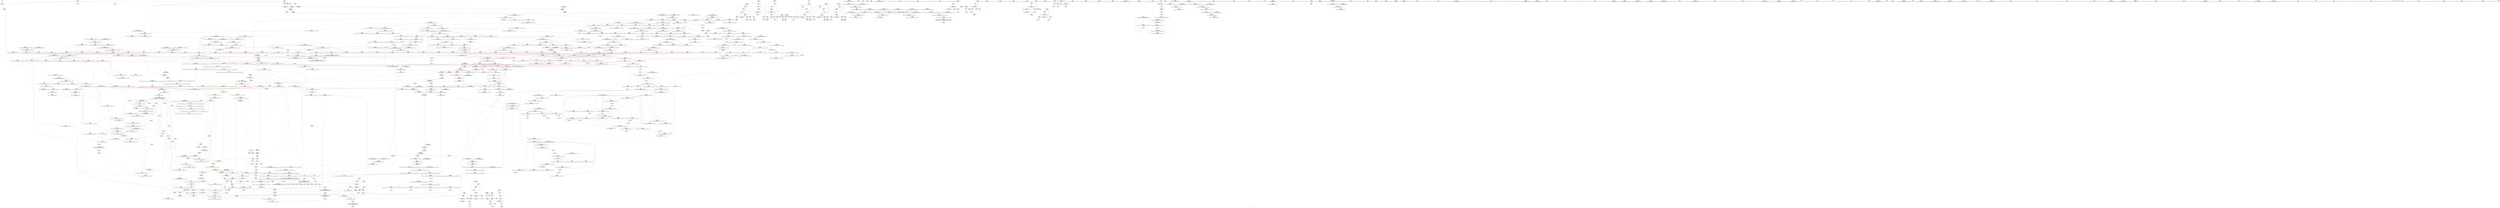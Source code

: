 digraph "SVFG" {
	label="SVFG";

	Node0x555c8222b140 [shape=record,color=grey,label="{NodeID: 0\nNullPtr}"];
	Node0x555c8222b140 -> Node0x555c8228dd20[style=solid];
	Node0x555c8229e940 [shape=record,color=blue,label="{NodeID: 775\n1172\<--1171\n\<--\n_ZSt4swapIxENSt9enable_ifIXsr6__and_ISt6__not_ISt15__is_tuple_likeIT_EESt21is_move_constructibleIS3_ESt18is_move_assignableIS3_EEE5valueEvE4typeERS3_SC_\n|{<s0>61}}"];
	Node0x555c8229e940:s0 -> Node0x555c8234fe10[style=dashed,color=blue];
	Node0x555c82295600 [shape=record,color=red,label="{NodeID: 443\n580\<--549\n\<--__last.addr\n_ZSt27__unguarded_partition_pivotIPxN9__gnu_cxx5__ops15_Iter_less_iterEET_S4_S4_T0_\n|{<s0>25}}"];
	Node0x555c82295600:s0 -> Node0x555c823a7aa0[style=solid,color=red];
	Node0x555c822da830 [shape=record,color=grey,label="{NodeID: 1218\n878 = cmp(874, 877, )\n}"];
	Node0x555c82289060 [shape=record,color=green,label="{NodeID: 111\n672\<--673\n__last.addr\<--__last.addr_field_insensitive\n_ZSt11__make_heapIPxN9__gnu_cxx5__ops15_Iter_less_iterEEvT_S4_RT0_\n}"];
	Node0x555c82289060 -> Node0x555c822a6730[style=solid];
	Node0x555c82289060 -> Node0x555c822a6800[style=solid];
	Node0x555c82289060 -> Node0x555c822b2fe0[style=solid];
	Node0x555c822aade0 [shape=record,color=red,label="{NodeID: 554\n1048\<--1024\n\<--__a.addr\n_ZSt22__move_median_to_firstIPxN9__gnu_cxx5__ops15_Iter_less_iterEEvT_S4_S4_S4_T0_\n|{<s0>50}}"];
	Node0x555c822aade0:s0 -> Node0x555c823a84c0[style=solid,color=red];
	Node0x555c82327f30 [shape=record,color=black,label="{NodeID: 1329\nMR_10V_4 = PHI(MR_10V_5, MR_10V_3, )\npts\{11 \}\n|{|<s1>6}}"];
	Node0x555c82327f30 -> Node0x555c822b09b0[style=dashed];
	Node0x555c82327f30:s1 -> Node0x555c8232ee80[style=dashed,color=red];
	Node0x555c8228def0 [shape=record,color=black,label="{NodeID: 222\n57\<--56\nidxprom\<--\n_Z1fi\n}"];
	Node0x555c823a3440 [shape=record,color=black,label="{NodeID: 1772\n711 = PHI(796, )\n}"];
	Node0x555c823a3440 -> Node0x555c822a6e80[style=solid];
	Node0x555c822b0810 [shape=record,color=blue,label="{NodeID: 665\n98\<--47\ni16\<--\nmain\n}"];
	Node0x555c822b0810 -> Node0x555c8229d4f0[style=dashed];
	Node0x555c822b0810 -> Node0x555c8229d5c0[style=dashed];
	Node0x555c822b0810 -> Node0x555c8229d690[style=dashed];
	Node0x555c822b0810 -> Node0x555c8229d760[style=dashed];
	Node0x555c822b0810 -> Node0x555c822b16b0[style=dashed];
	Node0x555c822b0810 -> Node0x555c82323430[style=dashed];
	Node0x555c8229ba20 [shape=record,color=red,label="{NodeID: 333\n50\<--32\n\<--l.addr\n_Z1fi\n}"];
	Node0x555c8229ba20 -> Node0x555c822d9ab0[style=solid];
	Node0x555c822858c0 [shape=record,color=green,label="{NodeID: 1\n18\<--1\n.str\<--dummyObj\nGlob }"];
	Node0x555c8229ea10 [shape=record,color=blue,label="{NodeID: 776\n1183\<--1179\n__first.addr\<--__first\n_ZSt16__insertion_sortIPxN9__gnu_cxx5__ops15_Iter_less_iterEEvT_S4_T0_\n}"];
	Node0x555c8229ea10 -> Node0x555c822acbf0[style=dashed];
	Node0x555c8229ea10 -> Node0x555c822accc0[style=dashed];
	Node0x555c8229ea10 -> Node0x555c822acd90[style=dashed];
	Node0x555c8229ea10 -> Node0x555c822ace60[style=dashed];
	Node0x555c8229ea10 -> Node0x555c822acf30[style=dashed];
	Node0x555c822956d0 [shape=record,color=red,label="{NodeID: 444\n572\<--551\n\<--__mid\n_ZSt27__unguarded_partition_pivotIPxN9__gnu_cxx5__ops15_Iter_less_iterEET_S4_S4_T0_\n|{<s0>24}}"];
	Node0x555c822956d0:s0 -> Node0x555c823aa7d0[style=solid,color=red];
	Node0x555c822da9b0 [shape=record,color=grey,label="{NodeID: 1219\n872 = cmp(871, 40, )\n}"];
	Node0x555c82289130 [shape=record,color=green,label="{NodeID: 112\n674\<--675\n__comp.addr\<--__comp.addr_field_insensitive\n_ZSt11__make_heapIPxN9__gnu_cxx5__ops15_Iter_less_iterEEvT_S4_RT0_\n}"];
	Node0x555c82289130 -> Node0x555c822a68d0[style=solid];
	Node0x555c82289130 -> Node0x555c822b30b0[style=solid];
	Node0x555c822aaeb0 [shape=record,color=red,label="{NodeID: 555\n1057\<--1024\n\<--__a.addr\n_ZSt22__move_median_to_firstIPxN9__gnu_cxx5__ops15_Iter_less_iterEEvT_S4_S4_S4_T0_\n|{<s0>52}}"];
	Node0x555c822aaeb0:s0 -> Node0x555c823a67d0[style=solid,color=red];
	Node0x555c8228dfc0 [shape=record,color=black,label="{NodeID: 223\n60\<--59\nconv\<--\n_Z1fi\n}"];
	Node0x555c8228dfc0 -> Node0x555c822a57b0[style=solid];
	Node0x555c823a3550 [shape=record,color=black,label="{NodeID: 1773\n719 = PHI(796, )\n}"];
	Node0x555c823a3550 -> Node0x555c822a6f50[style=solid];
	Node0x555c822b08e0 [shape=record,color=blue,label="{NodeID: 666\n100\<--47\nj\<--\nmain\n}"];
	Node0x555c822b08e0 -> Node0x555c8229d830[style=dashed];
	Node0x555c822b08e0 -> Node0x555c8229d900[style=dashed];
	Node0x555c822b08e0 -> Node0x555c8229d9d0[style=dashed];
	Node0x555c822b08e0 -> Node0x555c8229daa0[style=dashed];
	Node0x555c822b08e0 -> Node0x555c822b08e0[style=dashed];
	Node0x555c822b08e0 -> Node0x555c822b0a80[style=dashed];
	Node0x555c822b08e0 -> Node0x555c82323930[style=dashed];
	Node0x555c8229baf0 [shape=record,color=red,label="{NodeID: 334\n53\<--34\n\<--ret\n_Z1fi\n}"];
	Node0x555c8229baf0 -> Node0x555c822d49b0[style=solid];
	Node0x555c82285950 [shape=record,color=green,label="{NodeID: 2\n20\<--1\n.str.1\<--dummyObj\nGlob }"];
	Node0x555c8229eae0 [shape=record,color=blue,label="{NodeID: 777\n1185\<--1180\n__last.addr\<--__last\n_ZSt16__insertion_sortIPxN9__gnu_cxx5__ops15_Iter_less_iterEEvT_S4_T0_\n}"];
	Node0x555c8229eae0 -> Node0x555c822ad000[style=dashed];
	Node0x555c8229eae0 -> Node0x555c822ad0d0[style=dashed];
	Node0x555c822957a0 [shape=record,color=red,label="{NodeID: 445\n603\<--592\n\<--__first.addr\n_ZSt13__heap_selectIPxN9__gnu_cxx5__ops15_Iter_less_iterEEvT_S4_S4_T0_\n|{<s0>26}}"];
	Node0x555c822957a0:s0 -> Node0x555c823a8de0[style=solid,color=red];
	Node0x555c822dab30 [shape=record,color=grey,label="{NodeID: 1220\n193 = cmp(191, 192, )\n}"];
	Node0x555c82289200 [shape=record,color=green,label="{NodeID: 113\n676\<--677\n__len\<--__len_field_insensitive\n_ZSt11__make_heapIPxN9__gnu_cxx5__ops15_Iter_less_iterEEvT_S4_RT0_\n}"];
	Node0x555c82289200 -> Node0x555c822a69a0[style=solid];
	Node0x555c82289200 -> Node0x555c822a6a70[style=solid];
	Node0x555c82289200 -> Node0x555c822b3180[style=solid];
	Node0x555c822aaf80 [shape=record,color=red,label="{NodeID: 556\n1062\<--1024\n\<--__a.addr\n_ZSt22__move_median_to_firstIPxN9__gnu_cxx5__ops15_Iter_less_iterEEvT_S4_S4_S4_T0_\n|{<s0>53}}"];
	Node0x555c822aaf80:s0 -> Node0x555c823a84c0[style=solid,color=red];
	Node0x555c8228e090 [shape=record,color=black,label="{NodeID: 224\n63\<--61\nconv1\<--sub\n_Z1fi\n}"];
	Node0x555c8228e090 -> Node0x555c822a5030[style=solid];
	Node0x555c823a3660 [shape=record,color=black,label="{NodeID: 1774\n776 = PHI(796, )\n}"];
	Node0x555c823a3660 -> Node0x555c822a79e0[style=solid];
	Node0x555c822b09b0 [shape=record,color=blue,label="{NodeID: 667\n182\<--179\narrayidx26\<--xor\nmain\n}"];
	Node0x555c822b09b0 -> Node0x555c82327f30[style=dashed];
	Node0x555c8229bbc0 [shape=record,color=red,label="{NodeID: 335\n72\<--34\n\<--ret\n_Z1fi\n}"];
	Node0x555c8229bbc0 -> Node0x555c8228e160[style=solid];
	Node0x555c82285c00 [shape=record,color=green,label="{NodeID: 3\n22\<--1\n.str.2\<--dummyObj\nGlob }"];
	Node0x555c8229ebb0 [shape=record,color=blue,label="{NodeID: 778\n1187\<--1205\n__i\<--add.ptr\n_ZSt16__insertion_sortIPxN9__gnu_cxx5__ops15_Iter_less_iterEEvT_S4_T0_\n}"];
	Node0x555c8229ebb0 -> Node0x555c822ad1a0[style=dashed];
	Node0x555c8229ebb0 -> Node0x555c822ad270[style=dashed];
	Node0x555c8229ebb0 -> Node0x555c822ad340[style=dashed];
	Node0x555c8229ebb0 -> Node0x555c822ad410[style=dashed];
	Node0x555c8229ebb0 -> Node0x555c822ad4e0[style=dashed];
	Node0x555c8229ebb0 -> Node0x555c822ad5b0[style=dashed];
	Node0x555c8229ebb0 -> Node0x555c822ad680[style=dashed];
	Node0x555c8229ebb0 -> Node0x555c8229ee20[style=dashed];
	Node0x555c8229ebb0 -> Node0x555c8231a330[style=dashed];
	Node0x555c82295870 [shape=record,color=red,label="{NodeID: 446\n616\<--592\n\<--__first.addr\n_ZSt13__heap_selectIPxN9__gnu_cxx5__ops15_Iter_less_iterEEvT_S4_S4_T0_\n|{<s0>27}}"];
	Node0x555c82295870:s0 -> Node0x555c823a8840[style=solid,color=red];
	Node0x555c822dacb0 [shape=record,color=grey,label="{NodeID: 1221\n242 = cmp(237, 241, )\n}"];
	Node0x555c822892d0 [shape=record,color=green,label="{NodeID: 114\n678\<--679\n__parent\<--__parent_field_insensitive\n_ZSt11__make_heapIPxN9__gnu_cxx5__ops15_Iter_less_iterEEvT_S4_RT0_\n}"];
	Node0x555c822892d0 -> Node0x555c822a6b40[style=solid];
	Node0x555c822892d0 -> Node0x555c822a6c10[style=solid];
	Node0x555c822892d0 -> Node0x555c822a6ce0[style=solid];
	Node0x555c822892d0 -> Node0x555c822a6db0[style=solid];
	Node0x555c822892d0 -> Node0x555c822b3250[style=solid];
	Node0x555c822892d0 -> Node0x555c822b33f0[style=solid];
	Node0x555c822ab050 [shape=record,color=red,label="{NodeID: 557\n1067\<--1024\n\<--__a.addr\n_ZSt22__move_median_to_firstIPxN9__gnu_cxx5__ops15_Iter_less_iterEEvT_S4_S4_S4_T0_\n|{<s0>54}}"];
	Node0x555c822ab050:s0 -> Node0x555c823a67d0[style=solid,color=red];
	Node0x555c8228e160 [shape=record,color=black,label="{NodeID: 225\n30\<--72\n_Z1fi_ret\<--\n_Z1fi\n|{<s0>4|<s1>5}}"];
	Node0x555c8228e160:s0 -> Node0x555c823a2a60[style=solid,color=blue];
	Node0x555c8228e160:s1 -> Node0x555c823a27b0[style=solid,color=blue];
	Node0x555c823a3770 [shape=record,color=black,label="{NodeID: 1775\n780 = PHI(796, )\n}"];
	Node0x555c823a3770 -> Node0x555c822a7ab0[style=solid];
	Node0x555c822b0a80 [shape=record,color=blue,label="{NodeID: 668\n100\<--186\nj\<--inc28\nmain\n}"];
	Node0x555c822b0a80 -> Node0x555c8229d830[style=dashed];
	Node0x555c822b0a80 -> Node0x555c8229d900[style=dashed];
	Node0x555c822b0a80 -> Node0x555c8229d9d0[style=dashed];
	Node0x555c822b0a80 -> Node0x555c8229daa0[style=dashed];
	Node0x555c822b0a80 -> Node0x555c822b08e0[style=dashed];
	Node0x555c822b0a80 -> Node0x555c822b0a80[style=dashed];
	Node0x555c822b0a80 -> Node0x555c82323930[style=dashed];
	Node0x555c8229bc90 [shape=record,color=red,label="{NodeID: 336\n49\<--36\n\<--i\n_Z1fi\n}"];
	Node0x555c8229bc90 -> Node0x555c822d9ab0[style=solid];
	Node0x555c82285cc0 [shape=record,color=green,label="{NodeID: 4\n24\<--1\n.str.3\<--dummyObj\nGlob }"];
	Node0x555c8229ec80 [shape=record,color=blue,label="{NodeID: 779\n1189\<--1218\n__val\<--\n_ZSt16__insertion_sortIPxN9__gnu_cxx5__ops15_Iter_less_iterEEvT_S4_T0_\n}"];
	Node0x555c8229ec80 -> Node0x555c822ad820[style=dashed];
	Node0x555c8229ec80 -> Node0x555c8231bc30[style=dashed];
	Node0x555c82295940 [shape=record,color=red,label="{NodeID: 447\n621\<--592\n\<--__first.addr\n_ZSt13__heap_selectIPxN9__gnu_cxx5__ops15_Iter_less_iterEEvT_S4_S4_T0_\n|{<s0>28}}"];
	Node0x555c82295940:s0 -> Node0x555c823a6a90[style=solid,color=red];
	Node0x555c822dae30 [shape=record,color=grey,label="{NodeID: 1222\n1201 = cmp(1199, 1200, )\n}"];
	Node0x555c8228e570 [shape=record,color=green,label="{NodeID: 115\n680\<--681\n__value\<--__value_field_insensitive\n_ZSt11__make_heapIPxN9__gnu_cxx5__ops15_Iter_less_iterEEvT_S4_RT0_\n|{|<s1>31}}"];
	Node0x555c8228e570 -> Node0x555c822b3320[style=solid];
	Node0x555c8228e570:s1 -> Node0x555c823979f0[style=solid,color=red];
	Node0x555c822ab120 [shape=record,color=red,label="{NodeID: 558\n1035\<--1026\n\<--__b.addr\n_ZSt22__move_median_to_firstIPxN9__gnu_cxx5__ops15_Iter_less_iterEEvT_S4_S4_S4_T0_\n|{<s0>47}}"];
	Node0x555c822ab120:s0 -> Node0x555c823a8840[style=solid,color=red];
	Node0x555c82329330 [shape=record,color=black,label="{NodeID: 1333\nMR_200V_5 = PHI(MR_200V_6, MR_200V_4, )\npts\{1094 \}\n}"];
	Node0x555c82329330 -> Node0x555c822abef0[style=dashed];
	Node0x555c82329330 -> Node0x555c822abfc0[style=dashed];
	Node0x555c82329330 -> Node0x555c822ac090[style=dashed];
	Node0x555c82329330 -> Node0x555c822ac160[style=dashed];
	Node0x555c82329330 -> Node0x555c822ac230[style=dashed];
	Node0x555c82329330 -> Node0x555c822b5a20[style=dashed];
	Node0x555c82329330 -> Node0x555c822b5af0[style=dashed];
	Node0x555c8228e230 [shape=record,color=black,label="{NodeID: 226\n134\<--133\nidxprom\<--\nmain\n}"];
	Node0x555c823a3880 [shape=record,color=black,label="{NodeID: 1776\n791 = PHI(796, )\n}"];
	Node0x555c823a3880 -> Node0x555c822a7b80[style=solid];
	Node0x555c822b0b50 [shape=record,color=blue,label="{NodeID: 669\n102\<--47\nj30\<--\nmain\n}"];
	Node0x555c822b0b50 -> Node0x555c8229db70[style=dashed];
	Node0x555c822b0b50 -> Node0x555c8229dc40[style=dashed];
	Node0x555c822b0b50 -> Node0x555c8229dd10[style=dashed];
	Node0x555c822b0b50 -> Node0x555c8229dde0[style=dashed];
	Node0x555c822b0b50 -> Node0x555c822b0b50[style=dashed];
	Node0x555c822b0b50 -> Node0x555c822b0cf0[style=dashed];
	Node0x555c822b0b50 -> Node0x555c82323e30[style=dashed];
	Node0x555c8229bd60 [shape=record,color=red,label="{NodeID: 337\n56\<--36\n\<--i\n_Z1fi\n}"];
	Node0x555c8229bd60 -> Node0x555c8228def0[style=solid];
	Node0x555c82285d80 [shape=record,color=green,label="{NodeID: 5\n26\<--1\n.str.4\<--dummyObj\nGlob }"];
	Node0x555c8229ed50 [shape=record,color=blue,label="{NodeID: 780\n1229\<--1228\n\<--\n_ZSt16__insertion_sortIPxN9__gnu_cxx5__ops15_Iter_less_iterEEvT_S4_T0_\n}"];
	Node0x555c8229ed50 -> Node0x555c8232a230[style=dashed];
	Node0x555c82295a10 [shape=record,color=red,label="{NodeID: 448\n604\<--594\n\<--__middle.addr\n_ZSt13__heap_selectIPxN9__gnu_cxx5__ops15_Iter_less_iterEEvT_S4_S4_T0_\n|{<s0>26}}"];
	Node0x555c82295a10:s0 -> Node0x555c823a8ef0[style=solid,color=red];
	Node0x555c822dafb0 [shape=record,color=grey,label="{NodeID: 1223\n1270 = cmp(1268, 1269, )\n}"];
	Node0x555c8228e640 [shape=record,color=green,label="{NodeID: 116\n682\<--683\nagg.tmp\<--agg.tmp_field_insensitive\n_ZSt11__make_heapIPxN9__gnu_cxx5__ops15_Iter_less_iterEEvT_S4_RT0_\n}"];
	Node0x555c822ab1f0 [shape=record,color=red,label="{NodeID: 559\n1038\<--1026\n\<--__b.addr\n_ZSt22__move_median_to_firstIPxN9__gnu_cxx5__ops15_Iter_less_iterEEvT_S4_S4_S4_T0_\n|{<s0>48}}"];
	Node0x555c822ab1f0:s0 -> Node0x555c823a84c0[style=solid,color=red];
	Node0x555c8228e300 [shape=record,color=black,label="{NodeID: 227\n151\<--150\nidxprom11\<--\nmain\n}"];
	Node0x555c823a3990 [shape=record,color=black,label="{NodeID: 1777\n888 = PHI(796, )\n}"];
	Node0x555c823a3990 -> Node0x555c822a93e0[style=solid];
	Node0x555c822b0c20 [shape=record,color=blue,label="{NodeID: 670\n206\<--203\narrayidx40\<--xor38\nmain\n}"];
	Node0x555c822b0c20 -> Node0x555c8231e430[style=dashed];
	Node0x555c8229be30 [shape=record,color=red,label="{NodeID: 338\n67\<--36\n\<--i\n_Z1fi\n}"];
	Node0x555c8229be30 -> Node0x555c822a54b0[style=solid];
	Node0x555c822865f0 [shape=record,color=green,label="{NodeID: 6\n40\<--1\n\<--dummyObj\nCan only get source location for instruction, argument, global var or function.|{<s0>36}}"];
	Node0x555c822865f0:s0 -> Node0x555c823aa1c0[style=solid,color=red];
	Node0x555c8229ee20 [shape=record,color=blue,label="{NodeID: 781\n1187\<--1242\n__i\<--incdec.ptr\n_ZSt16__insertion_sortIPxN9__gnu_cxx5__ops15_Iter_less_iterEEvT_S4_T0_\n}"];
	Node0x555c8229ee20 -> Node0x555c822ad1a0[style=dashed];
	Node0x555c8229ee20 -> Node0x555c822ad270[style=dashed];
	Node0x555c8229ee20 -> Node0x555c822ad340[style=dashed];
	Node0x555c8229ee20 -> Node0x555c822ad410[style=dashed];
	Node0x555c8229ee20 -> Node0x555c822ad4e0[style=dashed];
	Node0x555c8229ee20 -> Node0x555c822ad5b0[style=dashed];
	Node0x555c8229ee20 -> Node0x555c822ad680[style=dashed];
	Node0x555c8229ee20 -> Node0x555c8229ee20[style=dashed];
	Node0x555c8229ee20 -> Node0x555c8231a330[style=dashed];
	Node0x555c82295ae0 [shape=record,color=red,label="{NodeID: 449\n608\<--594\n\<--__middle.addr\n_ZSt13__heap_selectIPxN9__gnu_cxx5__ops15_Iter_less_iterEEvT_S4_S4_T0_\n}"];
	Node0x555c82295ae0 -> Node0x555c822b2a30[style=solid];
	Node0x555c822db130 [shape=record,color=grey,label="{NodeID: 1224\n493 = cmp(492, 425, )\n}"];
	Node0x555c8228e710 [shape=record,color=green,label="{NodeID: 117\n712\<--713\n_ZSt4moveIRxEONSt16remove_referenceIT_E4typeEOS2_\<--_ZSt4moveIRxEONSt16remove_referenceIT_E4typeEOS2__field_insensitive\n}"];
	Node0x555c822ab2c0 [shape=record,color=red,label="{NodeID: 560\n1043\<--1026\n\<--__b.addr\n_ZSt22__move_median_to_firstIPxN9__gnu_cxx5__ops15_Iter_less_iterEEvT_S4_S4_S4_T0_\n|{<s0>49}}"];
	Node0x555c822ab2c0:s0 -> Node0x555c823a67d0[style=solid,color=red];
	Node0x555c8228e3d0 [shape=record,color=black,label="{NodeID: 228\n174\<--173\nidxprom23\<--\nmain\n}"];
	Node0x555c823a3aa0 [shape=record,color=black,label="{NodeID: 1778\n898 = PHI(913, )\n}"];
	Node0x555c822b0cf0 [shape=record,color=blue,label="{NodeID: 671\n102\<--210\nj30\<--inc42\nmain\n}"];
	Node0x555c822b0cf0 -> Node0x555c8229db70[style=dashed];
	Node0x555c822b0cf0 -> Node0x555c8229dc40[style=dashed];
	Node0x555c822b0cf0 -> Node0x555c8229dd10[style=dashed];
	Node0x555c822b0cf0 -> Node0x555c8229dde0[style=dashed];
	Node0x555c822b0cf0 -> Node0x555c822b0b50[style=dashed];
	Node0x555c822b0cf0 -> Node0x555c822b0cf0[style=dashed];
	Node0x555c822b0cf0 -> Node0x555c82323e30[style=dashed];
	Node0x555c8229bf00 [shape=record,color=red,label="{NodeID: 339\n59\<--58\n\<--arrayidx\n_Z1fi\n}"];
	Node0x555c8229bf00 -> Node0x555c8228dfc0[style=solid];
	Node0x555c82286680 [shape=record,color=green,label="{NodeID: 7\n47\<--1\n\<--dummyObj\nCan only get source location for instruction, argument, global var or function.}"];
	Node0x555c8229eef0 [shape=record,color=blue,label="{NodeID: 782\n1251\<--1247\n__first.addr\<--__first\n_ZSt26__unguarded_insertion_sortIPxN9__gnu_cxx5__ops15_Iter_less_iterEEvT_S4_T0_\n}"];
	Node0x555c8229eef0 -> Node0x555c822ad8f0[style=dashed];
	Node0x555c82295bb0 [shape=record,color=red,label="{NodeID: 450\n622\<--594\n\<--__middle.addr\n_ZSt13__heap_selectIPxN9__gnu_cxx5__ops15_Iter_less_iterEEvT_S4_S4_T0_\n|{<s0>28}}"];
	Node0x555c82295bb0:s0 -> Node0x555c823a6be0[style=solid,color=red];
	Node0x555c822db2b0 [shape=record,color=grey,label="{NodeID: 1225\n129 = cmp(127, 128, )\n}"];
	Node0x555c8228e810 [shape=record,color=green,label="{NodeID: 118\n723\<--724\n_ZSt13__adjust_heapIPxlxN9__gnu_cxx5__ops15_Iter_less_iterEEvT_T0_S5_T1_T2_\<--_ZSt13__adjust_heapIPxlxN9__gnu_cxx5__ops15_Iter_less_iterEEvT_T0_S5_T1_T2__field_insensitive\n}"];
	Node0x555c822ab390 [shape=record,color=red,label="{NodeID: 561\n1070\<--1026\n\<--__b.addr\n_ZSt22__move_median_to_firstIPxN9__gnu_cxx5__ops15_Iter_less_iterEEvT_S4_S4_S4_T0_\n|{<s0>55}}"];
	Node0x555c822ab390:s0 -> Node0x555c823a84c0[style=solid,color=red];
	Node0x555c8232a230 [shape=record,color=black,label="{NodeID: 1336\nMR_57V_3 = PHI(MR_57V_6, MR_57V_1, )\npts\{11 14 \}\n|{|<s2>65|<s3>67|<s4>70|<s5>70}}"];
	Node0x555c8232a230 -> Node0x555c822ad750[style=dashed];
	Node0x555c8232a230 -> Node0x555c8231ad30[style=dashed];
	Node0x555c8232a230:s2 -> Node0x555c8232daa0[style=dashed,color=red];
	Node0x555c8232a230:s3 -> Node0x555c82332440[style=dashed,color=red];
	Node0x555c8232a230:s4 -> Node0x555c822ae6c0[style=dashed,color=red];
	Node0x555c8232a230:s5 -> Node0x555c8230cb10[style=dashed,color=red];
	Node0x555c8228e4a0 [shape=record,color=black,label="{NodeID: 229\n181\<--180\nidxprom25\<--\nmain\n}"];
	Node0x555c823a3bb0 [shape=record,color=black,label="{NodeID: 1779\n907 = PHI(796, )\n}"];
	Node0x555c823a3bb0 -> Node0x555c822a94b0[style=solid];
	Node0x555c822b0dc0 [shape=record,color=blue,label="{NodeID: 672\n104\<--69\nflag\<--\nmain\n}"];
	Node0x555c822b0dc0 -> Node0x555c82311110[style=dashed];
	Node0x555c8229bfd0 [shape=record,color=red,label="{NodeID: 340\n120\<--82\n\<--T\nmain\n}"];
	Node0x555c8229bfd0 -> Node0x555c822db430[style=solid];
	Node0x555c82286740 [shape=record,color=green,label="{NodeID: 8\n55\<--1\n\<--dummyObj\nCan only get source location for instruction, argument, global var or function.}"];
	Node0x555c8229efc0 [shape=record,color=blue,label="{NodeID: 783\n1253\<--1248\n__last.addr\<--__last\n_ZSt26__unguarded_insertion_sortIPxN9__gnu_cxx5__ops15_Iter_less_iterEEvT_S4_T0_\n}"];
	Node0x555c8229efc0 -> Node0x555c822ad9c0[style=dashed];
	Node0x555c82295c80 [shape=record,color=red,label="{NodeID: 451\n612\<--596\n\<--__last.addr\n_ZSt13__heap_selectIPxN9__gnu_cxx5__ops15_Iter_less_iterEEvT_S4_S4_T0_\n}"];
	Node0x555c82295c80 -> Node0x555c822da3b0[style=solid];
	Node0x555c822db430 [shape=record,color=grey,label="{NodeID: 1226\n121 = cmp(119, 120, )\n}"];
	Node0x555c8228e910 [shape=record,color=green,label="{NodeID: 119\n738\<--739\nthis.addr\<--this.addr_field_insensitive\n_ZNK9__gnu_cxx5__ops15_Iter_less_iterclIPxS3_EEbT_T0_\n}"];
	Node0x555c8228e910 -> Node0x555c822a7020[style=solid];
	Node0x555c8228e910 -> Node0x555c822b34c0[style=solid];
	Node0x555c822ab460 [shape=record,color=red,label="{NodeID: 562\n1079\<--1026\n\<--__b.addr\n_ZSt22__move_median_to_firstIPxN9__gnu_cxx5__ops15_Iter_less_iterEEvT_S4_S4_S4_T0_\n|{<s0>57}}"];
	Node0x555c822ab460:s0 -> Node0x555c823a67d0[style=solid,color=red];
	Node0x555c82296670 [shape=record,color=black,label="{NodeID: 230\n196\<--195\nidxprom34\<--\nmain\n}"];
	Node0x555c823a3cc0 [shape=record,color=black,label="{NodeID: 1780\n965 = PHI(995, )\n}"];
	Node0x555c823a3cc0 -> Node0x555c822a4a20[style=solid];
	Node0x555c822b0e90 [shape=record,color=blue,label="{NodeID: 673\n106\<--47\nj46\<--\nmain\n}"];
	Node0x555c822b0e90 -> Node0x555c8229df80[style=dashed];
	Node0x555c822b0e90 -> Node0x555c8229e050[style=dashed];
	Node0x555c822b0e90 -> Node0x555c8229e120[style=dashed];
	Node0x555c822b0e90 -> Node0x555c8229e1f0[style=dashed];
	Node0x555c822b0e90 -> Node0x555c822b0e90[style=dashed];
	Node0x555c822b0e90 -> Node0x555c822b1030[style=dashed];
	Node0x555c822b0e90 -> Node0x555c82324830[style=dashed];
	Node0x555c82332090 [shape=record,color=yellow,style=double,label="{NodeID: 1448\n8V_1 = ENCHI(MR_8V_0)\npts\{170000 \}\nFun[main]|{<s0>4|<s1>5}}"];
	Node0x555c82332090:s0 -> Node0x555c82336800[style=dashed,color=red];
	Node0x555c82332090:s1 -> Node0x555c82336800[style=dashed,color=red];
	Node0x555c8229c0a0 [shape=record,color=red,label="{NodeID: 341\n119\<--84\n\<--cas\nmain\n}"];
	Node0x555c8229c0a0 -> Node0x555c822db430[style=solid];
	Node0x555c82286840 [shape=record,color=green,label="{NodeID: 9\n62\<--1\n\<--dummyObj\nCan only get source location for instruction, argument, global var or function.}"];
	Node0x555c8229f090 [shape=record,color=blue,label="{NodeID: 784\n1255\<--1265\n__i\<--\n_ZSt26__unguarded_insertion_sortIPxN9__gnu_cxx5__ops15_Iter_less_iterEEvT_S4_T0_\n}"];
	Node0x555c8229f090 -> Node0x555c82327030[style=dashed];
	Node0x555c82295d50 [shape=record,color=red,label="{NodeID: 452\n611\<--598\n\<--__i\n_ZSt13__heap_selectIPxN9__gnu_cxx5__ops15_Iter_less_iterEEvT_S4_S4_T0_\n}"];
	Node0x555c82295d50 -> Node0x555c822da3b0[style=solid];
	Node0x555c822db5b0 [shape=record,color=grey,label="{NodeID: 1227\n364 = cmp(362, 363, )\n}"];
	Node0x555c8228e9e0 [shape=record,color=green,label="{NodeID: 120\n740\<--741\n__it1.addr\<--__it1.addr_field_insensitive\n_ZNK9__gnu_cxx5__ops15_Iter_less_iterclIPxS3_EEbT_T0_\n}"];
	Node0x555c8228e9e0 -> Node0x555c822a70f0[style=solid];
	Node0x555c8228e9e0 -> Node0x555c822b3590[style=solid];
	Node0x555c822ab530 [shape=record,color=red,label="{NodeID: 563\n1039\<--1028\n\<--__c.addr\n_ZSt22__move_median_to_firstIPxN9__gnu_cxx5__ops15_Iter_less_iterEEvT_S4_S4_S4_T0_\n|{<s0>48}}"];
	Node0x555c822ab530:s0 -> Node0x555c823a8840[style=solid,color=red];
	Node0x555c82296740 [shape=record,color=black,label="{NodeID: 231\n200\<--199\nidxprom36\<--\nmain\n}"];
	Node0x555c823a3dd0 [shape=record,color=black,label="{NodeID: 1781\n975 = PHI(796, )\n}"];
	Node0x555c823a3dd0 -> Node0x555c822aa280[style=solid];
	Node0x555c822b0f60 [shape=record,color=blue,label="{NodeID: 674\n104\<--47\nflag\<--\nmain\n}"];
	Node0x555c822b0f60 -> Node0x555c82311110[style=dashed];
	Node0x555c8229c170 [shape=record,color=red,label="{NodeID: 342\n305\<--84\n\<--cas\nmain\n}"];
	Node0x555c82286940 [shape=record,color=green,label="{NodeID: 10\n69\<--1\n\<--dummyObj\nCan only get source location for instruction, argument, global var or function.}"];
	Node0x555c8229f160 [shape=record,color=blue,label="{NodeID: 785\n1255\<--1277\n__i\<--incdec.ptr\n_ZSt26__unguarded_insertion_sortIPxN9__gnu_cxx5__ops15_Iter_less_iterEEvT_S4_T0_\n}"];
	Node0x555c8229f160 -> Node0x555c82327030[style=dashed];
	Node0x555c82295e20 [shape=record,color=red,label="{NodeID: 453\n615\<--598\n\<--__i\n_ZSt13__heap_selectIPxN9__gnu_cxx5__ops15_Iter_less_iterEEvT_S4_S4_T0_\n|{<s0>27}}"];
	Node0x555c82295e20:s0 -> Node0x555c823a84c0[style=solid,color=red];
	Node0x555c822db730 [shape=record,color=grey,label="{NodeID: 1228\n1210 = cmp(1208, 1209, )\n}"];
	Node0x555c8228eab0 [shape=record,color=green,label="{NodeID: 121\n742\<--743\n__it2.addr\<--__it2.addr_field_insensitive\n_ZNK9__gnu_cxx5__ops15_Iter_less_iterclIPxS3_EEbT_T0_\n}"];
	Node0x555c8228eab0 -> Node0x555c822a71c0[style=solid];
	Node0x555c8228eab0 -> Node0x555c822b3660[style=solid];
	Node0x555c822ab600 [shape=record,color=red,label="{NodeID: 564\n1049\<--1028\n\<--__c.addr\n_ZSt22__move_median_to_firstIPxN9__gnu_cxx5__ops15_Iter_less_iterEEvT_S4_S4_S4_T0_\n|{<s0>50}}"];
	Node0x555c822ab600:s0 -> Node0x555c823a8840[style=solid,color=red];
	Node0x555c82296810 [shape=record,color=black,label="{NodeID: 232\n205\<--204\nidxprom39\<--\nmain\n}"];
	Node0x555c823a3ee0 [shape=record,color=black,label="{NodeID: 1782\n988 = PHI(796, )\n}"];
	Node0x555c823a3ee0 -> Node0x555c822aa350[style=solid];
	Node0x555c822b1030 [shape=record,color=blue,label="{NodeID: 675\n106\<--248\nj46\<--inc56\nmain\n}"];
	Node0x555c822b1030 -> Node0x555c8229df80[style=dashed];
	Node0x555c822b1030 -> Node0x555c8229e050[style=dashed];
	Node0x555c822b1030 -> Node0x555c8229e120[style=dashed];
	Node0x555c822b1030 -> Node0x555c8229e1f0[style=dashed];
	Node0x555c822b1030 -> Node0x555c822b0e90[style=dashed];
	Node0x555c822b1030 -> Node0x555c822b1030[style=dashed];
	Node0x555c822b1030 -> Node0x555c82324830[style=dashed];
	Node0x555c8229c240 [shape=record,color=red,label="{NodeID: 343\n311\<--84\n\<--cas\nmain\n}"];
	Node0x555c82286a40 [shape=record,color=green,label="{NodeID: 11\n374\<--1\n\<--dummyObj\nCan only get source location for instruction, argument, global var or function.}"];
	Node0x555c8229f230 [shape=record,color=blue,label="{NodeID: 786\n1285\<--1282\n__first.addr\<--__first\n_ZSt13move_backwardIPxS0_ET0_T_S2_S1_\n}"];
	Node0x555c8229f230 -> Node0x555c822add00[style=dashed];
	Node0x555c82295ef0 [shape=record,color=red,label="{NodeID: 454\n623\<--598\n\<--__i\n_ZSt13__heap_selectIPxN9__gnu_cxx5__ops15_Iter_less_iterEEvT_S4_S4_T0_\n|{<s0>28}}"];
	Node0x555c82295ef0:s0 -> Node0x555c823a6d30[style=solid,color=red];
	Node0x555c822db8b0 [shape=record,color=grey,label="{NodeID: 1229\n752 = cmp(749, 751, )\n}"];
	Node0x555c822db8b0 -> Node0x555c82297c60[style=solid];
	Node0x555c8228eb80 [shape=record,color=green,label="{NodeID: 122\n759\<--760\n__first.addr\<--__first.addr_field_insensitive\n_ZSt10__pop_heapIPxN9__gnu_cxx5__ops15_Iter_less_iterEEvT_S4_S4_RT0_\n}"];
	Node0x555c8228eb80 -> Node0x555c822a7430[style=solid];
	Node0x555c8228eb80 -> Node0x555c822a7500[style=solid];
	Node0x555c8228eb80 -> Node0x555c822a75d0[style=solid];
	Node0x555c8228eb80 -> Node0x555c822b3730[style=solid];
	Node0x555c822ab6d0 [shape=record,color=red,label="{NodeID: 565\n1053\<--1028\n\<--__c.addr\n_ZSt22__move_median_to_firstIPxN9__gnu_cxx5__ops15_Iter_less_iterEEvT_S4_S4_S4_T0_\n|{<s0>51}}"];
	Node0x555c822ab6d0:s0 -> Node0x555c823a67d0[style=solid,color=red];
	Node0x555c822968e0 [shape=record,color=black,label="{NodeID: 233\n214\<--213\nidx.ext\<--\nmain\n}"];
	Node0x555c823a3ff0 [shape=record,color=black,label="{NodeID: 1783\n1036 = PHI(734, )\n}"];
	Node0x555c822b1100 [shape=record,color=blue,label="{NodeID: 676\n108\<--47\ncur\<--\nmain\n}"];
	Node0x555c822b1100 -> Node0x555c8231da30[style=dashed];
	Node0x555c8229c310 [shape=record,color=red,label="{NodeID: 344\n317\<--84\n\<--cas\nmain\n}"];
	Node0x555c8229c310 -> Node0x555c822d8130[style=solid];
	Node0x555c82286b40 [shape=record,color=green,label="{NodeID: 12\n379\<--1\n\<--dummyObj\nCan only get source location for instruction, argument, global var or function.}"];
	Node0x555c8229f300 [shape=record,color=blue,label="{NodeID: 787\n1287\<--1283\n__last.addr\<--__last\n_ZSt13move_backwardIPxS0_ET0_T_S2_S1_\n}"];
	Node0x555c8229f300 -> Node0x555c822addd0[style=dashed];
	Node0x555c82295fc0 [shape=record,color=red,label="{NodeID: 455\n629\<--598\n\<--__i\n_ZSt13__heap_selectIPxN9__gnu_cxx5__ops15_Iter_less_iterEEvT_S4_S4_T0_\n}"];
	Node0x555c82295fc0 -> Node0x555c8229a1c0[style=solid];
	Node0x555c822dba30 [shape=record,color=grey,label="{NodeID: 1230\n303 = cmp(302, 47, )\n}"];
	Node0x555c8228ec50 [shape=record,color=green,label="{NodeID: 123\n761\<--762\n__last.addr\<--__last.addr_field_insensitive\n_ZSt10__pop_heapIPxN9__gnu_cxx5__ops15_Iter_less_iterEEvT_S4_S4_RT0_\n}"];
	Node0x555c8228ec50 -> Node0x555c822a76a0[style=solid];
	Node0x555c8228ec50 -> Node0x555c822b3800[style=solid];
	Node0x555c822ab7a0 [shape=record,color=red,label="{NodeID: 566\n1063\<--1028\n\<--__c.addr\n_ZSt22__move_median_to_firstIPxN9__gnu_cxx5__ops15_Iter_less_iterEEvT_S4_S4_S4_T0_\n|{<s0>53}}"];
	Node0x555c822ab7a0:s0 -> Node0x555c823a8840[style=solid,color=red];
	Node0x555c8232bc00 [shape=record,color=yellow,style=double,label="{NodeID: 1341\n57V_1 = ENCHI(MR_57V_0)\npts\{11 14 \}\nFun[_ZSt9iter_swapIPxS0_EvT_T0_]|{<s0>61|<s1>61|<s2>61}}"];
	Node0x555c8232bc00:s0 -> Node0x555c822ac980[style=dashed,color=red];
	Node0x555c8232bc00:s1 -> Node0x555c822aca50[style=dashed,color=red];
	Node0x555c8232bc00:s2 -> Node0x555c8229e870[style=dashed,color=red];
	Node0x555c822969b0 [shape=record,color=black,label="{NodeID: 234\n222\<--221\nidx.ext44\<--\nmain\n}"];
	Node0x555c823a4100 [shape=record,color=black,label="{NodeID: 1784\n1040 = PHI(734, )\n}"];
	Node0x555c822b11d0 [shape=record,color=blue,label="{NodeID: 677\n110\<--262\ndif\<--xor62\nmain\n}"];
	Node0x555c822b11d0 -> Node0x555c822927b0[style=dashed];
	Node0x555c822b11d0 -> Node0x555c82310710[style=dashed];
	Node0x555c82332440 [shape=record,color=yellow,style=double,label="{NodeID: 1452\n57V_1 = ENCHI(MR_57V_0)\npts\{11 14 \}\nFun[_ZSt13move_backwardIPxS0_ET0_T_S2_S1_]|{<s0>75}}"];
	Node0x555c82332440:s0 -> Node0x555c8232e9f0[style=dashed,color=red];
	Node0x555c8229c3e0 [shape=record,color=red,label="{NodeID: 345\n128\<--86\n\<--n\nmain\n}"];
	Node0x555c8229c3e0 -> Node0x555c822db2b0[style=solid];
	Node0x555c82286c40 [shape=record,color=green,label="{NodeID: 13\n425\<--1\n\<--dummyObj\nCan only get source location for instruction, argument, global var or function.}"];
	Node0x555c8229f3d0 [shape=record,color=blue,label="{NodeID: 788\n1289\<--1284\n__result.addr\<--__result\n_ZSt13move_backwardIPxS0_ET0_T_S2_S1_\n}"];
	Node0x555c8229f3d0 -> Node0x555c822adea0[style=dashed];
	Node0x555c82296090 [shape=record,color=red,label="{NodeID: 456\n649\<--638\n\<--__first.addr\n_ZSt11__sort_heapIPxN9__gnu_cxx5__ops15_Iter_less_iterEEvT_S4_RT0_\n}"];
	Node0x555c82296090 -> Node0x555c82297850[style=solid];
	Node0x555c822dbbb0 [shape=record,color=grey,label="{NodeID: 1231\n146 = cmp(144, 145, )\n}"];
	Node0x555c8228ed20 [shape=record,color=green,label="{NodeID: 124\n763\<--764\n__result.addr\<--__result.addr_field_insensitive\n_ZSt10__pop_heapIPxN9__gnu_cxx5__ops15_Iter_less_iterEEvT_S4_S4_RT0_\n}"];
	Node0x555c8228ed20 -> Node0x555c822a7770[style=solid];
	Node0x555c8228ed20 -> Node0x555c822a7840[style=solid];
	Node0x555c8228ed20 -> Node0x555c822b38d0[style=solid];
	Node0x555c822ab870 [shape=record,color=red,label="{NodeID: 567\n1071\<--1028\n\<--__c.addr\n_ZSt22__move_median_to_firstIPxN9__gnu_cxx5__ops15_Iter_less_iterEEvT_S4_S4_S4_T0_\n|{<s0>55}}"];
	Node0x555c822ab870:s0 -> Node0x555c823a8840[style=solid,color=red];
	Node0x555c82296a80 [shape=record,color=black,label="{NodeID: 235\n235\<--234\nidxprom50\<--\nmain\n}"];
	Node0x555c823a4210 [shape=record,color=black,label="{NodeID: 1785\n1050 = PHI(734, )\n}"];
	Node0x555c822b12a0 [shape=record,color=blue,label="{NodeID: 678\n112\<--47\nj63\<--\nmain\n}"];
	Node0x555c822b12a0 -> Node0x555c82292880[style=dashed];
	Node0x555c822b12a0 -> Node0x555c82292950[style=dashed];
	Node0x555c822b12a0 -> Node0x555c82292a20[style=dashed];
	Node0x555c822b12a0 -> Node0x555c822b1440[style=dashed];
	Node0x555c822b12a0 -> Node0x555c82310c10[style=dashed];
	Node0x555c8229c4b0 [shape=record,color=red,label="{NodeID: 346\n145\<--86\n\<--n\nmain\n}"];
	Node0x555c8229c4b0 -> Node0x555c822dbbb0[style=solid];
	Node0x555c82286d40 [shape=record,color=green,label="{NodeID: 14\n439\<--1\n\<--dummyObj\nCan only get source location for instruction, argument, global var or function.}"];
	Node0x555c8229f4a0 [shape=record,color=blue,label="{NodeID: 789\n1309\<--1306\n__last.addr\<--__last\n_ZSt25__unguarded_linear_insertIPxN9__gnu_cxx5__ops14_Val_less_iterEEvT_T0_\n}"];
	Node0x555c8229f4a0 -> Node0x555c822adf70[style=dashed];
	Node0x555c8229f4a0 -> Node0x555c822ae040[style=dashed];
	Node0x555c8229f4a0 -> Node0x555c8230c110[style=dashed];
	Node0x555c82296160 [shape=record,color=red,label="{NodeID: 457\n659\<--638\n\<--__first.addr\n_ZSt11__sort_heapIPxN9__gnu_cxx5__ops15_Iter_less_iterEEvT_S4_RT0_\n|{<s0>29}}"];
	Node0x555c82296160:s0 -> Node0x555c823a6a90[style=solid,color=red];
	Node0x555c822dbd30 [shape=record,color=grey,label="{NodeID: 1232\n959 = cmp(957, 958, )\n}"];
	Node0x555c8228edf0 [shape=record,color=green,label="{NodeID: 125\n765\<--766\n__comp.addr\<--__comp.addr_field_insensitive\n_ZSt10__pop_heapIPxN9__gnu_cxx5__ops15_Iter_less_iterEEvT_S4_S4_RT0_\n}"];
	Node0x555c8228edf0 -> Node0x555c822a7910[style=solid];
	Node0x555c8228edf0 -> Node0x555c822b39a0[style=solid];
	Node0x555c822ab940 [shape=record,color=red,label="{NodeID: 568\n1075\<--1028\n\<--__c.addr\n_ZSt22__move_median_to_firstIPxN9__gnu_cxx5__ops15_Iter_less_iterEEvT_S4_S4_S4_T0_\n|{<s0>56}}"];
	Node0x555c822ab940:s0 -> Node0x555c823a67d0[style=solid,color=red];
	Node0x555c82296b50 [shape=record,color=black,label="{NodeID: 236\n239\<--238\nidxprom52\<--\nmain\n}"];
	Node0x555c823a4320 [shape=record,color=black,label="{NodeID: 1786\n1064 = PHI(734, )\n}"];
	Node0x555c822b1370 [shape=record,color=blue,label="{NodeID: 679\n108\<--278\ncur\<--inc69\nmain\n}"];
	Node0x555c822b1370 -> Node0x555c8231da30[style=dashed];
	Node0x555c8229c580 [shape=record,color=red,label="{NodeID: 347\n164\<--86\n\<--n\nmain\n}"];
	Node0x555c8229c580 -> Node0x555c822da230[style=solid];
	Node0x555c82286e40 [shape=record,color=green,label="{NodeID: 15\n462\<--1\n\<--dummyObj\nCan only get source location for instruction, argument, global var or function.}"];
	Node0x555c8229f570 [shape=record,color=blue,label="{NodeID: 790\n1311\<--1318\n__val\<--\n_ZSt25__unguarded_linear_insertIPxN9__gnu_cxx5__ops14_Val_less_iterEEvT_T0_\n|{|<s2>77}}"];
	Node0x555c8229f570 -> Node0x555c822ae790[style=dashed];
	Node0x555c8229f570 -> Node0x555c822ae860[style=dashed];
	Node0x555c8229f570:s2 -> Node0x555c82312670[style=dashed,color=red];
	Node0x555c82296230 [shape=record,color=red,label="{NodeID: 458\n648\<--640\n\<--__last.addr\n_ZSt11__sort_heapIPxN9__gnu_cxx5__ops15_Iter_less_iterEEvT_S4_RT0_\n}"];
	Node0x555c82296230 -> Node0x555c82297780[style=solid];
	Node0x555c822dbeb0 [shape=record,color=grey,label="{NodeID: 1233\n1482 = cmp(1479, 1481, )\n}"];
	Node0x555c822dbeb0 -> Node0x555c82298a30[style=solid];
	Node0x555c8228eec0 [shape=record,color=green,label="{NodeID: 126\n767\<--768\n__value\<--__value_field_insensitive\n_ZSt10__pop_heapIPxN9__gnu_cxx5__ops15_Iter_less_iterEEvT_S4_S4_RT0_\n|{|<s1>35}}"];
	Node0x555c8228eec0 -> Node0x555c822b3a70[style=solid];
	Node0x555c8228eec0:s1 -> Node0x555c823979f0[style=solid,color=red];
	Node0x555c822aba10 [shape=record,color=red,label="{NodeID: 569\n1102\<--1091\n\<--__first.addr\n_ZSt21__unguarded_partitionIPxN9__gnu_cxx5__ops15_Iter_less_iterEET_S4_S4_S4_T0_\n|{<s0>58}}"];
	Node0x555c822aba10:s0 -> Node0x555c823a84c0[style=solid,color=red];
	Node0x555c82296c20 [shape=record,color=black,label="{NodeID: 237\n259\<--258\nidxprom60\<--\nmain\n}"];
	Node0x555c823a4460 [shape=record,color=black,label="{NodeID: 1787\n1072 = PHI(734, )\n}"];
	Node0x555c822b1440 [shape=record,color=blue,label="{NodeID: 680\n112\<--283\nj63\<--inc72\nmain\n}"];
	Node0x555c822b1440 -> Node0x555c82292880[style=dashed];
	Node0x555c822b1440 -> Node0x555c82292950[style=dashed];
	Node0x555c822b1440 -> Node0x555c82292a20[style=dashed];
	Node0x555c822b1440 -> Node0x555c822b1440[style=dashed];
	Node0x555c822b1440 -> Node0x555c82310c10[style=dashed];
	Node0x555c8229c650 [shape=record,color=red,label="{NodeID: 348\n170\<--86\n\<--n\nmain\n}"];
	Node0x555c8229c650 -> Node0x555c822da0b0[style=solid];
	Node0x555c82286f40 [shape=record,color=green,label="{NodeID: 16\n468\<--1\n\<--dummyObj\nCan only get source location for instruction, argument, global var or function.}"];
	Node0x555c8229f640 [shape=record,color=blue,label="{NodeID: 791\n1313\<--1320\n__next\<--\n_ZSt25__unguarded_linear_insertIPxN9__gnu_cxx5__ops14_Val_less_iterEEvT_T0_\n}"];
	Node0x555c8229f640 -> Node0x555c822ae2b0[style=dashed];
	Node0x555c8229f640 -> Node0x555c8229f710[style=dashed];
	Node0x555c82296300 [shape=record,color=red,label="{NodeID: 459\n656\<--640\n\<--__last.addr\n_ZSt11__sort_heapIPxN9__gnu_cxx5__ops15_Iter_less_iterEEvT_S4_RT0_\n}"];
	Node0x555c82296300 -> Node0x555c8229a290[style=solid];
	Node0x555c8228ef90 [shape=record,color=green,label="{NodeID: 127\n769\<--770\nagg.tmp\<--agg.tmp_field_insensitive\n_ZSt10__pop_heapIPxN9__gnu_cxx5__ops15_Iter_less_iterEEvT_S4_S4_RT0_\n}"];
	Node0x555c822abae0 [shape=record,color=red,label="{NodeID: 570\n1106\<--1091\n\<--__first.addr\n_ZSt21__unguarded_partitionIPxN9__gnu_cxx5__ops15_Iter_less_iterEET_S4_S4_S4_T0_\n}"];
	Node0x555c822abae0 -> Node0x555c8229a360[style=solid];
	Node0x555c82296cf0 [shape=record,color=black,label="{NodeID: 238\n272\<--271\nsh_prom\<--\nmain\n}"];
	Node0x555c82296cf0 -> Node0x555c822a4bb0[style=solid];
	Node0x555c823a45a0 [shape=record,color=black,label="{NodeID: 1788\n1104 = PHI(734, )\n}"];
	Node0x555c822b1510 [shape=record,color=blue,label="{NodeID: 681\n94\<--69\nsolve\<--\nmain\n}"];
	Node0x555c822b1510 -> Node0x555c8230df10[style=dashed];
	Node0x555c8229c720 [shape=record,color=red,label="{NodeID: 349\n192\<--86\n\<--n\nmain\n}"];
	Node0x555c8229c720 -> Node0x555c822dab30[style=solid];
	Node0x555c82287040 [shape=record,color=green,label="{NodeID: 17\n970\<--1\n\<--dummyObj\nCan only get source location for instruction, argument, global var or function.}"];
	Node0x555c8229f710 [shape=record,color=blue,label="{NodeID: 792\n1313\<--1323\n__next\<--incdec.ptr\n_ZSt25__unguarded_linear_insertIPxN9__gnu_cxx5__ops14_Val_less_iterEEvT_T0_\n}"];
	Node0x555c8229f710 -> Node0x555c8230c610[style=dashed];
	Node0x555c822963d0 [shape=record,color=red,label="{NodeID: 460\n660\<--640\n\<--__last.addr\n_ZSt11__sort_heapIPxN9__gnu_cxx5__ops15_Iter_less_iterEEvT_S4_RT0_\n|{<s0>29}}"];
	Node0x555c822963d0:s0 -> Node0x555c823a6be0[style=solid,color=red];
	Node0x555c8228f060 [shape=record,color=green,label="{NodeID: 128\n798\<--799\n__t.addr\<--__t.addr_field_insensitive\n_ZSt4moveIRxEONSt16remove_referenceIT_E4typeEOS2_\n}"];
	Node0x555c8228f060 -> Node0x555c822a7c50[style=solid];
	Node0x555c8228f060 -> Node0x555c822b3c10[style=solid];
	Node0x555c822abbb0 [shape=record,color=red,label="{NodeID: 571\n1122\<--1091\n\<--__first.addr\n_ZSt21__unguarded_partitionIPxN9__gnu_cxx5__ops15_Iter_less_iterEET_S4_S4_S4_T0_\n}"];
	Node0x555c822abbb0 -> Node0x555c822d9db0[style=solid];
	Node0x555c82296dc0 [shape=record,color=black,label="{NodeID: 239\n370\<--368\nsub.ptr.lhs.cast\<--\n_ZSt6__sortIPxN9__gnu_cxx5__ops15_Iter_less_iterEEvT_S4_T0_\n}"];
	Node0x555c82296dc0 -> Node0x555c822d85b0[style=solid];
	Node0x555c823a46e0 [shape=record,color=black,label="{NodeID: 1789\n1116 = PHI(734, )\n}"];
	Node0x555c822b15e0 [shape=record,color=blue,label="{NodeID: 682\n96\<--294\nans\<--\nmain\n}"];
	Node0x555c822b15e0 -> Node0x555c8230e410[style=dashed];
	Node0x555c8229c7f0 [shape=record,color=red,label="{NodeID: 350\n213\<--86\n\<--n\nmain\n}"];
	Node0x555c8229c7f0 -> Node0x555c822968e0[style=solid];
	Node0x555c82287140 [shape=record,color=green,label="{NodeID: 18\n1401\<--1\n\<--dummyObj\nCan only get source location for instruction, argument, global var or function.}"];
	Node0x555c8229f7e0 [shape=record,color=blue,label="{NodeID: 793\n1334\<--1333\n\<--\n_ZSt25__unguarded_linear_insertIPxN9__gnu_cxx5__ops14_Val_less_iterEEvT_T0_\n}"];
	Node0x555c8229f7e0 -> Node0x555c8230cb10[style=dashed];
	Node0x555c822964a0 [shape=record,color=red,label="{NodeID: 461\n661\<--640\n\<--__last.addr\n_ZSt11__sort_heapIPxN9__gnu_cxx5__ops15_Iter_less_iterEEvT_S4_RT0_\n|{<s0>29}}"];
	Node0x555c822964a0:s0 -> Node0x555c823a6d30[style=solid,color=red];
	Node0x555c8228f130 [shape=record,color=green,label="{NodeID: 129\n808\<--809\n__comp\<--__comp_field_insensitive\n_ZSt13__adjust_heapIPxlxN9__gnu_cxx5__ops15_Iter_less_iterEEvT_T0_S5_T1_T2_\n|{<s0>37|<s1>40}}"];
	Node0x555c8228f130:s0 -> Node0x555c823a7cc0[style=solid,color=red];
	Node0x555c8228f130:s1 -> Node0x555c823a9110[style=solid,color=red];
	Node0x555c822abc80 [shape=record,color=red,label="{NodeID: 572\n1126\<--1091\n\<--__first.addr\n_ZSt21__unguarded_partitionIPxN9__gnu_cxx5__ops15_Iter_less_iterEET_S4_S4_S4_T0_\n}"];
	Node0x555c822abc80 -> Node0x555c82298140[style=solid];
	Node0x555c82296e90 [shape=record,color=black,label="{NodeID: 240\n371\<--369\nsub.ptr.rhs.cast\<--\n_ZSt6__sortIPxN9__gnu_cxx5__ops15_Iter_less_iterEEvT_S4_T0_\n}"];
	Node0x555c82296e90 -> Node0x555c822d85b0[style=solid];
	Node0x555c823a4820 [shape=record,color=black,label="{NodeID: 1790\n1162 = PHI(796, )\n}"];
	Node0x555c823a4820 -> Node0x555c822ac980[style=solid];
	Node0x555c822b16b0 [shape=record,color=blue,label="{NodeID: 683\n98\<--299\ni16\<--inc79\nmain\n}"];
	Node0x555c822b16b0 -> Node0x555c8229d4f0[style=dashed];
	Node0x555c822b16b0 -> Node0x555c8229d5c0[style=dashed];
	Node0x555c822b16b0 -> Node0x555c8229d690[style=dashed];
	Node0x555c822b16b0 -> Node0x555c8229d760[style=dashed];
	Node0x555c822b16b0 -> Node0x555c822b16b0[style=dashed];
	Node0x555c822b16b0 -> Node0x555c82323430[style=dashed];
	Node0x555c8229c8c0 [shape=record,color=red,label="{NodeID: 351\n221\<--86\n\<--n\nmain\n}"];
	Node0x555c8229c8c0 -> Node0x555c822969b0[style=solid];
	Node0x555c82287240 [shape=record,color=green,label="{NodeID: 19\n4\<--6\na\<--a_field_insensitive\nGlob }"];
	Node0x555c82287240 -> Node0x555c82298b00[style=solid];
	Node0x555c82287240 -> Node0x555c82298bd0[style=solid];
	Node0x555c82287240 -> Node0x555c82298ca0[style=solid];
	Node0x555c82287240 -> Node0x555c82298d70[style=solid];
	Node0x555c8229f8b0 [shape=record,color=blue,label="{NodeID: 794\n1309\<--1336\n__last.addr\<--\n_ZSt25__unguarded_linear_insertIPxN9__gnu_cxx5__ops14_Val_less_iterEEvT_T0_\n}"];
	Node0x555c8229f8b0 -> Node0x555c8230c110[style=dashed];
	Node0x555c82296570 [shape=record,color=red,label="{NodeID: 462\n662\<--642\n\<--__comp.addr\n_ZSt11__sort_heapIPxN9__gnu_cxx5__ops15_Iter_less_iterEEvT_S4_RT0_\n|{<s0>29}}"];
	Node0x555c82296570:s0 -> Node0x555c823a6e80[style=solid,color=red];
	Node0x555c8228f200 [shape=record,color=green,label="{NodeID: 130\n810\<--811\n__first.addr\<--__first.addr_field_insensitive\n_ZSt13__adjust_heapIPxlxN9__gnu_cxx5__ops15_Iter_less_iterEEvT_T0_S5_T1_T2_\n}"];
	Node0x555c8228f200 -> Node0x555c822a7d20[style=solid];
	Node0x555c8228f200 -> Node0x555c822a7df0[style=solid];
	Node0x555c8228f200 -> Node0x555c822a7ec0[style=solid];
	Node0x555c8228f200 -> Node0x555c822a7f90[style=solid];
	Node0x555c8228f200 -> Node0x555c822a8060[style=solid];
	Node0x555c8228f200 -> Node0x555c822a8130[style=solid];
	Node0x555c8228f200 -> Node0x555c822a8200[style=solid];
	Node0x555c8228f200 -> Node0x555c822b3ce0[style=solid];
	Node0x555c822abd50 [shape=record,color=red,label="{NodeID: 573\n1128\<--1091\n\<--__first.addr\n_ZSt21__unguarded_partitionIPxN9__gnu_cxx5__ops15_Iter_less_iterEET_S4_S4_S4_T0_\n|{<s0>60}}"];
	Node0x555c822abd50:s0 -> Node0x555c823a61b0[style=solid,color=red];
	Node0x555c82296f60 [shape=record,color=black,label="{NodeID: 241\n420\<--418\nsub.ptr.lhs.cast\<--\n_ZSt16__introsort_loopIPxlN9__gnu_cxx5__ops15_Iter_less_iterEEvT_S4_T0_T1_\n}"];
	Node0x555c82296f60 -> Node0x555c822a5930[style=solid];
	Node0x555c823a49f0 [shape=record,color=black,label="{NodeID: 1791\n1166 = PHI(796, )\n}"];
	Node0x555c823a49f0 -> Node0x555c822aca50[style=solid];
	Node0x555c822b1780 [shape=record,color=blue,label="{NodeID: 684\n84\<--318\ncas\<--inc87\nmain\n}"];
	Node0x555c822b1780 -> Node0x555c82321b30[style=dashed];
	Node0x555c82312500 [shape=record,color=yellow,style=double,label="{NodeID: 1459\n251V_1 = ENCHI(MR_251V_0)\npts\{681 768 817 942 1158 1190 \}\nFun[_ZSt25__unguarded_linear_insertIPxN9__gnu_cxx5__ops14_Val_less_iterEEvT_T0_]}"];
	Node0x555c82312500 -> Node0x555c822ae6c0[style=dashed];
	Node0x555c82312500 -> Node0x555c822ae790[style=dashed];
	Node0x555c82312500 -> Node0x555c822ae860[style=dashed];
	Node0x555c8229c990 [shape=record,color=red,label="{NodeID: 352\n231\<--86\n\<--n\nmain\n}"];
	Node0x555c8229c990 -> Node0x555c822da6b0[style=solid];
	Node0x555c82287340 [shape=record,color=green,label="{NodeID: 20\n7\<--8\nb\<--b_field_insensitive\nGlob }"];
	Node0x555c82287340 -> Node0x555c82298e40[style=solid];
	Node0x555c82287340 -> Node0x555c82298f10[style=solid];
	Node0x555c82287340 -> Node0x555c82298fe0[style=solid];
	Node0x555c82287340 -> Node0x555c822990b0[style=solid];
	Node0x555c8229f980 [shape=record,color=blue,label="{NodeID: 795\n1313\<--1339\n__next\<--incdec.ptr3\n_ZSt25__unguarded_linear_insertIPxN9__gnu_cxx5__ops14_Val_less_iterEEvT_T0_\n}"];
	Node0x555c8229f980 -> Node0x555c8230c610[style=dashed];
	Node0x555c822a63f0 [shape=record,color=red,label="{NodeID: 463\n688\<--670\n\<--__first.addr\n_ZSt11__make_heapIPxN9__gnu_cxx5__ops15_Iter_less_iterEEvT_S4_RT0_\n}"];
	Node0x555c822a63f0 -> Node0x555c822979f0[style=solid];
	Node0x555c8228f2d0 [shape=record,color=green,label="{NodeID: 131\n812\<--813\n__holeIndex.addr\<--__holeIndex.addr_field_insensitive\n_ZSt13__adjust_heapIPxlxN9__gnu_cxx5__ops15_Iter_less_iterEEvT_T0_S5_T1_T2_\n}"];
	Node0x555c8228f2d0 -> Node0x555c822a82d0[style=solid];
	Node0x555c8228f2d0 -> Node0x555c822a83a0[style=solid];
	Node0x555c8228f2d0 -> Node0x555c822a8470[style=solid];
	Node0x555c8228f2d0 -> Node0x555c822a8540[style=solid];
	Node0x555c8228f2d0 -> Node0x555c822a8610[style=solid];
	Node0x555c8228f2d0 -> Node0x555c822b3db0[style=solid];
	Node0x555c8228f2d0 -> Node0x555c822b4430[style=solid];
	Node0x555c8228f2d0 -> Node0x555c822b46a0[style=solid];
	Node0x555c822abe20 [shape=record,color=red,label="{NodeID: 574\n1131\<--1091\n\<--__first.addr\n_ZSt21__unguarded_partitionIPxN9__gnu_cxx5__ops15_Iter_less_iterEET_S4_S4_S4_T0_\n}"];
	Node0x555c822abe20 -> Node0x555c8229a5d0[style=solid];
	Node0x555c8232c330 [shape=record,color=yellow,style=double,label="{NodeID: 1349\n145V_1 = ENCHI(MR_145V_0)\npts\{681 817 942 1158 1190 1312 \}\nFun[_ZSt10__pop_heapIPxN9__gnu_cxx5__ops15_Iter_less_iterEEvT_S4_S4_RT0_]}"];
	Node0x555c8232c330 -> Node0x555c822a79e0[style=dashed];
	Node0x555c8232c330 -> Node0x555c822a7ab0[style=dashed];
	Node0x555c8232c330 -> Node0x555c822a7b80[style=dashed];
	Node0x555c82297030 [shape=record,color=black,label="{NodeID: 242\n421\<--419\nsub.ptr.rhs.cast\<--\n_ZSt16__introsort_loopIPxlN9__gnu_cxx5__ops15_Iter_less_iterEEvT_S4_T0_T1_\n}"];
	Node0x555c82297030 -> Node0x555c822a5930[style=solid];
	Node0x555c823a4b30 [shape=record,color=black,label="{NodeID: 1792\n1170 = PHI(796, )\n}"];
	Node0x555c823a4b30 -> Node0x555c822acb20[style=solid];
	Node0x555c822b1850 [shape=record,color=blue,label="{NodeID: 685\n325\<--323\n__first.addr\<--__first\n_ZSt4sortIPxEvT_S1_\n}"];
	Node0x555c822b1850 -> Node0x555c82293170[style=dashed];
	Node0x555c82312670 [shape=record,color=yellow,style=double,label="{NodeID: 1460\n246V_1 = ENCHI(MR_246V_0)\npts\{1312 \}\nFun[_ZNK9__gnu_cxx5__ops14_Val_less_iterclIxPxEEbRT_T0_]}"];
	Node0x555c82312670 -> Node0x555c822af970[style=dashed];
	Node0x555c8229ca60 [shape=record,color=red,label="{NodeID: 353\n131\<--88\n\<--l\nmain\n|{<s0>4}}"];
	Node0x555c8229ca60:s0 -> Node0x555c823a2040[style=solid,color=red];
	Node0x555c82287440 [shape=record,color=green,label="{NodeID: 21\n9\<--11\nc\<--c_field_insensitive\nGlob }"];
	Node0x555c82287440 -> Node0x555c82299180[style=solid];
	Node0x555c82287440 -> Node0x555c82299250[style=solid];
	Node0x555c82287440 -> Node0x555c82299320[style=solid];
	Node0x555c82287440 -> Node0x555c822993f0[style=solid];
	Node0x555c82287440 -> Node0x555c8229ad20[style=solid];
	Node0x555c8229fa50 [shape=record,color=blue,label="{NodeID: 796\n1344\<--1343\n\<--\n_ZSt25__unguarded_linear_insertIPxN9__gnu_cxx5__ops14_Val_less_iterEEvT_T0_\n|{<s0>70|<s1>72}}"];
	Node0x555c8229fa50:s0 -> Node0x555c8232a230[style=dashed,color=blue];
	Node0x555c8229fa50:s1 -> Node0x555c82327530[style=dashed,color=blue];
	Node0x555c822a64c0 [shape=record,color=red,label="{NodeID: 464\n697\<--670\n\<--__first.addr\n_ZSt11__make_heapIPxN9__gnu_cxx5__ops15_Iter_less_iterEEvT_S4_RT0_\n}"];
	Node0x555c822a64c0 -> Node0x555c82297b90[style=solid];
	Node0x555c8228f3a0 [shape=record,color=green,label="{NodeID: 132\n814\<--815\n__len.addr\<--__len.addr_field_insensitive\n_ZSt13__adjust_heapIPxlxN9__gnu_cxx5__ops15_Iter_less_iterEEvT_T0_S5_T1_T2_\n}"];
	Node0x555c8228f3a0 -> Node0x555c822a86e0[style=solid];
	Node0x555c8228f3a0 -> Node0x555c822a87b0[style=solid];
	Node0x555c8228f3a0 -> Node0x555c822a8880[style=solid];
	Node0x555c8228f3a0 -> Node0x555c822b3e80[style=solid];
	Node0x555c822abef0 [shape=record,color=red,label="{NodeID: 575\n1110\<--1093\n\<--__last.addr\n_ZSt21__unguarded_partitionIPxN9__gnu_cxx5__ops15_Iter_less_iterEET_S4_S4_S4_T0_\n}"];
	Node0x555c822abef0 -> Node0x555c8229a430[style=solid];
	Node0x555c82297100 [shape=record,color=black,label="{NodeID: 243\n465\<--461\ncast\<--\n_ZSt4__lgl\n}"];
	Node0x555c823a4c70 [shape=record,color=black,label="{NodeID: 1793\n1214 = PHI(734, )\n}"];
	Node0x555c822b1920 [shape=record,color=blue,label="{NodeID: 686\n327\<--324\n__last.addr\<--__last\n_ZSt4sortIPxEvT_S1_\n}"];
	Node0x555c822b1920 -> Node0x555c82293240[style=dashed];
	Node0x555c8229cb30 [shape=record,color=red,label="{NodeID: 354\n148\<--88\n\<--l\nmain\n|{<s0>5}}"];
	Node0x555c8229cb30:s0 -> Node0x555c823a2040[style=solid,color=red];
	Node0x555c82287540 [shape=record,color=green,label="{NodeID: 22\n12\<--14\nd\<--d_field_insensitive\nGlob }"];
	Node0x555c82287540 -> Node0x555c822994c0[style=solid];
	Node0x555c82287540 -> Node0x555c82299590[style=solid];
	Node0x555c82287540 -> Node0x555c82299660[style=solid];
	Node0x555c82287540 -> Node0x555c82299730[style=solid];
	Node0x555c82287540 -> Node0x555c8229adf0[style=solid];
	Node0x555c8229fb20 [shape=record,color=blue,label="{NodeID: 797\n1357\<--1354\n__first.addr\<--__first\n_ZSt23__copy_move_backward_a2ILb1EPxS0_ET1_T0_S2_S1_\n}"];
	Node0x555c8229fb20 -> Node0x555c822ae930[style=dashed];
	Node0x555c822a6590 [shape=record,color=red,label="{NodeID: 465\n708\<--670\n\<--__first.addr\n_ZSt11__make_heapIPxN9__gnu_cxx5__ops15_Iter_less_iterEEvT_S4_RT0_\n}"];
	Node0x555c822a6590 -> Node0x555c8229af90[style=solid];
	Node0x555c8228f470 [shape=record,color=green,label="{NodeID: 133\n816\<--817\n__value.addr\<--__value.addr_field_insensitive\n_ZSt13__adjust_heapIPxlxN9__gnu_cxx5__ops15_Iter_less_iterEEvT_T0_S5_T1_T2_\n|{|<s1>42}}"];
	Node0x555c8228f470 -> Node0x555c822b3f50[style=solid];
	Node0x555c8228f470:s1 -> Node0x555c823979f0[style=solid,color=red];
	Node0x555c822abfc0 [shape=record,color=red,label="{NodeID: 576\n1115\<--1093\n\<--__last.addr\n_ZSt21__unguarded_partitionIPxN9__gnu_cxx5__ops15_Iter_less_iterEET_S4_S4_S4_T0_\n|{<s0>59}}"];
	Node0x555c822abfc0:s0 -> Node0x555c823a8840[style=solid,color=red];
	Node0x555c822971d0 [shape=record,color=black,label="{NodeID: 244\n466\<--461\nconv\<--\n_ZSt4__lgl\n}"];
	Node0x555c822971d0 -> Node0x555c822d7fb0[style=solid];
	Node0x555c823a4d80 [shape=record,color=black,label="{NodeID: 1794\n1217 = PHI(796, )\n}"];
	Node0x555c823a4d80 -> Node0x555c822ad750[style=solid];
	Node0x555c822b19f0 [shape=record,color=blue,label="{NodeID: 687\n352\<--348\n__first.addr\<--__first\n_ZSt6__sortIPxN9__gnu_cxx5__ops15_Iter_less_iterEEvT_S4_T0_\n}"];
	Node0x555c822b19f0 -> Node0x555c82293310[style=dashed];
	Node0x555c822b19f0 -> Node0x555c822933e0[style=dashed];
	Node0x555c822b19f0 -> Node0x555c822934b0[style=dashed];
	Node0x555c822b19f0 -> Node0x555c82293580[style=dashed];
	Node0x555c8229cc00 [shape=record,color=red,label="{NodeID: 355\n267\<--88\n\<--l\nmain\n}"];
	Node0x555c8229cc00 -> Node0x555c822d94b0[style=solid];
	Node0x555c82287640 [shape=record,color=green,label="{NodeID: 23\n15\<--17\n_ZZ1fiE1s\<--_ZZ1fiE1s_field_insensitive\nGlob }"];
	Node0x555c82287640 -> Node0x555c82299800[style=solid];
	Node0x555c82287640 -> Node0x555c822998d0[style=solid];
	Node0x555c8229fbf0 [shape=record,color=blue,label="{NodeID: 798\n1359\<--1355\n__last.addr\<--__last\n_ZSt23__copy_move_backward_a2ILb1EPxS0_ET1_T0_S2_S1_\n}"];
	Node0x555c8229fbf0 -> Node0x555c822aea00[style=dashed];
	Node0x555c822a6660 [shape=record,color=red,label="{NodeID: 466\n716\<--670\n\<--__first.addr\n_ZSt11__make_heapIPxN9__gnu_cxx5__ops15_Iter_less_iterEEvT_S4_RT0_\n|{<s0>32}}"];
	Node0x555c822a6660:s0 -> Node0x555c823aa070[style=solid,color=red];
	Node0x555c8228f540 [shape=record,color=green,label="{NodeID: 134\n818\<--819\n__topIndex\<--__topIndex_field_insensitive\n_ZSt13__adjust_heapIPxlxN9__gnu_cxx5__ops15_Iter_less_iterEEvT_T0_S5_T1_T2_\n}"];
	Node0x555c8228f540 -> Node0x555c822a8950[style=solid];
	Node0x555c8228f540 -> Node0x555c822b4020[style=solid];
	Node0x555c822ac090 [shape=record,color=red,label="{NodeID: 577\n1118\<--1093\n\<--__last.addr\n_ZSt21__unguarded_partitionIPxN9__gnu_cxx5__ops15_Iter_less_iterEET_S4_S4_S4_T0_\n}"];
	Node0x555c822ac090 -> Node0x555c8229a500[style=solid];
	Node0x555c822972a0 [shape=record,color=black,label="{NodeID: 245\n455\<--467\n_ZSt4__lgl_ret\<--sub\n_ZSt4__lgl\n|{<s0>12}}"];
	Node0x555c822972a0:s0 -> Node0x555c823a2d10[style=solid,color=blue];
	Node0x555c823a4ef0 [shape=record,color=black,label="{NodeID: 1795\n1224 = PHI(1281, )\n}"];
	Node0x555c822b1ac0 [shape=record,color=blue,label="{NodeID: 688\n354\<--349\n__last.addr\<--__last\n_ZSt6__sortIPxN9__gnu_cxx5__ops15_Iter_less_iterEEvT_S4_T0_\n}"];
	Node0x555c822b1ac0 -> Node0x555c82293650[style=dashed];
	Node0x555c822b1ac0 -> Node0x555c82293720[style=dashed];
	Node0x555c822b1ac0 -> Node0x555c822937f0[style=dashed];
	Node0x555c822b1ac0 -> Node0x555c822938c0[style=dashed];
	Node0x555c8229ccd0 [shape=record,color=red,label="{NodeID: 356\n127\<--90\n\<--i\nmain\n}"];
	Node0x555c8229ccd0 -> Node0x555c822db2b0[style=solid];
	Node0x555c82287740 [shape=record,color=green,label="{NodeID: 24\n28\<--29\n_Z1fi\<--_Z1fi_field_insensitive\n}"];
	Node0x555c8229fcc0 [shape=record,color=blue,label="{NodeID: 799\n1361\<--1356\n__result.addr\<--__result\n_ZSt23__copy_move_backward_a2ILb1EPxS0_ET1_T0_S2_S1_\n}"];
	Node0x555c8229fcc0 -> Node0x555c822aead0[style=dashed];
	Node0x555c822a6730 [shape=record,color=red,label="{NodeID: 467\n687\<--672\n\<--__last.addr\n_ZSt11__make_heapIPxN9__gnu_cxx5__ops15_Iter_less_iterEEvT_S4_RT0_\n}"];
	Node0x555c822a6730 -> Node0x555c82297920[style=solid];
	Node0x555c8228f610 [shape=record,color=green,label="{NodeID: 135\n820\<--821\n__secondChild\<--__secondChild_field_insensitive\n_ZSt13__adjust_heapIPxlxN9__gnu_cxx5__ops15_Iter_less_iterEEvT_T0_S5_T1_T2_\n}"];
	Node0x555c8228f610 -> Node0x555c822a8a20[style=solid];
	Node0x555c8228f610 -> Node0x555c822a8af0[style=solid];
	Node0x555c8228f610 -> Node0x555c822a8bc0[style=solid];
	Node0x555c8228f610 -> Node0x555c822a8c90[style=solid];
	Node0x555c8228f610 -> Node0x555c822a8d60[style=solid];
	Node0x555c8228f610 -> Node0x555c822a8e30[style=solid];
	Node0x555c8228f610 -> Node0x555c822a8f00[style=solid];
	Node0x555c8228f610 -> Node0x555c822a8fd0[style=solid];
	Node0x555c8228f610 -> Node0x555c822a90a0[style=solid];
	Node0x555c8228f610 -> Node0x555c822a9170[style=solid];
	Node0x555c8228f610 -> Node0x555c822a9240[style=solid];
	Node0x555c8228f610 -> Node0x555c822b40f0[style=solid];
	Node0x555c8228f610 -> Node0x555c822b41c0[style=solid];
	Node0x555c8228f610 -> Node0x555c822b4290[style=solid];
	Node0x555c8228f610 -> Node0x555c822b4500[style=solid];
	Node0x555c822ac160 [shape=record,color=red,label="{NodeID: 578\n1123\<--1093\n\<--__last.addr\n_ZSt21__unguarded_partitionIPxN9__gnu_cxx5__ops15_Iter_less_iterEET_S4_S4_S4_T0_\n}"];
	Node0x555c822ac160 -> Node0x555c822d9db0[style=solid];
	Node0x555c82297370 [shape=record,color=black,label="{NodeID: 246\n489\<--487\nsub.ptr.lhs.cast\<--\n_ZSt22__final_insertion_sortIPxN9__gnu_cxx5__ops15_Iter_less_iterEEvT_S4_T0_\n}"];
	Node0x555c82297370 -> Node0x555c822d7b30[style=solid];
	Node0x555c823a5000 [shape=record,color=black,label="{NodeID: 1796\n1227 = PHI(796, )\n}"];
	Node0x555c823a5000 -> Node0x555c822ad820[style=solid];
	Node0x555c822b1b90 [shape=record,color=blue,label="{NodeID: 689\n400\<--395\n__first.addr\<--__first\n_ZSt16__introsort_loopIPxlN9__gnu_cxx5__ops15_Iter_less_iterEEvT_S4_T0_T1_\n}"];
	Node0x555c822b1b90 -> Node0x555c82293990[style=dashed];
	Node0x555c822b1b90 -> Node0x555c82293a60[style=dashed];
	Node0x555c822b1b90 -> Node0x555c82293b30[style=dashed];
	Node0x555c82312a20 [shape=record,color=yellow,style=double,label="{NodeID: 1464\n57V_1 = ENCHI(MR_57V_0)\npts\{11 14 \}\nFun[_ZNK9__gnu_cxx5__ops14_Val_less_iterclIxPxEEbRT_T0_]}"];
	Node0x555c82312a20 -> Node0x555c822afa40[style=dashed];
	Node0x555c8229cda0 [shape=record,color=red,label="{NodeID: 357\n133\<--90\n\<--i\nmain\n}"];
	Node0x555c8229cda0 -> Node0x555c8228e230[style=solid];
	Node0x555c82287840 [shape=record,color=green,label="{NodeID: 25\n32\<--33\nl.addr\<--l.addr_field_insensitive\n_Z1fi\n}"];
	Node0x555c82287840 -> Node0x555c8229ba20[style=solid];
	Node0x555c82287840 -> Node0x555c822afbe0[style=solid];
	Node0x555c8229fd90 [shape=record,color=blue,label="{NodeID: 800\n1380\<--1379\n__it.addr\<--__it\n_ZSt12__miter_baseIPxET_S1_\n}"];
	Node0x555c8229fd90 -> Node0x555c822aeba0[style=dashed];
	Node0x555c822a6800 [shape=record,color=red,label="{NodeID: 468\n696\<--672\n\<--__last.addr\n_ZSt11__make_heapIPxN9__gnu_cxx5__ops15_Iter_less_iterEEvT_S4_RT0_\n}"];
	Node0x555c822a6800 -> Node0x555c82297ac0[style=solid];
	Node0x555c8230c110 [shape=record,color=black,label="{NodeID: 1243\nMR_244V_3 = PHI(MR_244V_4, MR_244V_2, )\npts\{1310 \}\n}"];
	Node0x555c8230c110 -> Node0x555c822ae110[style=dashed];
	Node0x555c8230c110 -> Node0x555c822ae1e0[style=dashed];
	Node0x555c8230c110 -> Node0x555c8229f8b0[style=dashed];
	Node0x555c8228f6e0 [shape=record,color=green,label="{NodeID: 136\n822\<--823\n__cmp\<--__cmp_field_insensitive\n_ZSt13__adjust_heapIPxlxN9__gnu_cxx5__ops15_Iter_less_iterEEvT_T0_S5_T1_T2_\n|{<s0>41|<s1>43}}"];
	Node0x555c8228f6e0:s0 -> Node0x555c82397750[style=solid,color=red];
	Node0x555c8228f6e0:s1 -> Node0x555c823aaef0[style=solid,color=red];
	Node0x555c822ac230 [shape=record,color=red,label="{NodeID: 579\n1129\<--1093\n\<--__last.addr\n_ZSt21__unguarded_partitionIPxN9__gnu_cxx5__ops15_Iter_less_iterEET_S4_S4_S4_T0_\n|{<s0>60}}"];
	Node0x555c822ac230:s0 -> Node0x555c823a67d0[style=solid,color=red];
	Node0x555c82297440 [shape=record,color=black,label="{NodeID: 247\n490\<--488\nsub.ptr.rhs.cast\<--\n_ZSt22__final_insertion_sortIPxN9__gnu_cxx5__ops15_Iter_less_iterEEvT_S4_T0_\n}"];
	Node0x555c82297440 -> Node0x555c822d7b30[style=solid];
	Node0x555c823a5170 [shape=record,color=black,label="{NodeID: 1797\n1295 = PHI(1378, )\n|{<s0>75}}"];
	Node0x555c823a5170:s0 -> Node0x555c823a9220[style=solid,color=red];
	Node0x555c822b1c60 [shape=record,color=blue,label="{NodeID: 690\n402\<--396\n__last.addr\<--__last\n_ZSt16__introsort_loopIPxlN9__gnu_cxx5__ops15_Iter_less_iterEEvT_S4_T0_T1_\n}"];
	Node0x555c822b1c60 -> Node0x555c82318f30[style=dashed];
	Node0x555c8229ce70 [shape=record,color=red,label="{NodeID: 358\n138\<--90\n\<--i\nmain\n}"];
	Node0x555c8229ce70 -> Node0x555c822d88b0[style=solid];
	Node0x555c82287910 [shape=record,color=green,label="{NodeID: 26\n34\<--35\nret\<--ret_field_insensitive\n_Z1fi\n}"];
	Node0x555c82287910 -> Node0x555c8229baf0[style=solid];
	Node0x555c82287910 -> Node0x555c8229bbc0[style=solid];
	Node0x555c82287910 -> Node0x555c822afcb0[style=solid];
	Node0x555c82287910 -> Node0x555c822afe50[style=solid];
	Node0x555c8229fe60 [shape=record,color=blue,label="{NodeID: 801\n1389\<--1386\n__first.addr\<--__first\n_ZSt22__copy_move_backward_aILb1EPxS0_ET1_T0_S2_S1_\n}"];
	Node0x555c8229fe60 -> Node0x555c822aec70[style=dashed];
	Node0x555c822a68d0 [shape=record,color=red,label="{NodeID: 469\n721\<--674\n\<--__comp.addr\n_ZSt11__make_heapIPxN9__gnu_cxx5__ops15_Iter_less_iterEEvT_S4_RT0_\n}"];
	Node0x555c8230c610 [shape=record,color=black,label="{NodeID: 1244\nMR_248V_4 = PHI(MR_248V_5, MR_248V_3, )\npts\{1314 \}\n}"];
	Node0x555c8230c610 -> Node0x555c822ae380[style=dashed];
	Node0x555c8230c610 -> Node0x555c822ae450[style=dashed];
	Node0x555c8230c610 -> Node0x555c822ae520[style=dashed];
	Node0x555c8230c610 -> Node0x555c822ae5f0[style=dashed];
	Node0x555c8230c610 -> Node0x555c8229f980[style=dashed];
	Node0x555c8228f7b0 [shape=record,color=green,label="{NodeID: 137\n824\<--825\nagg.tmp\<--agg.tmp_field_insensitive\n_ZSt13__adjust_heapIPxlxN9__gnu_cxx5__ops15_Iter_less_iterEEvT_T0_S5_T1_T2_\n}"];
	Node0x555c822ac300 [shape=record,color=red,label="{NodeID: 580\n1103\<--1095\n\<--__pivot.addr\n_ZSt21__unguarded_partitionIPxN9__gnu_cxx5__ops15_Iter_less_iterEET_S4_S4_S4_T0_\n|{<s0>58}}"];
	Node0x555c822ac300:s0 -> Node0x555c823a8840[style=solid,color=red];
	Node0x555c8232c960 [shape=record,color=yellow,style=double,label="{NodeID: 1355\n228V_1 = ENCHI(MR_228V_0)\npts\{681 768 817 942 1158 1312 \}\nFun[_ZSt16__insertion_sortIPxN9__gnu_cxx5__ops15_Iter_less_iterEEvT_S4_T0_]}"];
	Node0x555c8232c960 -> Node0x555c822ad750[style=dashed];
	Node0x555c8232c960 -> Node0x555c822ad820[style=dashed];
	Node0x555c82297510 [shape=record,color=black,label="{NodeID: 248\n562\<--560\nsub.ptr.lhs.cast\<--\n_ZSt27__unguarded_partition_pivotIPxN9__gnu_cxx5__ops15_Iter_less_iterEET_S4_S4_T0_\n}"];
	Node0x555c82297510 -> Node0x555c822d6f30[style=solid];
	Node0x555c823a52b0 [shape=record,color=black,label="{NodeID: 1798\n1299 = PHI(1378, )\n|{<s0>75}}"];
	Node0x555c823a52b0:s0 -> Node0x555c823a9330[style=solid,color=red];
	Node0x555c822b1d30 [shape=record,color=blue,label="{NodeID: 691\n404\<--397\n__depth_limit.addr\<--__depth_limit\n_ZSt16__introsort_loopIPxlN9__gnu_cxx5__ops15_Iter_less_iterEEvT_S4_T0_T1_\n}"];
	Node0x555c822b1d30 -> Node0x555c82319430[style=dashed];
	Node0x555c8229cf40 [shape=record,color=red,label="{NodeID: 359\n144\<--92\n\<--i6\nmain\n}"];
	Node0x555c8229cf40 -> Node0x555c822dbbb0[style=solid];
	Node0x555c822879e0 [shape=record,color=green,label="{NodeID: 27\n36\<--37\ni\<--i_field_insensitive\n_Z1fi\n}"];
	Node0x555c822879e0 -> Node0x555c8229bc90[style=solid];
	Node0x555c822879e0 -> Node0x555c8229bd60[style=solid];
	Node0x555c822879e0 -> Node0x555c8229be30[style=solid];
	Node0x555c822879e0 -> Node0x555c822afd80[style=solid];
	Node0x555c822879e0 -> Node0x555c822aff20[style=solid];
	Node0x555c8229ff30 [shape=record,color=blue,label="{NodeID: 802\n1391\<--1387\n__last.addr\<--__last\n_ZSt22__copy_move_backward_aILb1EPxS0_ET1_T0_S2_S1_\n}"];
	Node0x555c8229ff30 -> Node0x555c822aed40[style=dashed];
	Node0x555c822a69a0 [shape=record,color=red,label="{NodeID: 470\n703\<--676\n\<--__len\n_ZSt11__make_heapIPxN9__gnu_cxx5__ops15_Iter_less_iterEEvT_S4_RT0_\n}"];
	Node0x555c822a69a0 -> Node0x555c822d4fb0[style=solid];
	Node0x555c8230cb10 [shape=record,color=black,label="{NodeID: 1245\nMR_57V_2 = PHI(MR_57V_3, MR_57V_1, )\npts\{11 14 \}\n|{|<s4>77}}"];
	Node0x555c8230cb10 -> Node0x555c822ae790[style=dashed];
	Node0x555c8230cb10 -> Node0x555c822ae860[style=dashed];
	Node0x555c8230cb10 -> Node0x555c8229f7e0[style=dashed];
	Node0x555c8230cb10 -> Node0x555c8229fa50[style=dashed];
	Node0x555c8230cb10:s4 -> Node0x555c82312a20[style=dashed,color=red];
	Node0x555c8228f880 [shape=record,color=green,label="{NodeID: 138\n899\<--900\n_ZSt4moveIRN9__gnu_cxx5__ops15_Iter_less_iterEEONSt16remove_referenceIT_E4typeEOS5_\<--_ZSt4moveIRN9__gnu_cxx5__ops15_Iter_less_iterEEONSt16remove_referenceIT_E4typeEOS5__field_insensitive\n}"];
	Node0x555c822ac3d0 [shape=record,color=red,label="{NodeID: 581\n1114\<--1095\n\<--__pivot.addr\n_ZSt21__unguarded_partitionIPxN9__gnu_cxx5__ops15_Iter_less_iterEET_S4_S4_S4_T0_\n|{<s0>59}}"];
	Node0x555c822ac3d0:s0 -> Node0x555c823a84c0[style=solid,color=red];
	Node0x555c822975e0 [shape=record,color=black,label="{NodeID: 249\n563\<--561\nsub.ptr.rhs.cast\<--\n_ZSt27__unguarded_partition_pivotIPxN9__gnu_cxx5__ops15_Iter_less_iterEET_S4_S4_T0_\n}"];
	Node0x555c822975e0 -> Node0x555c822d6f30[style=solid];
	Node0x555c823a53f0 [shape=record,color=black,label="{NodeID: 1799\n1301 = PHI(1353, )\n}"];
	Node0x555c823a53f0 -> Node0x555c82298210[style=solid];
	Node0x555c822b1e00 [shape=record,color=blue,label="{NodeID: 692\n404\<--438\n__depth_limit.addr\<--dec\n_ZSt16__introsort_loopIPxlN9__gnu_cxx5__ops15_Iter_less_iterEEvT_S4_T0_T1_\n}"];
	Node0x555c822b1e00 -> Node0x555c822941b0[style=dashed];
	Node0x555c822b1e00 -> Node0x555c82319430[style=dashed];
	Node0x555c8229d010 [shape=record,color=red,label="{NodeID: 360\n150\<--92\n\<--i6\nmain\n}"];
	Node0x555c8229d010 -> Node0x555c8228e300[style=solid];
	Node0x555c822a4a20 [shape=record,color=black,label="{NodeID: 1135\n969 = PHI(970, 965, )\n}"];
	Node0x555c82287ab0 [shape=record,color=green,label="{NodeID: 28\n44\<--45\nscanf\<--scanf_field_insensitive\n}"];
	Node0x555c822a0000 [shape=record,color=blue,label="{NodeID: 803\n1393\<--1388\n__result.addr\<--__result\n_ZSt22__copy_move_backward_aILb1EPxS0_ET1_T0_S2_S1_\n}"];
	Node0x555c822a0000 -> Node0x555c822aee10[style=dashed];
	Node0x555c822a6a70 [shape=record,color=red,label="{NodeID: 471\n718\<--676\n\<--__len\n_ZSt11__make_heapIPxN9__gnu_cxx5__ops15_Iter_less_iterEEvT_S4_RT0_\n|{<s0>32}}"];
	Node0x555c822a6a70:s0 -> Node0x555c823aa310[style=solid,color=red];
	Node0x555c8230d010 [shape=record,color=black,label="{NodeID: 1246\nMR_57V_3 = PHI(MR_57V_2, MR_57V_1, )\npts\{11 14 \}\n|{<s0>84}}"];
	Node0x555c8230d010:s0 -> Node0x555c82350650[style=dashed,color=blue];
	Node0x555c8228f980 [shape=record,color=green,label="{NodeID: 139\n902\<--903\n_ZN9__gnu_cxx5__ops14_Iter_less_valC2ENS0_15_Iter_less_iterE\<--_ZN9__gnu_cxx5__ops14_Iter_less_valC2ENS0_15_Iter_less_iterE_field_insensitive\n}"];
	Node0x555c822ac4a0 [shape=record,color=red,label="{NodeID: 582\n1144\<--1138\n\<--__a.addr\n_ZSt9iter_swapIPxS0_EvT_T0_\n|{<s0>61}}"];
	Node0x555c822ac4a0:s0 -> Node0x555c823abcd0[style=solid,color=red];
	Node0x555c822976b0 [shape=record,color=black,label="{NodeID: 250\n542\<--582\n_ZSt27__unguarded_partition_pivotIPxN9__gnu_cxx5__ops15_Iter_less_iterEET_S4_S4_T0__ret\<--call\n_ZSt27__unguarded_partition_pivotIPxN9__gnu_cxx5__ops15_Iter_less_iterEET_S4_S4_T0_\n|{<s0>16}}"];
	Node0x555c822976b0:s0 -> Node0x555c823a3040[style=solid,color=blue];
	Node0x555c823a5530 [shape=record,color=black,label="{NodeID: 1800\n1317 = PHI(796, )\n}"];
	Node0x555c823a5530 -> Node0x555c822ae6c0[style=solid];
	Node0x555c822b1ed0 [shape=record,color=blue,label="{NodeID: 693\n408\<--443\n__cut\<--call\n_ZSt16__introsort_loopIPxlN9__gnu_cxx5__ops15_Iter_less_iterEEvT_S4_T0_T1_\n}"];
	Node0x555c822b1ed0 -> Node0x555c82294280[style=dashed];
	Node0x555c822b1ed0 -> Node0x555c82294350[style=dashed];
	Node0x555c822b1ed0 -> Node0x555c82319930[style=dashed];
	Node0x555c8229d0e0 [shape=record,color=red,label="{NodeID: 361\n155\<--92\n\<--i6\nmain\n}"];
	Node0x555c8229d0e0 -> Node0x555c822d7230[style=solid];
	Node0x555c822a4bb0 [shape=record,color=grey,label="{NodeID: 1136\n273 = Binary(270, 272, )\n}"];
	Node0x555c822a4bb0 -> Node0x555c822a4d30[style=solid];
	Node0x555c82287bb0 [shape=record,color=green,label="{NodeID: 29\n77\<--78\nmain\<--main_field_insensitive\n}"];
	Node0x555c822a00d0 [shape=record,color=blue,label="{NodeID: 804\n1395\<--1401\n__simple\<--\n_ZSt22__copy_move_backward_aILb1EPxS0_ET1_T0_S2_S1_\n}"];
	Node0x555c822a6b40 [shape=record,color=red,label="{NodeID: 472\n709\<--678\n\<--__parent\n_ZSt11__make_heapIPxN9__gnu_cxx5__ops15_Iter_less_iterEEvT_S4_RT0_\n}"];
	Node0x555c8228fa80 [shape=record,color=green,label="{NodeID: 140\n910\<--911\n_ZSt11__push_heapIPxlxN9__gnu_cxx5__ops14_Iter_less_valEEvT_T0_S5_T1_RT2_\<--_ZSt11__push_heapIPxlxN9__gnu_cxx5__ops14_Iter_less_valEEvT_T0_S5_T1_RT2__field_insensitive\n}"];
	Node0x555c822ac570 [shape=record,color=red,label="{NodeID: 583\n1145\<--1140\n\<--__b.addr\n_ZSt9iter_swapIPxS0_EvT_T0_\n|{<s0>61}}"];
	Node0x555c822ac570:s0 -> Node0x555c823abde0[style=solid,color=red];
	Node0x555c82297780 [shape=record,color=black,label="{NodeID: 251\n650\<--648\nsub.ptr.lhs.cast\<--\n_ZSt11__sort_heapIPxN9__gnu_cxx5__ops15_Iter_less_iterEEvT_S4_RT0_\n}"];
	Node0x555c82297780 -> Node0x555c822d5430[style=solid];
	Node0x555c823a5670 [shape=record,color=black,label="{NodeID: 1801\n1327 = PHI(1464, )\n}"];
	Node0x555c822b1fa0 [shape=record,color=blue,label="{NodeID: 694\n402\<--451\n__last.addr\<--\n_ZSt16__introsort_loopIPxlN9__gnu_cxx5__ops15_Iter_less_iterEEvT_S4_T0_T1_\n}"];
	Node0x555c822b1fa0 -> Node0x555c82318f30[style=dashed];
	Node0x555c82312eb0 [shape=record,color=yellow,style=double,label="{NodeID: 1469\n217V_1 = ENCHI(MR_217V_0)\npts\{681 768 817 942 1190 1312 \}\nFun[_ZSt4swapIxENSt9enable_ifIXsr6__and_ISt6__not_ISt15__is_tuple_likeIT_EESt21is_move_constructibleIS3_ESt18is_move_assignableIS3_EEE5valueEvE4typeERS3_SC_]}"];
	Node0x555c82312eb0 -> Node0x555c822ac980[style=dashed];
	Node0x555c82312eb0 -> Node0x555c822aca50[style=dashed];
	Node0x555c82312eb0 -> Node0x555c822acb20[style=dashed];
	Node0x555c8229d1b0 [shape=record,color=red,label="{NodeID: 362\n286\<--94\n\<--solve\nmain\n}"];
	Node0x555c8229d1b0 -> Node0x555c822d91b0[style=solid];
	Node0x555c822a4d30 [shape=record,color=grey,label="{NodeID: 1137\n274 = Binary(55, 273, )\n}"];
	Node0x555c822a4d30 -> Node0x555c822d8d30[style=solid];
	Node0x555c82287cb0 [shape=record,color=green,label="{NodeID: 30\n80\<--81\nretval\<--retval_field_insensitive\nmain\n}"];
	Node0x555c82287cb0 -> Node0x555c822afff0[style=solid];
	Node0x555c822a01a0 [shape=record,color=blue,label="{NodeID: 805\n1411\<--1410\n__it.addr\<--__it\n_ZSt12__niter_baseIPxET_S1_\n}"];
	Node0x555c822a01a0 -> Node0x555c822aeee0[style=dashed];
	Node0x555c822a6c10 [shape=record,color=red,label="{NodeID: 473\n717\<--678\n\<--__parent\n_ZSt11__make_heapIPxN9__gnu_cxx5__ops15_Iter_less_iterEEvT_S4_RT0_\n|{<s0>32}}"];
	Node0x555c822a6c10:s0 -> Node0x555c823aa1c0[style=solid,color=red];
	Node0x555c8228fb80 [shape=record,color=green,label="{NodeID: 141\n915\<--916\n__t.addr\<--__t.addr_field_insensitive\n_ZSt4moveIRN9__gnu_cxx5__ops15_Iter_less_iterEEONSt16remove_referenceIT_E4typeEOS5_\n}"];
	Node0x555c8228fb80 -> Node0x555c822a9580[style=solid];
	Node0x555c8228fb80 -> Node0x555c822b4770[style=solid];
	Node0x555c822ac640 [shape=record,color=red,label="{NodeID: 584\n1161\<--1153\n\<--__a.addr\n_ZSt4swapIxENSt9enable_ifIXsr6__and_ISt6__not_ISt15__is_tuple_likeIT_EESt21is_move_constructibleIS3_ESt18is_move_assignableIS3_EEE5valueEvE4typeERS3_SC_\n|{<s0>62}}"];
	Node0x555c822ac640:s0 -> Node0x555c823979f0[style=solid,color=red];
	Node0x555c82297850 [shape=record,color=black,label="{NodeID: 252\n651\<--649\nsub.ptr.rhs.cast\<--\n_ZSt11__sort_heapIPxN9__gnu_cxx5__ops15_Iter_less_iterEEvT_S4_RT0_\n}"];
	Node0x555c82297850 -> Node0x555c822d5430[style=solid];
	Node0x555c823a5780 [shape=record,color=black,label="{NodeID: 1802\n1332 = PHI(796, )\n}"];
	Node0x555c823a5780 -> Node0x555c822ae790[style=solid];
	Node0x555c822b2070 [shape=record,color=blue,label="{NodeID: 695\n457\<--456\n__n.addr\<--__n\n_ZSt4__lgl\n}"];
	Node0x555c822b2070 -> Node0x555c82294420[style=dashed];
	Node0x555c8229d280 [shape=record,color=red,label="{NodeID: 363\n302\<--94\n\<--solve\nmain\n}"];
	Node0x555c8229d280 -> Node0x555c822dba30[style=solid];
	Node0x555c822a4eb0 [shape=record,color=grey,label="{NodeID: 1138\n423 = Binary(422, 374, )\n}"];
	Node0x555c822a4eb0 -> Node0x555c822d8bb0[style=solid];
	Node0x555c82287d80 [shape=record,color=green,label="{NodeID: 31\n82\<--83\nT\<--T_field_insensitive\nmain\n}"];
	Node0x555c82287d80 -> Node0x555c8229bfd0[style=solid];
	Node0x555c822a0270 [shape=record,color=blue,label="{NodeID: 806\n1420\<--1417\n__first.addr\<--__first\n_ZNSt20__copy_move_backwardILb1ELb1ESt26random_access_iterator_tagE13__copy_move_bIxEEPT_PKS3_S6_S4_\n}"];
	Node0x555c822a0270 -> Node0x555c822aefb0[style=dashed];
	Node0x555c822a0270 -> Node0x555c822af080[style=dashed];
	Node0x555c822a6ce0 [shape=record,color=red,label="{NodeID: 474\n725\<--678\n\<--__parent\n_ZSt11__make_heapIPxN9__gnu_cxx5__ops15_Iter_less_iterEEvT_S4_RT0_\n}"];
	Node0x555c822a6ce0 -> Node0x555c822d9030[style=solid];
	Node0x555c8230df10 [shape=record,color=black,label="{NodeID: 1249\nMR_28V_4 = PHI(MR_28V_7, MR_28V_3, )\npts\{95 \}\n}"];
	Node0x555c8230df10 -> Node0x555c8229d1b0[style=dashed];
	Node0x555c8230df10 -> Node0x555c8229d280[style=dashed];
	Node0x555c8230df10 -> Node0x555c822b1510[style=dashed];
	Node0x555c8230df10 -> Node0x555c8230df10[style=dashed];
	Node0x555c8230df10 -> Node0x555c82322a30[style=dashed];
	Node0x555c8228fc50 [shape=record,color=green,label="{NodeID: 142\n922\<--923\n\<--field_insensitive\n_ZN9__gnu_cxx5__ops14_Iter_less_valC2ENS0_15_Iter_less_iterE\n}"];
	Node0x555c822ac710 [shape=record,color=red,label="{NodeID: 585\n1168\<--1153\n\<--__a.addr\n_ZSt4swapIxENSt9enable_ifIXsr6__and_ISt6__not_ISt15__is_tuple_likeIT_EESt21is_move_constructibleIS3_ESt18is_move_assignableIS3_EEE5valueEvE4typeERS3_SC_\n}"];
	Node0x555c822ac710 -> Node0x555c8229e870[style=solid];
	Node0x555c82297920 [shape=record,color=black,label="{NodeID: 253\n689\<--687\nsub.ptr.lhs.cast\<--\n_ZSt11__make_heapIPxN9__gnu_cxx5__ops15_Iter_less_iterEEvT_S4_RT0_\n}"];
	Node0x555c82297920 -> Node0x555c822d4830[style=solid];
	Node0x555c823a58f0 [shape=record,color=black,label="{NodeID: 1803\n1342 = PHI(796, )\n}"];
	Node0x555c823a58f0 -> Node0x555c822ae860[style=solid];
	Node0x555c822b2140 [shape=record,color=blue,label="{NodeID: 696\n475\<--471\n__first.addr\<--__first\n_ZSt22__final_insertion_sortIPxN9__gnu_cxx5__ops15_Iter_less_iterEEvT_S4_T0_\n}"];
	Node0x555c822b2140 -> Node0x555c822944f0[style=dashed];
	Node0x555c822b2140 -> Node0x555c822945c0[style=dashed];
	Node0x555c822b2140 -> Node0x555c82294690[style=dashed];
	Node0x555c822b2140 -> Node0x555c82294760[style=dashed];
	Node0x555c822b2140 -> Node0x555c82294830[style=dashed];
	Node0x555c8229d350 [shape=record,color=red,label="{NodeID: 364\n290\<--96\n\<--ans\nmain\n}"];
	Node0x555c8229d350 -> Node0x555c822d9c30[style=solid];
	Node0x555c822a5030 [shape=record,color=grey,label="{NodeID: 1139\n64 = Binary(54, 63, )\n}"];
	Node0x555c822a5030 -> Node0x555c822afe50[style=solid];
	Node0x555c82287e50 [shape=record,color=green,label="{NodeID: 32\n84\<--85\ncas\<--cas_field_insensitive\nmain\n}"];
	Node0x555c82287e50 -> Node0x555c8229c0a0[style=solid];
	Node0x555c82287e50 -> Node0x555c8229c170[style=solid];
	Node0x555c82287e50 -> Node0x555c8229c240[style=solid];
	Node0x555c82287e50 -> Node0x555c8229c310[style=solid];
	Node0x555c82287e50 -> Node0x555c822b00c0[style=solid];
	Node0x555c82287e50 -> Node0x555c822b1780[style=solid];
	Node0x555c822a0340 [shape=record,color=blue,label="{NodeID: 807\n1422\<--1418\n__last.addr\<--__last\n_ZNSt20__copy_move_backwardILb1ELb1ESt26random_access_iterator_tagE13__copy_move_bIxEEPT_PKS3_S6_S4_\n}"];
	Node0x555c822a0340 -> Node0x555c822af150[style=dashed];
	Node0x555c822a6db0 [shape=record,color=red,label="{NodeID: 475\n729\<--678\n\<--__parent\n_ZSt11__make_heapIPxN9__gnu_cxx5__ops15_Iter_less_iterEEvT_S4_RT0_\n}"];
	Node0x555c822a6db0 -> Node0x555c822a5330[style=solid];
	Node0x555c8230e410 [shape=record,color=black,label="{NodeID: 1250\nMR_30V_4 = PHI(MR_30V_7, MR_30V_3, )\npts\{97 \}\n}"];
	Node0x555c8230e410 -> Node0x555c8229d350[style=dashed];
	Node0x555c8230e410 -> Node0x555c8229d420[style=dashed];
	Node0x555c8230e410 -> Node0x555c822b15e0[style=dashed];
	Node0x555c8230e410 -> Node0x555c8230e410[style=dashed];
	Node0x555c8230e410 -> Node0x555c82322f30[style=dashed];
	Node0x555c8228fd20 [shape=record,color=green,label="{NodeID: 143\n924\<--925\nthis.addr\<--this.addr_field_insensitive\n_ZN9__gnu_cxx5__ops14_Iter_less_valC2ENS0_15_Iter_less_iterE\n}"];
	Node0x555c8228fd20 -> Node0x555c822a9650[style=solid];
	Node0x555c8228fd20 -> Node0x555c822b4840[style=solid];
	Node0x555c822ac7e0 [shape=record,color=red,label="{NodeID: 586\n1165\<--1155\n\<--__b.addr\n_ZSt4swapIxENSt9enable_ifIXsr6__and_ISt6__not_ISt15__is_tuple_likeIT_EESt21is_move_constructibleIS3_ESt18is_move_assignableIS3_EEE5valueEvE4typeERS3_SC_\n|{<s0>63}}"];
	Node0x555c822ac7e0:s0 -> Node0x555c823979f0[style=solid,color=red];
	Node0x555c822979f0 [shape=record,color=black,label="{NodeID: 254\n690\<--688\nsub.ptr.rhs.cast\<--\n_ZSt11__make_heapIPxN9__gnu_cxx5__ops15_Iter_less_iterEEvT_S4_RT0_\n}"];
	Node0x555c822979f0 -> Node0x555c822d4830[style=solid];
	Node0x555c823a5a30 [shape=record,color=black,label="{NodeID: 1804\n1367 = PHI(1409, )\n|{<s0>83}}"];
	Node0x555c823a5a30:s0 -> Node0x555c823abef0[style=solid,color=red];
	Node0x555c822b2210 [shape=record,color=blue,label="{NodeID: 697\n477\<--472\n__last.addr\<--__last\n_ZSt22__final_insertion_sortIPxN9__gnu_cxx5__ops15_Iter_less_iterEEvT_S4_T0_\n}"];
	Node0x555c822b2210 -> Node0x555c82294900[style=dashed];
	Node0x555c822b2210 -> Node0x555c822949d0[style=dashed];
	Node0x555c822b2210 -> Node0x555c82294aa0[style=dashed];
	Node0x555c8229d420 [shape=record,color=red,label="{NodeID: 365\n312\<--96\n\<--ans\nmain\n}"];
	Node0x555c822a51b0 [shape=record,color=grey,label="{NodeID: 1140\n278 = Binary(277, 69, )\n}"];
	Node0x555c822a51b0 -> Node0x555c822b1370[style=solid];
	Node0x555c82287f20 [shape=record,color=green,label="{NodeID: 33\n86\<--87\nn\<--n_field_insensitive\nmain\n}"];
	Node0x555c82287f20 -> Node0x555c8229c3e0[style=solid];
	Node0x555c82287f20 -> Node0x555c8229c4b0[style=solid];
	Node0x555c82287f20 -> Node0x555c8229c580[style=solid];
	Node0x555c82287f20 -> Node0x555c8229c650[style=solid];
	Node0x555c82287f20 -> Node0x555c8229c720[style=solid];
	Node0x555c82287f20 -> Node0x555c8229c7f0[style=solid];
	Node0x555c82287f20 -> Node0x555c8229c8c0[style=solid];
	Node0x555c82287f20 -> Node0x555c8229c990[style=solid];
	Node0x555c822a0410 [shape=record,color=blue,label="{NodeID: 808\n1424\<--1419\n__result.addr\<--__result\n_ZNSt20__copy_move_backwardILb1ELb1ESt26random_access_iterator_tagE13__copy_move_bIxEEPT_PKS3_S6_S4_\n}"];
	Node0x555c822a0410 -> Node0x555c822af220[style=dashed];
	Node0x555c822a0410 -> Node0x555c822af2f0[style=dashed];
	Node0x555c822a6e80 [shape=record,color=red,label="{NodeID: 476\n714\<--711\n\<--call\n_ZSt11__make_heapIPxN9__gnu_cxx5__ops15_Iter_less_iterEEvT_S4_RT0_\n}"];
	Node0x555c822a6e80 -> Node0x555c822b3320[style=solid];
	Node0x555c8228fdf0 [shape=record,color=green,label="{NodeID: 144\n935\<--936\n__first.addr\<--__first.addr_field_insensitive\n_ZSt11__push_heapIPxlxN9__gnu_cxx5__ops14_Iter_less_valEEvT_T0_S5_T1_RT2_\n}"];
	Node0x555c8228fdf0 -> Node0x555c822a9720[style=solid];
	Node0x555c8228fdf0 -> Node0x555c822a97f0[style=solid];
	Node0x555c8228fdf0 -> Node0x555c822a98c0[style=solid];
	Node0x555c8228fdf0 -> Node0x555c822a9990[style=solid];
	Node0x555c8228fdf0 -> Node0x555c822b4910[style=solid];
	Node0x555c822ac8b0 [shape=record,color=red,label="{NodeID: 587\n1172\<--1155\n\<--__b.addr\n_ZSt4swapIxENSt9enable_ifIXsr6__and_ISt6__not_ISt15__is_tuple_likeIT_EESt21is_move_constructibleIS3_ESt18is_move_assignableIS3_EEE5valueEvE4typeERS3_SC_\n}"];
	Node0x555c822ac8b0 -> Node0x555c8229e940[style=solid];
	Node0x555c82297ac0 [shape=record,color=black,label="{NodeID: 255\n698\<--696\nsub.ptr.lhs.cast1\<--\n_ZSt11__make_heapIPxN9__gnu_cxx5__ops15_Iter_less_iterEEvT_S4_RT0_\n}"];
	Node0x555c82297ac0 -> Node0x555c822d4cb0[style=solid];
	Node0x555c823a5b70 [shape=record,color=black,label="{NodeID: 1805\n1371 = PHI(1409, )\n|{<s0>83}}"];
	Node0x555c823a5b70:s0 -> Node0x555c823abfc0[style=solid,color=red];
	Node0x555c822b22e0 [shape=record,color=blue,label="{NodeID: 698\n519\<--514\n__first.addr\<--__first\n_ZSt14__partial_sortIPxN9__gnu_cxx5__ops15_Iter_less_iterEEvT_S4_S4_T0_\n}"];
	Node0x555c822b22e0 -> Node0x555c82294b70[style=dashed];
	Node0x555c822b22e0 -> Node0x555c82294c40[style=dashed];
	Node0x555c8229d4f0 [shape=record,color=red,label="{NodeID: 366\n163\<--98\n\<--i16\nmain\n}"];
	Node0x555c8229d4f0 -> Node0x555c822da230[style=solid];
	Node0x555c822a5330 [shape=record,color=grey,label="{NodeID: 1141\n730 = Binary(729, 439, )\n}"];
	Node0x555c822a5330 -> Node0x555c822b33f0[style=solid];
	Node0x555c82287ff0 [shape=record,color=green,label="{NodeID: 34\n88\<--89\nl\<--l_field_insensitive\nmain\n}"];
	Node0x555c82287ff0 -> Node0x555c8229ca60[style=solid];
	Node0x555c82287ff0 -> Node0x555c8229cb30[style=solid];
	Node0x555c82287ff0 -> Node0x555c8229cc00[style=solid];
	Node0x555c822a04e0 [shape=record,color=blue,label="{NodeID: 809\n1426\<--1436\n_Num\<--sub.ptr.div\n_ZNSt20__copy_move_backwardILb1ELb1ESt26random_access_iterator_tagE13__copy_move_bIxEEPT_PKS3_S6_S4_\n}"];
	Node0x555c822a04e0 -> Node0x555c822af3c0[style=dashed];
	Node0x555c822a04e0 -> Node0x555c822af490[style=dashed];
	Node0x555c822a04e0 -> Node0x555c822af560[style=dashed];
	Node0x555c822a04e0 -> Node0x555c822af630[style=dashed];
	Node0x555c822a6f50 [shape=record,color=red,label="{NodeID: 477\n720\<--719\n\<--call5\n_ZSt11__make_heapIPxN9__gnu_cxx5__ops15_Iter_less_iterEEvT_S4_RT0_\n|{<s0>32}}"];
	Node0x555c822a6f50:s0 -> Node0x555c823aa460[style=solid,color=red];
	Node0x555c8228fec0 [shape=record,color=green,label="{NodeID: 145\n937\<--938\n__holeIndex.addr\<--__holeIndex.addr_field_insensitive\n_ZSt11__push_heapIPxlxN9__gnu_cxx5__ops14_Iter_less_valEEvT_T0_S5_T1_RT2_\n}"];
	Node0x555c8228fec0 -> Node0x555c822a9a60[style=solid];
	Node0x555c8228fec0 -> Node0x555c822a9b30[style=solid];
	Node0x555c8228fec0 -> Node0x555c822a9c00[style=solid];
	Node0x555c8228fec0 -> Node0x555c822a9cd0[style=solid];
	Node0x555c8228fec0 -> Node0x555c822a9da0[style=solid];
	Node0x555c8228fec0 -> Node0x555c822b49e0[style=solid];
	Node0x555c8228fec0 -> Node0x555c822b4ec0[style=solid];
	Node0x555c822ac980 [shape=record,color=red,label="{NodeID: 588\n1163\<--1162\n\<--call\n_ZSt4swapIxENSt9enable_ifIXsr6__and_ISt6__not_ISt15__is_tuple_likeIT_EESt21is_move_constructibleIS3_ESt18is_move_assignableIS3_EEE5valueEvE4typeERS3_SC_\n}"];
	Node0x555c822ac980 -> Node0x555c8229e7a0[style=solid];
	Node0x555c82297b90 [shape=record,color=black,label="{NodeID: 256\n699\<--697\nsub.ptr.rhs.cast2\<--\n_ZSt11__make_heapIPxN9__gnu_cxx5__ops15_Iter_less_iterEEvT_S4_RT0_\n}"];
	Node0x555c82297b90 -> Node0x555c822d4cb0[style=solid];
	Node0x555c823a5cb0 [shape=record,color=black,label="{NodeID: 1806\n1373 = PHI(1409, )\n|{<s0>83}}"];
	Node0x555c823a5cb0:s0 -> Node0x555c823ac090[style=solid,color=red];
	Node0x555c822b23b0 [shape=record,color=blue,label="{NodeID: 699\n521\<--515\n__middle.addr\<--__middle\n_ZSt14__partial_sortIPxN9__gnu_cxx5__ops15_Iter_less_iterEEvT_S4_S4_T0_\n}"];
	Node0x555c822b23b0 -> Node0x555c82294d10[style=dashed];
	Node0x555c822b23b0 -> Node0x555c82294de0[style=dashed];
	Node0x555c82313400 [shape=record,color=yellow,style=double,label="{NodeID: 1474\n57V_1 = ENCHI(MR_57V_0)\npts\{11 14 \}\nFun[_ZSt22__copy_move_backward_aILb1EPxS0_ET1_T0_S2_S1_]|{<s0>84|<s1>84|<s2>84}}"];
	Node0x555c82313400:s0 -> Node0x555c822afb10[style=dashed,color=red];
	Node0x555c82313400:s1 -> Node0x555c822a05b0[style=dashed,color=red];
	Node0x555c82313400:s2 -> Node0x555c8230d010[style=dashed,color=red];
	Node0x555c8229d5c0 [shape=record,color=red,label="{NodeID: 367\n199\<--98\n\<--i16\nmain\n}"];
	Node0x555c8229d5c0 -> Node0x555c82296740[style=solid];
	Node0x555c822a54b0 [shape=record,color=grey,label="{NodeID: 1142\n68 = Binary(67, 69, )\n}"];
	Node0x555c822a54b0 -> Node0x555c822aff20[style=solid];
	Node0x555c822880c0 [shape=record,color=green,label="{NodeID: 35\n90\<--91\ni\<--i_field_insensitive\nmain\n}"];
	Node0x555c822880c0 -> Node0x555c8229ccd0[style=solid];
	Node0x555c822880c0 -> Node0x555c8229cda0[style=solid];
	Node0x555c822880c0 -> Node0x555c8229ce70[style=solid];
	Node0x555c822880c0 -> Node0x555c822b0190[style=solid];
	Node0x555c822880c0 -> Node0x555c822b0330[style=solid];
	Node0x555c822a05b0 [shape=record,color=blue, style = dotted,label="{NodeID: 810\n1484\<--1486\noffset_0\<--dummyVal\n_ZNSt20__copy_move_backwardILb1ELb1ESt26random_access_iterator_tagE13__copy_move_bIxEEPT_PKS3_S6_S4_\n}"];
	Node0x555c822a05b0 -> Node0x555c8230d010[style=dashed];
	Node0x555c822a7020 [shape=record,color=red,label="{NodeID: 478\n747\<--738\nthis1\<--this.addr\n_ZNK9__gnu_cxx5__ops15_Iter_less_iterclIPxS3_EEbT_T0_\n}"];
	Node0x555c8228ff90 [shape=record,color=green,label="{NodeID: 146\n939\<--940\n__topIndex.addr\<--__topIndex.addr_field_insensitive\n_ZSt11__push_heapIPxlxN9__gnu_cxx5__ops14_Iter_less_valEEvT_T0_S5_T1_RT2_\n}"];
	Node0x555c8228ff90 -> Node0x555c822a9e70[style=solid];
	Node0x555c8228ff90 -> Node0x555c822b4ab0[style=solid];
	Node0x555c822aca50 [shape=record,color=red,label="{NodeID: 589\n1167\<--1166\n\<--call1\n_ZSt4swapIxENSt9enable_ifIXsr6__and_ISt6__not_ISt15__is_tuple_likeIT_EESt21is_move_constructibleIS3_ESt18is_move_assignableIS3_EEE5valueEvE4typeERS3_SC_\n}"];
	Node0x555c822aca50 -> Node0x555c8229e870[style=solid];
	Node0x555c82297c60 [shape=record,color=black,label="{NodeID: 257\n734\<--752\n_ZNK9__gnu_cxx5__ops15_Iter_less_iterclIPxS3_EEbT_T0__ret\<--cmp\n_ZNK9__gnu_cxx5__ops15_Iter_less_iterclIPxS3_EEbT_T0_\n|{<s0>27|<s1>37|<s2>47|<s3>48|<s4>50|<s5>53|<s6>55|<s7>58|<s8>59|<s9>65}}"];
	Node0x555c82297c60:s0 -> Node0x555c823a3330[style=solid,color=blue];
	Node0x555c82297c60:s1 -> Node0x555c823a2e20[style=solid,color=blue];
	Node0x555c82297c60:s2 -> Node0x555c823a3ff0[style=solid,color=blue];
	Node0x555c82297c60:s3 -> Node0x555c823a4100[style=solid,color=blue];
	Node0x555c82297c60:s4 -> Node0x555c823a4210[style=solid,color=blue];
	Node0x555c82297c60:s5 -> Node0x555c823a4320[style=solid,color=blue];
	Node0x555c82297c60:s6 -> Node0x555c823a4460[style=solid,color=blue];
	Node0x555c82297c60:s7 -> Node0x555c823a45a0[style=solid,color=blue];
	Node0x555c82297c60:s8 -> Node0x555c823a46e0[style=solid,color=blue];
	Node0x555c82297c60:s9 -> Node0x555c823a4c70[style=solid,color=blue];
	Node0x555c823a5df0 [shape=record,color=black,label="{NodeID: 1807\n1374 = PHI(1385, )\n}"];
	Node0x555c823a5df0 -> Node0x555c822982e0[style=solid];
	Node0x555c822b2480 [shape=record,color=blue,label="{NodeID: 700\n523\<--516\n__last.addr\<--__last\n_ZSt14__partial_sortIPxN9__gnu_cxx5__ops15_Iter_less_iterEEvT_S4_S4_T0_\n}"];
	Node0x555c822b2480 -> Node0x555c82294eb0[style=dashed];
	Node0x555c8229d690 [shape=record,color=red,label="{NodeID: 368\n258\<--98\n\<--i16\nmain\n}"];
	Node0x555c8229d690 -> Node0x555c82296c20[style=solid];
	Node0x555c822a5630 [shape=record,color=grey,label="{NodeID: 1143\n283 = Binary(282, 69, )\n}"];
	Node0x555c822a5630 -> Node0x555c822b1440[style=solid];
	Node0x555c82288190 [shape=record,color=green,label="{NodeID: 36\n92\<--93\ni6\<--i6_field_insensitive\nmain\n}"];
	Node0x555c82288190 -> Node0x555c8229cf40[style=solid];
	Node0x555c82288190 -> Node0x555c8229d010[style=solid];
	Node0x555c82288190 -> Node0x555c8229d0e0[style=solid];
	Node0x555c82288190 -> Node0x555c822b0400[style=solid];
	Node0x555c82288190 -> Node0x555c822b05a0[style=solid];
	Node0x555c822a0680 [shape=record,color=blue,label="{NodeID: 811\n1468\<--1465\nthis.addr\<--this\n_ZNK9__gnu_cxx5__ops14_Val_less_iterclIxPxEEbRT_T0_\n}"];
	Node0x555c822a0680 -> Node0x555c822af700[style=dashed];
	Node0x555c822a70f0 [shape=record,color=red,label="{NodeID: 479\n748\<--740\n\<--__it1.addr\n_ZNK9__gnu_cxx5__ops15_Iter_less_iterclIPxS3_EEbT_T0_\n}"];
	Node0x555c822a70f0 -> Node0x555c822a7290[style=solid];
	Node0x555c82290060 [shape=record,color=green,label="{NodeID: 147\n941\<--942\n__value.addr\<--__value.addr_field_insensitive\n_ZSt11__push_heapIPxlxN9__gnu_cxx5__ops14_Iter_less_valEEvT_T0_S5_T1_RT2_\n|{|<s1>44|<s2>46}}"];
	Node0x555c82290060 -> Node0x555c822b4b80[style=solid];
	Node0x555c82290060:s1 -> Node0x555c823a9c30[style=solid,color=red];
	Node0x555c82290060:s2 -> Node0x555c823979f0[style=solid,color=red];
	Node0x555c822acb20 [shape=record,color=red,label="{NodeID: 590\n1171\<--1170\n\<--call2\n_ZSt4swapIxENSt9enable_ifIXsr6__and_ISt6__not_ISt15__is_tuple_likeIT_EESt21is_move_constructibleIS3_ESt18is_move_assignableIS3_EEE5valueEvE4typeERS3_SC_\n}"];
	Node0x555c822acb20 -> Node0x555c8229e940[style=solid];
	Node0x555c8232d340 [shape=record,color=yellow,style=double,label="{NodeID: 1365\n57V_1 = ENCHI(MR_57V_0)\npts\{11 14 \}\nFun[_ZSt13__heap_selectIPxN9__gnu_cxx5__ops15_Iter_less_iterEEvT_S4_S4_T0_]|{<s0>26|<s1>26}}"];
	Node0x555c8232d340:s0 -> Node0x555c82317630[style=dashed,color=red];
	Node0x555c8232d340:s1 -> Node0x555c8231fd30[style=dashed,color=red];
	Node0x555c82297d30 [shape=record,color=black,label="{NodeID: 258\n787\<--785\nsub.ptr.lhs.cast\<--\n_ZSt10__pop_heapIPxN9__gnu_cxx5__ops15_Iter_less_iterEEvT_S4_S4_RT0_\n}"];
	Node0x555c82297d30 -> Node0x555c822d7830[style=solid];
	Node0x555c823a5f30 [shape=record,color=black,label="{NodeID: 1808\n1405 = PHI(1416, )\n}"];
	Node0x555c823a5f30 -> Node0x555c82298480[style=solid];
	Node0x555c822b2550 [shape=record,color=blue,label="{NodeID: 701\n547\<--543\n__first.addr\<--__first\n_ZSt27__unguarded_partition_pivotIPxN9__gnu_cxx5__ops15_Iter_less_iterEET_S4_S4_T0_\n}"];
	Node0x555c822b2550 -> Node0x555c82294f80[style=dashed];
	Node0x555c822b2550 -> Node0x555c82295050[style=dashed];
	Node0x555c822b2550 -> Node0x555c82295120[style=dashed];
	Node0x555c822b2550 -> Node0x555c822951f0[style=dashed];
	Node0x555c822b2550 -> Node0x555c822952c0[style=dashed];
	Node0x555c822b2550 -> Node0x555c82295390[style=dashed];
	Node0x555c8229d760 [shape=record,color=red,label="{NodeID: 369\n298\<--98\n\<--i16\nmain\n}"];
	Node0x555c8229d760 -> Node0x555c822d8730[style=solid];
	Node0x555c822a57b0 [shape=record,color=grey,label="{NodeID: 1144\n61 = Binary(60, 62, )\n}"];
	Node0x555c822a57b0 -> Node0x555c8228e090[style=solid];
	Node0x555c82288260 [shape=record,color=green,label="{NodeID: 37\n94\<--95\nsolve\<--solve_field_insensitive\nmain\n}"];
	Node0x555c82288260 -> Node0x555c8229d1b0[style=solid];
	Node0x555c82288260 -> Node0x555c8229d280[style=solid];
	Node0x555c82288260 -> Node0x555c822b0670[style=solid];
	Node0x555c82288260 -> Node0x555c822b1510[style=solid];
	Node0x555c822a0750 [shape=record,color=blue,label="{NodeID: 812\n1470\<--1466\n__val.addr\<--__val\n_ZNK9__gnu_cxx5__ops14_Val_less_iterclIxPxEEbRT_T0_\n}"];
	Node0x555c822a0750 -> Node0x555c822af7d0[style=dashed];
	Node0x555c822a71c0 [shape=record,color=red,label="{NodeID: 480\n750\<--742\n\<--__it2.addr\n_ZNK9__gnu_cxx5__ops15_Iter_less_iterclIPxS3_EEbT_T0_\n}"];
	Node0x555c822a71c0 -> Node0x555c822a7360[style=solid];
	Node0x555c82290130 [shape=record,color=green,label="{NodeID: 148\n943\<--944\n__comp.addr\<--__comp.addr_field_insensitive\n_ZSt11__push_heapIPxlxN9__gnu_cxx5__ops14_Iter_less_valEEvT_T0_S5_T1_RT2_\n}"];
	Node0x555c82290130 -> Node0x555c822a9f40[style=solid];
	Node0x555c82290130 -> Node0x555c822b4c50[style=solid];
	Node0x555c822acbf0 [shape=record,color=red,label="{NodeID: 591\n1199\<--1183\n\<--__first.addr\n_ZSt16__insertion_sortIPxN9__gnu_cxx5__ops15_Iter_less_iterEEvT_S4_T0_\n}"];
	Node0x555c822acbf0 -> Node0x555c822dae30[style=solid];
	Node0x555c82297e00 [shape=record,color=black,label="{NodeID: 259\n788\<--786\nsub.ptr.rhs.cast\<--\n_ZSt10__pop_heapIPxN9__gnu_cxx5__ops15_Iter_less_iterEEvT_S4_S4_RT0_\n}"];
	Node0x555c82297e00 -> Node0x555c822d7830[style=solid];
	Node0x555c823a6070 [shape=record,color=black,label="{NodeID: 1809\n456 = PHI(373, )\n0th arg _ZSt4__lgl }"];
	Node0x555c823a6070 -> Node0x555c822b2070[style=solid];
	Node0x555c822b2620 [shape=record,color=blue,label="{NodeID: 702\n549\<--544\n__last.addr\<--__last\n_ZSt27__unguarded_partition_pivotIPxN9__gnu_cxx5__ops15_Iter_less_iterEET_S4_S4_T0_\n}"];
	Node0x555c822b2620 -> Node0x555c82295460[style=dashed];
	Node0x555c822b2620 -> Node0x555c82295530[style=dashed];
	Node0x555c822b2620 -> Node0x555c82295600[style=dashed];
	Node0x555c8229d830 [shape=record,color=red,label="{NodeID: 370\n169\<--100\n\<--j\nmain\n}"];
	Node0x555c8229d830 -> Node0x555c822da0b0[style=solid];
	Node0x555c822a5930 [shape=record,color=grey,label="{NodeID: 1145\n422 = Binary(420, 421, )\n}"];
	Node0x555c822a5930 -> Node0x555c822a4eb0[style=solid];
	Node0x555c82288330 [shape=record,color=green,label="{NodeID: 38\n96\<--97\nans\<--ans_field_insensitive\nmain\n}"];
	Node0x555c82288330 -> Node0x555c8229d350[style=solid];
	Node0x555c82288330 -> Node0x555c8229d420[style=solid];
	Node0x555c82288330 -> Node0x555c822b0740[style=solid];
	Node0x555c82288330 -> Node0x555c822b15e0[style=solid];
	Node0x555c822a0820 [shape=record,color=blue,label="{NodeID: 813\n1472\<--1467\n__it.addr\<--__it\n_ZNK9__gnu_cxx5__ops14_Val_less_iterclIxPxEEbRT_T0_\n}"];
	Node0x555c822a0820 -> Node0x555c822af8a0[style=dashed];
	Node0x555c822a7290 [shape=record,color=red,label="{NodeID: 481\n749\<--748\n\<--\n_ZNK9__gnu_cxx5__ops15_Iter_less_iterclIPxS3_EEbT_T0_\n}"];
	Node0x555c822a7290 -> Node0x555c822db8b0[style=solid];
	Node0x555c82310210 [shape=record,color=black,label="{NodeID: 1256\nMR_42V_3 = PHI(MR_42V_8, MR_42V_2, )\npts\{109 \}\n}"];
	Node0x555c82310210 -> Node0x555c822b1100[style=dashed];
	Node0x555c82310210 -> Node0x555c82310210[style=dashed];
	Node0x555c82310210 -> Node0x555c82324d30[style=dashed];
	Node0x555c82290200 [shape=record,color=green,label="{NodeID: 149\n945\<--946\n__parent\<--__parent_field_insensitive\n_ZSt11__push_heapIPxlxN9__gnu_cxx5__ops14_Iter_less_valEEvT_T0_S5_T1_RT2_\n}"];
	Node0x555c82290200 -> Node0x555c822aa010[style=solid];
	Node0x555c82290200 -> Node0x555c822aa0e0[style=solid];
	Node0x555c82290200 -> Node0x555c822aa1b0[style=solid];
	Node0x555c82290200 -> Node0x555c822b4d20[style=solid];
	Node0x555c82290200 -> Node0x555c822b4f90[style=solid];
	Node0x555c822accc0 [shape=record,color=red,label="{NodeID: 592\n1204\<--1183\n\<--__first.addr\n_ZSt16__insertion_sortIPxN9__gnu_cxx5__ops15_Iter_less_iterEEvT_S4_T0_\n}"];
	Node0x555c822accc0 -> Node0x555c8229a6a0[style=solid];
	Node0x555c82297ed0 [shape=record,color=black,label="{NodeID: 260\n796\<--801\n_ZSt4moveIRxEONSt16remove_referenceIT_E4typeEOS2__ret\<--\n_ZSt4moveIRxEONSt16remove_referenceIT_E4typeEOS2_\n|{<s0>30|<s1>31|<s2>33|<s3>34|<s4>35|<s5>38|<s6>39|<s7>42|<s8>45|<s9>46|<s10>62|<s11>63|<s12>64|<s13>66|<s14>68|<s15>76|<s16>78|<s17>79}}"];
	Node0x555c82297ed0:s0 -> Node0x555c823a3440[style=solid,color=blue];
	Node0x555c82297ed0:s1 -> Node0x555c823a3550[style=solid,color=blue];
	Node0x555c82297ed0:s2 -> Node0x555c823a3660[style=solid,color=blue];
	Node0x555c82297ed0:s3 -> Node0x555c823a3770[style=solid,color=blue];
	Node0x555c82297ed0:s4 -> Node0x555c823a3880[style=solid,color=blue];
	Node0x555c82297ed0:s5 -> Node0x555c823a2f30[style=solid,color=blue];
	Node0x555c82297ed0:s6 -> Node0x555c823a3990[style=solid,color=blue];
	Node0x555c82297ed0:s7 -> Node0x555c823a3bb0[style=solid,color=blue];
	Node0x555c82297ed0:s8 -> Node0x555c823a3dd0[style=solid,color=blue];
	Node0x555c82297ed0:s9 -> Node0x555c823a3ee0[style=solid,color=blue];
	Node0x555c82297ed0:s10 -> Node0x555c823a4820[style=solid,color=blue];
	Node0x555c82297ed0:s11 -> Node0x555c823a49f0[style=solid,color=blue];
	Node0x555c82297ed0:s12 -> Node0x555c823a4b30[style=solid,color=blue];
	Node0x555c82297ed0:s13 -> Node0x555c823a4d80[style=solid,color=blue];
	Node0x555c82297ed0:s14 -> Node0x555c823a5000[style=solid,color=blue];
	Node0x555c82297ed0:s15 -> Node0x555c823a5530[style=solid,color=blue];
	Node0x555c82297ed0:s16 -> Node0x555c823a5780[style=solid,color=blue];
	Node0x555c82297ed0:s17 -> Node0x555c823a58f0[style=solid,color=blue];
	Node0x555c823a61b0 [shape=record,color=black,label="{NodeID: 1810\n1136 = PHI(1042, 1052, 1056, 1066, 1074, 1078, 1128, )\n0th arg _ZSt9iter_swapIPxS0_EvT_T0_ }"];
	Node0x555c823a61b0 -> Node0x555c8229e460[style=solid];
	Node0x555c822b26f0 [shape=record,color=blue,label="{NodeID: 703\n551\<--567\n__mid\<--add.ptr\n_ZSt27__unguarded_partition_pivotIPxN9__gnu_cxx5__ops15_Iter_less_iterEET_S4_S4_T0_\n}"];
	Node0x555c822b26f0 -> Node0x555c822956d0[style=dashed];
	Node0x555c8229d900 [shape=record,color=red,label="{NodeID: 371\n173\<--100\n\<--j\nmain\n}"];
	Node0x555c8229d900 -> Node0x555c8228e3d0[style=solid];
	Node0x555c822a5ab0 [shape=record,color=grey,label="{NodeID: 1146\n1436 = Binary(1435, 374, )\n}"];
	Node0x555c822a5ab0 -> Node0x555c822a04e0[style=solid];
	Node0x555c82288400 [shape=record,color=green,label="{NodeID: 39\n98\<--99\ni16\<--i16_field_insensitive\nmain\n}"];
	Node0x555c82288400 -> Node0x555c8229d4f0[style=solid];
	Node0x555c82288400 -> Node0x555c8229d5c0[style=solid];
	Node0x555c82288400 -> Node0x555c8229d690[style=solid];
	Node0x555c82288400 -> Node0x555c8229d760[style=solid];
	Node0x555c82288400 -> Node0x555c822b0810[style=solid];
	Node0x555c82288400 -> Node0x555c822b16b0[style=solid];
	Node0x555c822a7360 [shape=record,color=red,label="{NodeID: 482\n751\<--750\n\<--\n_ZNK9__gnu_cxx5__ops15_Iter_less_iterclIPxS3_EEbT_T0_\n}"];
	Node0x555c822a7360 -> Node0x555c822db8b0[style=solid];
	Node0x555c82310710 [shape=record,color=black,label="{NodeID: 1257\nMR_44V_3 = PHI(MR_44V_5, MR_44V_2, )\npts\{111 \}\n}"];
	Node0x555c82310710 -> Node0x555c822b11d0[style=dashed];
	Node0x555c82310710 -> Node0x555c82310710[style=dashed];
	Node0x555c82310710 -> Node0x555c82325230[style=dashed];
	Node0x555c822902d0 [shape=record,color=green,label="{NodeID: 150\n966\<--967\n_ZNK9__gnu_cxx5__ops14_Iter_less_valclIPxxEEbT_RT0_\<--_ZNK9__gnu_cxx5__ops14_Iter_less_valclIPxxEEbT_RT0__field_insensitive\n}"];
	Node0x555c822acd90 [shape=record,color=red,label="{NodeID: 593\n1213\<--1183\n\<--__first.addr\n_ZSt16__insertion_sortIPxN9__gnu_cxx5__ops15_Iter_less_iterEEvT_S4_T0_\n|{<s0>65}}"];
	Node0x555c822acd90:s0 -> Node0x555c823a8840[style=solid,color=red];
	Node0x555c82297fa0 [shape=record,color=black,label="{NodeID: 261\n913\<--918\n_ZSt4moveIRN9__gnu_cxx5__ops15_Iter_less_iterEEONSt16remove_referenceIT_E4typeEOS5__ret\<--\n_ZSt4moveIRN9__gnu_cxx5__ops15_Iter_less_iterEEONSt16remove_referenceIT_E4typeEOS5_\n|{<s0>40}}"];
	Node0x555c82297fa0:s0 -> Node0x555c823a3aa0[style=solid,color=blue];
	Node0x555c823a67d0 [shape=record,color=black,label="{NodeID: 1811\n1137 = PHI(1043, 1053, 1057, 1067, 1075, 1079, 1129, )\n1st arg _ZSt9iter_swapIPxS0_EvT_T0_ }"];
	Node0x555c823a67d0 -> Node0x555c8229e530[style=solid];
	Node0x555c822b27c0 [shape=record,color=blue,label="{NodeID: 704\n592\<--587\n__first.addr\<--__first\n_ZSt13__heap_selectIPxN9__gnu_cxx5__ops15_Iter_less_iterEEvT_S4_S4_T0_\n}"];
	Node0x555c822b27c0 -> Node0x555c822957a0[style=dashed];
	Node0x555c822b27c0 -> Node0x555c82295870[style=dashed];
	Node0x555c822b27c0 -> Node0x555c82295940[style=dashed];
	Node0x555c8229d9d0 [shape=record,color=red,label="{NodeID: 372\n180\<--100\n\<--j\nmain\n}"];
	Node0x555c8229d9d0 -> Node0x555c8228e4a0[style=solid];
	Node0x555c822a5c30 [shape=record,color=grey,label="{NodeID: 1147\n1435 = Binary(1433, 1434, )\n}"];
	Node0x555c822a5c30 -> Node0x555c822a5ab0[style=solid];
	Node0x555c822884d0 [shape=record,color=green,label="{NodeID: 40\n100\<--101\nj\<--j_field_insensitive\nmain\n}"];
	Node0x555c822884d0 -> Node0x555c8229d830[style=solid];
	Node0x555c822884d0 -> Node0x555c8229d900[style=solid];
	Node0x555c822884d0 -> Node0x555c8229d9d0[style=solid];
	Node0x555c822884d0 -> Node0x555c8229daa0[style=solid];
	Node0x555c822884d0 -> Node0x555c822b08e0[style=solid];
	Node0x555c822884d0 -> Node0x555c822b0a80[style=solid];
	Node0x555c822a7430 [shape=record,color=red,label="{NodeID: 483\n779\<--759\n\<--__first.addr\n_ZSt10__pop_heapIPxN9__gnu_cxx5__ops15_Iter_less_iterEEvT_S4_S4_RT0_\n|{<s0>34}}"];
	Node0x555c822a7430:s0 -> Node0x555c823979f0[style=solid,color=red];
	Node0x555c82310c10 [shape=record,color=black,label="{NodeID: 1258\nMR_46V_3 = PHI(MR_46V_7, MR_46V_2, )\npts\{113 \}\n}"];
	Node0x555c82310c10 -> Node0x555c822b12a0[style=dashed];
	Node0x555c82310c10 -> Node0x555c82310c10[style=dashed];
	Node0x555c82310c10 -> Node0x555c82325730[style=dashed];
	Node0x555c822903d0 [shape=record,color=green,label="{NodeID: 151\n999\<--1000\nthis.addr\<--this.addr_field_insensitive\n_ZNK9__gnu_cxx5__ops14_Iter_less_valclIPxxEEbT_RT0_\n}"];
	Node0x555c822903d0 -> Node0x555c822aa420[style=solid];
	Node0x555c822903d0 -> Node0x555c822b5130[style=solid];
	Node0x555c822ace60 [shape=record,color=red,label="{NodeID: 594\n1220\<--1183\n\<--__first.addr\n_ZSt16__insertion_sortIPxN9__gnu_cxx5__ops15_Iter_less_iterEEvT_S4_T0_\n|{<s0>67}}"];
	Node0x555c822ace60:s0 -> Node0x555c823ab030[style=solid,color=red];
	Node0x555c82298070 [shape=record,color=black,label="{NodeID: 262\n995\<--1013\n_ZNK9__gnu_cxx5__ops14_Iter_less_valclIPxxEEbT_RT0__ret\<--cmp\n_ZNK9__gnu_cxx5__ops14_Iter_less_valclIPxxEEbT_RT0_\n|{<s0>44}}"];
	Node0x555c82298070:s0 -> Node0x555c823a3cc0[style=solid,color=blue];
	Node0x555c823a6a90 [shape=record,color=black,label="{NodeID: 1812\n755 = PHI(621, 659, )\n0th arg _ZSt10__pop_heapIPxN9__gnu_cxx5__ops15_Iter_less_iterEEvT_S4_S4_RT0_ }"];
	Node0x555c823a6a90 -> Node0x555c822b3730[style=solid];
	Node0x555c822b2890 [shape=record,color=blue,label="{NodeID: 705\n594\<--588\n__middle.addr\<--__middle\n_ZSt13__heap_selectIPxN9__gnu_cxx5__ops15_Iter_less_iterEEvT_S4_S4_T0_\n}"];
	Node0x555c822b2890 -> Node0x555c82295a10[style=dashed];
	Node0x555c822b2890 -> Node0x555c82295ae0[style=dashed];
	Node0x555c822b2890 -> Node0x555c82295bb0[style=dashed];
	Node0x555c8229daa0 [shape=record,color=red,label="{NodeID: 373\n185\<--100\n\<--j\nmain\n}"];
	Node0x555c8229daa0 -> Node0x555c822d7530[style=solid];
	Node0x555c822a5db0 [shape=record,color=grey,label="{NodeID: 1148\n1456 = Binary(40, 1455, )\n}"];
	Node0x555c822885a0 [shape=record,color=green,label="{NodeID: 41\n102\<--103\nj30\<--j30_field_insensitive\nmain\n}"];
	Node0x555c822885a0 -> Node0x555c8229db70[style=solid];
	Node0x555c822885a0 -> Node0x555c8229dc40[style=solid];
	Node0x555c822885a0 -> Node0x555c8229dd10[style=solid];
	Node0x555c822885a0 -> Node0x555c8229dde0[style=solid];
	Node0x555c822885a0 -> Node0x555c822b0b50[style=solid];
	Node0x555c822885a0 -> Node0x555c822b0cf0[style=solid];
	Node0x555c822a7500 [shape=record,color=red,label="{NodeID: 484\n784\<--759\n\<--__first.addr\n_ZSt10__pop_heapIPxN9__gnu_cxx5__ops15_Iter_less_iterEEvT_S4_S4_RT0_\n|{<s0>36}}"];
	Node0x555c822a7500:s0 -> Node0x555c823aa070[style=solid,color=red];
	Node0x555c82311110 [shape=record,color=black,label="{NodeID: 1259\nMR_38V_5 = PHI(MR_38V_7, MR_38V_4, )\npts\{105 \}\n}"];
	Node0x555c82311110 -> Node0x555c8229deb0[style=dashed];
	Node0x555c82311110 -> Node0x555c822b0dc0[style=dashed];
	Node0x555c82311110 -> Node0x555c822b0f60[style=dashed];
	Node0x555c82311110 -> Node0x555c82311110[style=dashed];
	Node0x555c82311110 -> Node0x555c82324330[style=dashed];
	Node0x555c822904a0 [shape=record,color=green,label="{NodeID: 152\n1001\<--1002\n__it.addr\<--__it.addr_field_insensitive\n_ZNK9__gnu_cxx5__ops14_Iter_less_valclIPxxEEbT_RT0_\n}"];
	Node0x555c822904a0 -> Node0x555c822aa4f0[style=solid];
	Node0x555c822904a0 -> Node0x555c822b5200[style=solid];
	Node0x555c822acf30 [shape=record,color=red,label="{NodeID: 595\n1229\<--1183\n\<--__first.addr\n_ZSt16__insertion_sortIPxN9__gnu_cxx5__ops15_Iter_less_iterEEvT_S4_T0_\n}"];
	Node0x555c822acf30 -> Node0x555c8229ed50[style=solid];
	Node0x555c82298140 [shape=record,color=black,label="{NodeID: 263\n1085\<--1126\n_ZSt21__unguarded_partitionIPxN9__gnu_cxx5__ops15_Iter_less_iterEET_S4_S4_S4_T0__ret\<--\n_ZSt21__unguarded_partitionIPxN9__gnu_cxx5__ops15_Iter_less_iterEET_S4_S4_S4_T0_\n|{<s0>25}}"];
	Node0x555c82298140:s0 -> Node0x555c823a3220[style=solid,color=blue];
	Node0x555c823a6be0 [shape=record,color=black,label="{NodeID: 1813\n756 = PHI(622, 660, )\n1st arg _ZSt10__pop_heapIPxN9__gnu_cxx5__ops15_Iter_less_iterEEvT_S4_S4_RT0_ }"];
	Node0x555c823a6be0 -> Node0x555c822b3800[style=solid];
	Node0x555c822b2960 [shape=record,color=blue,label="{NodeID: 706\n596\<--589\n__last.addr\<--__last\n_ZSt13__heap_selectIPxN9__gnu_cxx5__ops15_Iter_less_iterEEvT_S4_S4_T0_\n}"];
	Node0x555c822b2960 -> Node0x555c82295c80[style=dashed];
	Node0x555c8229db70 [shape=record,color=red,label="{NodeID: 374\n191\<--102\n\<--j30\nmain\n}"];
	Node0x555c8229db70 -> Node0x555c822dab30[style=solid];
	Node0x555c822a5f30 [shape=record,color=grey,label="{NodeID: 1149\n262 = Binary(257, 261, )\n}"];
	Node0x555c822a5f30 -> Node0x555c822b11d0[style=solid];
	Node0x555c82288670 [shape=record,color=green,label="{NodeID: 42\n104\<--105\nflag\<--flag_field_insensitive\nmain\n}"];
	Node0x555c82288670 -> Node0x555c8229deb0[style=solid];
	Node0x555c82288670 -> Node0x555c822b0dc0[style=solid];
	Node0x555c82288670 -> Node0x555c822b0f60[style=solid];
	Node0x555c822a75d0 [shape=record,color=red,label="{NodeID: 485\n786\<--759\n\<--__first.addr\n_ZSt10__pop_heapIPxN9__gnu_cxx5__ops15_Iter_less_iterEEvT_S4_S4_RT0_\n}"];
	Node0x555c822a75d0 -> Node0x555c82297e00[style=solid];
	Node0x555c82290570 [shape=record,color=green,label="{NodeID: 153\n1003\<--1004\n__val.addr\<--__val.addr_field_insensitive\n_ZNK9__gnu_cxx5__ops14_Iter_less_valclIPxxEEbT_RT0_\n}"];
	Node0x555c82290570 -> Node0x555c822aa5c0[style=solid];
	Node0x555c82290570 -> Node0x555c822b52d0[style=solid];
	Node0x555c822ad000 [shape=record,color=red,label="{NodeID: 596\n1200\<--1185\n\<--__last.addr\n_ZSt16__insertion_sortIPxN9__gnu_cxx5__ops15_Iter_less_iterEEvT_S4_T0_\n}"];
	Node0x555c822ad000 -> Node0x555c822dae30[style=solid];
	Node0x555c82298210 [shape=record,color=black,label="{NodeID: 264\n1281\<--1301\n_ZSt13move_backwardIPxS0_ET0_T_S2_S1__ret\<--call2\n_ZSt13move_backwardIPxS0_ET0_T_S2_S1_\n|{<s0>67}}"];
	Node0x555c82298210:s0 -> Node0x555c823a4ef0[style=solid,color=blue];
	Node0x555c823a6d30 [shape=record,color=black,label="{NodeID: 1814\n757 = PHI(623, 661, )\n2nd arg _ZSt10__pop_heapIPxN9__gnu_cxx5__ops15_Iter_less_iterEEvT_S4_S4_RT0_ }"];
	Node0x555c823a6d30 -> Node0x555c822b38d0[style=solid];
	Node0x555c822b2a30 [shape=record,color=blue,label="{NodeID: 707\n598\<--608\n__i\<--\n_ZSt13__heap_selectIPxN9__gnu_cxx5__ops15_Iter_less_iterEEvT_S4_S4_T0_\n}"];
	Node0x555c822b2a30 -> Node0x555c82318530[style=dashed];
	Node0x555c8229dc40 [shape=record,color=red,label="{NodeID: 375\n195\<--102\n\<--j30\nmain\n}"];
	Node0x555c8229dc40 -> Node0x555c82296670[style=solid];
	Node0x555c822a60b0 [shape=record,color=grey,label="{NodeID: 1150\n1443 = Binary(40, 1442, )\n}"];
	Node0x555c82288740 [shape=record,color=green,label="{NodeID: 43\n106\<--107\nj46\<--j46_field_insensitive\nmain\n}"];
	Node0x555c82288740 -> Node0x555c8229df80[style=solid];
	Node0x555c82288740 -> Node0x555c8229e050[style=solid];
	Node0x555c82288740 -> Node0x555c8229e120[style=solid];
	Node0x555c82288740 -> Node0x555c8229e1f0[style=solid];
	Node0x555c82288740 -> Node0x555c822b0e90[style=solid];
	Node0x555c82288740 -> Node0x555c822b1030[style=solid];
	Node0x555c822a76a0 [shape=record,color=red,label="{NodeID: 486\n785\<--761\n\<--__last.addr\n_ZSt10__pop_heapIPxN9__gnu_cxx5__ops15_Iter_less_iterEEvT_S4_S4_RT0_\n}"];
	Node0x555c822a76a0 -> Node0x555c82297d30[style=solid];
	Node0x555c82290640 [shape=record,color=green,label="{NodeID: 154\n1020\<--1021\n__comp\<--__comp_field_insensitive\n_ZSt22__move_median_to_firstIPxN9__gnu_cxx5__ops15_Iter_less_iterEEvT_S4_S4_S4_T0_\n|{<s0>47|<s1>48|<s2>50|<s3>53|<s4>55}}"];
	Node0x555c82290640:s0 -> Node0x555c823a7cc0[style=solid,color=red];
	Node0x555c82290640:s1 -> Node0x555c823a7cc0[style=solid,color=red];
	Node0x555c82290640:s2 -> Node0x555c823a7cc0[style=solid,color=red];
	Node0x555c82290640:s3 -> Node0x555c823a7cc0[style=solid,color=red];
	Node0x555c82290640:s4 -> Node0x555c823a7cc0[style=solid,color=red];
	Node0x555c822ad0d0 [shape=record,color=red,label="{NodeID: 597\n1209\<--1185\n\<--__last.addr\n_ZSt16__insertion_sortIPxN9__gnu_cxx5__ops15_Iter_less_iterEEvT_S4_T0_\n}"];
	Node0x555c822ad0d0 -> Node0x555c822db730[style=solid];
	Node0x555c822982e0 [shape=record,color=black,label="{NodeID: 265\n1353\<--1374\n_ZSt23__copy_move_backward_a2ILb1EPxS0_ET1_T0_S2_S1__ret\<--call3\n_ZSt23__copy_move_backward_a2ILb1EPxS0_ET1_T0_S2_S1_\n|{<s0>75}}"];
	Node0x555c822982e0:s0 -> Node0x555c823a53f0[style=solid,color=blue];
	Node0x555c823a6e80 [shape=record,color=black,label="{NodeID: 1815\n758 = PHI(590, 662, )\n3rd arg _ZSt10__pop_heapIPxN9__gnu_cxx5__ops15_Iter_less_iterEEvT_S4_S4_RT0_ }"];
	Node0x555c823a6e80 -> Node0x555c822b39a0[style=solid];
	Node0x555c822b2b00 [shape=record,color=blue,label="{NodeID: 708\n598\<--630\n__i\<--incdec.ptr\n_ZSt13__heap_selectIPxN9__gnu_cxx5__ops15_Iter_less_iterEEvT_S4_S4_T0_\n}"];
	Node0x555c822b2b00 -> Node0x555c82318530[style=dashed];
	Node0x555c8229dd10 [shape=record,color=red,label="{NodeID: 376\n204\<--102\n\<--j30\nmain\n}"];
	Node0x555c8229dd10 -> Node0x555c82296810[style=solid];
	Node0x555c822a6230 [shape=record,color=grey,label="{NodeID: 1151\n1449 = Binary(374, 1448, )\n}"];
	Node0x555c82288810 [shape=record,color=green,label="{NodeID: 44\n108\<--109\ncur\<--cur_field_insensitive\nmain\n}"];
	Node0x555c82288810 -> Node0x555c8229e2c0[style=solid];
	Node0x555c82288810 -> Node0x555c82292610[style=solid];
	Node0x555c82288810 -> Node0x555c822926e0[style=solid];
	Node0x555c82288810 -> Node0x555c822b1100[style=solid];
	Node0x555c82288810 -> Node0x555c822b1370[style=solid];
	Node0x555c822a7770 [shape=record,color=red,label="{NodeID: 487\n775\<--763\n\<--__result.addr\n_ZSt10__pop_heapIPxN9__gnu_cxx5__ops15_Iter_less_iterEEvT_S4_S4_RT0_\n|{<s0>33}}"];
	Node0x555c822a7770:s0 -> Node0x555c823979f0[style=solid,color=red];
	Node0x555c82290710 [shape=record,color=green,label="{NodeID: 155\n1022\<--1023\n__result.addr\<--__result.addr_field_insensitive\n_ZSt22__move_median_to_firstIPxN9__gnu_cxx5__ops15_Iter_less_iterEEvT_S4_S4_S4_T0_\n}"];
	Node0x555c82290710 -> Node0x555c822aa830[style=solid];
	Node0x555c82290710 -> Node0x555c822aa900[style=solid];
	Node0x555c82290710 -> Node0x555c822aa9d0[style=solid];
	Node0x555c82290710 -> Node0x555c822aaaa0[style=solid];
	Node0x555c82290710 -> Node0x555c822aab70[style=solid];
	Node0x555c82290710 -> Node0x555c822aac40[style=solid];
	Node0x555c82290710 -> Node0x555c822b53a0[style=solid];
	Node0x555c822ad1a0 [shape=record,color=red,label="{NodeID: 598\n1208\<--1187\n\<--__i\n_ZSt16__insertion_sortIPxN9__gnu_cxx5__ops15_Iter_less_iterEEvT_S4_T0_\n}"];
	Node0x555c822ad1a0 -> Node0x555c822db730[style=solid];
	Node0x555c8232daa0 [shape=record,color=yellow,style=double,label="{NodeID: 1373\n57V_1 = ENCHI(MR_57V_0)\npts\{11 14 \}\nFun[_ZNK9__gnu_cxx5__ops15_Iter_less_iterclIPxS3_EEbT_T0_]}"];
	Node0x555c8232daa0 -> Node0x555c822a7290[style=dashed];
	Node0x555c8232daa0 -> Node0x555c822a7360[style=dashed];
	Node0x555c822983b0 [shape=record,color=black,label="{NodeID: 266\n1378\<--1383\n_ZSt12__miter_baseIPxET_S1__ret\<--\n_ZSt12__miter_baseIPxET_S1_\n|{<s0>73|<s1>74}}"];
	Node0x555c822983b0:s0 -> Node0x555c823a5170[style=solid,color=blue];
	Node0x555c822983b0:s1 -> Node0x555c823a52b0[style=solid,color=blue];
	Node0x555c823a6fd0 [shape=record,color=black,label="{NodeID: 1816\n1179 = PHI(495, 508, )\n0th arg _ZSt16__insertion_sortIPxN9__gnu_cxx5__ops15_Iter_less_iterEEvT_S4_T0_ }"];
	Node0x555c823a6fd0 -> Node0x555c8229ea10[style=solid];
	Node0x555c822b2bd0 [shape=record,color=blue,label="{NodeID: 709\n638\<--635\n__first.addr\<--__first\n_ZSt11__sort_heapIPxN9__gnu_cxx5__ops15_Iter_less_iterEEvT_S4_RT0_\n}"];
	Node0x555c822b2bd0 -> Node0x555c82296090[style=dashed];
	Node0x555c822b2bd0 -> Node0x555c82296160[style=dashed];
	Node0x555c8229dde0 [shape=record,color=red,label="{NodeID: 377\n209\<--102\n\<--j30\nmain\n}"];
	Node0x555c8229dde0 -> Node0x555c822d64b0[style=solid];
	Node0x555c822d4530 [shape=record,color=grey,label="{NodeID: 1152\n838 = Binary(837, 379, )\n}"];
	Node0x555c822d4530 -> Node0x555c822d9630[style=solid];
	Node0x555c822888e0 [shape=record,color=green,label="{NodeID: 45\n110\<--111\ndif\<--dif_field_insensitive\nmain\n}"];
	Node0x555c822888e0 -> Node0x555c822927b0[style=solid];
	Node0x555c822888e0 -> Node0x555c822b11d0[style=solid];
	Node0x555c822a7840 [shape=record,color=red,label="{NodeID: 488\n782\<--763\n\<--__result.addr\n_ZSt10__pop_heapIPxN9__gnu_cxx5__ops15_Iter_less_iterEEvT_S4_S4_RT0_\n}"];
	Node0x555c822a7840 -> Node0x555c822b3b40[style=solid];
	Node0x555c822907e0 [shape=record,color=green,label="{NodeID: 156\n1024\<--1025\n__a.addr\<--__a.addr_field_insensitive\n_ZSt22__move_median_to_firstIPxN9__gnu_cxx5__ops15_Iter_less_iterEEvT_S4_S4_S4_T0_\n}"];
	Node0x555c822907e0 -> Node0x555c822aad10[style=solid];
	Node0x555c822907e0 -> Node0x555c822aade0[style=solid];
	Node0x555c822907e0 -> Node0x555c822aaeb0[style=solid];
	Node0x555c822907e0 -> Node0x555c822aaf80[style=solid];
	Node0x555c822907e0 -> Node0x555c822ab050[style=solid];
	Node0x555c822907e0 -> Node0x555c822b5470[style=solid];
	Node0x555c822ad270 [shape=record,color=red,label="{NodeID: 599\n1212\<--1187\n\<--__i\n_ZSt16__insertion_sortIPxN9__gnu_cxx5__ops15_Iter_less_iterEEvT_S4_T0_\n|{<s0>65}}"];
	Node0x555c822ad270:s0 -> Node0x555c823a84c0[style=solid,color=red];
	Node0x555c82298480 [shape=record,color=black,label="{NodeID: 267\n1385\<--1405\n_ZSt22__copy_move_backward_aILb1EPxS0_ET1_T0_S2_S1__ret\<--call\n_ZSt22__copy_move_backward_aILb1EPxS0_ET1_T0_S2_S1_\n|{<s0>83}}"];
	Node0x555c82298480:s0 -> Node0x555c823a5df0[style=solid,color=blue];
	Node0x555c823a7120 [shape=record,color=black,label="{NodeID: 1817\n1180 = PHI(497, 509, )\n1st arg _ZSt16__insertion_sortIPxN9__gnu_cxx5__ops15_Iter_less_iterEEvT_S4_T0_ }"];
	Node0x555c823a7120 -> Node0x555c8229eae0[style=solid];
	Node0x555c822b2ca0 [shape=record,color=blue,label="{NodeID: 710\n640\<--636\n__last.addr\<--__last\n_ZSt11__sort_heapIPxN9__gnu_cxx5__ops15_Iter_less_iterEEvT_S4_RT0_\n}"];
	Node0x555c822b2ca0 -> Node0x555c82326630[style=dashed];
	Node0x555c8229deb0 [shape=record,color=red,label="{NodeID: 378\n251\<--104\n\<--flag\nmain\n}"];
	Node0x555c8229deb0 -> Node0x555c822d9330[style=solid];
	Node0x555c822d46b0 [shape=record,color=grey,label="{NodeID: 1153\n692 = Binary(691, 374, )\n}"];
	Node0x555c822d46b0 -> Node0x555c822d9930[style=solid];
	Node0x555c822889b0 [shape=record,color=green,label="{NodeID: 46\n112\<--113\nj63\<--j63_field_insensitive\nmain\n}"];
	Node0x555c822889b0 -> Node0x555c82292880[style=solid];
	Node0x555c822889b0 -> Node0x555c82292950[style=solid];
	Node0x555c822889b0 -> Node0x555c82292a20[style=solid];
	Node0x555c822889b0 -> Node0x555c822b12a0[style=solid];
	Node0x555c822889b0 -> Node0x555c822b1440[style=solid];
	Node0x555c822a7910 [shape=record,color=red,label="{NodeID: 489\n793\<--765\n\<--__comp.addr\n_ZSt10__pop_heapIPxN9__gnu_cxx5__ops15_Iter_less_iterEEvT_S4_S4_RT0_\n}"];
	Node0x555c82309a10 [shape=record,color=black,label="{NodeID: 1264\nMR_57V_2 = PHI(MR_57V_1, MR_57V_3, )\npts\{11 14 \}\n|{<s0>25|<s1>58|<s2>59|<s3>60}}"];
	Node0x555c82309a10:s0 -> Node0x555c8234ec30[style=dashed,color=blue];
	Node0x555c82309a10:s1 -> Node0x555c8232daa0[style=dashed,color=red];
	Node0x555c82309a10:s2 -> Node0x555c8232daa0[style=dashed,color=red];
	Node0x555c82309a10:s3 -> Node0x555c8232bc00[style=dashed,color=red];
	Node0x555c822908b0 [shape=record,color=green,label="{NodeID: 157\n1026\<--1027\n__b.addr\<--__b.addr_field_insensitive\n_ZSt22__move_median_to_firstIPxN9__gnu_cxx5__ops15_Iter_less_iterEEvT_S4_S4_S4_T0_\n}"];
	Node0x555c822908b0 -> Node0x555c822ab120[style=solid];
	Node0x555c822908b0 -> Node0x555c822ab1f0[style=solid];
	Node0x555c822908b0 -> Node0x555c822ab2c0[style=solid];
	Node0x555c822908b0 -> Node0x555c822ab390[style=solid];
	Node0x555c822908b0 -> Node0x555c822ab460[style=solid];
	Node0x555c822908b0 -> Node0x555c822b5540[style=solid];
	Node0x555c822ad340 [shape=record,color=red,label="{NodeID: 600\n1216\<--1187\n\<--__i\n_ZSt16__insertion_sortIPxN9__gnu_cxx5__ops15_Iter_less_iterEEvT_S4_T0_\n|{<s0>66}}"];
	Node0x555c822ad340:s0 -> Node0x555c823979f0[style=solid,color=red];
	Node0x555c82298550 [shape=record,color=black,label="{NodeID: 268\n1409\<--1414\n_ZSt12__niter_baseIPxET_S1__ret\<--\n_ZSt12__niter_baseIPxET_S1_\n|{<s0>80|<s1>81|<s2>82}}"];
	Node0x555c82298550:s0 -> Node0x555c823a5a30[style=solid,color=blue];
	Node0x555c82298550:s1 -> Node0x555c823a5b70[style=solid,color=blue];
	Node0x555c82298550:s2 -> Node0x555c823a5cb0[style=solid,color=blue];
	Node0x555c823a7270 [shape=record,color=black,label="{NodeID: 1818\n395 = PHI(366, 447, )\n0th arg _ZSt16__introsort_loopIPxlN9__gnu_cxx5__ops15_Iter_less_iterEEvT_S4_T0_T1_ }"];
	Node0x555c823a7270 -> Node0x555c822b1b90[style=solid];
	Node0x555c822b2d70 [shape=record,color=blue,label="{NodeID: 711\n642\<--637\n__comp.addr\<--__comp\n_ZSt11__sort_heapIPxN9__gnu_cxx5__ops15_Iter_less_iterEEvT_S4_RT0_\n}"];
	Node0x555c822b2d70 -> Node0x555c82296570[style=dashed];
	Node0x555c8229df80 [shape=record,color=red,label="{NodeID: 379\n230\<--106\n\<--j46\nmain\n}"];
	Node0x555c8229df80 -> Node0x555c822da6b0[style=solid];
	Node0x555c822d4830 [shape=record,color=grey,label="{NodeID: 1154\n691 = Binary(689, 690, )\n}"];
	Node0x555c822d4830 -> Node0x555c822d46b0[style=solid];
	Node0x555c82288a80 [shape=record,color=green,label="{NodeID: 47\n219\<--220\n_ZSt4sortIPxEvT_S1_\<--_ZSt4sortIPxEvT_S1__field_insensitive\n}"];
	Node0x555c822a79e0 [shape=record,color=red,label="{NodeID: 490\n777\<--776\n\<--call\n_ZSt10__pop_heapIPxN9__gnu_cxx5__ops15_Iter_less_iterEEvT_S4_S4_RT0_\n}"];
	Node0x555c822a79e0 -> Node0x555c822b3a70[style=solid];
	Node0x555c82309f10 [shape=record,color=black,label="{NodeID: 1265\nMR_151V_6 = PHI(MR_151V_5, MR_151V_3, MR_151V_3, )\npts\{813 \}\n}"];
	Node0x555c82309f10 -> Node0x555c822a8610[style=dashed];
	Node0x555c82290980 [shape=record,color=green,label="{NodeID: 158\n1028\<--1029\n__c.addr\<--__c.addr_field_insensitive\n_ZSt22__move_median_to_firstIPxN9__gnu_cxx5__ops15_Iter_less_iterEEvT_S4_S4_S4_T0_\n}"];
	Node0x555c82290980 -> Node0x555c822ab530[style=solid];
	Node0x555c82290980 -> Node0x555c822ab600[style=solid];
	Node0x555c82290980 -> Node0x555c822ab6d0[style=solid];
	Node0x555c82290980 -> Node0x555c822ab7a0[style=solid];
	Node0x555c82290980 -> Node0x555c822ab870[style=solid];
	Node0x555c82290980 -> Node0x555c822ab940[style=solid];
	Node0x555c82290980 -> Node0x555c822b5610[style=solid];
	Node0x555c8234d5d0 [shape=record,color=yellow,style=double,label="{NodeID: 1708\n57V_2 = CSCHI(MR_57V_1)\npts\{11 14 \}\nCS[]|{<s0>25}}"];
	Node0x555c8234d5d0:s0 -> Node0x555c82309a10[style=dashed,color=red];
	Node0x555c822ad410 [shape=record,color=red,label="{NodeID: 601\n1221\<--1187\n\<--__i\n_ZSt16__insertion_sortIPxN9__gnu_cxx5__ops15_Iter_less_iterEEvT_S4_T0_\n|{<s0>67}}"];
	Node0x555c822ad410:s0 -> Node0x555c823ab170[style=solid,color=red];
	Node0x555c8232dd70 [shape=record,color=yellow,style=double,label="{NodeID: 1376\n57V_1 = ENCHI(MR_57V_0)\npts\{11 14 \}\nFun[_ZSt22__final_insertion_sortIPxN9__gnu_cxx5__ops15_Iter_less_iterEEvT_S4_T0_]|{<s0>19|<s1>19|<s2>21|<s3>21}}"];
	Node0x555c8232dd70:s0 -> Node0x555c8231ad30[style=dashed,color=red];
	Node0x555c8232dd70:s1 -> Node0x555c8232a230[style=dashed,color=red];
	Node0x555c8232dd70:s2 -> Node0x555c8231ad30[style=dashed,color=red];
	Node0x555c8232dd70:s3 -> Node0x555c8232a230[style=dashed,color=red];
	Node0x555c82298620 [shape=record,color=black,label="{NodeID: 269\n1433\<--1431\nsub.ptr.lhs.cast\<--\n_ZNSt20__copy_move_backwardILb1ELb1ESt26random_access_iterator_tagE13__copy_move_bIxEEPT_PKS3_S6_S4_\n}"];
	Node0x555c82298620 -> Node0x555c822a5c30[style=solid];
	Node0x555c823a73c0 [shape=record,color=black,label="{NodeID: 1819\n396 = PHI(367, 448, )\n1st arg _ZSt16__introsort_loopIPxlN9__gnu_cxx5__ops15_Iter_less_iterEEvT_S4_T0_T1_ }"];
	Node0x555c823a73c0 -> Node0x555c822b1c60[style=solid];
	Node0x555c822b2e40 [shape=record,color=blue,label="{NodeID: 712\n640\<--657\n__last.addr\<--incdec.ptr\n_ZSt11__sort_heapIPxN9__gnu_cxx5__ops15_Iter_less_iterEEvT_S4_RT0_\n}"];
	Node0x555c822b2e40 -> Node0x555c822963d0[style=dashed];
	Node0x555c822b2e40 -> Node0x555c822964a0[style=dashed];
	Node0x555c822b2e40 -> Node0x555c82326630[style=dashed];
	Node0x555c8229e050 [shape=record,color=red,label="{NodeID: 380\n234\<--106\n\<--j46\nmain\n}"];
	Node0x555c8229e050 -> Node0x555c82296a80[style=solid];
	Node0x555c822d49b0 [shape=record,color=grey,label="{NodeID: 1155\n54 = Binary(53, 55, )\n}"];
	Node0x555c822d49b0 -> Node0x555c822a5030[style=solid];
	Node0x555c82289ba0 [shape=record,color=green,label="{NodeID: 48\n308\<--309\nprintf\<--printf_field_insensitive\n}"];
	Node0x555c822a7ab0 [shape=record,color=red,label="{NodeID: 491\n781\<--780\n\<--call1\n_ZSt10__pop_heapIPxN9__gnu_cxx5__ops15_Iter_less_iterEEvT_S4_S4_RT0_\n}"];
	Node0x555c822a7ab0 -> Node0x555c822b3b40[style=solid];
	Node0x555c82314430 [shape=record,color=black,label="{NodeID: 1266\nMR_159V_8 = PHI(MR_159V_7, MR_159V_3, MR_159V_3, )\npts\{821 \}\n}"];
	Node0x555c82290a50 [shape=record,color=green,label="{NodeID: 159\n1045\<--1046\n_ZSt9iter_swapIPxS0_EvT_T0_\<--_ZSt9iter_swapIPxS0_EvT_T0__field_insensitive\n}"];
	Node0x555c8234d730 [shape=record,color=yellow,style=double,label="{NodeID: 1709\n10V_6 = CSCHI(MR_10V_4)\npts\{11 \}\nCS[]|{<s0>7}}"];
	Node0x555c8234d730:s0 -> Node0x555c8232ee80[style=dashed,color=red];
	Node0x555c822ad4e0 [shape=record,color=red,label="{NodeID: 602\n1222\<--1187\n\<--__i\n_ZSt16__insertion_sortIPxN9__gnu_cxx5__ops15_Iter_less_iterEEvT_S4_T0_\n}"];
	Node0x555c822ad4e0 -> Node0x555c8229a770[style=solid];
	Node0x555c822986f0 [shape=record,color=black,label="{NodeID: 270\n1434\<--1432\nsub.ptr.rhs.cast\<--\n_ZNSt20__copy_move_backwardILb1ELb1ESt26random_access_iterator_tagE13__copy_move_bIxEEPT_PKS3_S6_S4_\n}"];
	Node0x555c822986f0 -> Node0x555c822a5c30[style=solid];
	Node0x555c823a7510 [shape=record,color=black,label="{NodeID: 1820\n397 = PHI(378, 449, )\n2nd arg _ZSt16__introsort_loopIPxlN9__gnu_cxx5__ops15_Iter_less_iterEEvT_S4_T0_T1_ }"];
	Node0x555c823a7510 -> Node0x555c822b1d30[style=solid];
	Node0x555c822b2f10 [shape=record,color=blue,label="{NodeID: 713\n670\<--667\n__first.addr\<--__first\n_ZSt11__make_heapIPxN9__gnu_cxx5__ops15_Iter_less_iterEEvT_S4_RT0_\n}"];
	Node0x555c822b2f10 -> Node0x555c822a63f0[style=dashed];
	Node0x555c822b2f10 -> Node0x555c822a64c0[style=dashed];
	Node0x555c822b2f10 -> Node0x555c822a6590[style=dashed];
	Node0x555c822b2f10 -> Node0x555c822a6660[style=dashed];
	Node0x555c8229e120 [shape=record,color=red,label="{NodeID: 381\n238\<--106\n\<--j46\nmain\n}"];
	Node0x555c8229e120 -> Node0x555c82296b50[style=solid];
	Node0x555c822d4b30 [shape=record,color=grey,label="{NodeID: 1156\n895 = Binary(894, 55, )\n}"];
	Node0x555c822d4b30 -> Node0x555c822b46a0[style=solid];
	Node0x555c82289ca0 [shape=record,color=green,label="{NodeID: 49\n325\<--326\n__first.addr\<--__first.addr_field_insensitive\n_ZSt4sortIPxEvT_S1_\n}"];
	Node0x555c82289ca0 -> Node0x555c82293170[style=solid];
	Node0x555c82289ca0 -> Node0x555c822b1850[style=solid];
	Node0x555c822a7b80 [shape=record,color=red,label="{NodeID: 492\n792\<--791\n\<--call2\n_ZSt10__pop_heapIPxN9__gnu_cxx5__ops15_Iter_less_iterEEvT_S4_S4_RT0_\n|{<s0>36}}"];
	Node0x555c822a7b80:s0 -> Node0x555c823aa460[style=solid,color=red];
	Node0x555c82314930 [shape=record,color=black,label="{NodeID: 1267\nMR_57V_5 = PHI(MR_57V_4, MR_57V_2, MR_57V_2, )\npts\{11 14 \}\n|{|<s1>43}}"];
	Node0x555c82314930 -> Node0x555c822a94b0[style=dashed];
	Node0x555c82314930:s1 -> Node0x555c8231d030[style=dashed,color=red];
	Node0x555c82290b50 [shape=record,color=green,label="{NodeID: 160\n1089\<--1090\n__comp\<--__comp_field_insensitive\n_ZSt21__unguarded_partitionIPxN9__gnu_cxx5__ops15_Iter_less_iterEET_S4_S4_S4_T0_\n|{<s0>58|<s1>59}}"];
	Node0x555c82290b50:s0 -> Node0x555c823a7cc0[style=solid,color=red];
	Node0x555c82290b50:s1 -> Node0x555c823a7cc0[style=solid,color=red];
	Node0x555c8234d890 [shape=record,color=yellow,style=double,label="{NodeID: 1710\n12V_6 = CSCHI(MR_12V_4)\npts\{14 \}\nCS[]|{<s0>7}}"];
	Node0x555c8234d890:s0 -> Node0x555c8232ee80[style=dashed,color=red];
	Node0x555c822ad5b0 [shape=record,color=red,label="{NodeID: 603\n1232\<--1187\n\<--__i\n_ZSt16__insertion_sortIPxN9__gnu_cxx5__ops15_Iter_less_iterEEvT_S4_T0_\n|{<s0>70}}"];
	Node0x555c822ad5b0:s0 -> Node0x555c823ab850[style=solid,color=red];
	Node0x555c822987c0 [shape=record,color=black,label="{NodeID: 271\n1445\<--1444\n\<--add.ptr\n_ZNSt20__copy_move_backwardILb1ELb1ESt26random_access_iterator_tagE13__copy_move_bIxEEPT_PKS3_S6_S4_\n}"];
	Node0x555c822987c0 -> Node0x555c8229ab80[style=solid];
	Node0x555c823a7660 [shape=record,color=black,label="{NodeID: 1821\n587 = PHI(530, )\n0th arg _ZSt13__heap_selectIPxN9__gnu_cxx5__ops15_Iter_less_iterEEvT_S4_S4_T0_ }"];
	Node0x555c823a7660 -> Node0x555c822b27c0[style=solid];
	Node0x555c822b2fe0 [shape=record,color=blue,label="{NodeID: 714\n672\<--668\n__last.addr\<--__last\n_ZSt11__make_heapIPxN9__gnu_cxx5__ops15_Iter_less_iterEEvT_S4_RT0_\n}"];
	Node0x555c822b2fe0 -> Node0x555c822a6730[style=dashed];
	Node0x555c822b2fe0 -> Node0x555c822a6800[style=dashed];
	Node0x555c82336800 [shape=record,color=yellow,style=double,label="{NodeID: 1489\n8V_1 = ENCHI(MR_8V_0)\npts\{170000 \}\nFun[_Z1fi]}"];
	Node0x555c82336800 -> Node0x555c8229bf00[style=dashed];
	Node0x555c8229e1f0 [shape=record,color=red,label="{NodeID: 382\n247\<--106\n\<--j46\nmain\n}"];
	Node0x555c8229e1f0 -> Node0x555c822d6330[style=solid];
	Node0x555c822d4cb0 [shape=record,color=grey,label="{NodeID: 1157\n700 = Binary(698, 699, )\n}"];
	Node0x555c822d4cb0 -> Node0x555c822d4e30[style=solid];
	Node0x555c82289d70 [shape=record,color=green,label="{NodeID: 50\n327\<--328\n__last.addr\<--__last.addr_field_insensitive\n_ZSt4sortIPxEvT_S1_\n}"];
	Node0x555c82289d70 -> Node0x555c82293240[style=solid];
	Node0x555c82289d70 -> Node0x555c822b1920[style=solid];
	Node0x555c822a7c50 [shape=record,color=red,label="{NodeID: 493\n801\<--798\n\<--__t.addr\n_ZSt4moveIRxEONSt16remove_referenceIT_E4typeEOS2_\n}"];
	Node0x555c822a7c50 -> Node0x555c82297ed0[style=solid];
	Node0x555c82314e30 [shape=record,color=black,label="{NodeID: 1268\nMR_57V_4 = PHI(MR_57V_3, MR_57V_1, )\npts\{11 14 \}\n|{<s0>11}}"];
	Node0x555c82314e30:s0 -> Node0x555c8234dfd0[style=dashed,color=blue];
	Node0x555c82290c20 [shape=record,color=green,label="{NodeID: 161\n1091\<--1092\n__first.addr\<--__first.addr_field_insensitive\n_ZSt21__unguarded_partitionIPxN9__gnu_cxx5__ops15_Iter_less_iterEET_S4_S4_S4_T0_\n}"];
	Node0x555c82290c20 -> Node0x555c822aba10[style=solid];
	Node0x555c82290c20 -> Node0x555c822abae0[style=solid];
	Node0x555c82290c20 -> Node0x555c822abbb0[style=solid];
	Node0x555c82290c20 -> Node0x555c822abc80[style=solid];
	Node0x555c82290c20 -> Node0x555c822abd50[style=solid];
	Node0x555c82290c20 -> Node0x555c822abe20[style=solid];
	Node0x555c82290c20 -> Node0x555c822b56e0[style=solid];
	Node0x555c82290c20 -> Node0x555c822b5950[style=solid];
	Node0x555c82290c20 -> Node0x555c8229e390[style=solid];
	Node0x555c8234d970 [shape=record,color=yellow,style=double,label="{NodeID: 1711\n57V_6 = CSCHI(MR_57V_5)\npts\{11 14 \}\nCS[]|{<s0>32|<s1>32|<s2>36}}"];
	Node0x555c8234d970:s0 -> Node0x555c82317630[style=dashed,color=blue];
	Node0x555c8234d970:s1 -> Node0x555c8231fd30[style=dashed,color=blue];
	Node0x555c8234d970:s2 -> Node0x555c8234f310[style=dashed,color=blue];
	Node0x555c822ad680 [shape=record,color=red,label="{NodeID: 604\n1241\<--1187\n\<--__i\n_ZSt16__insertion_sortIPxN9__gnu_cxx5__ops15_Iter_less_iterEEvT_S4_T0_\n}"];
	Node0x555c822ad680 -> Node0x555c8229a840[style=solid];
	Node0x555c82298890 [shape=record,color=black,label="{NodeID: 272\n1447\<--1446\n\<--\n_ZNSt20__copy_move_backwardILb1ELb1ESt26random_access_iterator_tagE13__copy_move_bIxEEPT_PKS3_S6_S4_\n}"];
	Node0x555c82298890 -> Node0x555c8229ac50[style=solid];
	Node0x555c823a7770 [shape=record,color=black,label="{NodeID: 1822\n588 = PHI(531, )\n1st arg _ZSt13__heap_selectIPxN9__gnu_cxx5__ops15_Iter_less_iterEEvT_S4_S4_T0_ }"];
	Node0x555c823a7770 -> Node0x555c822b2890[style=solid];
	Node0x555c822b30b0 [shape=record,color=blue,label="{NodeID: 715\n674\<--669\n__comp.addr\<--__comp\n_ZSt11__make_heapIPxN9__gnu_cxx5__ops15_Iter_less_iterEEvT_S4_RT0_\n}"];
	Node0x555c822b30b0 -> Node0x555c822a68d0[style=dashed];
	Node0x555c8229e2c0 [shape=record,color=red,label="{NodeID: 383\n277\<--108\n\<--cur\nmain\n}"];
	Node0x555c8229e2c0 -> Node0x555c822a51b0[style=solid];
	Node0x555c822d4e30 [shape=record,color=grey,label="{NodeID: 1158\n701 = Binary(700, 374, )\n}"];
	Node0x555c822d4e30 -> Node0x555c822b3180[style=solid];
	Node0x555c82289e40 [shape=record,color=green,label="{NodeID: 51\n329\<--330\nagg.tmp\<--agg.tmp_field_insensitive\n_ZSt4sortIPxEvT_S1_\n}"];
	Node0x555c822a7d20 [shape=record,color=red,label="{NodeID: 494\n845\<--810\n\<--__first.addr\n_ZSt13__adjust_heapIPxlxN9__gnu_cxx5__ops15_Iter_less_iterEEvT_T0_S5_T1_T2_\n}"];
	Node0x555c822a7d20 -> Node0x555c8229b060[style=solid];
	Node0x555c82290cf0 [shape=record,color=green,label="{NodeID: 162\n1093\<--1094\n__last.addr\<--__last.addr_field_insensitive\n_ZSt21__unguarded_partitionIPxN9__gnu_cxx5__ops15_Iter_less_iterEET_S4_S4_S4_T0_\n}"];
	Node0x555c82290cf0 -> Node0x555c822abef0[style=solid];
	Node0x555c82290cf0 -> Node0x555c822abfc0[style=solid];
	Node0x555c82290cf0 -> Node0x555c822ac090[style=solid];
	Node0x555c82290cf0 -> Node0x555c822ac160[style=solid];
	Node0x555c82290cf0 -> Node0x555c822ac230[style=solid];
	Node0x555c82290cf0 -> Node0x555c822b57b0[style=solid];
	Node0x555c82290cf0 -> Node0x555c822b5a20[style=solid];
	Node0x555c82290cf0 -> Node0x555c822b5af0[style=solid];
	Node0x555c822ad750 [shape=record,color=red,label="{NodeID: 605\n1218\<--1217\n\<--call3\n_ZSt16__insertion_sortIPxN9__gnu_cxx5__ops15_Iter_less_iterEEvT_S4_T0_\n}"];
	Node0x555c822ad750 -> Node0x555c8229ec80[style=solid];
	Node0x555c82298960 [shape=record,color=black,label="{NodeID: 273\n1416\<--1457\n_ZNSt20__copy_move_backwardILb1ELb1ESt26random_access_iterator_tagE13__copy_move_bIxEEPT_PKS3_S6_S4__ret\<--add.ptr2\n_ZNSt20__copy_move_backwardILb1ELb1ESt26random_access_iterator_tagE13__copy_move_bIxEEPT_PKS3_S6_S4_\n|{<s0>84}}"];
	Node0x555c82298960:s0 -> Node0x555c823a5f30[style=solid,color=blue];
	Node0x555c823a7880 [shape=record,color=black,label="{NodeID: 1823\n589 = PHI(532, )\n2nd arg _ZSt13__heap_selectIPxN9__gnu_cxx5__ops15_Iter_less_iterEEvT_S4_S4_T0_ }"];
	Node0x555c823a7880 -> Node0x555c822b2960[style=solid];
	Node0x555c822b3180 [shape=record,color=blue,label="{NodeID: 716\n676\<--701\n__len\<--sub.ptr.div4\n_ZSt11__make_heapIPxN9__gnu_cxx5__ops15_Iter_less_iterEEvT_S4_RT0_\n}"];
	Node0x555c822b3180 -> Node0x555c822a69a0[style=dashed];
	Node0x555c822b3180 -> Node0x555c822a6a70[style=dashed];
	Node0x555c822b3180 -> Node0x555c8231ee30[style=dashed];
	Node0x555c823369f0 [shape=record,color=yellow,style=double,label="{NodeID: 1491\n57V_1 = ENCHI(MR_57V_0)\npts\{11 14 \}\nFun[_ZSt6__sortIPxN9__gnu_cxx5__ops15_Iter_less_iterEEvT_S4_T0_]|{|<s1>13}}"];
	Node0x555c823369f0 -> Node0x555c82314e30[style=dashed];
	Node0x555c823369f0:s1 -> Node0x555c82319e30[style=dashed,color=red];
	Node0x555c82292610 [shape=record,color=red,label="{NodeID: 384\n289\<--108\n\<--cur\nmain\n}"];
	Node0x555c82292610 -> Node0x555c822d9c30[style=solid];
	Node0x555c822d4fb0 [shape=record,color=grey,label="{NodeID: 1159\n704 = Binary(703, 379, )\n}"];
	Node0x555c822d4fb0 -> Node0x555c822d5130[style=solid];
	Node0x555c82289f10 [shape=record,color=green,label="{NodeID: 52\n331\<--332\nundef.agg.tmp\<--undef.agg.tmp_field_insensitive\n_ZSt4sortIPxEvT_S1_\n}"];
	Node0x555c822a7df0 [shape=record,color=red,label="{NodeID: 495\n848\<--810\n\<--__first.addr\n_ZSt13__adjust_heapIPxlxN9__gnu_cxx5__ops15_Iter_less_iterEEvT_T0_S5_T1_T2_\n}"];
	Node0x555c822a7df0 -> Node0x555c8229b130[style=solid];
	Node0x555c82315830 [shape=record,color=black,label="{NodeID: 1270\nMR_57V_4 = PHI(MR_57V_5, MR_57V_3, )\npts\{11 14 \}\n|{<s0>14}}"];
	Node0x555c82315830:s0 -> Node0x555c82314e30[style=dashed,color=blue];
	Node0x555c82290dc0 [shape=record,color=green,label="{NodeID: 163\n1095\<--1096\n__pivot.addr\<--__pivot.addr_field_insensitive\n_ZSt21__unguarded_partitionIPxN9__gnu_cxx5__ops15_Iter_less_iterEET_S4_S4_S4_T0_\n}"];
	Node0x555c82290dc0 -> Node0x555c822ac300[style=solid];
	Node0x555c82290dc0 -> Node0x555c822ac3d0[style=solid];
	Node0x555c82290dc0 -> Node0x555c822b5880[style=solid];
	Node0x555c822ad820 [shape=record,color=red,label="{NodeID: 606\n1228\<--1227\n\<--call6\n_ZSt16__insertion_sortIPxN9__gnu_cxx5__ops15_Iter_less_iterEEvT_S4_T0_\n}"];
	Node0x555c822ad820 -> Node0x555c8229ed50[style=solid];
	Node0x555c82298a30 [shape=record,color=black,label="{NodeID: 274\n1464\<--1482\n_ZNK9__gnu_cxx5__ops14_Val_less_iterclIxPxEEbRT_T0__ret\<--cmp\n_ZNK9__gnu_cxx5__ops14_Val_less_iterclIxPxEEbRT_T0_\n|{<s0>77}}"];
	Node0x555c82298a30:s0 -> Node0x555c823a5670[style=solid,color=blue];
	Node0x555c823a7990 [shape=record,color=black,label="{NodeID: 1824\n1086 = PHI(579, )\n0th arg _ZSt21__unguarded_partitionIPxN9__gnu_cxx5__ops15_Iter_less_iterEET_S4_S4_S4_T0_ }"];
	Node0x555c823a7990 -> Node0x555c822b56e0[style=solid];
	Node0x555c822b3250 [shape=record,color=blue,label="{NodeID: 717\n678\<--705\n__parent\<--div\n_ZSt11__make_heapIPxN9__gnu_cxx5__ops15_Iter_less_iterEEvT_S4_RT0_\n}"];
	Node0x555c822b3250 -> Node0x555c822a6b40[style=dashed];
	Node0x555c822b3250 -> Node0x555c822a6c10[style=dashed];
	Node0x555c822b3250 -> Node0x555c822a6ce0[style=dashed];
	Node0x555c822b3250 -> Node0x555c822a6db0[style=dashed];
	Node0x555c822b3250 -> Node0x555c822b33f0[style=dashed];
	Node0x555c822b3250 -> Node0x555c8231f330[style=dashed];
	Node0x555c822926e0 [shape=record,color=red,label="{NodeID: 385\n294\<--108\n\<--cur\nmain\n}"];
	Node0x555c822926e0 -> Node0x555c822b15e0[style=solid];
	Node0x555c822d5130 [shape=record,color=grey,label="{NodeID: 1160\n705 = Binary(704, 379, )\n}"];
	Node0x555c822d5130 -> Node0x555c822b3250[style=solid];
	Node0x555c82289fe0 [shape=record,color=green,label="{NodeID: 53\n338\<--339\n_ZN9__gnu_cxx5__ops16__iter_less_iterEv\<--_ZN9__gnu_cxx5__ops16__iter_less_iterEv_field_insensitive\n}"];
	Node0x555c822a7ec0 [shape=record,color=red,label="{NodeID: 496\n858\<--810\n\<--__first.addr\n_ZSt13__adjust_heapIPxlxN9__gnu_cxx5__ops15_Iter_less_iterEEvT_T0_S5_T1_T2_\n}"];
	Node0x555c822a7ec0 -> Node0x555c8229b200[style=solid];
	Node0x555c82290e90 [shape=record,color=green,label="{NodeID: 164\n1138\<--1139\n__a.addr\<--__a.addr_field_insensitive\n_ZSt9iter_swapIPxS0_EvT_T0_\n}"];
	Node0x555c82290e90 -> Node0x555c822ac4a0[style=solid];
	Node0x555c82290e90 -> Node0x555c8229e460[style=solid];
	Node0x555c8234dd10 [shape=record,color=yellow,style=double,label="{NodeID: 1714\n57V_2 = CSCHI(MR_57V_1)\npts\{11 14 \}\nCS[]|{<s0>14}}"];
	Node0x555c8234dd10:s0 -> Node0x555c8232dd70[style=dashed,color=red];
	Node0x555c822ad8f0 [shape=record,color=red,label="{NodeID: 607\n1265\<--1251\n\<--__first.addr\n_ZSt26__unguarded_insertion_sortIPxN9__gnu_cxx5__ops15_Iter_less_iterEEvT_S4_T0_\n}"];
	Node0x555c822ad8f0 -> Node0x555c8229f090[style=solid];
	Node0x555c82298b00 [shape=record,color=purple,label="{NodeID: 275\n135\<--4\narrayidx\<--a\nmain\n}"];
	Node0x555c82298b00 -> Node0x555c822b0260[style=solid];
	Node0x555c823a7aa0 [shape=record,color=black,label="{NodeID: 1825\n1087 = PHI(580, )\n1st arg _ZSt21__unguarded_partitionIPxN9__gnu_cxx5__ops15_Iter_less_iterEET_S4_S4_S4_T0_ }"];
	Node0x555c823a7aa0 -> Node0x555c822b57b0[style=solid];
	Node0x555c822b3320 [shape=record,color=blue,label="{NodeID: 718\n680\<--714\n__value\<--\n_ZSt11__make_heapIPxN9__gnu_cxx5__ops15_Iter_less_iterEEvT_S4_RT0_\n}"];
	Node0x555c822b3320 -> Node0x555c822a6e80[style=dashed];
	Node0x555c822b3320 -> Node0x555c822a6f50[style=dashed];
	Node0x555c822b3320 -> Node0x555c822b3320[style=dashed];
	Node0x555c822b3320 -> Node0x555c8231f830[style=dashed];
	Node0x555c822927b0 [shape=record,color=red,label="{NodeID: 386\n270\<--110\n\<--dif\nmain\n}"];
	Node0x555c822927b0 -> Node0x555c822a4bb0[style=solid];
	Node0x555c822d52b0 [shape=record,color=grey,label="{NodeID: 1161\n438 = Binary(437, 439, )\n}"];
	Node0x555c822d52b0 -> Node0x555c822b1e00[style=solid];
	Node0x555c8228a0e0 [shape=record,color=green,label="{NodeID: 54\n341\<--342\n_ZSt6__sortIPxN9__gnu_cxx5__ops15_Iter_less_iterEEvT_S4_T0_\<--_ZSt6__sortIPxN9__gnu_cxx5__ops15_Iter_less_iterEEvT_S4_T0__field_insensitive\n}"];
	Node0x555c822a7f90 [shape=record,color=red,label="{NodeID: 497\n863\<--810\n\<--__first.addr\n_ZSt13__adjust_heapIPxlxN9__gnu_cxx5__ops15_Iter_less_iterEEvT_T0_S5_T1_T2_\n}"];
	Node0x555c822a7f90 -> Node0x555c8229b2d0[style=solid];
	Node0x555c82290f60 [shape=record,color=green,label="{NodeID: 165\n1140\<--1141\n__b.addr\<--__b.addr_field_insensitive\n_ZSt9iter_swapIPxS0_EvT_T0_\n}"];
	Node0x555c82290f60 -> Node0x555c822ac570[style=solid];
	Node0x555c82290f60 -> Node0x555c8229e530[style=solid];
	Node0x555c822ad9c0 [shape=record,color=red,label="{NodeID: 608\n1269\<--1253\n\<--__last.addr\n_ZSt26__unguarded_insertion_sortIPxN9__gnu_cxx5__ops15_Iter_less_iterEEvT_S4_T0_\n}"];
	Node0x555c822ad9c0 -> Node0x555c822dafb0[style=solid];
	Node0x555c82298bd0 [shape=record,color=purple,label="{NodeID: 276\n175\<--4\narrayidx24\<--a\nmain\n}"];
	Node0x555c82298bd0 -> Node0x555c82292af0[style=solid];
	Node0x555c823a7bb0 [shape=record,color=black,label="{NodeID: 1826\n1088 = PHI(581, )\n2nd arg _ZSt21__unguarded_partitionIPxN9__gnu_cxx5__ops15_Iter_less_iterEET_S4_S4_S4_T0_ }"];
	Node0x555c823a7bb0 -> Node0x555c822b5880[style=solid];
	Node0x555c822b33f0 [shape=record,color=blue,label="{NodeID: 719\n678\<--730\n__parent\<--dec\n_ZSt11__make_heapIPxN9__gnu_cxx5__ops15_Iter_less_iterEEvT_S4_RT0_\n}"];
	Node0x555c822b33f0 -> Node0x555c822a6b40[style=dashed];
	Node0x555c822b33f0 -> Node0x555c822a6c10[style=dashed];
	Node0x555c822b33f0 -> Node0x555c822a6ce0[style=dashed];
	Node0x555c822b33f0 -> Node0x555c822a6db0[style=dashed];
	Node0x555c822b33f0 -> Node0x555c822b33f0[style=dashed];
	Node0x555c822b33f0 -> Node0x555c8231f330[style=dashed];
	Node0x555c82292880 [shape=record,color=red,label="{NodeID: 387\n266\<--112\n\<--j63\nmain\n}"];
	Node0x555c82292880 -> Node0x555c822d94b0[style=solid];
	Node0x555c822d5430 [shape=record,color=grey,label="{NodeID: 1162\n652 = Binary(650, 651, )\n}"];
	Node0x555c822d5430 -> Node0x555c822d5730[style=solid];
	Node0x555c8228a1e0 [shape=record,color=green,label="{NodeID: 55\n350\<--351\n__comp\<--__comp_field_insensitive\n_ZSt6__sortIPxN9__gnu_cxx5__ops15_Iter_less_iterEEvT_S4_T0_\n}"];
	Node0x555c822a8060 [shape=record,color=red,label="{NodeID: 498\n884\<--810\n\<--__first.addr\n_ZSt13__adjust_heapIPxlxN9__gnu_cxx5__ops15_Iter_less_iterEEvT_T0_S5_T1_T2_\n}"];
	Node0x555c822a8060 -> Node0x555c8229b3a0[style=solid];
	Node0x555c82291030 [shape=record,color=green,label="{NodeID: 166\n1147\<--1148\n_ZSt4swapIxENSt9enable_ifIXsr6__and_ISt6__not_ISt15__is_tuple_likeIT_EESt21is_move_constructibleIS3_ESt18is_move_assignableIS3_EEE5valueEvE4typeERS3_SC_\<--_ZSt4swapIxENSt9enable_ifIXsr6__and_ISt6__not_ISt15__is_tuple_likeIT_EESt21is_move_constructibleIS3_ESt18is_move_assignableIS3_EEE5valueEvE4typeERS3_SC__field_insensitive\n}"];
	Node0x555c8234dfd0 [shape=record,color=yellow,style=double,label="{NodeID: 1716\n57V_2 = CSCHI(MR_57V_1)\npts\{11 14 \}\nCS[]|{<s0>6|<s1>6|<s2>7|<s3>7|<s4>7|<s5>7|<s6>7|<s7>7}}"];
	Node0x555c8234dfd0:s0 -> Node0x555c8234d730[style=dashed,color=blue];
	Node0x555c8234dfd0:s1 -> Node0x555c8234d890[style=dashed,color=blue];
	Node0x555c8234dfd0:s2 -> Node0x555c82292e30[style=dashed,color=blue];
	Node0x555c8234dfd0:s3 -> Node0x555c82292f00[style=dashed,color=blue];
	Node0x555c8234dfd0:s4 -> Node0x555c8231e430[style=dashed,color=blue];
	Node0x555c8234dfd0:s5 -> Node0x555c82321130[style=dashed,color=blue];
	Node0x555c8234dfd0:s6 -> Node0x555c82321630[style=dashed,color=blue];
	Node0x555c8234dfd0:s7 -> Node0x555c82327f30[style=dashed,color=blue];
	Node0x555c822ada90 [shape=record,color=red,label="{NodeID: 609\n1268\<--1255\n\<--__i\n_ZSt26__unguarded_insertion_sortIPxN9__gnu_cxx5__ops15_Iter_less_iterEEvT_S4_T0_\n}"];
	Node0x555c822ada90 -> Node0x555c822dafb0[style=solid];
	Node0x555c8232e4a0 [shape=record,color=yellow,style=double,label="{NodeID: 1384\n125V_1 = ENCHI(MR_125V_0)\npts\{768 817 942 1158 1190 1312 \}\nFun[_ZSt11__make_heapIPxN9__gnu_cxx5__ops15_Iter_less_iterEEvT_S4_RT0_]}"];
	Node0x555c8232e4a0 -> Node0x555c822a6e80[style=dashed];
	Node0x555c8232e4a0 -> Node0x555c822a6f50[style=dashed];
	Node0x555c82298ca0 [shape=record,color=purple,label="{NodeID: 277\n177\<--4\n\<--a\nmain\n}"];
	Node0x555c82298ca0 -> Node0x555c82292bc0[style=solid];
	Node0x555c823a7cc0 [shape=record,color=black,label="{NodeID: 1827\n735 = PHI(590, 808, 1020, 1020, 1020, 1020, 1020, 1089, 1089, 1181, )\n0th arg _ZNK9__gnu_cxx5__ops15_Iter_less_iterclIPxS3_EEbT_T0_ }"];
	Node0x555c823a7cc0 -> Node0x555c822b34c0[style=solid];
	Node0x555c822b34c0 [shape=record,color=blue,label="{NodeID: 720\n738\<--735\nthis.addr\<--this\n_ZNK9__gnu_cxx5__ops15_Iter_less_iterclIPxS3_EEbT_T0_\n}"];
	Node0x555c822b34c0 -> Node0x555c822a7020[style=dashed];
	Node0x555c82292950 [shape=record,color=red,label="{NodeID: 388\n271\<--112\n\<--j63\nmain\n}"];
	Node0x555c82292950 -> Node0x555c82296cf0[style=solid];
	Node0x555c822d55b0 [shape=record,color=grey,label="{NodeID: 1163\n837 = Binary(836, 55, )\n}"];
	Node0x555c822d55b0 -> Node0x555c822d4530[style=solid];
	Node0x555c8228a2b0 [shape=record,color=green,label="{NodeID: 56\n352\<--353\n__first.addr\<--__first.addr_field_insensitive\n_ZSt6__sortIPxN9__gnu_cxx5__ops15_Iter_less_iterEEvT_S4_T0_\n}"];
	Node0x555c8228a2b0 -> Node0x555c82293310[style=solid];
	Node0x555c8228a2b0 -> Node0x555c822933e0[style=solid];
	Node0x555c8228a2b0 -> Node0x555c822934b0[style=solid];
	Node0x555c8228a2b0 -> Node0x555c82293580[style=solid];
	Node0x555c8228a2b0 -> Node0x555c822b19f0[style=solid];
	Node0x555c822a8130 [shape=record,color=red,label="{NodeID: 499\n890\<--810\n\<--__first.addr\n_ZSt13__adjust_heapIPxlxN9__gnu_cxx5__ops15_Iter_less_iterEEvT_T0_S5_T1_T2_\n}"];
	Node0x555c822a8130 -> Node0x555c8229b470[style=solid];
	Node0x555c82291130 [shape=record,color=green,label="{NodeID: 167\n1153\<--1154\n__a.addr\<--__a.addr_field_insensitive\n_ZSt4swapIxENSt9enable_ifIXsr6__and_ISt6__not_ISt15__is_tuple_likeIT_EESt21is_move_constructibleIS3_ESt18is_move_assignableIS3_EEE5valueEvE4typeERS3_SC_\n}"];
	Node0x555c82291130 -> Node0x555c822ac640[style=solid];
	Node0x555c82291130 -> Node0x555c822ac710[style=solid];
	Node0x555c82291130 -> Node0x555c8229e600[style=solid];
	Node0x555c822adb60 [shape=record,color=red,label="{NodeID: 610\n1272\<--1255\n\<--__i\n_ZSt26__unguarded_insertion_sortIPxN9__gnu_cxx5__ops15_Iter_less_iterEEvT_S4_T0_\n|{<s0>72}}"];
	Node0x555c822adb60:s0 -> Node0x555c823ab850[style=solid,color=red];
	Node0x555c82298d70 [shape=record,color=purple,label="{NodeID: 278\n256\<--4\n\<--a\nmain\n}"];
	Node0x555c82298d70 -> Node0x555c82292fd0[style=solid];
	Node0x555c823a84c0 [shape=record,color=black,label="{NodeID: 1828\n736 = PHI(615, 847, 1034, 1038, 1048, 1062, 1070, 1102, 1114, 1212, )\n1st arg _ZNK9__gnu_cxx5__ops15_Iter_less_iterclIPxS3_EEbT_T0_ }"];
	Node0x555c823a84c0 -> Node0x555c822b3590[style=solid];
	Node0x555c822b3590 [shape=record,color=blue,label="{NodeID: 721\n740\<--736\n__it1.addr\<--__it1\n_ZNK9__gnu_cxx5__ops15_Iter_less_iterclIPxS3_EEbT_T0_\n}"];
	Node0x555c822b3590 -> Node0x555c822a70f0[style=dashed];
	Node0x555c82292a20 [shape=record,color=red,label="{NodeID: 389\n282\<--112\n\<--j63\nmain\n}"];
	Node0x555c82292a20 -> Node0x555c822a5630[style=solid];
	Node0x555c822d5730 [shape=record,color=grey,label="{NodeID: 1164\n653 = Binary(652, 374, )\n}"];
	Node0x555c822d5730 -> Node0x555c822d9f30[style=solid];
	Node0x555c8228a380 [shape=record,color=green,label="{NodeID: 57\n354\<--355\n__last.addr\<--__last.addr_field_insensitive\n_ZSt6__sortIPxN9__gnu_cxx5__ops15_Iter_less_iterEEvT_S4_T0_\n}"];
	Node0x555c8228a380 -> Node0x555c82293650[style=solid];
	Node0x555c8228a380 -> Node0x555c82293720[style=solid];
	Node0x555c8228a380 -> Node0x555c822937f0[style=solid];
	Node0x555c8228a380 -> Node0x555c822938c0[style=solid];
	Node0x555c8228a380 -> Node0x555c822b1ac0[style=solid];
	Node0x555c822a8200 [shape=record,color=red,label="{NodeID: 500\n904\<--810\n\<--__first.addr\n_ZSt13__adjust_heapIPxlxN9__gnu_cxx5__ops15_Iter_less_iterEEvT_T0_S5_T1_T2_\n|{<s0>43}}"];
	Node0x555c822a8200:s0 -> Node0x555c823aa9f0[style=solid,color=red];
	Node0x555c82291200 [shape=record,color=green,label="{NodeID: 168\n1155\<--1156\n__b.addr\<--__b.addr_field_insensitive\n_ZSt4swapIxENSt9enable_ifIXsr6__and_ISt6__not_ISt15__is_tuple_likeIT_EESt21is_move_constructibleIS3_ESt18is_move_assignableIS3_EEE5valueEvE4typeERS3_SC_\n}"];
	Node0x555c82291200 -> Node0x555c822ac7e0[style=solid];
	Node0x555c82291200 -> Node0x555c822ac8b0[style=solid];
	Node0x555c82291200 -> Node0x555c8229e6d0[style=solid];
	Node0x555c8234e290 [shape=record,color=yellow,style=double,label="{NodeID: 1718\n57V_4 = CSCHI(MR_57V_2)\npts\{11 14 \}\nCS[]|{<s0>17}}"];
	Node0x555c8234e290:s0 -> Node0x555c82319e30[style=dashed,color=red];
	Node0x555c822adc30 [shape=record,color=red,label="{NodeID: 611\n1276\<--1255\n\<--__i\n_ZSt26__unguarded_insertion_sortIPxN9__gnu_cxx5__ops15_Iter_less_iterEEvT_S4_T0_\n}"];
	Node0x555c822adc30 -> Node0x555c8229a910[style=solid];
	Node0x555c82298e40 [shape=record,color=purple,label="{NodeID: 279\n152\<--7\narrayidx12\<--b\nmain\n}"];
	Node0x555c82298e40 -> Node0x555c822b04d0[style=solid];
	Node0x555c823a8840 [shape=record,color=black,label="{NodeID: 1829\n737 = PHI(616, 851, 1035, 1039, 1049, 1063, 1071, 1103, 1115, 1213, )\n2nd arg _ZNK9__gnu_cxx5__ops15_Iter_less_iterclIPxS3_EEbT_T0_ }"];
	Node0x555c823a8840 -> Node0x555c822b3660[style=solid];
	Node0x555c822b3660 [shape=record,color=blue,label="{NodeID: 722\n742\<--737\n__it2.addr\<--__it2\n_ZNK9__gnu_cxx5__ops15_Iter_less_iterclIPxS3_EEbT_T0_\n}"];
	Node0x555c822b3660 -> Node0x555c822a71c0[style=dashed];
	Node0x555c82292af0 [shape=record,color=red,label="{NodeID: 390\n176\<--175\n\<--arrayidx24\nmain\n}"];
	Node0x555c82292af0 -> Node0x555c822d73b0[style=solid];
	Node0x555c822d58b0 [shape=record,color=grey,label="{NodeID: 1165\n378 = Binary(375, 379, )\n|{<s0>13}}"];
	Node0x555c822d58b0:s0 -> Node0x555c823a7510[style=solid,color=red];
	Node0x555c8228a450 [shape=record,color=green,label="{NodeID: 58\n356\<--357\nagg.tmp\<--agg.tmp_field_insensitive\n_ZSt6__sortIPxN9__gnu_cxx5__ops15_Iter_less_iterEEvT_S4_T0_\n}"];
	Node0x555c822a82d0 [shape=record,color=red,label="{NodeID: 501\n830\<--812\n\<--__holeIndex.addr\n_ZSt13__adjust_heapIPxlxN9__gnu_cxx5__ops15_Iter_less_iterEEvT_T0_S5_T1_T2_\n}"];
	Node0x555c822a82d0 -> Node0x555c822b4020[style=solid];
	Node0x555c82317630 [shape=record,color=black,label="{NodeID: 1276\nMR_57V_3 = PHI(MR_57V_1, MR_57V_4, )\npts\{11 14 \}\n|{|<s2>32}}"];
	Node0x555c82317630 -> Node0x555c822a6e80[style=dashed];
	Node0x555c82317630 -> Node0x555c822a6f50[style=dashed];
	Node0x555c82317630:s2 -> Node0x555c82320c30[style=dashed,color=red];
	Node0x555c822912d0 [shape=record,color=green,label="{NodeID: 169\n1157\<--1158\n__tmp\<--__tmp_field_insensitive\n_ZSt4swapIxENSt9enable_ifIXsr6__and_ISt6__not_ISt15__is_tuple_likeIT_EESt21is_move_constructibleIS3_ESt18is_move_assignableIS3_EEE5valueEvE4typeERS3_SC_\n|{|<s1>64}}"];
	Node0x555c822912d0 -> Node0x555c8229e7a0[style=solid];
	Node0x555c822912d0:s1 -> Node0x555c823979f0[style=solid,color=red];
	Node0x555c822add00 [shape=record,color=red,label="{NodeID: 612\n1294\<--1285\n\<--__first.addr\n_ZSt13move_backwardIPxS0_ET0_T_S2_S1_\n|{<s0>73}}"];
	Node0x555c822add00:s0 -> Node0x555c823ab3f0[style=solid,color=red];
	Node0x555c82298f10 [shape=record,color=purple,label="{NodeID: 280\n197\<--7\narrayidx35\<--b\nmain\n}"];
	Node0x555c82298f10 -> Node0x555c82292c90[style=solid];
	Node0x555c823a8bc0 [shape=record,color=black,label="{NodeID: 1830\n471 = PHI(383, )\n0th arg _ZSt22__final_insertion_sortIPxN9__gnu_cxx5__ops15_Iter_less_iterEEvT_S4_T0_ }"];
	Node0x555c823a8bc0 -> Node0x555c822b2140[style=solid];
	Node0x555c822b3730 [shape=record,color=blue,label="{NodeID: 723\n759\<--755\n__first.addr\<--__first\n_ZSt10__pop_heapIPxN9__gnu_cxx5__ops15_Iter_less_iterEEvT_S4_S4_RT0_\n}"];
	Node0x555c822b3730 -> Node0x555c822a7430[style=dashed];
	Node0x555c822b3730 -> Node0x555c822a7500[style=dashed];
	Node0x555c822b3730 -> Node0x555c822a75d0[style=dashed];
	Node0x555c82292bc0 [shape=record,color=red,label="{NodeID: 391\n178\<--177\n\<--\nmain\n}"];
	Node0x555c82292bc0 -> Node0x555c822d73b0[style=solid];
	Node0x555c822d5a30 [shape=record,color=grey,label="{NodeID: 1166\n881 = Binary(880, 55, )\n}"];
	Node0x555c822d5a30 -> Node0x555c822d5bb0[style=solid];
	Node0x555c8228a520 [shape=record,color=green,label="{NodeID: 59\n358\<--359\nagg.tmp1\<--agg.tmp1_field_insensitive\n_ZSt6__sortIPxN9__gnu_cxx5__ops15_Iter_less_iterEEvT_S4_T0_\n}"];
	Node0x555c822a83a0 [shape=record,color=red,label="{NodeID: 502\n832\<--812\n\<--__holeIndex.addr\n_ZSt13__adjust_heapIPxlxN9__gnu_cxx5__ops15_Iter_less_iterEEvT_T0_S5_T1_T2_\n}"];
	Node0x555c822a83a0 -> Node0x555c822b40f0[style=solid];
	Node0x555c82317b30 [shape=record,color=black,label="{NodeID: 1277\nMR_57V_6 = PHI(MR_57V_3, MR_57V_2, )\npts\{11 14 \}\n|{<s0>13|<s1>17}}"];
	Node0x555c82317b30:s0 -> Node0x555c8234dd10[style=dashed,color=blue];
	Node0x555c82317b30:s1 -> Node0x555c82319e30[style=dashed,color=blue];
	Node0x555c822913a0 [shape=record,color=green,label="{NodeID: 170\n1181\<--1182\n__comp\<--__comp_field_insensitive\n_ZSt16__insertion_sortIPxN9__gnu_cxx5__ops15_Iter_less_iterEEvT_S4_T0_\n|{<s0>65}}"];
	Node0x555c822913a0:s0 -> Node0x555c823a7cc0[style=solid,color=red];
	Node0x555c8234e550 [shape=record,color=yellow,style=double,label="{NodeID: 1720\n57V_2 = CSCHI(MR_57V_1)\npts\{11 14 \}\nCS[]|{<s0>20}}"];
	Node0x555c8234e550:s0 -> Node0x555c82327530[style=dashed,color=red];
	Node0x555c822addd0 [shape=record,color=red,label="{NodeID: 613\n1298\<--1287\n\<--__last.addr\n_ZSt13move_backwardIPxS0_ET0_T_S2_S1_\n|{<s0>74}}"];
	Node0x555c822addd0:s0 -> Node0x555c823ab3f0[style=solid,color=red];
	Node0x555c82298fe0 [shape=record,color=purple,label="{NodeID: 281\n201\<--7\narrayidx37\<--b\nmain\n}"];
	Node0x555c82298fe0 -> Node0x555c82292d60[style=solid];
	Node0x555c823a8cd0 [shape=record,color=black,label="{NodeID: 1831\n472 = PHI(384, )\n1st arg _ZSt22__final_insertion_sortIPxN9__gnu_cxx5__ops15_Iter_less_iterEEvT_S4_T0_ }"];
	Node0x555c823a8cd0 -> Node0x555c822b2210[style=solid];
	Node0x555c822b3800 [shape=record,color=blue,label="{NodeID: 724\n761\<--756\n__last.addr\<--__last\n_ZSt10__pop_heapIPxN9__gnu_cxx5__ops15_Iter_less_iterEEvT_S4_S4_RT0_\n}"];
	Node0x555c822b3800 -> Node0x555c822a76a0[style=dashed];
	Node0x555c82292c90 [shape=record,color=red,label="{NodeID: 392\n198\<--197\n\<--arrayidx35\nmain\n}"];
	Node0x555c82292c90 -> Node0x555c822d6ab0[style=solid];
	Node0x555c822d5bb0 [shape=record,color=grey,label="{NodeID: 1167\n882 = Binary(379, 881, )\n}"];
	Node0x555c822d5bb0 -> Node0x555c822b4500[style=solid];
	Node0x555c8228a5f0 [shape=record,color=green,label="{NodeID: 60\n376\<--377\n_ZSt4__lgl\<--_ZSt4__lgl_field_insensitive\n}"];
	Node0x555c822a8470 [shape=record,color=red,label="{NodeID: 503\n864\<--812\n\<--__holeIndex.addr\n_ZSt13__adjust_heapIPxlxN9__gnu_cxx5__ops15_Iter_less_iterEEvT_T0_S5_T1_T2_\n}"];
	Node0x555c82318030 [shape=record,color=black,label="{NodeID: 1278\nMR_57V_7 = PHI(MR_57V_9, MR_57V_3, )\npts\{11 14 \}\n|{<s0>24}}"];
	Node0x555c82318030:s0 -> Node0x555c8234d5d0[style=dashed,color=blue];
	Node0x555c82291470 [shape=record,color=green,label="{NodeID: 171\n1183\<--1184\n__first.addr\<--__first.addr_field_insensitive\n_ZSt16__insertion_sortIPxN9__gnu_cxx5__ops15_Iter_less_iterEEvT_S4_T0_\n}"];
	Node0x555c82291470 -> Node0x555c822acbf0[style=solid];
	Node0x555c82291470 -> Node0x555c822accc0[style=solid];
	Node0x555c82291470 -> Node0x555c822acd90[style=solid];
	Node0x555c82291470 -> Node0x555c822ace60[style=solid];
	Node0x555c82291470 -> Node0x555c822acf30[style=solid];
	Node0x555c82291470 -> Node0x555c8229ea10[style=solid];
	Node0x555c822adea0 [shape=record,color=red,label="{NodeID: 614\n1300\<--1289\n\<--__result.addr\n_ZSt13move_backwardIPxS0_ET0_T_S2_S1_\n|{<s0>75}}"];
	Node0x555c822adea0:s0 -> Node0x555c823a9440[style=solid,color=red];
	Node0x555c8232e9f0 [shape=record,color=yellow,style=double,label="{NodeID: 1389\n57V_1 = ENCHI(MR_57V_0)\npts\{11 14 \}\nFun[_ZSt23__copy_move_backward_a2ILb1EPxS0_ET1_T0_S2_S1_]|{<s0>83}}"];
	Node0x555c8232e9f0:s0 -> Node0x555c82313400[style=dashed,color=red];
	Node0x555c822990b0 [shape=record,color=purple,label="{NodeID: 282\n260\<--7\narrayidx61\<--b\nmain\n}"];
	Node0x555c822990b0 -> Node0x555c822930a0[style=solid];
	Node0x555c823a8de0 [shape=record,color=black,label="{NodeID: 1832\n667 = PHI(603, )\n0th arg _ZSt11__make_heapIPxN9__gnu_cxx5__ops15_Iter_less_iterEEvT_S4_RT0_ }"];
	Node0x555c823a8de0 -> Node0x555c822b2f10[style=solid];
	Node0x555c822b38d0 [shape=record,color=blue,label="{NodeID: 725\n763\<--757\n__result.addr\<--__result\n_ZSt10__pop_heapIPxN9__gnu_cxx5__ops15_Iter_less_iterEEvT_S4_S4_RT0_\n}"];
	Node0x555c822b38d0 -> Node0x555c822a7770[style=dashed];
	Node0x555c822b38d0 -> Node0x555c822a7840[style=dashed];
	Node0x555c82292d60 [shape=record,color=red,label="{NodeID: 393\n202\<--201\n\<--arrayidx37\nmain\n}"];
	Node0x555c82292d60 -> Node0x555c822d6ab0[style=solid];
	Node0x555c822d5d30 [shape=record,color=grey,label="{NodeID: 1168\n886 = Binary(885, 55, )\n}"];
	Node0x555c8228a6f0 [shape=record,color=green,label="{NodeID: 61\n381\<--382\n_ZSt16__introsort_loopIPxlN9__gnu_cxx5__ops15_Iter_less_iterEEvT_S4_T0_T1_\<--_ZSt16__introsort_loopIPxlN9__gnu_cxx5__ops15_Iter_less_iterEEvT_S4_T0_T1__field_insensitive\n}"];
	Node0x555c822a8540 [shape=record,color=red,label="{NodeID: 504\n891\<--812\n\<--__holeIndex.addr\n_ZSt13__adjust_heapIPxlxN9__gnu_cxx5__ops15_Iter_less_iterEEvT_T0_S5_T1_T2_\n}"];
	Node0x555c82318530 [shape=record,color=black,label="{NodeID: 1279\nMR_102V_3 = PHI(MR_102V_4, MR_102V_2, )\npts\{599 \}\n}"];
	Node0x555c82318530 -> Node0x555c82295d50[style=dashed];
	Node0x555c82318530 -> Node0x555c82295e20[style=dashed];
	Node0x555c82318530 -> Node0x555c82295ef0[style=dashed];
	Node0x555c82318530 -> Node0x555c82295fc0[style=dashed];
	Node0x555c82318530 -> Node0x555c822b2b00[style=dashed];
	Node0x555c82291540 [shape=record,color=green,label="{NodeID: 172\n1185\<--1186\n__last.addr\<--__last.addr_field_insensitive\n_ZSt16__insertion_sortIPxN9__gnu_cxx5__ops15_Iter_less_iterEEvT_S4_T0_\n}"];
	Node0x555c82291540 -> Node0x555c822ad000[style=solid];
	Node0x555c82291540 -> Node0x555c822ad0d0[style=solid];
	Node0x555c82291540 -> Node0x555c8229eae0[style=solid];
	Node0x555c822adf70 [shape=record,color=red,label="{NodeID: 615\n1316\<--1309\n\<--__last.addr\n_ZSt25__unguarded_linear_insertIPxN9__gnu_cxx5__ops14_Val_less_iterEEvT_T0_\n|{<s0>76}}"];
	Node0x555c822adf70:s0 -> Node0x555c823979f0[style=solid,color=red];
	Node0x555c82299180 [shape=record,color=purple,label="{NodeID: 283\n182\<--9\narrayidx26\<--c\nmain\n}"];
	Node0x555c82299180 -> Node0x555c822b09b0[style=solid];
	Node0x555c823a8ef0 [shape=record,color=black,label="{NodeID: 1833\n668 = PHI(604, )\n1st arg _ZSt11__make_heapIPxN9__gnu_cxx5__ops15_Iter_less_iterEEvT_S4_RT0_ }"];
	Node0x555c823a8ef0 -> Node0x555c822b2fe0[style=solid];
	Node0x555c822b39a0 [shape=record,color=blue,label="{NodeID: 726\n765\<--758\n__comp.addr\<--__comp\n_ZSt10__pop_heapIPxN9__gnu_cxx5__ops15_Iter_less_iterEEvT_S4_S4_RT0_\n}"];
	Node0x555c822b39a0 -> Node0x555c822a7910[style=dashed];
	Node0x555c82292e30 [shape=record,color=red,label="{NodeID: 394\n237\<--236\n\<--arrayidx51\nmain\n}"];
	Node0x555c82292e30 -> Node0x555c822dacb0[style=solid];
	Node0x555c822d5eb0 [shape=record,color=grey,label="{NodeID: 1169\n876 = Binary(875, 379, )\n}"];
	Node0x555c822d5eb0 -> Node0x555c822d6030[style=solid];
	Node0x555c8228a7f0 [shape=record,color=green,label="{NodeID: 62\n386\<--387\n_ZSt22__final_insertion_sortIPxN9__gnu_cxx5__ops15_Iter_less_iterEEvT_S4_T0_\<--_ZSt22__final_insertion_sortIPxN9__gnu_cxx5__ops15_Iter_less_iterEEvT_S4_T0__field_insensitive\n}"];
	Node0x555c822a8610 [shape=record,color=red,label="{NodeID: 505\n905\<--812\n\<--__holeIndex.addr\n_ZSt13__adjust_heapIPxlxN9__gnu_cxx5__ops15_Iter_less_iterEEvT_T0_S5_T1_T2_\n|{<s0>43}}"];
	Node0x555c822a8610:s0 -> Node0x555c823aab30[style=solid,color=red];
	Node0x555c82318a30 [shape=record,color=black,label="{NodeID: 1280\nMR_57V_3 = PHI(MR_57V_5, MR_57V_2, )\npts\{11 14 \}\n|{|<s1>22|<s2>27|<s3>28|<s4>28|<s5>28}}"];
	Node0x555c82318a30 -> Node0x555c82318a30[style=dashed];
	Node0x555c82318a30:s1 -> Node0x555c8234e970[style=dashed,color=blue];
	Node0x555c82318a30:s2 -> Node0x555c8232daa0[style=dashed,color=red];
	Node0x555c82318a30:s3 -> Node0x555c822a79e0[style=dashed,color=red];
	Node0x555c82318a30:s4 -> Node0x555c822a7ab0[style=dashed,color=red];
	Node0x555c82318a30:s5 -> Node0x555c822b3b40[style=dashed,color=red];
	Node0x555c82291610 [shape=record,color=green,label="{NodeID: 173\n1187\<--1188\n__i\<--__i_field_insensitive\n_ZSt16__insertion_sortIPxN9__gnu_cxx5__ops15_Iter_less_iterEEvT_S4_T0_\n}"];
	Node0x555c82291610 -> Node0x555c822ad1a0[style=solid];
	Node0x555c82291610 -> Node0x555c822ad270[style=solid];
	Node0x555c82291610 -> Node0x555c822ad340[style=solid];
	Node0x555c82291610 -> Node0x555c822ad410[style=solid];
	Node0x555c82291610 -> Node0x555c822ad4e0[style=solid];
	Node0x555c82291610 -> Node0x555c822ad5b0[style=solid];
	Node0x555c82291610 -> Node0x555c822ad680[style=solid];
	Node0x555c82291610 -> Node0x555c8229ebb0[style=solid];
	Node0x555c82291610 -> Node0x555c8229ee20[style=solid];
	Node0x555c8234e970 [shape=record,color=yellow,style=double,label="{NodeID: 1723\n57V_2 = CSCHI(MR_57V_1)\npts\{11 14 \}\nCS[]|{<s0>23}}"];
	Node0x555c8234e970:s0 -> Node0x555c82326b30[style=dashed,color=red];
	Node0x555c822ae040 [shape=record,color=red,label="{NodeID: 616\n1320\<--1309\n\<--__last.addr\n_ZSt25__unguarded_linear_insertIPxN9__gnu_cxx5__ops14_Val_less_iterEEvT_T0_\n}"];
	Node0x555c822ae040 -> Node0x555c8229f640[style=solid];
	Node0x555c82299250 [shape=record,color=purple,label="{NodeID: 284\n215\<--9\n\<--c\nmain\n}"];
	Node0x555c823a9000 [shape=record,color=black,label="{NodeID: 1834\n669 = PHI(590, )\n2nd arg _ZSt11__make_heapIPxN9__gnu_cxx5__ops15_Iter_less_iterEEvT_S4_RT0_ }"];
	Node0x555c823a9000 -> Node0x555c822b30b0[style=solid];
	Node0x555c822b3a70 [shape=record,color=blue,label="{NodeID: 727\n767\<--777\n__value\<--\n_ZSt10__pop_heapIPxN9__gnu_cxx5__ops15_Iter_less_iterEEvT_S4_S4_RT0_\n}"];
	Node0x555c822b3a70 -> Node0x555c822a7ab0[style=dashed];
	Node0x555c822b3a70 -> Node0x555c822a7b80[style=dashed];
	Node0x555c82292f00 [shape=record,color=red,label="{NodeID: 395\n241\<--240\n\<--arrayidx53\nmain\n}"];
	Node0x555c82292f00 -> Node0x555c822dacb0[style=solid];
	Node0x555c822d6030 [shape=record,color=grey,label="{NodeID: 1170\n877 = Binary(876, 379, )\n}"];
	Node0x555c822d6030 -> Node0x555c822da830[style=solid];
	Node0x555c8228a8f0 [shape=record,color=green,label="{NodeID: 63\n391\<--392\nretval\<--retval_field_insensitive\n_ZN9__gnu_cxx5__ops16__iter_less_iterEv\n}"];
	Node0x555c822a86e0 [shape=record,color=red,label="{NodeID: 506\n836\<--814\n\<--__len.addr\n_ZSt13__adjust_heapIPxlxN9__gnu_cxx5__ops15_Iter_less_iterEEvT_T0_S5_T1_T2_\n}"];
	Node0x555c822a86e0 -> Node0x555c822d55b0[style=solid];
	Node0x555c82318f30 [shape=record,color=black,label="{NodeID: 1281\nMR_66V_3 = PHI(MR_66V_4, MR_66V_2, )\npts\{403 \}\n}"];
	Node0x555c82318f30 -> Node0x555c82293c00[style=dashed];
	Node0x555c82318f30 -> Node0x555c82293cd0[style=dashed];
	Node0x555c82318f30 -> Node0x555c82293da0[style=dashed];
	Node0x555c82318f30 -> Node0x555c82293e70[style=dashed];
	Node0x555c82318f30 -> Node0x555c82293f40[style=dashed];
	Node0x555c82318f30 -> Node0x555c822b1fa0[style=dashed];
	Node0x555c822916e0 [shape=record,color=green,label="{NodeID: 174\n1189\<--1190\n__val\<--__val_field_insensitive\n_ZSt16__insertion_sortIPxN9__gnu_cxx5__ops15_Iter_less_iterEEvT_S4_T0_\n|{|<s1>68}}"];
	Node0x555c822916e0 -> Node0x555c8229ec80[style=solid];
	Node0x555c822916e0:s1 -> Node0x555c823979f0[style=solid,color=red];
	Node0x555c8234ead0 [shape=record,color=yellow,style=double,label="{NodeID: 1724\n57V_3 = CSCHI(MR_57V_2)\npts\{11 14 \}\nCS[]|{<s0>15}}"];
	Node0x555c8234ead0:s0 -> Node0x555c82317b30[style=dashed,color=blue];
	Node0x555c822ae110 [shape=record,color=red,label="{NodeID: 617\n1334\<--1309\n\<--__last.addr\n_ZSt25__unguarded_linear_insertIPxN9__gnu_cxx5__ops14_Val_less_iterEEvT_T0_\n}"];
	Node0x555c822ae110 -> Node0x555c8229f7e0[style=solid];
	Node0x555c82299320 [shape=record,color=purple,label="{NodeID: 285\n217\<--9\n\<--c\nmain\n|{<s0>6}}"];
	Node0x555c82299320:s0 -> Node0x555c823a9770[style=solid,color=red];
	Node0x555c823a9110 [shape=record,color=black,label="{NodeID: 1835\n914 = PHI(808, )\n0th arg _ZSt4moveIRN9__gnu_cxx5__ops15_Iter_less_iterEEONSt16remove_referenceIT_E4typeEOS5_ }"];
	Node0x555c823a9110 -> Node0x555c822b4770[style=solid];
	Node0x555c822b3b40 [shape=record,color=blue,label="{NodeID: 728\n782\<--781\n\<--\n_ZSt10__pop_heapIPxN9__gnu_cxx5__ops15_Iter_less_iterEEvT_S4_S4_RT0_\n|{|<s1>36}}"];
	Node0x555c822b3b40 -> Node0x555c822a7b80[style=dashed];
	Node0x555c822b3b40:s1 -> Node0x555c82320c30[style=dashed,color=red];
	Node0x555c82292fd0 [shape=record,color=red,label="{NodeID: 396\n257\<--256\n\<--\nmain\n}"];
	Node0x555c82292fd0 -> Node0x555c822a5f30[style=solid];
	Node0x555c822d61b0 [shape=record,color=grey,label="{NodeID: 1171\n871 = Binary(870, 55, )\n}"];
	Node0x555c822d61b0 -> Node0x555c822da9b0[style=solid];
	Node0x555c8228a9c0 [shape=record,color=green,label="{NodeID: 64\n398\<--399\n__comp\<--__comp_field_insensitive\n_ZSt16__introsort_loopIPxlN9__gnu_cxx5__ops15_Iter_less_iterEEvT_S4_T0_T1_\n}"];
	Node0x555c822a87b0 [shape=record,color=red,label="{NodeID: 507\n870\<--814\n\<--__len.addr\n_ZSt13__adjust_heapIPxlxN9__gnu_cxx5__ops15_Iter_less_iterEEvT_T0_S5_T1_T2_\n}"];
	Node0x555c822a87b0 -> Node0x555c822d61b0[style=solid];
	Node0x555c82319430 [shape=record,color=black,label="{NodeID: 1282\nMR_68V_3 = PHI(MR_68V_4, MR_68V_2, )\npts\{405 \}\n}"];
	Node0x555c82319430 -> Node0x555c82294010[style=dashed];
	Node0x555c82319430 -> Node0x555c822940e0[style=dashed];
	Node0x555c82319430 -> Node0x555c822b1e00[style=dashed];
	Node0x555c822917b0 [shape=record,color=green,label="{NodeID: 175\n1191\<--1192\nagg.tmp\<--agg.tmp_field_insensitive\n_ZSt16__insertion_sortIPxN9__gnu_cxx5__ops15_Iter_less_iterEEvT_S4_T0_\n}"];
	Node0x555c8234ec30 [shape=record,color=yellow,style=double,label="{NodeID: 1725\n57V_3 = CSCHI(MR_57V_2)\npts\{11 14 \}\nCS[]|{<s0>16}}"];
	Node0x555c8234ec30:s0 -> Node0x555c8234e290[style=dashed,color=blue];
	Node0x555c822ae1e0 [shape=record,color=red,label="{NodeID: 618\n1344\<--1309\n\<--__last.addr\n_ZSt25__unguarded_linear_insertIPxN9__gnu_cxx5__ops14_Val_less_iterEEvT_T0_\n}"];
	Node0x555c822ae1e0 -> Node0x555c8229fa50[style=solid];
	Node0x555c8232eda0 [shape=record,color=yellow,style=double,label="{NodeID: 1393\n57V_1 = ENCHI(MR_57V_0)\npts\{11 14 \}\nFun[_ZSt27__unguarded_partition_pivotIPxN9__gnu_cxx5__ops15_Iter_less_iterEET_S4_S4_T0_]|{<s0>24}}"];
	Node0x555c8232eda0:s0 -> Node0x555c82330560[style=dashed,color=red];
	Node0x555c822993f0 [shape=record,color=purple,label="{NodeID: 286\n236\<--9\narrayidx51\<--c\nmain\n}"];
	Node0x555c822993f0 -> Node0x555c82292e30[style=solid];
	Node0x555c823a9220 [shape=record,color=black,label="{NodeID: 1836\n1354 = PHI(1295, )\n0th arg _ZSt23__copy_move_backward_a2ILb1EPxS0_ET1_T0_S2_S1_ }"];
	Node0x555c823a9220 -> Node0x555c8229fb20[style=solid];
	Node0x555c822b3c10 [shape=record,color=blue,label="{NodeID: 729\n798\<--797\n__t.addr\<--__t\n_ZSt4moveIRxEONSt16remove_referenceIT_E4typeEOS2_\n}"];
	Node0x555c822b3c10 -> Node0x555c822a7c50[style=dashed];
	Node0x555c822930a0 [shape=record,color=red,label="{NodeID: 397\n261\<--260\n\<--arrayidx61\nmain\n}"];
	Node0x555c822930a0 -> Node0x555c822a5f30[style=solid];
	Node0x555c822d6330 [shape=record,color=grey,label="{NodeID: 1172\n248 = Binary(247, 69, )\n}"];
	Node0x555c822d6330 -> Node0x555c822b1030[style=solid];
	Node0x555c8228aa90 [shape=record,color=green,label="{NodeID: 65\n400\<--401\n__first.addr\<--__first.addr_field_insensitive\n_ZSt16__introsort_loopIPxlN9__gnu_cxx5__ops15_Iter_less_iterEEvT_S4_T0_T1_\n}"];
	Node0x555c8228aa90 -> Node0x555c82293990[style=solid];
	Node0x555c8228aa90 -> Node0x555c82293a60[style=solid];
	Node0x555c8228aa90 -> Node0x555c82293b30[style=solid];
	Node0x555c8228aa90 -> Node0x555c822b1b90[style=solid];
	Node0x555c822a8880 [shape=record,color=red,label="{NodeID: 508\n875\<--814\n\<--__len.addr\n_ZSt13__adjust_heapIPxlxN9__gnu_cxx5__ops15_Iter_less_iterEEvT_T0_S5_T1_T2_\n}"];
	Node0x555c822a8880 -> Node0x555c822d5eb0[style=solid];
	Node0x555c82319930 [shape=record,color=black,label="{NodeID: 1283\nMR_70V_2 = PHI(MR_70V_3, MR_70V_1, )\npts\{409 \}\n}"];
	Node0x555c82319930 -> Node0x555c822b1ed0[style=dashed];
	Node0x555c82291880 [shape=record,color=green,label="{NodeID: 176\n1193\<--1194\nagg.tmp7\<--agg.tmp7_field_insensitive\n_ZSt16__insertion_sortIPxN9__gnu_cxx5__ops15_Iter_less_iterEEvT_S4_T0_\n}"];
	Node0x555c822ae2b0 [shape=record,color=red,label="{NodeID: 619\n1322\<--1313\n\<--__next\n_ZSt25__unguarded_linear_insertIPxN9__gnu_cxx5__ops14_Val_less_iterEEvT_T0_\n}"];
	Node0x555c822ae2b0 -> Node0x555c8229a9e0[style=solid];
	Node0x555c8232ee80 [shape=record,color=yellow,style=double,label="{NodeID: 1394\n57V_1 = ENCHI(MR_57V_0)\npts\{11 14 \}\nFun[_ZSt4sortIPxEvT_S1_]|{<s0>11}}"];
	Node0x555c8232ee80:s0 -> Node0x555c823369f0[style=dashed,color=red];
	Node0x555c822994c0 [shape=record,color=purple,label="{NodeID: 287\n206\<--12\narrayidx40\<--d\nmain\n}"];
	Node0x555c822994c0 -> Node0x555c822b0c20[style=solid];
	Node0x555c823a9330 [shape=record,color=black,label="{NodeID: 1837\n1355 = PHI(1299, )\n1st arg _ZSt23__copy_move_backward_a2ILb1EPxS0_ET1_T0_S2_S1_ }"];
	Node0x555c823a9330 -> Node0x555c8229fbf0[style=solid];
	Node0x555c822b3ce0 [shape=record,color=blue,label="{NodeID: 730\n810\<--804\n__first.addr\<--__first\n_ZSt13__adjust_heapIPxlxN9__gnu_cxx5__ops15_Iter_less_iterEEvT_T0_S5_T1_T2_\n}"];
	Node0x555c822b3ce0 -> Node0x555c822a7d20[style=dashed];
	Node0x555c822b3ce0 -> Node0x555c822a7df0[style=dashed];
	Node0x555c822b3ce0 -> Node0x555c822a7ec0[style=dashed];
	Node0x555c822b3ce0 -> Node0x555c822a7f90[style=dashed];
	Node0x555c822b3ce0 -> Node0x555c822a8060[style=dashed];
	Node0x555c822b3ce0 -> Node0x555c822a8130[style=dashed];
	Node0x555c822b3ce0 -> Node0x555c822a8200[style=dashed];
	Node0x555c82293170 [shape=record,color=red,label="{NodeID: 398\n335\<--325\n\<--__first.addr\n_ZSt4sortIPxEvT_S1_\n|{<s0>11}}"];
	Node0x555c82293170:s0 -> Node0x555c823a2190[style=solid,color=red];
	Node0x555c822d64b0 [shape=record,color=grey,label="{NodeID: 1173\n210 = Binary(209, 69, )\n}"];
	Node0x555c822d64b0 -> Node0x555c822b0cf0[style=solid];
	Node0x555c8228ab60 [shape=record,color=green,label="{NodeID: 66\n402\<--403\n__last.addr\<--__last.addr_field_insensitive\n_ZSt16__introsort_loopIPxlN9__gnu_cxx5__ops15_Iter_less_iterEEvT_S4_T0_T1_\n}"];
	Node0x555c8228ab60 -> Node0x555c82293c00[style=solid];
	Node0x555c8228ab60 -> Node0x555c82293cd0[style=solid];
	Node0x555c8228ab60 -> Node0x555c82293da0[style=solid];
	Node0x555c8228ab60 -> Node0x555c82293e70[style=solid];
	Node0x555c8228ab60 -> Node0x555c82293f40[style=solid];
	Node0x555c8228ab60 -> Node0x555c822b1c60[style=solid];
	Node0x555c8228ab60 -> Node0x555c822b1fa0[style=solid];
	Node0x555c822a8950 [shape=record,color=red,label="{NodeID: 509\n906\<--818\n\<--__topIndex\n_ZSt13__adjust_heapIPxlxN9__gnu_cxx5__ops15_Iter_less_iterEEvT_T0_S5_T1_T2_\n|{<s0>43}}"];
	Node0x555c822a8950:s0 -> Node0x555c823aac70[style=solid,color=red];
	Node0x555c82319e30 [shape=record,color=black,label="{NodeID: 1284\nMR_57V_2 = PHI(MR_57V_5, MR_57V_1, )\npts\{11 14 \}\n|{|<s1>15|<s2>16}}"];
	Node0x555c82319e30 -> Node0x555c82317b30[style=dashed];
	Node0x555c82319e30:s1 -> Node0x555c8232f8b0[style=dashed,color=red];
	Node0x555c82319e30:s2 -> Node0x555c8232eda0[style=dashed,color=red];
	Node0x555c82291950 [shape=record,color=green,label="{NodeID: 177\n1195\<--1196\nundef.agg.tmp\<--undef.agg.tmp_field_insensitive\n_ZSt16__insertion_sortIPxN9__gnu_cxx5__ops15_Iter_less_iterEEvT_S4_T0_\n}"];
	Node0x555c822ae380 [shape=record,color=red,label="{NodeID: 620\n1326\<--1313\n\<--__next\n_ZSt25__unguarded_linear_insertIPxN9__gnu_cxx5__ops14_Val_less_iterEEvT_T0_\n|{<s0>77}}"];
	Node0x555c822ae380:s0 -> Node0x555c823abbc0[style=solid,color=red];
	Node0x555c82299590 [shape=record,color=purple,label="{NodeID: 288\n223\<--12\n\<--d\nmain\n}"];
	Node0x555c823a9440 [shape=record,color=black,label="{NodeID: 1838\n1356 = PHI(1300, )\n2nd arg _ZSt23__copy_move_backward_a2ILb1EPxS0_ET1_T0_S2_S1_ }"];
	Node0x555c823a9440 -> Node0x555c8229fcc0[style=solid];
	Node0x555c822b3db0 [shape=record,color=blue,label="{NodeID: 731\n812\<--805\n__holeIndex.addr\<--__holeIndex\n_ZSt13__adjust_heapIPxlxN9__gnu_cxx5__ops15_Iter_less_iterEEvT_T0_S5_T1_T2_\n}"];
	Node0x555c822b3db0 -> Node0x555c822a82d0[style=dashed];
	Node0x555c822b3db0 -> Node0x555c822a83a0[style=dashed];
	Node0x555c822b3db0 -> Node0x555c822a8470[style=dashed];
	Node0x555c822b3db0 -> Node0x555c822a8540[style=dashed];
	Node0x555c822b3db0 -> Node0x555c822b4430[style=dashed];
	Node0x555c822b3db0 -> Node0x555c822b46a0[style=dashed];
	Node0x555c822b3db0 -> Node0x555c82309f10[style=dashed];
	Node0x555c82293240 [shape=record,color=red,label="{NodeID: 399\n336\<--327\n\<--__last.addr\n_ZSt4sortIPxEvT_S1_\n|{<s0>11}}"];
	Node0x555c82293240:s0 -> Node0x555c823a22a0[style=solid,color=red];
	Node0x555c822d6630 [shape=record,color=grey,label="{NodeID: 1174\n855 = Binary(854, 439, )\n}"];
	Node0x555c822d6630 -> Node0x555c822b4290[style=solid];
	Node0x555c8228ac30 [shape=record,color=green,label="{NodeID: 67\n404\<--405\n__depth_limit.addr\<--__depth_limit.addr_field_insensitive\n_ZSt16__introsort_loopIPxlN9__gnu_cxx5__ops15_Iter_less_iterEEvT_S4_T0_T1_\n}"];
	Node0x555c8228ac30 -> Node0x555c82294010[style=solid];
	Node0x555c8228ac30 -> Node0x555c822940e0[style=solid];
	Node0x555c8228ac30 -> Node0x555c822941b0[style=solid];
	Node0x555c8228ac30 -> Node0x555c822b1d30[style=solid];
	Node0x555c8228ac30 -> Node0x555c822b1e00[style=solid];
	Node0x555c822a8a20 [shape=record,color=red,label="{NodeID: 510\n835\<--820\n\<--__secondChild\n_ZSt13__adjust_heapIPxlxN9__gnu_cxx5__ops15_Iter_less_iterEEvT_T0_S5_T1_T2_\n}"];
	Node0x555c822a8a20 -> Node0x555c822d9630[style=solid];
	Node0x555c8231a330 [shape=record,color=black,label="{NodeID: 1285\nMR_223V_2 = PHI(MR_223V_1, MR_223V_4, )\npts\{1188 \}\n}"];
	Node0x555c82291a20 [shape=record,color=green,label="{NodeID: 178\n1225\<--1226\n_ZSt13move_backwardIPxS0_ET0_T_S2_S1_\<--_ZSt13move_backwardIPxS0_ET0_T_S2_S1__field_insensitive\n}"];
	Node0x555c822ae450 [shape=record,color=red,label="{NodeID: 621\n1331\<--1313\n\<--__next\n_ZSt25__unguarded_linear_insertIPxN9__gnu_cxx5__ops14_Val_less_iterEEvT_T0_\n|{<s0>78}}"];
	Node0x555c822ae450:s0 -> Node0x555c823979f0[style=solid,color=red];
	Node0x555c82299660 [shape=record,color=purple,label="{NodeID: 289\n225\<--12\n\<--d\nmain\n|{<s0>7}}"];
	Node0x555c82299660:s0 -> Node0x555c823a9770[style=solid,color=red];
	Node0x555c823a9550 [shape=record,color=black,label="{NodeID: 1839\n543 = PHI(441, )\n0th arg _ZSt27__unguarded_partition_pivotIPxN9__gnu_cxx5__ops15_Iter_less_iterEET_S4_S4_T0_ }"];
	Node0x555c823a9550 -> Node0x555c822b2550[style=solid];
	Node0x555c822b3e80 [shape=record,color=blue,label="{NodeID: 732\n814\<--806\n__len.addr\<--__len\n_ZSt13__adjust_heapIPxlxN9__gnu_cxx5__ops15_Iter_less_iterEEvT_T0_S5_T1_T2_\n}"];
	Node0x555c822b3e80 -> Node0x555c822a86e0[style=dashed];
	Node0x555c822b3e80 -> Node0x555c822a87b0[style=dashed];
	Node0x555c822b3e80 -> Node0x555c822a8880[style=dashed];
	Node0x555c82293310 [shape=record,color=red,label="{NodeID: 400\n362\<--352\n\<--__first.addr\n_ZSt6__sortIPxN9__gnu_cxx5__ops15_Iter_less_iterEEvT_S4_T0_\n}"];
	Node0x555c82293310 -> Node0x555c822db5b0[style=solid];
	Node0x555c822d67b0 [shape=record,color=grey,label="{NodeID: 1175\n843 = Binary(379, 842, )\n}"];
	Node0x555c822d67b0 -> Node0x555c822b41c0[style=solid];
	Node0x555c8228ad00 [shape=record,color=green,label="{NodeID: 68\n406\<--407\nagg.tmp\<--agg.tmp_field_insensitive\n_ZSt16__introsort_loopIPxlN9__gnu_cxx5__ops15_Iter_less_iterEEvT_S4_T0_T1_\n}"];
	Node0x555c822a8af0 [shape=record,color=red,label="{NodeID: 511\n841\<--820\n\<--__secondChild\n_ZSt13__adjust_heapIPxlxN9__gnu_cxx5__ops15_Iter_less_iterEEvT_T0_S5_T1_T2_\n}"];
	Node0x555c822a8af0 -> Node0x555c822d6930[style=solid];
	Node0x555c8231a830 [shape=record,color=black,label="{NodeID: 1286\nMR_225V_2 = PHI(MR_225V_1, MR_225V_3, )\npts\{1190 \}\n}"];
	Node0x555c82291b20 [shape=record,color=green,label="{NodeID: 179\n1234\<--1235\n_ZN9__gnu_cxx5__ops15__val_comp_iterENS0_15_Iter_less_iterE\<--_ZN9__gnu_cxx5__ops15__val_comp_iterENS0_15_Iter_less_iterE_field_insensitive\n}"];
	Node0x555c822ae520 [shape=record,color=red,label="{NodeID: 622\n1336\<--1313\n\<--__next\n_ZSt25__unguarded_linear_insertIPxN9__gnu_cxx5__ops14_Val_less_iterEEvT_T0_\n}"];
	Node0x555c822ae520 -> Node0x555c8229f8b0[style=solid];
	Node0x555c8232f150 [shape=record,color=yellow,style=double,label="{NodeID: 1397\n172V_1 = ENCHI(MR_172V_0)\npts\{942 \}\nFun[_ZNK9__gnu_cxx5__ops14_Iter_less_valclIPxxEEbT_RT0_]}"];
	Node0x555c8232f150 -> Node0x555c822aa760[style=dashed];
	Node0x555c82299730 [shape=record,color=purple,label="{NodeID: 290\n240\<--12\narrayidx53\<--d\nmain\n}"];
	Node0x555c82299730 -> Node0x555c82292f00[style=solid];
	Node0x555c823a9660 [shape=record,color=black,label="{NodeID: 1840\n544 = PHI(442, )\n1st arg _ZSt27__unguarded_partition_pivotIPxN9__gnu_cxx5__ops15_Iter_less_iterEET_S4_S4_T0_ }"];
	Node0x555c823a9660 -> Node0x555c822b2620[style=solid];
	Node0x555c822b3f50 [shape=record,color=blue,label="{NodeID: 733\n816\<--807\n__value.addr\<--__value\n_ZSt13__adjust_heapIPxlxN9__gnu_cxx5__ops15_Iter_less_iterEEvT_T0_S5_T1_T2_\n}"];
	Node0x555c822b3f50 -> Node0x555c822a9310[style=dashed];
	Node0x555c822b3f50 -> Node0x555c822a93e0[style=dashed];
	Node0x555c822b3f50 -> Node0x555c822a94b0[style=dashed];
	Node0x555c822933e0 [shape=record,color=red,label="{NodeID: 401\n366\<--352\n\<--__first.addr\n_ZSt6__sortIPxN9__gnu_cxx5__ops15_Iter_less_iterEEvT_S4_T0_\n|{<s0>13}}"];
	Node0x555c822933e0:s0 -> Node0x555c823a7270[style=solid,color=red];
	Node0x555c822d6930 [shape=record,color=grey,label="{NodeID: 1176\n842 = Binary(841, 55, )\n}"];
	Node0x555c822d6930 -> Node0x555c822d67b0[style=solid];
	Node0x555c8228add0 [shape=record,color=green,label="{NodeID: 69\n408\<--409\n__cut\<--__cut_field_insensitive\n_ZSt16__introsort_loopIPxlN9__gnu_cxx5__ops15_Iter_less_iterEEvT_S4_T0_T1_\n}"];
	Node0x555c8228add0 -> Node0x555c82294280[style=solid];
	Node0x555c8228add0 -> Node0x555c82294350[style=solid];
	Node0x555c8228add0 -> Node0x555c822b1ed0[style=solid];
	Node0x555c822a8bc0 [shape=record,color=red,label="{NodeID: 512\n846\<--820\n\<--__secondChild\n_ZSt13__adjust_heapIPxlxN9__gnu_cxx5__ops15_Iter_less_iterEEvT_T0_S5_T1_T2_\n}"];
	Node0x555c8231ad30 [shape=record,color=black,label="{NodeID: 1287\nMR_57V_2 = PHI(MR_57V_1, MR_57V_3, )\npts\{11 14 \}\n|{<s0>19|<s1>21}}"];
	Node0x555c8231ad30:s0 -> Node0x555c8234e550[style=dashed,color=blue];
	Node0x555c8231ad30:s1 -> Node0x555c82315830[style=dashed,color=blue];
	Node0x555c82291c20 [shape=record,color=green,label="{NodeID: 180\n1237\<--1238\n_ZSt25__unguarded_linear_insertIPxN9__gnu_cxx5__ops14_Val_less_iterEEvT_T0_\<--_ZSt25__unguarded_linear_insertIPxN9__gnu_cxx5__ops14_Val_less_iterEEvT_T0__field_insensitive\n}"];
	Node0x555c8234f310 [shape=record,color=yellow,style=double,label="{NodeID: 1730\n57V_3 = CSCHI(MR_57V_2)\npts\{11 14 \}\nCS[]|{<s0>28|<s1>29}}"];
	Node0x555c8234f310:s0 -> Node0x555c82318a30[style=dashed,color=blue];
	Node0x555c8234f310:s1 -> Node0x555c82326b30[style=dashed,color=blue];
	Node0x555c822ae5f0 [shape=record,color=red,label="{NodeID: 623\n1338\<--1313\n\<--__next\n_ZSt25__unguarded_linear_insertIPxN9__gnu_cxx5__ops14_Val_less_iterEEvT_T0_\n}"];
	Node0x555c822ae5f0 -> Node0x555c8229aab0[style=solid];
	Node0x555c82299800 [shape=record,color=purple,label="{NodeID: 291\n42\<--15\n\<--_ZZ1fiE1s\n_Z1fi\n}"];
	Node0x555c823a9770 [shape=record,color=black,label="{NodeID: 1841\n323 = PHI(217, 225, )\n0th arg _ZSt4sortIPxEvT_S1_ }"];
	Node0x555c823a9770 -> Node0x555c822b1850[style=solid];
	Node0x555c822b4020 [shape=record,color=blue,label="{NodeID: 734\n818\<--830\n__topIndex\<--\n_ZSt13__adjust_heapIPxlxN9__gnu_cxx5__ops15_Iter_less_iterEEvT_T0_S5_T1_T2_\n}"];
	Node0x555c822b4020 -> Node0x555c822a8950[style=dashed];
	Node0x555c822934b0 [shape=record,color=red,label="{NodeID: 402\n369\<--352\n\<--__first.addr\n_ZSt6__sortIPxN9__gnu_cxx5__ops15_Iter_less_iterEEvT_S4_T0_\n}"];
	Node0x555c822934b0 -> Node0x555c82296e90[style=solid];
	Node0x555c822d6ab0 [shape=record,color=grey,label="{NodeID: 1177\n203 = Binary(198, 202, )\n}"];
	Node0x555c822d6ab0 -> Node0x555c822b0c20[style=solid];
	Node0x555c8228aea0 [shape=record,color=green,label="{NodeID: 70\n410\<--411\nagg.tmp2\<--agg.tmp2_field_insensitive\n_ZSt16__introsort_loopIPxlN9__gnu_cxx5__ops15_Iter_less_iterEEvT_S4_T0_T1_\n}"];
	Node0x555c822a8c90 [shape=record,color=red,label="{NodeID: 513\n849\<--820\n\<--__secondChild\n_ZSt13__adjust_heapIPxlxN9__gnu_cxx5__ops15_Iter_less_iterEEvT_T0_S5_T1_T2_\n}"];
	Node0x555c822a8c90 -> Node0x555c822d6c30[style=solid];
	Node0x555c8231b230 [shape=record,color=black,label="{NodeID: 1288\nMR_4V_3 = PHI(MR_4V_4, MR_4V_2, )\npts\{35 \}\n}"];
	Node0x555c8231b230 -> Node0x555c8229baf0[style=dashed];
	Node0x555c8231b230 -> Node0x555c8229bbc0[style=dashed];
	Node0x555c8231b230 -> Node0x555c822afe50[style=dashed];
	Node0x555c82291d20 [shape=record,color=green,label="{NodeID: 181\n1249\<--1250\n__comp\<--__comp_field_insensitive\n_ZSt26__unguarded_insertion_sortIPxN9__gnu_cxx5__ops15_Iter_less_iterEEvT_S4_T0_\n}"];
	Node0x555c822ae6c0 [shape=record,color=red,label="{NodeID: 624\n1318\<--1317\n\<--call\n_ZSt25__unguarded_linear_insertIPxN9__gnu_cxx5__ops14_Val_less_iterEEvT_T0_\n}"];
	Node0x555c822ae6c0 -> Node0x555c8229f570[style=solid];
	Node0x555c822998d0 [shape=record,color=purple,label="{NodeID: 292\n58\<--15\narrayidx\<--_ZZ1fiE1s\n_Z1fi\n}"];
	Node0x555c822998d0 -> Node0x555c8229bf00[style=solid];
	Node0x555c823a98c0 [shape=record,color=black,label="{NodeID: 1842\n324 = PHI(216, 224, )\n1st arg _ZSt4sortIPxEvT_S1_ }"];
	Node0x555c823a98c0 -> Node0x555c822b1920[style=solid];
	Node0x555c822b40f0 [shape=record,color=blue,label="{NodeID: 735\n820\<--832\n__secondChild\<--\n_ZSt13__adjust_heapIPxlxN9__gnu_cxx5__ops15_Iter_less_iterEEvT_T0_S5_T1_T2_\n}"];
	Node0x555c822b40f0 -> Node0x555c822a8a20[style=dashed];
	Node0x555c822b40f0 -> Node0x555c822a8af0[style=dashed];
	Node0x555c822b40f0 -> Node0x555c822a8fd0[style=dashed];
	Node0x555c822b40f0 -> Node0x555c822a90a0[style=dashed];
	Node0x555c822b40f0 -> Node0x555c822b41c0[style=dashed];
	Node0x555c822b40f0 -> Node0x555c822b4500[style=dashed];
	Node0x555c822b40f0 -> Node0x555c82314430[style=dashed];
	Node0x555c82293580 [shape=record,color=red,label="{NodeID: 403\n383\<--352\n\<--__first.addr\n_ZSt6__sortIPxN9__gnu_cxx5__ops15_Iter_less_iterEEvT_S4_T0_\n|{<s0>14}}"];
	Node0x555c82293580:s0 -> Node0x555c823a8bc0[style=solid,color=red];
	Node0x555c822d6c30 [shape=record,color=grey,label="{NodeID: 1178\n850 = Binary(849, 55, )\n}"];
	Node0x555c8228af70 [shape=record,color=green,label="{NodeID: 71\n412\<--413\nagg.tmp3\<--agg.tmp3_field_insensitive\n_ZSt16__introsort_loopIPxlN9__gnu_cxx5__ops15_Iter_less_iterEEvT_S4_T0_T1_\n}"];
	Node0x555c822a8d60 [shape=record,color=red,label="{NodeID: 514\n854\<--820\n\<--__secondChild\n_ZSt13__adjust_heapIPxlxN9__gnu_cxx5__ops15_Iter_less_iterEEvT_T0_S5_T1_T2_\n}"];
	Node0x555c822a8d60 -> Node0x555c822d6630[style=solid];
	Node0x555c8231b730 [shape=record,color=black,label="{NodeID: 1289\nMR_6V_3 = PHI(MR_6V_4, MR_6V_2, )\npts\{37 \}\n}"];
	Node0x555c8231b730 -> Node0x555c8229bc90[style=dashed];
	Node0x555c8231b730 -> Node0x555c8229bd60[style=dashed];
	Node0x555c8231b730 -> Node0x555c8229be30[style=dashed];
	Node0x555c8231b730 -> Node0x555c822aff20[style=dashed];
	Node0x555c82291df0 [shape=record,color=green,label="{NodeID: 182\n1251\<--1252\n__first.addr\<--__first.addr_field_insensitive\n_ZSt26__unguarded_insertion_sortIPxN9__gnu_cxx5__ops15_Iter_less_iterEEvT_S4_T0_\n}"];
	Node0x555c82291df0 -> Node0x555c822ad8f0[style=solid];
	Node0x555c82291df0 -> Node0x555c8229eef0[style=solid];
	Node0x555c822ae790 [shape=record,color=red,label="{NodeID: 625\n1333\<--1332\n\<--call2\n_ZSt25__unguarded_linear_insertIPxN9__gnu_cxx5__ops14_Val_less_iterEEvT_T0_\n}"];
	Node0x555c822ae790 -> Node0x555c8229f7e0[style=solid];
	Node0x555c822999a0 [shape=record,color=purple,label="{NodeID: 293\n41\<--18\n\<--.str\n_Z1fi\n}"];
	Node0x555c823a9a10 [shape=record,color=black,label="{NodeID: 1843\n996 = PHI(961, )\n0th arg _ZNK9__gnu_cxx5__ops14_Iter_less_valclIPxxEEbT_RT0_ }"];
	Node0x555c823a9a10 -> Node0x555c822b5130[style=solid];
	Node0x555c822b41c0 [shape=record,color=blue,label="{NodeID: 736\n820\<--843\n__secondChild\<--mul\n_ZSt13__adjust_heapIPxlxN9__gnu_cxx5__ops15_Iter_less_iterEEvT_T0_S5_T1_T2_\n}"];
	Node0x555c822b41c0 -> Node0x555c822a8a20[style=dashed];
	Node0x555c822b41c0 -> Node0x555c822a8af0[style=dashed];
	Node0x555c822b41c0 -> Node0x555c822a8bc0[style=dashed];
	Node0x555c822b41c0 -> Node0x555c822a8c90[style=dashed];
	Node0x555c822b41c0 -> Node0x555c822a8d60[style=dashed];
	Node0x555c822b41c0 -> Node0x555c822a8e30[style=dashed];
	Node0x555c822b41c0 -> Node0x555c822a8f00[style=dashed];
	Node0x555c822b41c0 -> Node0x555c822a8fd0[style=dashed];
	Node0x555c822b41c0 -> Node0x555c822a90a0[style=dashed];
	Node0x555c822b41c0 -> Node0x555c822b41c0[style=dashed];
	Node0x555c822b41c0 -> Node0x555c822b4290[style=dashed];
	Node0x555c822b41c0 -> Node0x555c822b4500[style=dashed];
	Node0x555c822b41c0 -> Node0x555c82314430[style=dashed];
	Node0x555c82293650 [shape=record,color=red,label="{NodeID: 404\n363\<--354\n\<--__last.addr\n_ZSt6__sortIPxN9__gnu_cxx5__ops15_Iter_less_iterEEvT_S4_T0_\n}"];
	Node0x555c82293650 -> Node0x555c822db5b0[style=solid];
	Node0x555c822d6db0 [shape=record,color=grey,label="{NodeID: 1179\n566 = Binary(565, 379, )\n}"];
	Node0x555c8228b040 [shape=record,color=green,label="{NodeID: 72\n434\<--435\n_ZSt14__partial_sortIPxN9__gnu_cxx5__ops15_Iter_less_iterEEvT_S4_S4_T0_\<--_ZSt14__partial_sortIPxN9__gnu_cxx5__ops15_Iter_less_iterEEvT_S4_S4_T0__field_insensitive\n}"];
	Node0x555c822a8e30 [shape=record,color=red,label="{NodeID: 515\n859\<--820\n\<--__secondChild\n_ZSt13__adjust_heapIPxlxN9__gnu_cxx5__ops15_Iter_less_iterEEvT_T0_S5_T1_T2_\n}"];
	Node0x555c8231bc30 [shape=record,color=black,label="{NodeID: 1290\nMR_225V_5 = PHI(MR_225V_3, MR_225V_4, )\npts\{1190 \}\n}"];
	Node0x555c8231bc30 -> Node0x555c822ad750[style=dashed];
	Node0x555c8231bc30 -> Node0x555c8229ec80[style=dashed];
	Node0x555c8231bc30 -> Node0x555c8231a830[style=dashed];
	Node0x555c8231bc30 -> Node0x555c8231bc30[style=dashed];
	Node0x555c82291ec0 [shape=record,color=green,label="{NodeID: 183\n1253\<--1254\n__last.addr\<--__last.addr_field_insensitive\n_ZSt26__unguarded_insertion_sortIPxN9__gnu_cxx5__ops15_Iter_less_iterEEvT_S4_T0_\n}"];
	Node0x555c82291ec0 -> Node0x555c822ad9c0[style=solid];
	Node0x555c82291ec0 -> Node0x555c8229efc0[style=solid];
	Node0x555c822ae860 [shape=record,color=red,label="{NodeID: 626\n1343\<--1342\n\<--call4\n_ZSt25__unguarded_linear_insertIPxN9__gnu_cxx5__ops14_Val_less_iterEEvT_T0_\n}"];
	Node0x555c822ae860 -> Node0x555c8229fa50[style=solid];
	Node0x555c8232f500 [shape=record,color=yellow,style=double,label="{NodeID: 1401\n57V_1 = ENCHI(MR_57V_0)\npts\{11 14 \}\nFun[_ZNK9__gnu_cxx5__ops14_Iter_less_valclIPxxEEbT_RT0_]}"];
	Node0x555c8232f500 -> Node0x555c822aa690[style=dashed];
	Node0x555c82299a70 [shape=record,color=purple,label="{NodeID: 294\n115\<--20\n\<--.str.1\nmain\n}"];
	Node0x555c823a9b20 [shape=record,color=black,label="{NodeID: 1844\n997 = PHI(964, )\n1st arg _ZNK9__gnu_cxx5__ops14_Iter_less_valclIPxxEEbT_RT0_ }"];
	Node0x555c823a9b20 -> Node0x555c822b5200[style=solid];
	Node0x555c822b4290 [shape=record,color=blue,label="{NodeID: 737\n820\<--855\n__secondChild\<--dec\n_ZSt13__adjust_heapIPxlxN9__gnu_cxx5__ops15_Iter_less_iterEEvT_T0_S5_T1_T2_\n}"];
	Node0x555c822b4290 -> Node0x555c822a8a20[style=dashed];
	Node0x555c822b4290 -> Node0x555c822a8af0[style=dashed];
	Node0x555c822b4290 -> Node0x555c822a8e30[style=dashed];
	Node0x555c822b4290 -> Node0x555c822a8f00[style=dashed];
	Node0x555c822b4290 -> Node0x555c822a8fd0[style=dashed];
	Node0x555c822b4290 -> Node0x555c822a90a0[style=dashed];
	Node0x555c822b4290 -> Node0x555c822b41c0[style=dashed];
	Node0x555c822b4290 -> Node0x555c822b4500[style=dashed];
	Node0x555c822b4290 -> Node0x555c82314430[style=dashed];
	Node0x555c82293720 [shape=record,color=red,label="{NodeID: 405\n367\<--354\n\<--__last.addr\n_ZSt6__sortIPxN9__gnu_cxx5__ops15_Iter_less_iterEEvT_S4_T0_\n|{<s0>13}}"];
	Node0x555c82293720:s0 -> Node0x555c823a73c0[style=solid,color=red];
	Node0x555c822d6f30 [shape=record,color=grey,label="{NodeID: 1180\n564 = Binary(562, 563, )\n}"];
	Node0x555c822d6f30 -> Node0x555c822d70b0[style=solid];
	Node0x555c8228b140 [shape=record,color=green,label="{NodeID: 73\n444\<--445\n_ZSt27__unguarded_partition_pivotIPxN9__gnu_cxx5__ops15_Iter_less_iterEET_S4_S4_T0_\<--_ZSt27__unguarded_partition_pivotIPxN9__gnu_cxx5__ops15_Iter_less_iterEET_S4_S4_T0__field_insensitive\n}"];
	Node0x555c822a8f00 [shape=record,color=red,label="{NodeID: 516\n867\<--820\n\<--__secondChild\n_ZSt13__adjust_heapIPxlxN9__gnu_cxx5__ops15_Iter_less_iterEEvT_T0_S5_T1_T2_\n}"];
	Node0x555c822a8f00 -> Node0x555c822b4430[style=solid];
	Node0x555c82291f90 [shape=record,color=green,label="{NodeID: 184\n1255\<--1256\n__i\<--__i_field_insensitive\n_ZSt26__unguarded_insertion_sortIPxN9__gnu_cxx5__ops15_Iter_less_iterEEvT_S4_T0_\n}"];
	Node0x555c82291f90 -> Node0x555c822ada90[style=solid];
	Node0x555c82291f90 -> Node0x555c822adb60[style=solid];
	Node0x555c82291f90 -> Node0x555c822adc30[style=solid];
	Node0x555c82291f90 -> Node0x555c8229f090[style=solid];
	Node0x555c82291f90 -> Node0x555c8229f160[style=solid];
	Node0x555c822ae930 [shape=record,color=red,label="{NodeID: 627\n1366\<--1357\n\<--__first.addr\n_ZSt23__copy_move_backward_a2ILb1EPxS0_ET1_T0_S2_S1_\n|{<s0>80}}"];
	Node0x555c822ae930:s0 -> Node0x555c823ab600[style=solid,color=red];
	Node0x555c82299b40 [shape=record,color=purple,label="{NodeID: 295\n123\<--22\n\<--.str.2\nmain\n}"];
	Node0x555c823a9c30 [shape=record,color=black,label="{NodeID: 1845\n998 = PHI(941, )\n2nd arg _ZNK9__gnu_cxx5__ops14_Iter_less_valclIPxxEEbT_RT0_ }"];
	Node0x555c823a9c30 -> Node0x555c822b52d0[style=solid];
	Node0x555c822b4360 [shape=record,color=blue,label="{NodeID: 738\n865\<--862\nadd.ptr5\<--\n_ZSt13__adjust_heapIPxlxN9__gnu_cxx5__ops15_Iter_less_iterEEvT_T0_S5_T1_T2_\n}"];
	Node0x555c822b4360 -> Node0x555c82320c30[style=dashed];
	Node0x555c822937f0 [shape=record,color=red,label="{NodeID: 406\n368\<--354\n\<--__last.addr\n_ZSt6__sortIPxN9__gnu_cxx5__ops15_Iter_less_iterEEvT_S4_T0_\n}"];
	Node0x555c822937f0 -> Node0x555c82296dc0[style=solid];
	Node0x555c822d70b0 [shape=record,color=grey,label="{NodeID: 1181\n565 = Binary(564, 374, )\n}"];
	Node0x555c822d70b0 -> Node0x555c822d6db0[style=solid];
	Node0x555c8228b240 [shape=record,color=green,label="{NodeID: 74\n457\<--458\n__n.addr\<--__n.addr_field_insensitive\n_ZSt4__lgl\n}"];
	Node0x555c8228b240 -> Node0x555c82294420[style=solid];
	Node0x555c8228b240 -> Node0x555c822b2070[style=solid];
	Node0x555c822a8fd0 [shape=record,color=red,label="{NodeID: 517\n874\<--820\n\<--__secondChild\n_ZSt13__adjust_heapIPxlxN9__gnu_cxx5__ops15_Iter_less_iterEEvT_T0_S5_T1_T2_\n}"];
	Node0x555c822a8fd0 -> Node0x555c822da830[style=solid];
	Node0x555c8231c630 [shape=record,color=black,label="{NodeID: 1292\nMR_198V_4 = PHI(MR_198V_5, MR_198V_3, )\npts\{1092 \}\n}"];
	Node0x555c8231c630 -> Node0x555c822aba10[style=dashed];
	Node0x555c8231c630 -> Node0x555c822abae0[style=dashed];
	Node0x555c8231c630 -> Node0x555c822abbb0[style=dashed];
	Node0x555c8231c630 -> Node0x555c822abc80[style=dashed];
	Node0x555c8231c630 -> Node0x555c822abd50[style=dashed];
	Node0x555c8231c630 -> Node0x555c822abe20[style=dashed];
	Node0x555c8231c630 -> Node0x555c822b5950[style=dashed];
	Node0x555c8231c630 -> Node0x555c8229e390[style=dashed];
	Node0x555c82292060 [shape=record,color=green,label="{NodeID: 185\n1257\<--1258\nagg.tmp\<--agg.tmp_field_insensitive\n_ZSt26__unguarded_insertion_sortIPxN9__gnu_cxx5__ops15_Iter_less_iterEEvT_S4_T0_\n}"];
	Node0x555c822aea00 [shape=record,color=red,label="{NodeID: 628\n1370\<--1359\n\<--__last.addr\n_ZSt23__copy_move_backward_a2ILb1EPxS0_ET1_T0_S2_S1_\n|{<s0>81}}"];
	Node0x555c822aea00:s0 -> Node0x555c823ab600[style=solid,color=red];
	Node0x555c82299c10 [shape=record,color=purple,label="{NodeID: 296\n306\<--24\n\<--.str.3\nmain\n}"];
	Node0x555c823a9d40 [shape=record,color=black,label="{NodeID: 1846\n514 = PHI(430, )\n0th arg _ZSt14__partial_sortIPxN9__gnu_cxx5__ops15_Iter_less_iterEEvT_S4_S4_T0_ }"];
	Node0x555c823a9d40 -> Node0x555c822b22e0[style=solid];
	Node0x555c822b4430 [shape=record,color=blue,label="{NodeID: 739\n812\<--867\n__holeIndex.addr\<--\n_ZSt13__adjust_heapIPxlxN9__gnu_cxx5__ops15_Iter_less_iterEEvT_T0_S5_T1_T2_\n}"];
	Node0x555c822b4430 -> Node0x555c822a8470[style=dashed];
	Node0x555c822b4430 -> Node0x555c822a8540[style=dashed];
	Node0x555c822b4430 -> Node0x555c822b4430[style=dashed];
	Node0x555c822b4430 -> Node0x555c822b46a0[style=dashed];
	Node0x555c822b4430 -> Node0x555c82309f10[style=dashed];
	Node0x555c822938c0 [shape=record,color=red,label="{NodeID: 407\n384\<--354\n\<--__last.addr\n_ZSt6__sortIPxN9__gnu_cxx5__ops15_Iter_less_iterEEvT_S4_T0_\n|{<s0>14}}"];
	Node0x555c822938c0:s0 -> Node0x555c823a8cd0[style=solid,color=red];
	Node0x555c822d7230 [shape=record,color=grey,label="{NodeID: 1182\n156 = Binary(155, 69, )\n}"];
	Node0x555c822d7230 -> Node0x555c822b05a0[style=solid];
	Node0x555c8228b310 [shape=record,color=green,label="{NodeID: 75\n463\<--464\nllvm.ctlz.i64\<--llvm.ctlz.i64_field_insensitive\n}"];
	Node0x555c822a90a0 [shape=record,color=red,label="{NodeID: 518\n880\<--820\n\<--__secondChild\n_ZSt13__adjust_heapIPxlxN9__gnu_cxx5__ops15_Iter_less_iterEEvT_T0_S5_T1_T2_\n}"];
	Node0x555c822a90a0 -> Node0x555c822d5a30[style=solid];
	Node0x555c8231cb30 [shape=record,color=black,label="{NodeID: 1293\nMR_176V_3 = PHI(MR_176V_4, MR_176V_2, )\npts\{946 \}\n}"];
	Node0x555c8231cb30 -> Node0x555c822aa010[style=dashed];
	Node0x555c8231cb30 -> Node0x555c822aa0e0[style=dashed];
	Node0x555c8231cb30 -> Node0x555c822aa1b0[style=dashed];
	Node0x555c8231cb30 -> Node0x555c822b4f90[style=dashed];
	Node0x555c82292130 [shape=record,color=green,label="{NodeID: 186\n1259\<--1260\nagg.tmp1\<--agg.tmp1_field_insensitive\n_ZSt26__unguarded_insertion_sortIPxN9__gnu_cxx5__ops15_Iter_less_iterEEvT_S4_T0_\n}"];
	Node0x555c822aead0 [shape=record,color=red,label="{NodeID: 629\n1372\<--1361\n\<--__result.addr\n_ZSt23__copy_move_backward_a2ILb1EPxS0_ET1_T0_S2_S1_\n|{<s0>82}}"];
	Node0x555c822aead0:s0 -> Node0x555c823ab600[style=solid,color=red];
	Node0x555c82299ce0 [shape=record,color=purple,label="{NodeID: 297\n313\<--26\n\<--.str.4\nmain\n}"];
	Node0x555c823a9e50 [shape=record,color=black,label="{NodeID: 1847\n515 = PHI(431, )\n1st arg _ZSt14__partial_sortIPxN9__gnu_cxx5__ops15_Iter_less_iterEEvT_S4_S4_T0_ }"];
	Node0x555c823a9e50 -> Node0x555c822b23b0[style=solid];
	Node0x555c822b4500 [shape=record,color=blue,label="{NodeID: 740\n820\<--882\n__secondChild\<--mul12\n_ZSt13__adjust_heapIPxlxN9__gnu_cxx5__ops15_Iter_less_iterEEvT_T0_S5_T1_T2_\n}"];
	Node0x555c822b4500 -> Node0x555c822a9170[style=dashed];
	Node0x555c822b4500 -> Node0x555c822a9240[style=dashed];
	Node0x555c822b4500 -> Node0x555c82314430[style=dashed];
	Node0x555c82293990 [shape=record,color=red,label="{NodeID: 408\n419\<--400\n\<--__first.addr\n_ZSt16__introsort_loopIPxlN9__gnu_cxx5__ops15_Iter_less_iterEEvT_S4_T0_T1_\n}"];
	Node0x555c82293990 -> Node0x555c82297030[style=solid];
	Node0x555c822d73b0 [shape=record,color=grey,label="{NodeID: 1183\n179 = Binary(176, 178, )\n}"];
	Node0x555c822d73b0 -> Node0x555c822b09b0[style=solid];
	Node0x555c8228b410 [shape=record,color=green,label="{NodeID: 76\n473\<--474\n__comp\<--__comp_field_insensitive\n_ZSt22__final_insertion_sortIPxN9__gnu_cxx5__ops15_Iter_less_iterEEvT_S4_T0_\n}"];
	Node0x555c822a9170 [shape=record,color=red,label="{NodeID: 519\n885\<--820\n\<--__secondChild\n_ZSt13__adjust_heapIPxlxN9__gnu_cxx5__ops15_Iter_less_iterEEvT_T0_S5_T1_T2_\n}"];
	Node0x555c822a9170 -> Node0x555c822d5d30[style=solid];
	Node0x555c8231d030 [shape=record,color=black,label="{NodeID: 1294\nMR_57V_2 = PHI(MR_57V_3, MR_57V_1, )\npts\{11 14 \}\n|{|<s4>44}}"];
	Node0x555c8231d030 -> Node0x555c822aa280[style=dashed];
	Node0x555c8231d030 -> Node0x555c822aa350[style=dashed];
	Node0x555c8231d030 -> Node0x555c822b4df0[style=dashed];
	Node0x555c8231d030 -> Node0x555c822b5060[style=dashed];
	Node0x555c8231d030:s4 -> Node0x555c8232f500[style=dashed,color=red];
	Node0x555c82292200 [shape=record,color=green,label="{NodeID: 187\n1261\<--1262\nundef.agg.tmp\<--undef.agg.tmp_field_insensitive\n_ZSt26__unguarded_insertion_sortIPxN9__gnu_cxx5__ops15_Iter_less_iterEEvT_S4_T0_\n}"];
	Node0x555c822aeba0 [shape=record,color=red,label="{NodeID: 630\n1383\<--1380\n\<--__it.addr\n_ZSt12__miter_baseIPxET_S1_\n}"];
	Node0x555c822aeba0 -> Node0x555c822983b0[style=solid];
	Node0x555c8232f8b0 [shape=record,color=yellow,style=double,label="{NodeID: 1405\n57V_1 = ENCHI(MR_57V_0)\npts\{11 14 \}\nFun[_ZSt14__partial_sortIPxN9__gnu_cxx5__ops15_Iter_less_iterEEvT_S4_S4_T0_]|{<s0>22}}"];
	Node0x555c8232f8b0:s0 -> Node0x555c8232d340[style=dashed,color=red];
	Node0x555c82299db0 [shape=record,color=purple,label="{NodeID: 298\n497\<--496\nadd.ptr\<--\n_ZSt22__final_insertion_sortIPxN9__gnu_cxx5__ops15_Iter_less_iterEEvT_S4_T0_\n|{<s0>19}}"];
	Node0x555c82299db0:s0 -> Node0x555c823a7120[style=solid,color=red];
	Node0x555c823a9f60 [shape=record,color=black,label="{NodeID: 1848\n516 = PHI(432, )\n2nd arg _ZSt14__partial_sortIPxN9__gnu_cxx5__ops15_Iter_less_iterEEvT_S4_S4_T0_ }"];
	Node0x555c823a9f60 -> Node0x555c822b2480[style=solid];
	Node0x555c822b45d0 [shape=record,color=blue,label="{NodeID: 741\n892\<--889\nadd.ptr16\<--\n_ZSt13__adjust_heapIPxlxN9__gnu_cxx5__ops15_Iter_less_iterEEvT_T0_S5_T1_T2_\n}"];
	Node0x555c822b45d0 -> Node0x555c82314930[style=dashed];
	Node0x555c82293a60 [shape=record,color=red,label="{NodeID: 409\n430\<--400\n\<--__first.addr\n_ZSt16__introsort_loopIPxlN9__gnu_cxx5__ops15_Iter_less_iterEEvT_S4_T0_T1_\n|{<s0>15}}"];
	Node0x555c82293a60:s0 -> Node0x555c823a9d40[style=solid,color=red];
	Node0x555c822d7530 [shape=record,color=grey,label="{NodeID: 1184\n186 = Binary(185, 69, )\n}"];
	Node0x555c822d7530 -> Node0x555c822b0a80[style=solid];
	Node0x555c8228b4e0 [shape=record,color=green,label="{NodeID: 77\n475\<--476\n__first.addr\<--__first.addr_field_insensitive\n_ZSt22__final_insertion_sortIPxN9__gnu_cxx5__ops15_Iter_less_iterEEvT_S4_T0_\n}"];
	Node0x555c8228b4e0 -> Node0x555c822944f0[style=solid];
	Node0x555c8228b4e0 -> Node0x555c822945c0[style=solid];
	Node0x555c8228b4e0 -> Node0x555c82294690[style=solid];
	Node0x555c8228b4e0 -> Node0x555c82294760[style=solid];
	Node0x555c8228b4e0 -> Node0x555c82294830[style=solid];
	Node0x555c8228b4e0 -> Node0x555c822b2140[style=solid];
	Node0x555c822a9240 [shape=record,color=red,label="{NodeID: 520\n894\<--820\n\<--__secondChild\n_ZSt13__adjust_heapIPxlxN9__gnu_cxx5__ops15_Iter_less_iterEEvT_T0_S5_T1_T2_\n}"];
	Node0x555c822a9240 -> Node0x555c822d4b30[style=solid];
	Node0x555c8231d530 [shape=record,color=black,label="{NodeID: 1295\nMR_168V_3 = PHI(MR_168V_4, MR_168V_2, )\npts\{938 \}\n}"];
	Node0x555c8231d530 -> Node0x555c822a9b30[style=dashed];
	Node0x555c8231d530 -> Node0x555c822a9c00[style=dashed];
	Node0x555c8231d530 -> Node0x555c822a9da0[style=dashed];
	Node0x555c8231d530 -> Node0x555c822b4ec0[style=dashed];
	Node0x555c822922d0 [shape=record,color=green,label="{NodeID: 188\n1285\<--1286\n__first.addr\<--__first.addr_field_insensitive\n_ZSt13move_backwardIPxS0_ET0_T_S2_S1_\n}"];
	Node0x555c822922d0 -> Node0x555c822add00[style=solid];
	Node0x555c822922d0 -> Node0x555c8229f230[style=solid];
	Node0x555c8234fe10 [shape=record,color=yellow,style=double,label="{NodeID: 1738\n57V_2 = CSCHI(MR_57V_1)\npts\{11 14 \}\nCS[]|{<s0>49|<s1>51|<s2>52|<s3>54|<s4>56|<s5>57|<s6>60}}"];
	Node0x555c8234fe10:s0 -> Node0x555c82318030[style=dashed,color=blue];
	Node0x555c8234fe10:s1 -> Node0x555c82318030[style=dashed,color=blue];
	Node0x555c8234fe10:s2 -> Node0x555c82318030[style=dashed,color=blue];
	Node0x555c8234fe10:s3 -> Node0x555c82318030[style=dashed,color=blue];
	Node0x555c8234fe10:s4 -> Node0x555c82318030[style=dashed,color=blue];
	Node0x555c8234fe10:s5 -> Node0x555c82318030[style=dashed,color=blue];
	Node0x555c8234fe10:s6 -> Node0x555c82309a10[style=dashed,color=blue];
	Node0x555c822aec70 [shape=record,color=red,label="{NodeID: 631\n1402\<--1389\n\<--__first.addr\n_ZSt22__copy_move_backward_aILb1EPxS0_ET1_T0_S2_S1_\n|{<s0>84}}"];
	Node0x555c822aec70:s0 -> Node0x555c823a1d10[style=solid,color=red];
	Node0x555c82299e80 [shape=record,color=purple,label="{NodeID: 299\n502\<--501\nadd.ptr1\<--\n_ZSt22__final_insertion_sortIPxN9__gnu_cxx5__ops15_Iter_less_iterEEvT_S4_T0_\n|{<s0>20}}"];
	Node0x555c82299e80:s0 -> Node0x555c823a1af0[style=solid,color=red];
	Node0x555c823aa070 [shape=record,color=black,label="{NodeID: 1849\n804 = PHI(716, 784, )\n0th arg _ZSt13__adjust_heapIPxlxN9__gnu_cxx5__ops15_Iter_less_iterEEvT_T0_S5_T1_T2_ }"];
	Node0x555c823aa070 -> Node0x555c822b3ce0[style=solid];
	Node0x555c822b46a0 [shape=record,color=blue,label="{NodeID: 742\n812\<--895\n__holeIndex.addr\<--sub17\n_ZSt13__adjust_heapIPxlxN9__gnu_cxx5__ops15_Iter_less_iterEEvT_T0_S5_T1_T2_\n}"];
	Node0x555c822b46a0 -> Node0x555c82309f10[style=dashed];
	Node0x555c82293b30 [shape=record,color=red,label="{NodeID: 410\n441\<--400\n\<--__first.addr\n_ZSt16__introsort_loopIPxlN9__gnu_cxx5__ops15_Iter_less_iterEEvT_S4_T0_T1_\n|{<s0>16}}"];
	Node0x555c82293b30:s0 -> Node0x555c823a9550[style=solid,color=red];
	Node0x555c822d76b0 [shape=record,color=grey,label="{NodeID: 1185\n790 = Binary(789, 374, )\n|{<s0>36}}"];
	Node0x555c822d76b0:s0 -> Node0x555c823aa310[style=solid,color=red];
	Node0x555c8228b5b0 [shape=record,color=green,label="{NodeID: 78\n477\<--478\n__last.addr\<--__last.addr_field_insensitive\n_ZSt22__final_insertion_sortIPxN9__gnu_cxx5__ops15_Iter_less_iterEEvT_S4_T0_\n}"];
	Node0x555c8228b5b0 -> Node0x555c82294900[style=solid];
	Node0x555c8228b5b0 -> Node0x555c822949d0[style=solid];
	Node0x555c8228b5b0 -> Node0x555c82294aa0[style=solid];
	Node0x555c8228b5b0 -> Node0x555c822b2210[style=solid];
	Node0x555c822a9310 [shape=record,color=red,label="{NodeID: 521\n862\<--861\n\<--call4\n_ZSt13__adjust_heapIPxlxN9__gnu_cxx5__ops15_Iter_less_iterEEvT_T0_S5_T1_T2_\n}"];
	Node0x555c822a9310 -> Node0x555c822b4360[style=solid];
	Node0x555c8231da30 [shape=record,color=black,label="{NodeID: 1296\nMR_42V_5 = PHI(MR_42V_7, MR_42V_4, )\npts\{109 \}\n}"];
	Node0x555c8231da30 -> Node0x555c8229e2c0[style=dashed];
	Node0x555c8231da30 -> Node0x555c82292610[style=dashed];
	Node0x555c8231da30 -> Node0x555c822926e0[style=dashed];
	Node0x555c8231da30 -> Node0x555c822b1370[style=dashed];
	Node0x555c8231da30 -> Node0x555c82310210[style=dashed];
	Node0x555c8231da30 -> Node0x555c8231da30[style=dashed];
	Node0x555c822923a0 [shape=record,color=green,label="{NodeID: 189\n1287\<--1288\n__last.addr\<--__last.addr_field_insensitive\n_ZSt13move_backwardIPxS0_ET0_T_S2_S1_\n}"];
	Node0x555c822923a0 -> Node0x555c822addd0[style=solid];
	Node0x555c822923a0 -> Node0x555c8229f300[style=solid];
	Node0x555c822aed40 [shape=record,color=red,label="{NodeID: 632\n1403\<--1391\n\<--__last.addr\n_ZSt22__copy_move_backward_aILb1EPxS0_ET1_T0_S2_S1_\n|{<s0>84}}"];
	Node0x555c822aed40:s0 -> Node0x555c823a1e20[style=solid,color=red];
	Node0x555c82299f50 [shape=record,color=purple,label="{NodeID: 300\n571\<--570\nadd.ptr1\<--\n_ZSt27__unguarded_partition_pivotIPxN9__gnu_cxx5__ops15_Iter_less_iterEET_S4_S4_T0_\n|{<s0>24}}"];
	Node0x555c82299f50:s0 -> Node0x555c823aa6c0[style=solid,color=red];
	Node0x555c823aa1c0 [shape=record,color=black,label="{NodeID: 1850\n805 = PHI(717, 40, )\n1st arg _ZSt13__adjust_heapIPxlxN9__gnu_cxx5__ops15_Iter_less_iterEEvT_T0_S5_T1_T2_ }"];
	Node0x555c823aa1c0 -> Node0x555c822b3db0[style=solid];
	Node0x555c822b4770 [shape=record,color=blue,label="{NodeID: 743\n915\<--914\n__t.addr\<--__t\n_ZSt4moveIRN9__gnu_cxx5__ops15_Iter_less_iterEEONSt16remove_referenceIT_E4typeEOS5_\n}"];
	Node0x555c822b4770 -> Node0x555c822a9580[style=dashed];
	Node0x555c82293c00 [shape=record,color=red,label="{NodeID: 411\n418\<--402\n\<--__last.addr\n_ZSt16__introsort_loopIPxlN9__gnu_cxx5__ops15_Iter_less_iterEEvT_S4_T0_T1_\n}"];
	Node0x555c82293c00 -> Node0x555c82296f60[style=solid];
	Node0x555c822d7830 [shape=record,color=grey,label="{NodeID: 1186\n789 = Binary(787, 788, )\n}"];
	Node0x555c822d7830 -> Node0x555c822d76b0[style=solid];
	Node0x555c8228b680 [shape=record,color=green,label="{NodeID: 79\n479\<--480\nagg.tmp\<--agg.tmp_field_insensitive\n_ZSt22__final_insertion_sortIPxN9__gnu_cxx5__ops15_Iter_less_iterEEvT_S4_T0_\n}"];
	Node0x555c822a93e0 [shape=record,color=red,label="{NodeID: 522\n889\<--888\n\<--call15\n_ZSt13__adjust_heapIPxlxN9__gnu_cxx5__ops15_Iter_less_iterEEvT_T0_S5_T1_T2_\n}"];
	Node0x555c822a93e0 -> Node0x555c822b45d0[style=solid];
	Node0x555c82292470 [shape=record,color=green,label="{NodeID: 190\n1289\<--1290\n__result.addr\<--__result.addr_field_insensitive\n_ZSt13move_backwardIPxS0_ET0_T_S2_S1_\n}"];
	Node0x555c82292470 -> Node0x555c822adea0[style=solid];
	Node0x555c82292470 -> Node0x555c8229f3d0[style=solid];
	Node0x555c822aee10 [shape=record,color=red,label="{NodeID: 633\n1404\<--1393\n\<--__result.addr\n_ZSt22__copy_move_backward_aILb1EPxS0_ET1_T0_S2_S1_\n|{<s0>84}}"];
	Node0x555c822aee10:s0 -> Node0x555c823a1f30[style=solid,color=red];
	Node0x555c8229a020 [shape=record,color=purple,label="{NodeID: 301\n574\<--573\nadd.ptr2\<--\n_ZSt27__unguarded_partition_pivotIPxN9__gnu_cxx5__ops15_Iter_less_iterEET_S4_S4_T0_\n|{<s0>24}}"];
	Node0x555c8229a020:s0 -> Node0x555c823aa8e0[style=solid,color=red];
	Node0x555c823aa310 [shape=record,color=black,label="{NodeID: 1851\n806 = PHI(718, 790, )\n2nd arg _ZSt13__adjust_heapIPxlxN9__gnu_cxx5__ops15_Iter_less_iterEEvT_T0_S5_T1_T2_ }"];
	Node0x555c823aa310 -> Node0x555c822b3e80[style=solid];
	Node0x555c822b4840 [shape=record,color=blue,label="{NodeID: 744\n924\<--921\nthis.addr\<--this\n_ZN9__gnu_cxx5__ops14_Iter_less_valC2ENS0_15_Iter_less_iterE\n}"];
	Node0x555c822b4840 -> Node0x555c822a9650[style=dashed];
	Node0x555c82293cd0 [shape=record,color=red,label="{NodeID: 412\n431\<--402\n\<--__last.addr\n_ZSt16__introsort_loopIPxlN9__gnu_cxx5__ops15_Iter_less_iterEEvT_S4_T0_T1_\n|{<s0>15}}"];
	Node0x555c82293cd0:s0 -> Node0x555c823a9e50[style=solid,color=red];
	Node0x555c822d79b0 [shape=record,color=grey,label="{NodeID: 1187\n985 = Binary(984, 379, )\n}"];
	Node0x555c822d79b0 -> Node0x555c822b4f90[style=solid];
	Node0x555c8228b750 [shape=record,color=green,label="{NodeID: 80\n481\<--482\nagg.tmp2\<--agg.tmp2_field_insensitive\n_ZSt22__final_insertion_sortIPxN9__gnu_cxx5__ops15_Iter_less_iterEEvT_S4_T0_\n}"];
	Node0x555c822a94b0 [shape=record,color=red,label="{NodeID: 523\n908\<--907\n\<--call20\n_ZSt13__adjust_heapIPxlxN9__gnu_cxx5__ops15_Iter_less_iterEEvT_T0_S5_T1_T2_\n|{<s0>43}}"];
	Node0x555c822a94b0:s0 -> Node0x555c823aadb0[style=solid,color=red];
	Node0x555c8231e430 [shape=record,color=black,label="{NodeID: 1298\nMR_12V_4 = PHI(MR_12V_5, MR_12V_3, )\npts\{14 \}\n|{|<s1>6}}"];
	Node0x555c8231e430 -> Node0x555c822b0c20[style=dashed];
	Node0x555c8231e430:s1 -> Node0x555c8232ee80[style=dashed,color=red];
	Node0x555c82292540 [shape=record,color=green,label="{NodeID: 191\n1296\<--1297\n_ZSt12__miter_baseIPxET_S1_\<--_ZSt12__miter_baseIPxET_S1__field_insensitive\n}"];
	Node0x555c822aeee0 [shape=record,color=red,label="{NodeID: 634\n1414\<--1411\n\<--__it.addr\n_ZSt12__niter_baseIPxET_S1_\n}"];
	Node0x555c822aeee0 -> Node0x555c82298550[style=solid];
	Node0x555c8229a0f0 [shape=record,color=purple,label="{NodeID: 302\n579\<--578\nadd.ptr3\<--\n_ZSt27__unguarded_partition_pivotIPxN9__gnu_cxx5__ops15_Iter_less_iterEET_S4_S4_T0_\n|{<s0>25}}"];
	Node0x555c8229a0f0:s0 -> Node0x555c823a7990[style=solid,color=red];
	Node0x555c823aa460 [shape=record,color=black,label="{NodeID: 1852\n807 = PHI(720, 792, )\n3rd arg _ZSt13__adjust_heapIPxlxN9__gnu_cxx5__ops15_Iter_less_iterEEvT_T0_S5_T1_T2_ }"];
	Node0x555c823aa460 -> Node0x555c822b3f50[style=solid];
	Node0x555c822b4910 [shape=record,color=blue,label="{NodeID: 745\n935\<--930\n__first.addr\<--__first\n_ZSt11__push_heapIPxlxN9__gnu_cxx5__ops14_Iter_less_valEEvT_T0_S5_T1_RT2_\n}"];
	Node0x555c822b4910 -> Node0x555c822a9720[style=dashed];
	Node0x555c822b4910 -> Node0x555c822a97f0[style=dashed];
	Node0x555c822b4910 -> Node0x555c822a98c0[style=dashed];
	Node0x555c822b4910 -> Node0x555c822a9990[style=dashed];
	Node0x555c82293da0 [shape=record,color=red,label="{NodeID: 413\n432\<--402\n\<--__last.addr\n_ZSt16__introsort_loopIPxlN9__gnu_cxx5__ops15_Iter_less_iterEEvT_S4_T0_T1_\n|{<s0>15}}"];
	Node0x555c82293da0:s0 -> Node0x555c823a9f60[style=solid,color=red];
	Node0x555c822d7b30 [shape=record,color=grey,label="{NodeID: 1188\n491 = Binary(489, 490, )\n}"];
	Node0x555c822d7b30 -> Node0x555c822d7cb0[style=solid];
	Node0x555c8228b820 [shape=record,color=green,label="{NodeID: 81\n483\<--484\nagg.tmp3\<--agg.tmp3_field_insensitive\n_ZSt22__final_insertion_sortIPxN9__gnu_cxx5__ops15_Iter_less_iterEEvT_S4_T0_\n}"];
	Node0x555c822a9580 [shape=record,color=red,label="{NodeID: 524\n918\<--915\n\<--__t.addr\n_ZSt4moveIRN9__gnu_cxx5__ops15_Iter_less_iterEEONSt16remove_referenceIT_E4typeEOS5_\n}"];
	Node0x555c822a9580 -> Node0x555c82297fa0[style=solid];
	Node0x555c8228c540 [shape=record,color=green,label="{NodeID: 192\n1302\<--1303\n_ZSt23__copy_move_backward_a2ILb1EPxS0_ET1_T0_S2_S1_\<--_ZSt23__copy_move_backward_a2ILb1EPxS0_ET1_T0_S2_S1__field_insensitive\n}"];
	Node0x555c82350390 [shape=record,color=yellow,style=double,label="{NodeID: 1742\n57V_2 = CSCHI(MR_57V_1)\npts\{11 14 \}\nCS[]|{<s0>67|<s1>67}}"];
	Node0x555c82350390:s0 -> Node0x555c822ad820[style=dashed,color=blue];
	Node0x555c82350390:s1 -> Node0x555c8229ed50[style=dashed,color=blue];
	Node0x555c822aefb0 [shape=record,color=red,label="{NodeID: 635\n1432\<--1420\n\<--__first.addr\n_ZNSt20__copy_move_backwardILb1ELb1ESt26random_access_iterator_tagE13__copy_move_bIxEEPT_PKS3_S6_S4_\n}"];
	Node0x555c822aefb0 -> Node0x555c822986f0[style=solid];
	Node0x555c8229a1c0 [shape=record,color=purple,label="{NodeID: 303\n630\<--629\nincdec.ptr\<--\n_ZSt13__heap_selectIPxN9__gnu_cxx5__ops15_Iter_less_iterEEvT_S4_S4_T0_\n}"];
	Node0x555c8229a1c0 -> Node0x555c822b2b00[style=solid];
	Node0x555c823aa5b0 [shape=record,color=black,label="{NodeID: 1853\n1016 = PHI(569, )\n0th arg _ZSt22__move_median_to_firstIPxN9__gnu_cxx5__ops15_Iter_less_iterEEvT_S4_S4_S4_T0_ }"];
	Node0x555c823aa5b0 -> Node0x555c822b53a0[style=solid];
	Node0x555c822b49e0 [shape=record,color=blue,label="{NodeID: 746\n937\<--931\n__holeIndex.addr\<--__holeIndex\n_ZSt11__push_heapIPxlxN9__gnu_cxx5__ops14_Iter_less_valEEvT_T0_S5_T1_RT2_\n}"];
	Node0x555c822b49e0 -> Node0x555c822a9a60[style=dashed];
	Node0x555c822b49e0 -> Node0x555c8231d530[style=dashed];
	Node0x555c82293e70 [shape=record,color=red,label="{NodeID: 414\n442\<--402\n\<--__last.addr\n_ZSt16__introsort_loopIPxlN9__gnu_cxx5__ops15_Iter_less_iterEEvT_S4_T0_T1_\n|{<s0>16}}"];
	Node0x555c82293e70:s0 -> Node0x555c823a9660[style=solid,color=red];
	Node0x555c822d7cb0 [shape=record,color=grey,label="{NodeID: 1189\n492 = Binary(491, 374, )\n}"];
	Node0x555c822d7cb0 -> Node0x555c822db130[style=solid];
	Node0x555c8228b8f0 [shape=record,color=green,label="{NodeID: 82\n499\<--500\n_ZSt16__insertion_sortIPxN9__gnu_cxx5__ops15_Iter_less_iterEEvT_S4_T0_\<--_ZSt16__insertion_sortIPxN9__gnu_cxx5__ops15_Iter_less_iterEEvT_S4_T0__field_insensitive\n}"];
	Node0x555c822a9650 [shape=record,color=red,label="{NodeID: 525\n927\<--924\nthis1\<--this.addr\n_ZN9__gnu_cxx5__ops14_Iter_less_valC2ENS0_15_Iter_less_iterE\n}"];
	Node0x555c8231ee30 [shape=record,color=black,label="{NodeID: 1300\nMR_118V_2 = PHI(MR_118V_3, MR_118V_1, )\npts\{677 \}\n}"];
	Node0x555c8228c640 [shape=record,color=green,label="{NodeID: 193\n1307\<--1308\n__comp\<--__comp_field_insensitive\n_ZSt25__unguarded_linear_insertIPxN9__gnu_cxx5__ops14_Val_less_iterEEvT_T0_\n|{<s0>77}}"];
	Node0x555c8228c640:s0 -> Node0x555c823ab9a0[style=solid,color=red];
	Node0x555c823504f0 [shape=record,color=yellow,style=double,label="{NodeID: 1743\n57V_2 = CSCHI(MR_57V_1)\npts\{11 14 \}\nCS[]|{<s0>75}}"];
	Node0x555c823504f0:s0 -> Node0x555c82350390[style=dashed,color=blue];
	Node0x555c822af080 [shape=record,color=red,label="{NodeID: 636\n1446\<--1420\n\<--__first.addr\n_ZNSt20__copy_move_backwardILb1ELb1ESt26random_access_iterator_tagE13__copy_move_bIxEEPT_PKS3_S6_S4_\n}"];
	Node0x555c822af080 -> Node0x555c82298890[style=solid];
	Node0x555c8229a290 [shape=record,color=purple,label="{NodeID: 304\n657\<--656\nincdec.ptr\<--\n_ZSt11__sort_heapIPxN9__gnu_cxx5__ops15_Iter_less_iterEEvT_S4_RT0_\n}"];
	Node0x555c8229a290 -> Node0x555c822b2e40[style=solid];
	Node0x555c823aa6c0 [shape=record,color=black,label="{NodeID: 1854\n1017 = PHI(571, )\n1st arg _ZSt22__move_median_to_firstIPxN9__gnu_cxx5__ops15_Iter_less_iterEEvT_S4_S4_S4_T0_ }"];
	Node0x555c823aa6c0 -> Node0x555c822b5470[style=solid];
	Node0x555c822b4ab0 [shape=record,color=blue,label="{NodeID: 747\n939\<--932\n__topIndex.addr\<--__topIndex\n_ZSt11__push_heapIPxlxN9__gnu_cxx5__ops14_Iter_less_valEEvT_T0_S5_T1_RT2_\n}"];
	Node0x555c822b4ab0 -> Node0x555c822a9e70[style=dashed];
	Node0x555c82293f40 [shape=record,color=red,label="{NodeID: 415\n448\<--402\n\<--__last.addr\n_ZSt16__introsort_loopIPxlN9__gnu_cxx5__ops15_Iter_less_iterEEvT_S4_T0_T1_\n|{<s0>17}}"];
	Node0x555c82293f40:s0 -> Node0x555c823a73c0[style=solid,color=red];
	Node0x555c822d7e30 [shape=record,color=grey,label="{NodeID: 1190\n984 = Binary(983, 55, )\n}"];
	Node0x555c822d7e30 -> Node0x555c822d79b0[style=solid];
	Node0x555c8228b9f0 [shape=record,color=green,label="{NodeID: 83\n505\<--506\n_ZSt26__unguarded_insertion_sortIPxN9__gnu_cxx5__ops15_Iter_less_iterEEvT_S4_T0_\<--_ZSt26__unguarded_insertion_sortIPxN9__gnu_cxx5__ops15_Iter_less_iterEEvT_S4_T0__field_insensitive\n}"];
	Node0x555c822a9720 [shape=record,color=red,label="{NodeID: 526\n962\<--935\n\<--__first.addr\n_ZSt11__push_heapIPxlxN9__gnu_cxx5__ops14_Iter_less_valEEvT_T0_S5_T1_RT2_\n}"];
	Node0x555c822a9720 -> Node0x555c8229b540[style=solid];
	Node0x555c8231f330 [shape=record,color=black,label="{NodeID: 1301\nMR_120V_2 = PHI(MR_120V_4, MR_120V_1, )\npts\{679 \}\n}"];
	Node0x555c8228c710 [shape=record,color=green,label="{NodeID: 194\n1309\<--1310\n__last.addr\<--__last.addr_field_insensitive\n_ZSt25__unguarded_linear_insertIPxN9__gnu_cxx5__ops14_Val_less_iterEEvT_T0_\n}"];
	Node0x555c8228c710 -> Node0x555c822adf70[style=solid];
	Node0x555c8228c710 -> Node0x555c822ae040[style=solid];
	Node0x555c8228c710 -> Node0x555c822ae110[style=solid];
	Node0x555c8228c710 -> Node0x555c822ae1e0[style=solid];
	Node0x555c8228c710 -> Node0x555c8229f4a0[style=solid];
	Node0x555c8228c710 -> Node0x555c8229f8b0[style=solid];
	Node0x555c82350650 [shape=record,color=yellow,style=double,label="{NodeID: 1744\n57V_2 = CSCHI(MR_57V_1)\npts\{11 14 \}\nCS[]|{<s0>83}}"];
	Node0x555c82350650:s0 -> Node0x555c823504f0[style=dashed,color=blue];
	Node0x555c822af150 [shape=record,color=red,label="{NodeID: 637\n1431\<--1422\n\<--__last.addr\n_ZNSt20__copy_move_backwardILb1ELb1ESt26random_access_iterator_tagE13__copy_move_bIxEEPT_PKS3_S6_S4_\n}"];
	Node0x555c822af150 -> Node0x555c82298620[style=solid];
	Node0x555c8229a360 [shape=record,color=purple,label="{NodeID: 305\n1107\<--1106\nincdec.ptr\<--\n_ZSt21__unguarded_partitionIPxN9__gnu_cxx5__ops15_Iter_less_iterEET_S4_S4_S4_T0_\n}"];
	Node0x555c8229a360 -> Node0x555c822b5950[style=solid];
	Node0x555c823aa7d0 [shape=record,color=black,label="{NodeID: 1855\n1018 = PHI(572, )\n2nd arg _ZSt22__move_median_to_firstIPxN9__gnu_cxx5__ops15_Iter_less_iterEEvT_S4_S4_S4_T0_ }"];
	Node0x555c823aa7d0 -> Node0x555c822b5540[style=solid];
	Node0x555c822b4b80 [shape=record,color=blue,label="{NodeID: 748\n941\<--933\n__value.addr\<--__value\n_ZSt11__push_heapIPxlxN9__gnu_cxx5__ops14_Iter_less_valEEvT_T0_S5_T1_RT2_\n|{|<s2>44}}"];
	Node0x555c822b4b80 -> Node0x555c822aa280[style=dashed];
	Node0x555c822b4b80 -> Node0x555c822aa350[style=dashed];
	Node0x555c822b4b80:s2 -> Node0x555c8232f150[style=dashed,color=red];
	Node0x555c82294010 [shape=record,color=red,label="{NodeID: 416\n427\<--404\n\<--__depth_limit.addr\n_ZSt16__introsort_loopIPxlN9__gnu_cxx5__ops15_Iter_less_iterEEvT_S4_T0_T1_\n}"];
	Node0x555c82294010 -> Node0x555c822d8eb0[style=solid];
	Node0x555c822d7fb0 [shape=record,color=grey,label="{NodeID: 1191\n467 = Binary(468, 466, )\n}"];
	Node0x555c822d7fb0 -> Node0x555c822972a0[style=solid];
	Node0x555c8228baf0 [shape=record,color=green,label="{NodeID: 84\n517\<--518\n__comp\<--__comp_field_insensitive\n_ZSt14__partial_sortIPxN9__gnu_cxx5__ops15_Iter_less_iterEEvT_S4_S4_T0_\n|{<s0>23}}"];
	Node0x555c8228baf0:s0 -> Node0x555c823a25d0[style=solid,color=red];
	Node0x555c822a97f0 [shape=record,color=red,label="{NodeID: 527\n972\<--935\n\<--__first.addr\n_ZSt11__push_heapIPxlxN9__gnu_cxx5__ops14_Iter_less_valEEvT_T0_S5_T1_RT2_\n}"];
	Node0x555c822a97f0 -> Node0x555c8229b610[style=solid];
	Node0x555c8231f830 [shape=record,color=black,label="{NodeID: 1302\nMR_122V_2 = PHI(MR_122V_4, MR_122V_1, )\npts\{681 \}\n}"];
	Node0x555c8228c7e0 [shape=record,color=green,label="{NodeID: 195\n1311\<--1312\n__val\<--__val_field_insensitive\n_ZSt25__unguarded_linear_insertIPxN9__gnu_cxx5__ops14_Val_less_iterEEvT_T0_\n|{|<s1>77|<s2>79}}"];
	Node0x555c8228c7e0 -> Node0x555c8229f570[style=solid];
	Node0x555c8228c7e0:s1 -> Node0x555c823abab0[style=solid,color=red];
	Node0x555c8228c7e0:s2 -> Node0x555c823979f0[style=solid,color=red];
	Node0x555c82397750 [shape=record,color=black,label="{NodeID: 1745\n921 = PHI(822, )\n0th arg _ZN9__gnu_cxx5__ops14_Iter_less_valC2ENS0_15_Iter_less_iterE }"];
	Node0x555c82397750 -> Node0x555c822b4840[style=solid];
	Node0x555c822af220 [shape=record,color=red,label="{NodeID: 638\n1441\<--1424\n\<--__result.addr\n_ZNSt20__copy_move_backwardILb1ELb1ESt26random_access_iterator_tagE13__copy_move_bIxEEPT_PKS3_S6_S4_\n}"];
	Node0x555c822af220 -> Node0x555c8229b880[style=solid];
	Node0x555c82330010 [shape=record,color=yellow,style=double,label="{NodeID: 1413\n162V_1 = ENCHI(MR_162V_0)\npts\{681 768 942 1158 1190 1312 \}\nFun[_ZSt13__adjust_heapIPxlxN9__gnu_cxx5__ops15_Iter_less_iterEEvT_T0_S5_T1_T2_]}"];
	Node0x555c82330010 -> Node0x555c822a9310[style=dashed];
	Node0x555c82330010 -> Node0x555c822a93e0[style=dashed];
	Node0x555c82330010 -> Node0x555c822a94b0[style=dashed];
	Node0x555c8229a430 [shape=record,color=purple,label="{NodeID: 306\n1111\<--1110\nincdec.ptr3\<--\n_ZSt21__unguarded_partitionIPxN9__gnu_cxx5__ops15_Iter_less_iterEET_S4_S4_S4_T0_\n}"];
	Node0x555c8229a430 -> Node0x555c822b5a20[style=solid];
	Node0x555c823aa8e0 [shape=record,color=black,label="{NodeID: 1856\n1019 = PHI(574, )\n3rd arg _ZSt22__move_median_to_firstIPxN9__gnu_cxx5__ops15_Iter_less_iterEEvT_S4_S4_S4_T0_ }"];
	Node0x555c823aa8e0 -> Node0x555c822b5610[style=solid];
	Node0x555c822b4c50 [shape=record,color=blue,label="{NodeID: 749\n943\<--934\n__comp.addr\<--__comp\n_ZSt11__push_heapIPxlxN9__gnu_cxx5__ops14_Iter_less_valEEvT_T0_S5_T1_RT2_\n}"];
	Node0x555c822b4c50 -> Node0x555c822a9f40[style=dashed];
	Node0x555c822940e0 [shape=record,color=red,label="{NodeID: 417\n437\<--404\n\<--__depth_limit.addr\n_ZSt16__introsort_loopIPxlN9__gnu_cxx5__ops15_Iter_less_iterEEvT_S4_T0_T1_\n}"];
	Node0x555c822940e0 -> Node0x555c822d52b0[style=solid];
	Node0x555c822d8130 [shape=record,color=grey,label="{NodeID: 1192\n318 = Binary(317, 69, )\n}"];
	Node0x555c822d8130 -> Node0x555c822b1780[style=solid];
	Node0x555c8228bbc0 [shape=record,color=green,label="{NodeID: 85\n519\<--520\n__first.addr\<--__first.addr_field_insensitive\n_ZSt14__partial_sortIPxN9__gnu_cxx5__ops15_Iter_less_iterEEvT_S4_S4_T0_\n}"];
	Node0x555c8228bbc0 -> Node0x555c82294b70[style=solid];
	Node0x555c8228bbc0 -> Node0x555c82294c40[style=solid];
	Node0x555c8228bbc0 -> Node0x555c822b22e0[style=solid];
	Node0x555c822a98c0 [shape=record,color=red,label="{NodeID: 528\n977\<--935\n\<--__first.addr\n_ZSt11__push_heapIPxlxN9__gnu_cxx5__ops14_Iter_less_valEEvT_T0_S5_T1_RT2_\n}"];
	Node0x555c822a98c0 -> Node0x555c8229b6e0[style=solid];
	Node0x555c8231fd30 [shape=record,color=black,label="{NodeID: 1303\nMR_57V_2 = PHI(MR_57V_4, MR_57V_1, )\npts\{11 14 \}\n|{<s0>26}}"];
	Node0x555c8231fd30:s0 -> Node0x555c82318a30[style=dashed,color=blue];
	Node0x555c8228c8b0 [shape=record,color=green,label="{NodeID: 196\n1313\<--1314\n__next\<--__next_field_insensitive\n_ZSt25__unguarded_linear_insertIPxN9__gnu_cxx5__ops14_Val_less_iterEEvT_T0_\n}"];
	Node0x555c8228c8b0 -> Node0x555c822ae2b0[style=solid];
	Node0x555c8228c8b0 -> Node0x555c822ae380[style=solid];
	Node0x555c8228c8b0 -> Node0x555c822ae450[style=solid];
	Node0x555c8228c8b0 -> Node0x555c822ae520[style=solid];
	Node0x555c8228c8b0 -> Node0x555c822ae5f0[style=solid];
	Node0x555c8228c8b0 -> Node0x555c8229f640[style=solid];
	Node0x555c8228c8b0 -> Node0x555c8229f710[style=solid];
	Node0x555c8228c8b0 -> Node0x555c8229f980[style=solid];
	Node0x555c823979f0 [shape=record,color=black,label="{NodeID: 1746\n797 = PHI(710, 680, 775, 779, 767, 860, 887, 816, 974, 941, 1161, 1165, 1157, 1216, 1189, 1316, 1331, 1311, )\n0th arg _ZSt4moveIRxEONSt16remove_referenceIT_E4typeEOS2_ }"];
	Node0x555c823979f0 -> Node0x555c822b3c10[style=solid];
	Node0x555c822af2f0 [shape=record,color=red,label="{NodeID: 639\n1454\<--1424\n\<--__result.addr\n_ZNSt20__copy_move_backwardILb1ELb1ESt26random_access_iterator_tagE13__copy_move_bIxEEPT_PKS3_S6_S4_\n}"];
	Node0x555c822af2f0 -> Node0x555c8229b950[style=solid];
	Node0x555c8229a500 [shape=record,color=purple,label="{NodeID: 307\n1119\<--1118\nincdec.ptr7\<--\n_ZSt21__unguarded_partitionIPxN9__gnu_cxx5__ops15_Iter_less_iterEET_S4_S4_S4_T0_\n}"];
	Node0x555c8229a500 -> Node0x555c822b5af0[style=solid];
	Node0x555c823aa9f0 [shape=record,color=black,label="{NodeID: 1857\n930 = PHI(904, )\n0th arg _ZSt11__push_heapIPxlxN9__gnu_cxx5__ops14_Iter_less_valEEvT_T0_S5_T1_RT2_ }"];
	Node0x555c823aa9f0 -> Node0x555c822b4910[style=solid];
	Node0x555c822b4d20 [shape=record,color=blue,label="{NodeID: 750\n945\<--954\n__parent\<--div\n_ZSt11__push_heapIPxlxN9__gnu_cxx5__ops14_Iter_less_valEEvT_T0_S5_T1_RT2_\n}"];
	Node0x555c822b4d20 -> Node0x555c8231cb30[style=dashed];
	Node0x555c822941b0 [shape=record,color=red,label="{NodeID: 418\n449\<--404\n\<--__depth_limit.addr\n_ZSt16__introsort_loopIPxlN9__gnu_cxx5__ops15_Iter_less_iterEEvT_S4_T0_T1_\n|{<s0>17}}"];
	Node0x555c822941b0:s0 -> Node0x555c823a7510[style=solid,color=red];
	Node0x555c822d82b0 [shape=record,color=grey,label="{NodeID: 1193\n953 = Binary(952, 55, )\n}"];
	Node0x555c822d82b0 -> Node0x555c822d8a30[style=solid];
	Node0x555c8228bc90 [shape=record,color=green,label="{NodeID: 86\n521\<--522\n__middle.addr\<--__middle.addr_field_insensitive\n_ZSt14__partial_sortIPxN9__gnu_cxx5__ops15_Iter_less_iterEEvT_S4_S4_T0_\n}"];
	Node0x555c8228bc90 -> Node0x555c82294d10[style=solid];
	Node0x555c8228bc90 -> Node0x555c82294de0[style=solid];
	Node0x555c8228bc90 -> Node0x555c822b23b0[style=solid];
	Node0x555c822a9990 [shape=record,color=red,label="{NodeID: 529\n990\<--935\n\<--__first.addr\n_ZSt11__push_heapIPxlxN9__gnu_cxx5__ops14_Iter_less_valEEvT_T0_S5_T1_RT2_\n}"];
	Node0x555c822a9990 -> Node0x555c8229b7b0[style=solid];
	Node0x555c8228c980 [shape=record,color=green,label="{NodeID: 197\n1328\<--1329\n_ZNK9__gnu_cxx5__ops14_Val_less_iterclIxPxEEbRT_T0_\<--_ZNK9__gnu_cxx5__ops14_Val_less_iterclIxPxEEbRT_T0__field_insensitive\n}"];
	Node0x555c823a1af0 [shape=record,color=black,label="{NodeID: 1747\n1247 = PHI(502, )\n0th arg _ZSt26__unguarded_insertion_sortIPxN9__gnu_cxx5__ops15_Iter_less_iterEEvT_S4_T0_ }"];
	Node0x555c823a1af0 -> Node0x555c8229eef0[style=solid];
	Node0x555c822af3c0 [shape=record,color=red,label="{NodeID: 640\n1438\<--1426\n\<--_Num\n_ZNSt20__copy_move_backwardILb1ELb1ESt26random_access_iterator_tagE13__copy_move_bIxEEPT_PKS3_S6_S4_\n}"];
	Node0x555c822af3c0 -> Node0x555c822d97b0[style=solid];
	Node0x555c8229a5d0 [shape=record,color=purple,label="{NodeID: 308\n1132\<--1131\nincdec.ptr9\<--\n_ZSt21__unguarded_partitionIPxN9__gnu_cxx5__ops15_Iter_less_iterEET_S4_S4_S4_T0_\n}"];
	Node0x555c8229a5d0 -> Node0x555c8229e390[style=solid];
	Node0x555c823aab30 [shape=record,color=black,label="{NodeID: 1858\n931 = PHI(905, )\n1st arg _ZSt11__push_heapIPxlxN9__gnu_cxx5__ops14_Iter_less_valEEvT_T0_S5_T1_RT2_ }"];
	Node0x555c823aab30 -> Node0x555c822b49e0[style=solid];
	Node0x555c822b4df0 [shape=record,color=blue,label="{NodeID: 751\n979\<--976\nadd.ptr3\<--\n_ZSt11__push_heapIPxlxN9__gnu_cxx5__ops14_Iter_less_valEEvT_T0_S5_T1_RT2_\n}"];
	Node0x555c822b4df0 -> Node0x555c8231d030[style=dashed];
	Node0x555c82294280 [shape=record,color=red,label="{NodeID: 419\n447\<--408\n\<--__cut\n_ZSt16__introsort_loopIPxlN9__gnu_cxx5__ops15_Iter_less_iterEEvT_S4_T0_T1_\n|{<s0>17}}"];
	Node0x555c82294280:s0 -> Node0x555c823a7270[style=solid,color=red];
	Node0x555c822d8430 [shape=record,color=grey,label="{NodeID: 1194\n373 = Binary(372, 374, )\n|{<s0>12}}"];
	Node0x555c822d8430:s0 -> Node0x555c823a6070[style=solid,color=red];
	Node0x555c8228bd60 [shape=record,color=green,label="{NodeID: 87\n523\<--524\n__last.addr\<--__last.addr_field_insensitive\n_ZSt14__partial_sortIPxN9__gnu_cxx5__ops15_Iter_less_iterEEvT_S4_S4_T0_\n}"];
	Node0x555c8228bd60 -> Node0x555c82294eb0[style=solid];
	Node0x555c8228bd60 -> Node0x555c822b2480[style=solid];
	Node0x555c822a9a60 [shape=record,color=red,label="{NodeID: 530\n952\<--937\n\<--__holeIndex.addr\n_ZSt11__push_heapIPxlxN9__gnu_cxx5__ops14_Iter_less_valEEvT_T0_S5_T1_RT2_\n}"];
	Node0x555c822a9a60 -> Node0x555c822d82b0[style=solid];
	Node0x555c8228ca80 [shape=record,color=green,label="{NodeID: 198\n1348\<--1349\nretval\<--retval_field_insensitive\n_ZN9__gnu_cxx5__ops15__val_comp_iterENS0_15_Iter_less_iterE\n}"];
	Node0x555c823a1c00 [shape=record,color=black,label="{NodeID: 1748\n1248 = PHI(503, )\n1st arg _ZSt26__unguarded_insertion_sortIPxN9__gnu_cxx5__ops15_Iter_less_iterEEvT_S4_T0_ }"];
	Node0x555c823a1c00 -> Node0x555c8229efc0[style=solid];
	Node0x555c822af490 [shape=record,color=red,label="{NodeID: 641\n1442\<--1426\n\<--_Num\n_ZNSt20__copy_move_backwardILb1ELb1ESt26random_access_iterator_tagE13__copy_move_bIxEEPT_PKS3_S6_S4_\n}"];
	Node0x555c822af490 -> Node0x555c822a60b0[style=solid];
	Node0x555c8229a6a0 [shape=record,color=purple,label="{NodeID: 309\n1205\<--1204\nadd.ptr\<--\n_ZSt16__insertion_sortIPxN9__gnu_cxx5__ops15_Iter_less_iterEEvT_S4_T0_\n}"];
	Node0x555c8229a6a0 -> Node0x555c8229ebb0[style=solid];
	Node0x555c823aac70 [shape=record,color=black,label="{NodeID: 1859\n932 = PHI(906, )\n2nd arg _ZSt11__push_heapIPxlxN9__gnu_cxx5__ops14_Iter_less_valEEvT_T0_S5_T1_RT2_ }"];
	Node0x555c823aac70 -> Node0x555c822b4ab0[style=solid];
	Node0x555c822b4ec0 [shape=record,color=blue,label="{NodeID: 752\n937\<--981\n__holeIndex.addr\<--\n_ZSt11__push_heapIPxlxN9__gnu_cxx5__ops14_Iter_less_valEEvT_T0_S5_T1_RT2_\n}"];
	Node0x555c822b4ec0 -> Node0x555c822a9cd0[style=dashed];
	Node0x555c822b4ec0 -> Node0x555c8231d530[style=dashed];
	Node0x555c82294350 [shape=record,color=red,label="{NodeID: 420\n451\<--408\n\<--__cut\n_ZSt16__introsort_loopIPxlN9__gnu_cxx5__ops15_Iter_less_iterEEvT_S4_T0_T1_\n}"];
	Node0x555c82294350 -> Node0x555c822b1fa0[style=solid];
	Node0x555c822d85b0 [shape=record,color=grey,label="{NodeID: 1195\n372 = Binary(370, 371, )\n}"];
	Node0x555c822d85b0 -> Node0x555c822d8430[style=solid];
	Node0x555c8228be30 [shape=record,color=green,label="{NodeID: 88\n525\<--526\nagg.tmp\<--agg.tmp_field_insensitive\n_ZSt14__partial_sortIPxN9__gnu_cxx5__ops15_Iter_less_iterEEvT_S4_S4_T0_\n}"];
	Node0x555c822a9b30 [shape=record,color=red,label="{NodeID: 531\n957\<--937\n\<--__holeIndex.addr\n_ZSt11__push_heapIPxlxN9__gnu_cxx5__ops14_Iter_less_valEEvT_T0_S5_T1_RT2_\n}"];
	Node0x555c822a9b30 -> Node0x555c822dbd30[style=solid];
	Node0x555c82320c30 [shape=record,color=black,label="{NodeID: 1306\nMR_57V_2 = PHI(MR_57V_3, MR_57V_1, )\npts\{11 14 \}\n|{|<s5>37}}"];
	Node0x555c82320c30 -> Node0x555c822a9310[style=dashed];
	Node0x555c82320c30 -> Node0x555c822a93e0[style=dashed];
	Node0x555c82320c30 -> Node0x555c822b4360[style=dashed];
	Node0x555c82320c30 -> Node0x555c822b45d0[style=dashed];
	Node0x555c82320c30 -> Node0x555c82314930[style=dashed];
	Node0x555c82320c30:s5 -> Node0x555c8232daa0[style=dashed,color=red];
	Node0x555c8228cb50 [shape=record,color=green,label="{NodeID: 199\n1350\<--1351\n\<--field_insensitive\n_ZN9__gnu_cxx5__ops15__val_comp_iterENS0_15_Iter_less_iterE\n}"];
	Node0x555c823a1d10 [shape=record,color=black,label="{NodeID: 1749\n1417 = PHI(1402, )\n0th arg _ZNSt20__copy_move_backwardILb1ELb1ESt26random_access_iterator_tagE13__copy_move_bIxEEPT_PKS3_S6_S4_ }"];
	Node0x555c823a1d10 -> Node0x555c822a0270[style=solid];
	Node0x555c822af560 [shape=record,color=red,label="{NodeID: 642\n1448\<--1426\n\<--_Num\n_ZNSt20__copy_move_backwardILb1ELb1ESt26random_access_iterator_tagE13__copy_move_bIxEEPT_PKS3_S6_S4_\n}"];
	Node0x555c822af560 -> Node0x555c822a6230[style=solid];
	Node0x555c8229a770 [shape=record,color=purple,label="{NodeID: 310\n1223\<--1222\nadd.ptr4\<--\n_ZSt16__insertion_sortIPxN9__gnu_cxx5__ops15_Iter_less_iterEEvT_S4_T0_\n|{<s0>67}}"];
	Node0x555c8229a770:s0 -> Node0x555c823ab2b0[style=solid,color=red];
	Node0x555c823aadb0 [shape=record,color=black,label="{NodeID: 1860\n933 = PHI(908, )\n3rd arg _ZSt11__push_heapIPxlxN9__gnu_cxx5__ops14_Iter_less_valEEvT_T0_S5_T1_RT2_ }"];
	Node0x555c823aadb0 -> Node0x555c822b4b80[style=solid];
	Node0x555c822b4f90 [shape=record,color=blue,label="{NodeID: 753\n945\<--985\n__parent\<--div5\n_ZSt11__push_heapIPxlxN9__gnu_cxx5__ops14_Iter_less_valEEvT_T0_S5_T1_RT2_\n}"];
	Node0x555c822b4f90 -> Node0x555c8231cb30[style=dashed];
	Node0x555c82294420 [shape=record,color=red,label="{NodeID: 421\n460\<--457\n\<--__n.addr\n_ZSt4__lgl\n}"];
	Node0x555c822d8730 [shape=record,color=grey,label="{NodeID: 1196\n299 = Binary(298, 69, )\n}"];
	Node0x555c822d8730 -> Node0x555c822b16b0[style=solid];
	Node0x555c8228bf00 [shape=record,color=green,label="{NodeID: 89\n534\<--535\n_ZSt13__heap_selectIPxN9__gnu_cxx5__ops15_Iter_less_iterEEvT_S4_S4_T0_\<--_ZSt13__heap_selectIPxN9__gnu_cxx5__ops15_Iter_less_iterEEvT_S4_S4_T0__field_insensitive\n}"];
	Node0x555c822a9c00 [shape=record,color=red,label="{NodeID: 532\n978\<--937\n\<--__holeIndex.addr\n_ZSt11__push_heapIPxlxN9__gnu_cxx5__ops14_Iter_less_valEEvT_T0_S5_T1_RT2_\n}"];
	Node0x555c82321130 [shape=record,color=black,label="{NodeID: 1307\nMR_10V_2 = PHI(MR_10V_3, MR_10V_1, )\npts\{11 \}\n}"];
	Node0x555c82321130 -> Node0x555c82321130[style=dashed];
	Node0x555c82321130 -> Node0x555c82327f30[style=dashed];
	Node0x555c8228cc20 [shape=record,color=green,label="{NodeID: 200\n1357\<--1358\n__first.addr\<--__first.addr_field_insensitive\n_ZSt23__copy_move_backward_a2ILb1EPxS0_ET1_T0_S2_S1_\n}"];
	Node0x555c8228cc20 -> Node0x555c822ae930[style=solid];
	Node0x555c8228cc20 -> Node0x555c8229fb20[style=solid];
	Node0x555c823a1e20 [shape=record,color=black,label="{NodeID: 1750\n1418 = PHI(1403, )\n1st arg _ZNSt20__copy_move_backwardILb1ELb1ESt26random_access_iterator_tagE13__copy_move_bIxEEPT_PKS3_S6_S4_ }"];
	Node0x555c823a1e20 -> Node0x555c822a0340[style=solid];
	Node0x555c822af630 [shape=record,color=red,label="{NodeID: 643\n1455\<--1426\n\<--_Num\n_ZNSt20__copy_move_backwardILb1ELb1ESt26random_access_iterator_tagE13__copy_move_bIxEEPT_PKS3_S6_S4_\n}"];
	Node0x555c822af630 -> Node0x555c822a5db0[style=solid];
	Node0x555c82330560 [shape=record,color=yellow,style=double,label="{NodeID: 1418\n57V_1 = ENCHI(MR_57V_0)\npts\{11 14 \}\nFun[_ZSt22__move_median_to_firstIPxN9__gnu_cxx5__ops15_Iter_less_iterEEvT_S4_S4_S4_T0_]|{<s0>47|<s1>48|<s2>49|<s3>50|<s4>51|<s5>52|<s6>53|<s7>54|<s8>55|<s9>56|<s10>57}}"];
	Node0x555c82330560:s0 -> Node0x555c8232daa0[style=dashed,color=red];
	Node0x555c82330560:s1 -> Node0x555c8232daa0[style=dashed,color=red];
	Node0x555c82330560:s2 -> Node0x555c8232bc00[style=dashed,color=red];
	Node0x555c82330560:s3 -> Node0x555c8232daa0[style=dashed,color=red];
	Node0x555c82330560:s4 -> Node0x555c8232bc00[style=dashed,color=red];
	Node0x555c82330560:s5 -> Node0x555c8232bc00[style=dashed,color=red];
	Node0x555c82330560:s6 -> Node0x555c8232daa0[style=dashed,color=red];
	Node0x555c82330560:s7 -> Node0x555c8232bc00[style=dashed,color=red];
	Node0x555c82330560:s8 -> Node0x555c8232daa0[style=dashed,color=red];
	Node0x555c82330560:s9 -> Node0x555c8232bc00[style=dashed,color=red];
	Node0x555c82330560:s10 -> Node0x555c8232bc00[style=dashed,color=red];
	Node0x555c8229a840 [shape=record,color=purple,label="{NodeID: 311\n1242\<--1241\nincdec.ptr\<--\n_ZSt16__insertion_sortIPxN9__gnu_cxx5__ops15_Iter_less_iterEEvT_S4_T0_\n}"];
	Node0x555c8229a840 -> Node0x555c8229ee20[style=solid];
	Node0x555c823aaef0 [shape=record,color=black,label="{NodeID: 1861\n934 = PHI(822, )\n4th arg _ZSt11__push_heapIPxlxN9__gnu_cxx5__ops14_Iter_less_valEEvT_T0_S5_T1_RT2_ }"];
	Node0x555c823aaef0 -> Node0x555c822b4c50[style=solid];
	Node0x555c822b5060 [shape=record,color=blue,label="{NodeID: 754\n992\<--989\nadd.ptr7\<--\n_ZSt11__push_heapIPxlxN9__gnu_cxx5__ops14_Iter_less_valEEvT_T0_S5_T1_RT2_\n|{<s0>43}}"];
	Node0x555c822b5060:s0 -> Node0x555c8234d970[style=dashed,color=blue];
	Node0x555c822944f0 [shape=record,color=red,label="{NodeID: 422\n488\<--475\n\<--__first.addr\n_ZSt22__final_insertion_sortIPxN9__gnu_cxx5__ops15_Iter_less_iterEEvT_S4_T0_\n}"];
	Node0x555c822944f0 -> Node0x555c82297440[style=solid];
	Node0x555c822d88b0 [shape=record,color=grey,label="{NodeID: 1197\n139 = Binary(138, 69, )\n}"];
	Node0x555c822d88b0 -> Node0x555c822b0330[style=solid];
	Node0x555c8228c000 [shape=record,color=green,label="{NodeID: 90\n539\<--540\n_ZSt11__sort_heapIPxN9__gnu_cxx5__ops15_Iter_less_iterEEvT_S4_RT0_\<--_ZSt11__sort_heapIPxN9__gnu_cxx5__ops15_Iter_less_iterEEvT_S4_RT0__field_insensitive\n}"];
	Node0x555c822a9cd0 [shape=record,color=red,label="{NodeID: 533\n983\<--937\n\<--__holeIndex.addr\n_ZSt11__push_heapIPxlxN9__gnu_cxx5__ops14_Iter_less_valEEvT_T0_S5_T1_RT2_\n}"];
	Node0x555c822a9cd0 -> Node0x555c822d7e30[style=solid];
	Node0x555c82321630 [shape=record,color=black,label="{NodeID: 1308\nMR_12V_2 = PHI(MR_12V_3, MR_12V_1, )\npts\{14 \}\n}"];
	Node0x555c82321630 -> Node0x555c8231e430[style=dashed];
	Node0x555c82321630 -> Node0x555c82321630[style=dashed];
	Node0x555c8228ccf0 [shape=record,color=green,label="{NodeID: 201\n1359\<--1360\n__last.addr\<--__last.addr_field_insensitive\n_ZSt23__copy_move_backward_a2ILb1EPxS0_ET1_T0_S2_S1_\n}"];
	Node0x555c8228ccf0 -> Node0x555c822aea00[style=solid];
	Node0x555c8228ccf0 -> Node0x555c8229fbf0[style=solid];
	Node0x555c823a1f30 [shape=record,color=black,label="{NodeID: 1751\n1419 = PHI(1404, )\n2nd arg _ZNSt20__copy_move_backwardILb1ELb1ESt26random_access_iterator_tagE13__copy_move_bIxEEPT_PKS3_S6_S4_ }"];
	Node0x555c823a1f30 -> Node0x555c822a0410[style=solid];
	Node0x555c822af700 [shape=record,color=red,label="{NodeID: 644\n1477\<--1468\nthis1\<--this.addr\n_ZNK9__gnu_cxx5__ops14_Val_less_iterclIxPxEEbRT_T0_\n}"];
	Node0x555c8229a910 [shape=record,color=purple,label="{NodeID: 312\n1277\<--1276\nincdec.ptr\<--\n_ZSt26__unguarded_insertion_sortIPxN9__gnu_cxx5__ops15_Iter_less_iterEEvT_S4_T0_\n}"];
	Node0x555c8229a910 -> Node0x555c8229f160[style=solid];
	Node0x555c823ab030 [shape=record,color=black,label="{NodeID: 1862\n1282 = PHI(1220, )\n0th arg _ZSt13move_backwardIPxS0_ET0_T_S2_S1_ }"];
	Node0x555c823ab030 -> Node0x555c8229f230[style=solid];
	Node0x555c822b5130 [shape=record,color=blue,label="{NodeID: 755\n999\<--996\nthis.addr\<--this\n_ZNK9__gnu_cxx5__ops14_Iter_less_valclIPxxEEbT_RT0_\n}"];
	Node0x555c822b5130 -> Node0x555c822aa420[style=dashed];
	Node0x555c822945c0 [shape=record,color=red,label="{NodeID: 423\n495\<--475\n\<--__first.addr\n_ZSt22__final_insertion_sortIPxN9__gnu_cxx5__ops15_Iter_less_iterEEvT_S4_T0_\n|{<s0>19}}"];
	Node0x555c822945c0:s0 -> Node0x555c823a6fd0[style=solid,color=red];
	Node0x555c822d8a30 [shape=record,color=grey,label="{NodeID: 1198\n954 = Binary(953, 379, )\n}"];
	Node0x555c822d8a30 -> Node0x555c822b4d20[style=solid];
	Node0x555c8228c100 [shape=record,color=green,label="{NodeID: 91\n545\<--546\n__comp\<--__comp_field_insensitive\n_ZSt27__unguarded_partition_pivotIPxN9__gnu_cxx5__ops15_Iter_less_iterEET_S4_S4_T0_\n}"];
	Node0x555c822a9da0 [shape=record,color=red,label="{NodeID: 534\n991\<--937\n\<--__holeIndex.addr\n_ZSt11__push_heapIPxlxN9__gnu_cxx5__ops14_Iter_less_valEEvT_T0_S5_T1_RT2_\n}"];
	Node0x555c82321b30 [shape=record,color=black,label="{NodeID: 1309\nMR_18V_3 = PHI(MR_18V_4, MR_18V_2, )\npts\{85 \}\n}"];
	Node0x555c82321b30 -> Node0x555c8229c0a0[style=dashed];
	Node0x555c82321b30 -> Node0x555c8229c170[style=dashed];
	Node0x555c82321b30 -> Node0x555c8229c240[style=dashed];
	Node0x555c82321b30 -> Node0x555c8229c310[style=dashed];
	Node0x555c82321b30 -> Node0x555c822b1780[style=dashed];
	Node0x555c8228cdc0 [shape=record,color=green,label="{NodeID: 202\n1361\<--1362\n__result.addr\<--__result.addr_field_insensitive\n_ZSt23__copy_move_backward_a2ILb1EPxS0_ET1_T0_S2_S1_\n}"];
	Node0x555c8228cdc0 -> Node0x555c822aead0[style=solid];
	Node0x555c8228cdc0 -> Node0x555c8229fcc0[style=solid];
	Node0x555c823a2040 [shape=record,color=black,label="{NodeID: 1752\n31 = PHI(131, 148, )\n0th arg _Z1fi }"];
	Node0x555c823a2040 -> Node0x555c822afbe0[style=solid];
	Node0x555c822af7d0 [shape=record,color=red,label="{NodeID: 645\n1478\<--1470\n\<--__val.addr\n_ZNK9__gnu_cxx5__ops14_Val_less_iterclIxPxEEbRT_T0_\n}"];
	Node0x555c822af7d0 -> Node0x555c822af970[style=solid];
	Node0x555c8229a9e0 [shape=record,color=purple,label="{NodeID: 313\n1323\<--1322\nincdec.ptr\<--\n_ZSt25__unguarded_linear_insertIPxN9__gnu_cxx5__ops14_Val_less_iterEEvT_T0_\n}"];
	Node0x555c8229a9e0 -> Node0x555c8229f710[style=solid];
	Node0x555c823ab170 [shape=record,color=black,label="{NodeID: 1863\n1283 = PHI(1221, )\n1st arg _ZSt13move_backwardIPxS0_ET0_T_S2_S1_ }"];
	Node0x555c823ab170 -> Node0x555c8229f300[style=solid];
	Node0x555c822b5200 [shape=record,color=blue,label="{NodeID: 756\n1001\<--997\n__it.addr\<--__it\n_ZNK9__gnu_cxx5__ops14_Iter_less_valclIPxxEEbT_RT0_\n}"];
	Node0x555c822b5200 -> Node0x555c822aa4f0[style=dashed];
	Node0x555c82294690 [shape=record,color=red,label="{NodeID: 424\n496\<--475\n\<--__first.addr\n_ZSt22__final_insertion_sortIPxN9__gnu_cxx5__ops15_Iter_less_iterEEvT_S4_T0_\n}"];
	Node0x555c82294690 -> Node0x555c82299db0[style=solid];
	Node0x555c822d8bb0 [shape=record,color=grey,label="{NodeID: 1199\n424 = cmp(423, 425, )\n}"];
	Node0x555c8228c1d0 [shape=record,color=green,label="{NodeID: 92\n547\<--548\n__first.addr\<--__first.addr_field_insensitive\n_ZSt27__unguarded_partition_pivotIPxN9__gnu_cxx5__ops15_Iter_less_iterEET_S4_S4_T0_\n}"];
	Node0x555c8228c1d0 -> Node0x555c82294f80[style=solid];
	Node0x555c8228c1d0 -> Node0x555c82295050[style=solid];
	Node0x555c8228c1d0 -> Node0x555c82295120[style=solid];
	Node0x555c8228c1d0 -> Node0x555c822951f0[style=solid];
	Node0x555c8228c1d0 -> Node0x555c822952c0[style=solid];
	Node0x555c8228c1d0 -> Node0x555c82295390[style=solid];
	Node0x555c8228c1d0 -> Node0x555c822b2550[style=solid];
	Node0x555c822a9e70 [shape=record,color=red,label="{NodeID: 535\n958\<--939\n\<--__topIndex.addr\n_ZSt11__push_heapIPxlxN9__gnu_cxx5__ops14_Iter_less_valEEvT_T0_S5_T1_RT2_\n}"];
	Node0x555c822a9e70 -> Node0x555c822dbd30[style=solid];
	Node0x555c82322030 [shape=record,color=black,label="{NodeID: 1310\nMR_24V_2 = PHI(MR_24V_4, MR_24V_1, )\npts\{91 \}\n}"];
	Node0x555c82322030 -> Node0x555c822b0190[style=dashed];
	Node0x555c8228ce90 [shape=record,color=green,label="{NodeID: 203\n1368\<--1369\n_ZSt12__niter_baseIPxET_S1_\<--_ZSt12__niter_baseIPxET_S1__field_insensitive\n}"];
	Node0x555c823a2190 [shape=record,color=black,label="{NodeID: 1753\n348 = PHI(335, )\n0th arg _ZSt6__sortIPxN9__gnu_cxx5__ops15_Iter_less_iterEEvT_S4_T0_ }"];
	Node0x555c823a2190 -> Node0x555c822b19f0[style=solid];
	Node0x555c822af8a0 [shape=record,color=red,label="{NodeID: 646\n1480\<--1472\n\<--__it.addr\n_ZNK9__gnu_cxx5__ops14_Val_less_iterclIxPxEEbRT_T0_\n}"];
	Node0x555c822af8a0 -> Node0x555c822afa40[style=solid];
	Node0x555c8229aab0 [shape=record,color=purple,label="{NodeID: 314\n1339\<--1338\nincdec.ptr3\<--\n_ZSt25__unguarded_linear_insertIPxN9__gnu_cxx5__ops14_Val_less_iterEEvT_T0_\n}"];
	Node0x555c8229aab0 -> Node0x555c8229f980[style=solid];
	Node0x555c823ab2b0 [shape=record,color=black,label="{NodeID: 1864\n1284 = PHI(1223, )\n2nd arg _ZSt13move_backwardIPxS0_ET0_T_S2_S1_ }"];
	Node0x555c823ab2b0 -> Node0x555c8229f3d0[style=solid];
	Node0x555c822b52d0 [shape=record,color=blue,label="{NodeID: 757\n1003\<--998\n__val.addr\<--__val\n_ZNK9__gnu_cxx5__ops14_Iter_less_valclIPxxEEbT_RT0_\n}"];
	Node0x555c822b52d0 -> Node0x555c822aa5c0[style=dashed];
	Node0x555c82294760 [shape=record,color=red,label="{NodeID: 425\n501\<--475\n\<--__first.addr\n_ZSt22__final_insertion_sortIPxN9__gnu_cxx5__ops15_Iter_less_iterEEvT_S4_T0_\n}"];
	Node0x555c82294760 -> Node0x555c82299e80[style=solid];
	Node0x555c822d8d30 [shape=record,color=grey,label="{NodeID: 1200\n275 = cmp(274, 40, )\n}"];
	Node0x555c8228c2a0 [shape=record,color=green,label="{NodeID: 93\n549\<--550\n__last.addr\<--__last.addr_field_insensitive\n_ZSt27__unguarded_partition_pivotIPxN9__gnu_cxx5__ops15_Iter_less_iterEET_S4_S4_T0_\n}"];
	Node0x555c8228c2a0 -> Node0x555c82295460[style=solid];
	Node0x555c8228c2a0 -> Node0x555c82295530[style=solid];
	Node0x555c8228c2a0 -> Node0x555c82295600[style=solid];
	Node0x555c8228c2a0 -> Node0x555c822b2620[style=solid];
	Node0x555c822a9f40 [shape=record,color=red,label="{NodeID: 536\n961\<--943\n\<--__comp.addr\n_ZSt11__push_heapIPxlxN9__gnu_cxx5__ops14_Iter_less_valEEvT_T0_S5_T1_RT2_\n|{<s0>44}}"];
	Node0x555c822a9f40:s0 -> Node0x555c823a9a10[style=solid,color=red];
	Node0x555c82322530 [shape=record,color=black,label="{NodeID: 1311\nMR_26V_2 = PHI(MR_26V_4, MR_26V_1, )\npts\{93 \}\n}"];
	Node0x555c82322530 -> Node0x555c822b0400[style=dashed];
	Node0x555c8228cf90 [shape=record,color=green,label="{NodeID: 204\n1375\<--1376\n_ZSt22__copy_move_backward_aILb1EPxS0_ET1_T0_S2_S1_\<--_ZSt22__copy_move_backward_aILb1EPxS0_ET1_T0_S2_S1__field_insensitive\n}"];
	Node0x555c823a22a0 [shape=record,color=black,label="{NodeID: 1754\n349 = PHI(336, )\n1st arg _ZSt6__sortIPxN9__gnu_cxx5__ops15_Iter_less_iterEEvT_S4_T0_ }"];
	Node0x555c823a22a0 -> Node0x555c822b1ac0[style=solid];
	Node0x555c822af970 [shape=record,color=red,label="{NodeID: 647\n1479\<--1478\n\<--\n_ZNK9__gnu_cxx5__ops14_Val_less_iterclIxPxEEbRT_T0_\n}"];
	Node0x555c822af970 -> Node0x555c822dbeb0[style=solid];
	Node0x555c8229ab80 [shape=record,color=purple,label="{NodeID: 315\n1484\<--1445\noffset_0\<--\n}"];
	Node0x555c8229ab80 -> Node0x555c822a05b0[style=solid];
	Node0x555c823ab3f0 [shape=record,color=black,label="{NodeID: 1865\n1379 = PHI(1294, 1298, )\n0th arg _ZSt12__miter_baseIPxET_S1_ }"];
	Node0x555c823ab3f0 -> Node0x555c8229fd90[style=solid];
	Node0x555c822b53a0 [shape=record,color=blue,label="{NodeID: 758\n1022\<--1016\n__result.addr\<--__result\n_ZSt22__move_median_to_firstIPxN9__gnu_cxx5__ops15_Iter_less_iterEEvT_S4_S4_S4_T0_\n}"];
	Node0x555c822b53a0 -> Node0x555c822aa830[style=dashed];
	Node0x555c822b53a0 -> Node0x555c822aa900[style=dashed];
	Node0x555c822b53a0 -> Node0x555c822aa9d0[style=dashed];
	Node0x555c822b53a0 -> Node0x555c822aaaa0[style=dashed];
	Node0x555c822b53a0 -> Node0x555c822aab70[style=dashed];
	Node0x555c822b53a0 -> Node0x555c822aac40[style=dashed];
	Node0x555c82294830 [shape=record,color=red,label="{NodeID: 426\n508\<--475\n\<--__first.addr\n_ZSt22__final_insertion_sortIPxN9__gnu_cxx5__ops15_Iter_less_iterEEvT_S4_T0_\n|{<s0>21}}"];
	Node0x555c82294830:s0 -> Node0x555c823a6fd0[style=solid,color=red];
	Node0x555c822d8eb0 [shape=record,color=grey,label="{NodeID: 1201\n428 = cmp(427, 40, )\n}"];
	Node0x555c8228c370 [shape=record,color=green,label="{NodeID: 94\n551\<--552\n__mid\<--__mid_field_insensitive\n_ZSt27__unguarded_partition_pivotIPxN9__gnu_cxx5__ops15_Iter_less_iterEET_S4_S4_T0_\n}"];
	Node0x555c8228c370 -> Node0x555c822956d0[style=solid];
	Node0x555c8228c370 -> Node0x555c822b26f0[style=solid];
	Node0x555c822aa010 [shape=record,color=red,label="{NodeID: 537\n963\<--945\n\<--__parent\n_ZSt11__push_heapIPxlxN9__gnu_cxx5__ops14_Iter_less_valEEvT_T0_S5_T1_RT2_\n}"];
	Node0x555c82322a30 [shape=record,color=black,label="{NodeID: 1312\nMR_28V_2 = PHI(MR_28V_4, MR_28V_1, )\npts\{95 \}\n}"];
	Node0x555c82322a30 -> Node0x555c822b0670[style=dashed];
	Node0x555c8228d090 [shape=record,color=green,label="{NodeID: 205\n1380\<--1381\n__it.addr\<--__it.addr_field_insensitive\n_ZSt12__miter_baseIPxET_S1_\n}"];
	Node0x555c8228d090 -> Node0x555c822aeba0[style=solid];
	Node0x555c8228d090 -> Node0x555c8229fd90[style=solid];
	Node0x555c823a23b0 [shape=record,color=black,label="{NodeID: 1755\n635 = PHI(536, )\n0th arg _ZSt11__sort_heapIPxN9__gnu_cxx5__ops15_Iter_less_iterEEvT_S4_RT0_ }"];
	Node0x555c823a23b0 -> Node0x555c822b2bd0[style=solid];
	Node0x555c822afa40 [shape=record,color=red,label="{NodeID: 648\n1481\<--1480\n\<--\n_ZNK9__gnu_cxx5__ops14_Val_less_iterclIxPxEEbRT_T0_\n}"];
	Node0x555c822afa40 -> Node0x555c822dbeb0[style=solid];
	Node0x555c8229ac50 [shape=record,color=purple,label="{NodeID: 316\n1485\<--1447\noffset_0\<--\n}"];
	Node0x555c8229ac50 -> Node0x555c822afb10[style=solid];
	Node0x555c823ab600 [shape=record,color=black,label="{NodeID: 1866\n1410 = PHI(1366, 1370, 1372, )\n0th arg _ZSt12__niter_baseIPxET_S1_ }"];
	Node0x555c823ab600 -> Node0x555c822a01a0[style=solid];
	Node0x555c822b5470 [shape=record,color=blue,label="{NodeID: 759\n1024\<--1017\n__a.addr\<--__a\n_ZSt22__move_median_to_firstIPxN9__gnu_cxx5__ops15_Iter_less_iterEEvT_S4_S4_S4_T0_\n}"];
	Node0x555c822b5470 -> Node0x555c822aad10[style=dashed];
	Node0x555c822b5470 -> Node0x555c822aade0[style=dashed];
	Node0x555c822b5470 -> Node0x555c822aaeb0[style=dashed];
	Node0x555c822b5470 -> Node0x555c822aaf80[style=dashed];
	Node0x555c822b5470 -> Node0x555c822ab050[style=dashed];
	Node0x555c82294900 [shape=record,color=red,label="{NodeID: 427\n487\<--477\n\<--__last.addr\n_ZSt22__final_insertion_sortIPxN9__gnu_cxx5__ops15_Iter_less_iterEEvT_S4_T0_\n}"];
	Node0x555c82294900 -> Node0x555c82297370[style=solid];
	Node0x555c822d9030 [shape=record,color=grey,label="{NodeID: 1202\n726 = cmp(725, 40, )\n}"];
	Node0x555c8228c440 [shape=record,color=green,label="{NodeID: 95\n553\<--554\nagg.tmp\<--agg.tmp_field_insensitive\n_ZSt27__unguarded_partition_pivotIPxN9__gnu_cxx5__ops15_Iter_less_iterEET_S4_S4_T0_\n}"];
	Node0x555c822aa0e0 [shape=record,color=red,label="{NodeID: 538\n973\<--945\n\<--__parent\n_ZSt11__push_heapIPxlxN9__gnu_cxx5__ops14_Iter_less_valEEvT_T0_S5_T1_RT2_\n}"];
	Node0x555c82322f30 [shape=record,color=black,label="{NodeID: 1313\nMR_30V_2 = PHI(MR_30V_4, MR_30V_1, )\npts\{97 \}\n}"];
	Node0x555c82322f30 -> Node0x555c822b0740[style=dashed];
	Node0x555c8228d160 [shape=record,color=green,label="{NodeID: 206\n1389\<--1390\n__first.addr\<--__first.addr_field_insensitive\n_ZSt22__copy_move_backward_aILb1EPxS0_ET1_T0_S2_S1_\n}"];
	Node0x555c8228d160 -> Node0x555c822aec70[style=solid];
	Node0x555c8228d160 -> Node0x555c8229fe60[style=solid];
	Node0x555c823a24c0 [shape=record,color=black,label="{NodeID: 1756\n636 = PHI(537, )\n1st arg _ZSt11__sort_heapIPxN9__gnu_cxx5__ops15_Iter_less_iterEEvT_S4_RT0_ }"];
	Node0x555c823a24c0 -> Node0x555c822b2ca0[style=solid];
	Node0x555c822afb10 [shape=record,color=red,label="{NodeID: 649\n1486\<--1485\ndummyVal\<--offset_0\n_ZNSt20__copy_move_backwardILb1ELb1ESt26random_access_iterator_tagE13__copy_move_bIxEEPT_PKS3_S6_S4_\n}"];
	Node0x555c822afb10 -> Node0x555c822a05b0[style=solid];
	Node0x555c8229ad20 [shape=record,color=purple,label="{NodeID: 317\n216\<--9\nadd.ptr\<--c\nmain\n|{<s0>6}}"];
	Node0x555c8229ad20:s0 -> Node0x555c823a98c0[style=solid,color=red];
	Node0x555c823ab850 [shape=record,color=black,label="{NodeID: 1867\n1306 = PHI(1232, 1272, )\n0th arg _ZSt25__unguarded_linear_insertIPxN9__gnu_cxx5__ops14_Val_less_iterEEvT_T0_ }"];
	Node0x555c823ab850 -> Node0x555c8229f4a0[style=solid];
	Node0x555c822b5540 [shape=record,color=blue,label="{NodeID: 760\n1026\<--1018\n__b.addr\<--__b\n_ZSt22__move_median_to_firstIPxN9__gnu_cxx5__ops15_Iter_less_iterEEvT_S4_S4_S4_T0_\n}"];
	Node0x555c822b5540 -> Node0x555c822ab120[style=dashed];
	Node0x555c822b5540 -> Node0x555c822ab1f0[style=dashed];
	Node0x555c822b5540 -> Node0x555c822ab2c0[style=dashed];
	Node0x555c822b5540 -> Node0x555c822ab390[style=dashed];
	Node0x555c822b5540 -> Node0x555c822ab460[style=dashed];
	Node0x555c822949d0 [shape=record,color=red,label="{NodeID: 428\n503\<--477\n\<--__last.addr\n_ZSt22__final_insertion_sortIPxN9__gnu_cxx5__ops15_Iter_less_iterEEvT_S4_T0_\n|{<s0>20}}"];
	Node0x555c822949d0:s0 -> Node0x555c823a1c00[style=solid,color=red];
	Node0x555c822d91b0 [shape=record,color=grey,label="{NodeID: 1203\n287 = cmp(286, 47, )\n}"];
	Node0x555c82289390 [shape=record,color=green,label="{NodeID: 96\n555\<--556\nagg.tmp4\<--agg.tmp4_field_insensitive\n_ZSt27__unguarded_partition_pivotIPxN9__gnu_cxx5__ops15_Iter_less_iterEET_S4_S4_T0_\n}"];
	Node0x555c822aa1b0 [shape=record,color=red,label="{NodeID: 539\n981\<--945\n\<--__parent\n_ZSt11__push_heapIPxlxN9__gnu_cxx5__ops14_Iter_less_valEEvT_T0_S5_T1_RT2_\n}"];
	Node0x555c822aa1b0 -> Node0x555c822b4ec0[style=solid];
	Node0x555c82323430 [shape=record,color=black,label="{NodeID: 1314\nMR_32V_2 = PHI(MR_32V_4, MR_32V_1, )\npts\{99 \}\n}"];
	Node0x555c82323430 -> Node0x555c822b0810[style=dashed];
	Node0x555c8228d230 [shape=record,color=green,label="{NodeID: 207\n1391\<--1392\n__last.addr\<--__last.addr_field_insensitive\n_ZSt22__copy_move_backward_aILb1EPxS0_ET1_T0_S2_S1_\n}"];
	Node0x555c8228d230 -> Node0x555c822aed40[style=solid];
	Node0x555c8228d230 -> Node0x555c8229ff30[style=solid];
	Node0x555c823a25d0 [shape=record,color=black,label="{NodeID: 1757\n637 = PHI(517, )\n2nd arg _ZSt11__sort_heapIPxN9__gnu_cxx5__ops15_Iter_less_iterEEvT_S4_RT0_ }"];
	Node0x555c823a25d0 -> Node0x555c822b2d70[style=solid];
	Node0x555c822afbe0 [shape=record,color=blue,label="{NodeID: 650\n32\<--31\nl.addr\<--l\n_Z1fi\n}"];
	Node0x555c822afbe0 -> Node0x555c8229ba20[style=dashed];
	Node0x555c82330bb0 [shape=record,color=yellow,style=double,label="{NodeID: 1425\n179V_1 = ENCHI(MR_179V_0)\npts\{681 768 817 1158 1190 1312 \}\nFun[_ZSt11__push_heapIPxlxN9__gnu_cxx5__ops14_Iter_less_valEEvT_T0_S5_T1_RT2_]}"];
	Node0x555c82330bb0 -> Node0x555c822aa280[style=dashed];
	Node0x555c82330bb0 -> Node0x555c822aa350[style=dashed];
	Node0x555c8229adf0 [shape=record,color=purple,label="{NodeID: 318\n224\<--12\nadd.ptr45\<--d\nmain\n|{<s0>7}}"];
	Node0x555c8229adf0:s0 -> Node0x555c823a98c0[style=solid,color=red];
	Node0x555c823ab9a0 [shape=record,color=black,label="{NodeID: 1868\n1465 = PHI(1307, )\n0th arg _ZNK9__gnu_cxx5__ops14_Val_less_iterclIxPxEEbRT_T0_ }"];
	Node0x555c823ab9a0 -> Node0x555c822a0680[style=solid];
	Node0x555c822b5610 [shape=record,color=blue,label="{NodeID: 761\n1028\<--1019\n__c.addr\<--__c\n_ZSt22__move_median_to_firstIPxN9__gnu_cxx5__ops15_Iter_less_iterEEvT_S4_S4_S4_T0_\n}"];
	Node0x555c822b5610 -> Node0x555c822ab530[style=dashed];
	Node0x555c822b5610 -> Node0x555c822ab600[style=dashed];
	Node0x555c822b5610 -> Node0x555c822ab6d0[style=dashed];
	Node0x555c822b5610 -> Node0x555c822ab7a0[style=dashed];
	Node0x555c822b5610 -> Node0x555c822ab870[style=dashed];
	Node0x555c822b5610 -> Node0x555c822ab940[style=dashed];
	Node0x555c82294aa0 [shape=record,color=red,label="{NodeID: 429\n509\<--477\n\<--__last.addr\n_ZSt22__final_insertion_sortIPxN9__gnu_cxx5__ops15_Iter_less_iterEEvT_S4_T0_\n|{<s0>21}}"];
	Node0x555c82294aa0:s0 -> Node0x555c823a7120[style=solid,color=red];
	Node0x555c822d9330 [shape=record,color=grey,label="{NodeID: 1204\n252 = cmp(251, 47, )\n}"];
	Node0x555c82289460 [shape=record,color=green,label="{NodeID: 97\n576\<--577\n_ZSt22__move_median_to_firstIPxN9__gnu_cxx5__ops15_Iter_less_iterEEvT_S4_S4_S4_T0_\<--_ZSt22__move_median_to_firstIPxN9__gnu_cxx5__ops15_Iter_less_iterEEvT_S4_S4_S4_T0__field_insensitive\n}"];
	Node0x555c822aa280 [shape=record,color=red,label="{NodeID: 540\n976\<--975\n\<--call2\n_ZSt11__push_heapIPxlxN9__gnu_cxx5__ops14_Iter_less_valEEvT_T0_S5_T1_RT2_\n}"];
	Node0x555c822aa280 -> Node0x555c822b4df0[style=solid];
	Node0x555c82323930 [shape=record,color=black,label="{NodeID: 1315\nMR_34V_2 = PHI(MR_34V_3, MR_34V_1, )\npts\{101 \}\n}"];
	Node0x555c82323930 -> Node0x555c822b08e0[style=dashed];
	Node0x555c82323930 -> Node0x555c82323930[style=dashed];
	Node0x555c8228d300 [shape=record,color=green,label="{NodeID: 208\n1393\<--1394\n__result.addr\<--__result.addr_field_insensitive\n_ZSt22__copy_move_backward_aILb1EPxS0_ET1_T0_S2_S1_\n}"];
	Node0x555c8228d300 -> Node0x555c822aee10[style=solid];
	Node0x555c8228d300 -> Node0x555c822a0000[style=solid];
	Node0x555c823a26e0 [shape=record,color=black,label="{NodeID: 1758\n43 = PHI()\n}"];
	Node0x555c822afcb0 [shape=record,color=blue,label="{NodeID: 651\n34\<--40\nret\<--\n_Z1fi\n}"];
	Node0x555c822afcb0 -> Node0x555c8231b230[style=dashed];
	Node0x555c8229aec0 [shape=record,color=purple,label="{NodeID: 319\n567\<--559\nadd.ptr\<--\n_ZSt27__unguarded_partition_pivotIPxN9__gnu_cxx5__ops15_Iter_less_iterEET_S4_S4_T0_\n}"];
	Node0x555c8229aec0 -> Node0x555c822b26f0[style=solid];
	Node0x555c823abab0 [shape=record,color=black,label="{NodeID: 1869\n1466 = PHI(1311, )\n1st arg _ZNK9__gnu_cxx5__ops14_Val_less_iterclIxPxEEbRT_T0_ }"];
	Node0x555c823abab0 -> Node0x555c822a0750[style=solid];
	Node0x555c822b56e0 [shape=record,color=blue,label="{NodeID: 762\n1091\<--1086\n__first.addr\<--__first\n_ZSt21__unguarded_partitionIPxN9__gnu_cxx5__ops15_Iter_less_iterEET_S4_S4_S4_T0_\n}"];
	Node0x555c822b56e0 -> Node0x555c8231c630[style=dashed];
	Node0x555c82294b70 [shape=record,color=red,label="{NodeID: 430\n530\<--519\n\<--__first.addr\n_ZSt14__partial_sortIPxN9__gnu_cxx5__ops15_Iter_less_iterEEvT_S4_S4_T0_\n|{<s0>22}}"];
	Node0x555c82294b70:s0 -> Node0x555c823a7660[style=solid,color=red];
	Node0x555c822d94b0 [shape=record,color=grey,label="{NodeID: 1205\n268 = cmp(266, 267, )\n}"];
	Node0x555c82289560 [shape=record,color=green,label="{NodeID: 98\n583\<--584\n_ZSt21__unguarded_partitionIPxN9__gnu_cxx5__ops15_Iter_less_iterEET_S4_S4_S4_T0_\<--_ZSt21__unguarded_partitionIPxN9__gnu_cxx5__ops15_Iter_less_iterEET_S4_S4_S4_T0__field_insensitive\n}"];
	Node0x555c822aa350 [shape=record,color=red,label="{NodeID: 541\n989\<--988\n\<--call6\n_ZSt11__push_heapIPxlxN9__gnu_cxx5__ops14_Iter_less_valEEvT_T0_S5_T1_RT2_\n}"];
	Node0x555c822aa350 -> Node0x555c822b5060[style=solid];
	Node0x555c82323e30 [shape=record,color=black,label="{NodeID: 1316\nMR_36V_2 = PHI(MR_36V_3, MR_36V_1, )\npts\{103 \}\n}"];
	Node0x555c82323e30 -> Node0x555c822b0b50[style=dashed];
	Node0x555c82323e30 -> Node0x555c82323e30[style=dashed];
	Node0x555c8228d3d0 [shape=record,color=green,label="{NodeID: 209\n1395\<--1396\n__simple\<--__simple_field_insensitive\n_ZSt22__copy_move_backward_aILb1EPxS0_ET1_T0_S2_S1_\n}"];
	Node0x555c8228d3d0 -> Node0x555c822a00d0[style=solid];
	Node0x555c823a27b0 [shape=record,color=black,label="{NodeID: 1759\n149 = PHI(30, )\n}"];
	Node0x555c823a27b0 -> Node0x555c822b04d0[style=solid];
	Node0x555c822afd80 [shape=record,color=blue,label="{NodeID: 652\n36\<--47\ni\<--\n_Z1fi\n}"];
	Node0x555c822afd80 -> Node0x555c8231b730[style=dashed];
	Node0x555c8229af90 [shape=record,color=purple,label="{NodeID: 320\n710\<--708\nadd.ptr\<--\n_ZSt11__make_heapIPxN9__gnu_cxx5__ops15_Iter_less_iterEEvT_S4_RT0_\n|{<s0>30}}"];
	Node0x555c8229af90:s0 -> Node0x555c823979f0[style=solid,color=red];
	Node0x555c823abbc0 [shape=record,color=black,label="{NodeID: 1870\n1467 = PHI(1326, )\n2nd arg _ZNK9__gnu_cxx5__ops14_Val_less_iterclIxPxEEbRT_T0_ }"];
	Node0x555c823abbc0 -> Node0x555c822a0820[style=solid];
	Node0x555c822b57b0 [shape=record,color=blue,label="{NodeID: 763\n1093\<--1087\n__last.addr\<--__last\n_ZSt21__unguarded_partitionIPxN9__gnu_cxx5__ops15_Iter_less_iterEET_S4_S4_S4_T0_\n}"];
	Node0x555c822b57b0 -> Node0x555c822abef0[style=dashed];
	Node0x555c822b57b0 -> Node0x555c822b5a20[style=dashed];
	Node0x555c82294c40 [shape=record,color=red,label="{NodeID: 431\n536\<--519\n\<--__first.addr\n_ZSt14__partial_sortIPxN9__gnu_cxx5__ops15_Iter_less_iterEEvT_S4_S4_T0_\n|{<s0>23}}"];
	Node0x555c82294c40:s0 -> Node0x555c823a23b0[style=solid,color=red];
	Node0x555c822d9630 [shape=record,color=grey,label="{NodeID: 1206\n839 = cmp(835, 838, )\n}"];
	Node0x555c82289660 [shape=record,color=green,label="{NodeID: 99\n590\<--591\n__comp\<--__comp_field_insensitive\n_ZSt13__heap_selectIPxN9__gnu_cxx5__ops15_Iter_less_iterEEvT_S4_S4_T0_\n|{<s0>26|<s1>27|<s2>28}}"];
	Node0x555c82289660:s0 -> Node0x555c823a9000[style=solid,color=red];
	Node0x555c82289660:s1 -> Node0x555c823a7cc0[style=solid,color=red];
	Node0x555c82289660:s2 -> Node0x555c823a6e80[style=solid,color=red];
	Node0x555c822aa420 [shape=record,color=red,label="{NodeID: 542\n1008\<--999\nthis1\<--this.addr\n_ZNK9__gnu_cxx5__ops14_Iter_less_valclIPxxEEbT_RT0_\n}"];
	Node0x555c82324330 [shape=record,color=black,label="{NodeID: 1317\nMR_38V_2 = PHI(MR_38V_3, MR_38V_1, )\npts\{105 \}\n}"];
	Node0x555c82324330 -> Node0x555c822b0dc0[style=dashed];
	Node0x555c82324330 -> Node0x555c82324330[style=dashed];
	Node0x555c8228d4a0 [shape=record,color=green,label="{NodeID: 210\n1406\<--1407\n_ZNSt20__copy_move_backwardILb1ELb1ESt26random_access_iterator_tagE13__copy_move_bIxEEPT_PKS3_S6_S4_\<--_ZNSt20__copy_move_backwardILb1ELb1ESt26random_access_iterator_tagE13__copy_move_bIxEEPT_PKS3_S6_S4__field_insensitive\n}"];
	Node0x555c823a28c0 [shape=record,color=black,label="{NodeID: 1760\n116 = PHI()\n}"];
	Node0x555c822afe50 [shape=record,color=blue,label="{NodeID: 653\n34\<--64\nret\<--add\n_Z1fi\n}"];
	Node0x555c822afe50 -> Node0x555c8231b230[style=dashed];
	Node0x555c8229b060 [shape=record,color=purple,label="{NodeID: 321\n847\<--845\nadd.ptr\<--\n_ZSt13__adjust_heapIPxlxN9__gnu_cxx5__ops15_Iter_less_iterEEvT_T0_S5_T1_T2_\n|{<s0>37}}"];
	Node0x555c8229b060:s0 -> Node0x555c823a84c0[style=solid,color=red];
	Node0x555c823abcd0 [shape=record,color=black,label="{NodeID: 1871\n1151 = PHI(1144, )\n0th arg _ZSt4swapIxENSt9enable_ifIXsr6__and_ISt6__not_ISt15__is_tuple_likeIT_EESt21is_move_constructibleIS3_ESt18is_move_assignableIS3_EEE5valueEvE4typeERS3_SC_ }"];
	Node0x555c823abcd0 -> Node0x555c8229e600[style=solid];
	Node0x555c822b5880 [shape=record,color=blue,label="{NodeID: 764\n1095\<--1088\n__pivot.addr\<--__pivot\n_ZSt21__unguarded_partitionIPxN9__gnu_cxx5__ops15_Iter_less_iterEET_S4_S4_S4_T0_\n}"];
	Node0x555c822b5880 -> Node0x555c822ac300[style=dashed];
	Node0x555c822b5880 -> Node0x555c822ac3d0[style=dashed];
	Node0x555c82294d10 [shape=record,color=red,label="{NodeID: 432\n531\<--521\n\<--__middle.addr\n_ZSt14__partial_sortIPxN9__gnu_cxx5__ops15_Iter_less_iterEEvT_S4_S4_T0_\n|{<s0>22}}"];
	Node0x555c82294d10:s0 -> Node0x555c823a7770[style=solid,color=red];
	Node0x555c822d97b0 [shape=record,color=grey,label="{NodeID: 1207\n1439 = cmp(1438, 40, )\n}"];
	Node0x555c82289730 [shape=record,color=green,label="{NodeID: 100\n592\<--593\n__first.addr\<--__first.addr_field_insensitive\n_ZSt13__heap_selectIPxN9__gnu_cxx5__ops15_Iter_less_iterEEvT_S4_S4_T0_\n}"];
	Node0x555c82289730 -> Node0x555c822957a0[style=solid];
	Node0x555c82289730 -> Node0x555c82295870[style=solid];
	Node0x555c82289730 -> Node0x555c82295940[style=solid];
	Node0x555c82289730 -> Node0x555c822b27c0[style=solid];
	Node0x555c822aa4f0 [shape=record,color=red,label="{NodeID: 543\n1009\<--1001\n\<--__it.addr\n_ZNK9__gnu_cxx5__ops14_Iter_less_valclIPxxEEbT_RT0_\n}"];
	Node0x555c822aa4f0 -> Node0x555c822aa690[style=solid];
	Node0x555c82324830 [shape=record,color=black,label="{NodeID: 1318\nMR_40V_2 = PHI(MR_40V_3, MR_40V_1, )\npts\{107 \}\n}"];
	Node0x555c82324830 -> Node0x555c822b0e90[style=dashed];
	Node0x555c82324830 -> Node0x555c82324830[style=dashed];
	Node0x555c8228d5a0 [shape=record,color=green,label="{NodeID: 211\n1411\<--1412\n__it.addr\<--__it.addr_field_insensitive\n_ZSt12__niter_baseIPxET_S1_\n}"];
	Node0x555c8228d5a0 -> Node0x555c822aeee0[style=solid];
	Node0x555c8228d5a0 -> Node0x555c822a01a0[style=solid];
	Node0x555c823a2990 [shape=record,color=black,label="{NodeID: 1761\n124 = PHI()\n}"];
	Node0x555c822aff20 [shape=record,color=blue,label="{NodeID: 654\n36\<--68\ni\<--inc\n_Z1fi\n}"];
	Node0x555c822aff20 -> Node0x555c8231b730[style=dashed];
	Node0x555c8229b130 [shape=record,color=purple,label="{NodeID: 322\n851\<--848\nadd.ptr2\<--\n_ZSt13__adjust_heapIPxlxN9__gnu_cxx5__ops15_Iter_less_iterEEvT_T0_S5_T1_T2_\n|{<s0>37}}"];
	Node0x555c8229b130:s0 -> Node0x555c823a8840[style=solid,color=red];
	Node0x555c823abde0 [shape=record,color=black,label="{NodeID: 1872\n1152 = PHI(1145, )\n1st arg _ZSt4swapIxENSt9enable_ifIXsr6__and_ISt6__not_ISt15__is_tuple_likeIT_EESt21is_move_constructibleIS3_ESt18is_move_assignableIS3_EEE5valueEvE4typeERS3_SC_ }"];
	Node0x555c823abde0 -> Node0x555c8229e6d0[style=solid];
	Node0x555c822b5950 [shape=record,color=blue,label="{NodeID: 765\n1091\<--1107\n__first.addr\<--incdec.ptr\n_ZSt21__unguarded_partitionIPxN9__gnu_cxx5__ops15_Iter_less_iterEET_S4_S4_S4_T0_\n}"];
	Node0x555c822b5950 -> Node0x555c8231c630[style=dashed];
	Node0x555c82294de0 [shape=record,color=red,label="{NodeID: 433\n537\<--521\n\<--__middle.addr\n_ZSt14__partial_sortIPxN9__gnu_cxx5__ops15_Iter_less_iterEEvT_S4_S4_T0_\n|{<s0>23}}"];
	Node0x555c82294de0:s0 -> Node0x555c823a24c0[style=solid,color=red];
	Node0x555c822d9930 [shape=record,color=grey,label="{NodeID: 1208\n693 = cmp(692, 379, )\n}"];
	Node0x555c82289800 [shape=record,color=green,label="{NodeID: 101\n594\<--595\n__middle.addr\<--__middle.addr_field_insensitive\n_ZSt13__heap_selectIPxN9__gnu_cxx5__ops15_Iter_less_iterEEvT_S4_S4_T0_\n}"];
	Node0x555c82289800 -> Node0x555c82295a10[style=solid];
	Node0x555c82289800 -> Node0x555c82295ae0[style=solid];
	Node0x555c82289800 -> Node0x555c82295bb0[style=solid];
	Node0x555c82289800 -> Node0x555c822b2890[style=solid];
	Node0x555c822aa5c0 [shape=record,color=red,label="{NodeID: 544\n1011\<--1003\n\<--__val.addr\n_ZNK9__gnu_cxx5__ops14_Iter_less_valclIPxxEEbT_RT0_\n}"];
	Node0x555c822aa5c0 -> Node0x555c822aa760[style=solid];
	Node0x555c82324d30 [shape=record,color=black,label="{NodeID: 1319\nMR_42V_2 = PHI(MR_42V_3, MR_42V_1, )\npts\{109 \}\n}"];
	Node0x555c82324d30 -> Node0x555c82310210[style=dashed];
	Node0x555c8228d670 [shape=record,color=green,label="{NodeID: 212\n1420\<--1421\n__first.addr\<--__first.addr_field_insensitive\n_ZNSt20__copy_move_backwardILb1ELb1ESt26random_access_iterator_tagE13__copy_move_bIxEEPT_PKS3_S6_S4_\n}"];
	Node0x555c8228d670 -> Node0x555c822aefb0[style=solid];
	Node0x555c8228d670 -> Node0x555c822af080[style=solid];
	Node0x555c8228d670 -> Node0x555c822a0270[style=solid];
	Node0x555c823a2a60 [shape=record,color=black,label="{NodeID: 1762\n132 = PHI(30, )\n}"];
	Node0x555c823a2a60 -> Node0x555c822b0260[style=solid];
	Node0x555c822afff0 [shape=record,color=blue,label="{NodeID: 655\n80\<--47\nretval\<--\nmain\n}"];
	Node0x555c823310d0 [shape=record,color=yellow,style=double,label="{NodeID: 1430\n16V_1 = ENCHI(MR_16V_0)\npts\{83 \}\nFun[main]}"];
	Node0x555c823310d0 -> Node0x555c8229bfd0[style=dashed];
	Node0x555c8229b200 [shape=record,color=purple,label="{NodeID: 323\n860\<--858\nadd.ptr3\<--\n_ZSt13__adjust_heapIPxlxN9__gnu_cxx5__ops15_Iter_less_iterEEvT_T0_S5_T1_T2_\n|{<s0>38}}"];
	Node0x555c8229b200:s0 -> Node0x555c823979f0[style=solid,color=red];
	Node0x555c823abef0 [shape=record,color=black,label="{NodeID: 1873\n1386 = PHI(1367, )\n0th arg _ZSt22__copy_move_backward_aILb1EPxS0_ET1_T0_S2_S1_ }"];
	Node0x555c823abef0 -> Node0x555c8229fe60[style=solid];
	Node0x555c822b5a20 [shape=record,color=blue,label="{NodeID: 766\n1093\<--1111\n__last.addr\<--incdec.ptr3\n_ZSt21__unguarded_partitionIPxN9__gnu_cxx5__ops15_Iter_less_iterEET_S4_S4_S4_T0_\n}"];
	Node0x555c822b5a20 -> Node0x555c82329330[style=dashed];
	Node0x555c82294eb0 [shape=record,color=red,label="{NodeID: 434\n532\<--523\n\<--__last.addr\n_ZSt14__partial_sortIPxN9__gnu_cxx5__ops15_Iter_less_iterEEvT_S4_S4_T0_\n|{<s0>22}}"];
	Node0x555c82294eb0:s0 -> Node0x555c823a7880[style=solid,color=red];
	Node0x555c822d9ab0 [shape=record,color=grey,label="{NodeID: 1209\n51 = cmp(49, 50, )\n}"];
	Node0x555c822898d0 [shape=record,color=green,label="{NodeID: 102\n596\<--597\n__last.addr\<--__last.addr_field_insensitive\n_ZSt13__heap_selectIPxN9__gnu_cxx5__ops15_Iter_less_iterEEvT_S4_S4_T0_\n}"];
	Node0x555c822898d0 -> Node0x555c82295c80[style=solid];
	Node0x555c822898d0 -> Node0x555c822b2960[style=solid];
	Node0x555c822aa690 [shape=record,color=red,label="{NodeID: 545\n1010\<--1009\n\<--\n_ZNK9__gnu_cxx5__ops14_Iter_less_valclIPxxEEbT_RT0_\n}"];
	Node0x555c822aa690 -> Node0x555c822da530[style=solid];
	Node0x555c82325230 [shape=record,color=black,label="{NodeID: 1320\nMR_44V_2 = PHI(MR_44V_3, MR_44V_1, )\npts\{111 \}\n}"];
	Node0x555c82325230 -> Node0x555c82310710[style=dashed];
	Node0x555c8228d740 [shape=record,color=green,label="{NodeID: 213\n1422\<--1423\n__last.addr\<--__last.addr_field_insensitive\n_ZNSt20__copy_move_backwardILb1ELb1ESt26random_access_iterator_tagE13__copy_move_bIxEEPT_PKS3_S6_S4_\n}"];
	Node0x555c8228d740 -> Node0x555c822af150[style=solid];
	Node0x555c8228d740 -> Node0x555c822a0340[style=solid];
	Node0x555c823a2b70 [shape=record,color=black,label="{NodeID: 1763\n307 = PHI()\n}"];
	Node0x555c822b00c0 [shape=record,color=blue,label="{NodeID: 656\n84\<--69\ncas\<--\nmain\n}"];
	Node0x555c822b00c0 -> Node0x555c82321b30[style=dashed];
	Node0x555c8229b2d0 [shape=record,color=purple,label="{NodeID: 324\n865\<--863\nadd.ptr5\<--\n_ZSt13__adjust_heapIPxlxN9__gnu_cxx5__ops15_Iter_less_iterEEvT_T0_S5_T1_T2_\n}"];
	Node0x555c8229b2d0 -> Node0x555c822b4360[style=solid];
	Node0x555c823abfc0 [shape=record,color=black,label="{NodeID: 1874\n1387 = PHI(1371, )\n1st arg _ZSt22__copy_move_backward_aILb1EPxS0_ET1_T0_S2_S1_ }"];
	Node0x555c823abfc0 -> Node0x555c8229ff30[style=solid];
	Node0x555c822b5af0 [shape=record,color=blue,label="{NodeID: 767\n1093\<--1119\n__last.addr\<--incdec.ptr7\n_ZSt21__unguarded_partitionIPxN9__gnu_cxx5__ops15_Iter_less_iterEET_S4_S4_S4_T0_\n}"];
	Node0x555c822b5af0 -> Node0x555c82329330[style=dashed];
	Node0x555c82294f80 [shape=record,color=red,label="{NodeID: 435\n559\<--547\n\<--__first.addr\n_ZSt27__unguarded_partition_pivotIPxN9__gnu_cxx5__ops15_Iter_less_iterEET_S4_S4_T0_\n}"];
	Node0x555c82294f80 -> Node0x555c8229aec0[style=solid];
	Node0x555c822d9c30 [shape=record,color=grey,label="{NodeID: 1210\n291 = cmp(289, 290, )\n}"];
	Node0x555c822899a0 [shape=record,color=green,label="{NodeID: 103\n598\<--599\n__i\<--__i_field_insensitive\n_ZSt13__heap_selectIPxN9__gnu_cxx5__ops15_Iter_less_iterEEvT_S4_S4_T0_\n}"];
	Node0x555c822899a0 -> Node0x555c82295d50[style=solid];
	Node0x555c822899a0 -> Node0x555c82295e20[style=solid];
	Node0x555c822899a0 -> Node0x555c82295ef0[style=solid];
	Node0x555c822899a0 -> Node0x555c82295fc0[style=solid];
	Node0x555c822899a0 -> Node0x555c822b2a30[style=solid];
	Node0x555c822899a0 -> Node0x555c822b2b00[style=solid];
	Node0x555c822aa760 [shape=record,color=red,label="{NodeID: 546\n1012\<--1011\n\<--\n_ZNK9__gnu_cxx5__ops14_Iter_less_valclIPxxEEbT_RT0_\n}"];
	Node0x555c822aa760 -> Node0x555c822da530[style=solid];
	Node0x555c82325730 [shape=record,color=black,label="{NodeID: 1321\nMR_46V_2 = PHI(MR_46V_3, MR_46V_1, )\npts\{113 \}\n}"];
	Node0x555c82325730 -> Node0x555c82310c10[style=dashed];
	Node0x555c8228d810 [shape=record,color=green,label="{NodeID: 214\n1424\<--1425\n__result.addr\<--__result.addr_field_insensitive\n_ZNSt20__copy_move_backwardILb1ELb1ESt26random_access_iterator_tagE13__copy_move_bIxEEPT_PKS3_S6_S4_\n}"];
	Node0x555c8228d810 -> Node0x555c822af220[style=solid];
	Node0x555c8228d810 -> Node0x555c822af2f0[style=solid];
	Node0x555c8228d810 -> Node0x555c822a0410[style=solid];
	Node0x555c823a2c40 [shape=record,color=black,label="{NodeID: 1764\n314 = PHI()\n}"];
	Node0x555c822b0190 [shape=record,color=blue,label="{NodeID: 657\n90\<--47\ni\<--\nmain\n}"];
	Node0x555c822b0190 -> Node0x555c8229ccd0[style=dashed];
	Node0x555c822b0190 -> Node0x555c8229cda0[style=dashed];
	Node0x555c822b0190 -> Node0x555c8229ce70[style=dashed];
	Node0x555c822b0190 -> Node0x555c822b0330[style=dashed];
	Node0x555c822b0190 -> Node0x555c82322030[style=dashed];
	Node0x555c82331290 [shape=record,color=yellow,style=double,label="{NodeID: 1432\n20V_1 = ENCHI(MR_20V_0)\npts\{87 \}\nFun[main]}"];
	Node0x555c82331290 -> Node0x555c8229c3e0[style=dashed];
	Node0x555c82331290 -> Node0x555c8229c4b0[style=dashed];
	Node0x555c82331290 -> Node0x555c8229c580[style=dashed];
	Node0x555c82331290 -> Node0x555c8229c650[style=dashed];
	Node0x555c82331290 -> Node0x555c8229c720[style=dashed];
	Node0x555c82331290 -> Node0x555c8229c7f0[style=dashed];
	Node0x555c82331290 -> Node0x555c8229c8c0[style=dashed];
	Node0x555c82331290 -> Node0x555c8229c990[style=dashed];
	Node0x555c8229b3a0 [shape=record,color=purple,label="{NodeID: 325\n887\<--884\nadd.ptr14\<--\n_ZSt13__adjust_heapIPxlxN9__gnu_cxx5__ops15_Iter_less_iterEEvT_T0_S5_T1_T2_\n|{<s0>39}}"];
	Node0x555c8229b3a0:s0 -> Node0x555c823979f0[style=solid,color=red];
	Node0x555c823ac090 [shape=record,color=black,label="{NodeID: 1875\n1388 = PHI(1373, )\n2nd arg _ZSt22__copy_move_backward_aILb1EPxS0_ET1_T0_S2_S1_ }"];
	Node0x555c823ac090 -> Node0x555c822a0000[style=solid];
	Node0x555c8229e390 [shape=record,color=blue,label="{NodeID: 768\n1091\<--1132\n__first.addr\<--incdec.ptr9\n_ZSt21__unguarded_partitionIPxN9__gnu_cxx5__ops15_Iter_less_iterEET_S4_S4_S4_T0_\n}"];
	Node0x555c8229e390 -> Node0x555c8231c630[style=dashed];
	Node0x555c82295050 [shape=record,color=red,label="{NodeID: 436\n561\<--547\n\<--__first.addr\n_ZSt27__unguarded_partition_pivotIPxN9__gnu_cxx5__ops15_Iter_less_iterEET_S4_S4_T0_\n}"];
	Node0x555c82295050 -> Node0x555c822975e0[style=solid];
	Node0x555c822d9db0 [shape=record,color=grey,label="{NodeID: 1211\n1124 = cmp(1122, 1123, )\n}"];
	Node0x555c82289a70 [shape=record,color=green,label="{NodeID: 104\n606\<--607\n_ZSt11__make_heapIPxN9__gnu_cxx5__ops15_Iter_less_iterEEvT_S4_RT0_\<--_ZSt11__make_heapIPxN9__gnu_cxx5__ops15_Iter_less_iterEEvT_S4_RT0__field_insensitive\n}"];
	Node0x555c822aa830 [shape=record,color=red,label="{NodeID: 547\n1042\<--1022\n\<--__result.addr\n_ZSt22__move_median_to_firstIPxN9__gnu_cxx5__ops15_Iter_less_iterEEvT_S4_S4_S4_T0_\n|{<s0>49}}"];
	Node0x555c822aa830:s0 -> Node0x555c823a61b0[style=solid,color=red];
	Node0x555c82325c30 [shape=record,color=black,label="{NodeID: 1322\nMR_48V_2 = PHI(MR_48V_3, MR_48V_1, )\npts\{60000 \}\n}"];
	Node0x555c82325c30 -> Node0x555c82292af0[style=dashed];
	Node0x555c82325c30 -> Node0x555c82292bc0[style=dashed];
	Node0x555c82325c30 -> Node0x555c82292fd0[style=dashed];
	Node0x555c82325c30 -> Node0x555c822b0260[style=dashed];
	Node0x555c82325c30 -> Node0x555c82325c30[style=dashed];
	Node0x555c8228d8e0 [shape=record,color=green,label="{NodeID: 215\n1426\<--1427\n_Num\<--_Num_field_insensitive\n_ZNSt20__copy_move_backwardILb1ELb1ESt26random_access_iterator_tagE13__copy_move_bIxEEPT_PKS3_S6_S4_\n}"];
	Node0x555c8228d8e0 -> Node0x555c822af3c0[style=solid];
	Node0x555c8228d8e0 -> Node0x555c822af490[style=solid];
	Node0x555c8228d8e0 -> Node0x555c822af560[style=solid];
	Node0x555c8228d8e0 -> Node0x555c822af630[style=solid];
	Node0x555c8228d8e0 -> Node0x555c822a04e0[style=solid];
	Node0x555c823a2d10 [shape=record,color=black,label="{NodeID: 1765\n375 = PHI(455, )\n}"];
	Node0x555c823a2d10 -> Node0x555c822d58b0[style=solid];
	Node0x555c822b0260 [shape=record,color=blue,label="{NodeID: 658\n135\<--132\narrayidx\<--call5\nmain\n}"];
	Node0x555c822b0260 -> Node0x555c82292af0[style=dashed];
	Node0x555c822b0260 -> Node0x555c82292bc0[style=dashed];
	Node0x555c822b0260 -> Node0x555c82292fd0[style=dashed];
	Node0x555c822b0260 -> Node0x555c822b0260[style=dashed];
	Node0x555c822b0260 -> Node0x555c82325c30[style=dashed];
	Node0x555c82331370 [shape=record,color=yellow,style=double,label="{NodeID: 1433\n22V_1 = ENCHI(MR_22V_0)\npts\{89 \}\nFun[main]}"];
	Node0x555c82331370 -> Node0x555c8229ca60[style=dashed];
	Node0x555c82331370 -> Node0x555c8229cb30[style=dashed];
	Node0x555c82331370 -> Node0x555c8229cc00[style=dashed];
	Node0x555c8229b470 [shape=record,color=purple,label="{NodeID: 326\n892\<--890\nadd.ptr16\<--\n_ZSt13__adjust_heapIPxlxN9__gnu_cxx5__ops15_Iter_less_iterEEvT_T0_S5_T1_T2_\n}"];
	Node0x555c8229b470 -> Node0x555c822b45d0[style=solid];
	Node0x555c8229e460 [shape=record,color=blue,label="{NodeID: 769\n1138\<--1136\n__a.addr\<--__a\n_ZSt9iter_swapIPxS0_EvT_T0_\n}"];
	Node0x555c8229e460 -> Node0x555c822ac4a0[style=dashed];
	Node0x555c82295120 [shape=record,color=red,label="{NodeID: 437\n569\<--547\n\<--__first.addr\n_ZSt27__unguarded_partition_pivotIPxN9__gnu_cxx5__ops15_Iter_less_iterEET_S4_S4_T0_\n|{<s0>24}}"];
	Node0x555c82295120:s0 -> Node0x555c823aa5b0[style=solid,color=red];
	Node0x555c822d9f30 [shape=record,color=grey,label="{NodeID: 1212\n654 = cmp(653, 55, )\n}"];
	Node0x555c82288b50 [shape=record,color=green,label="{NodeID: 105\n618\<--619\n_ZNK9__gnu_cxx5__ops15_Iter_less_iterclIPxS3_EEbT_T0_\<--_ZNK9__gnu_cxx5__ops15_Iter_less_iterclIPxS3_EEbT_T0__field_insensitive\n}"];
	Node0x555c822aa900 [shape=record,color=red,label="{NodeID: 548\n1052\<--1022\n\<--__result.addr\n_ZSt22__move_median_to_firstIPxN9__gnu_cxx5__ops15_Iter_less_iterEEvT_S4_S4_S4_T0_\n|{<s0>51}}"];
	Node0x555c822aa900:s0 -> Node0x555c823a61b0[style=solid,color=red];
	Node0x555c82326130 [shape=record,color=black,label="{NodeID: 1323\nMR_50V_2 = PHI(MR_50V_3, MR_50V_1, )\npts\{80000 \}\n}"];
	Node0x555c82326130 -> Node0x555c82292c90[style=dashed];
	Node0x555c82326130 -> Node0x555c82292d60[style=dashed];
	Node0x555c82326130 -> Node0x555c822930a0[style=dashed];
	Node0x555c82326130 -> Node0x555c822b04d0[style=dashed];
	Node0x555c82326130 -> Node0x555c82326130[style=dashed];
	Node0x555c8228d9b0 [shape=record,color=green,label="{NodeID: 216\n1451\<--1452\nllvm.memmove.p0i8.p0i8.i64\<--llvm.memmove.p0i8.p0i8.i64_field_insensitive\n}"];
	Node0x555c823a2e20 [shape=record,color=black,label="{NodeID: 1766\n852 = PHI(734, )\n}"];
	Node0x555c822b0330 [shape=record,color=blue,label="{NodeID: 659\n90\<--139\ni\<--inc\nmain\n}"];
	Node0x555c822b0330 -> Node0x555c8229ccd0[style=dashed];
	Node0x555c822b0330 -> Node0x555c8229cda0[style=dashed];
	Node0x555c822b0330 -> Node0x555c8229ce70[style=dashed];
	Node0x555c822b0330 -> Node0x555c822b0330[style=dashed];
	Node0x555c822b0330 -> Node0x555c82322030[style=dashed];
	Node0x555c8229b540 [shape=record,color=purple,label="{NodeID: 327\n964\<--962\nadd.ptr\<--\n_ZSt11__push_heapIPxlxN9__gnu_cxx5__ops14_Iter_less_valEEvT_T0_S5_T1_RT2_\n|{<s0>44}}"];
	Node0x555c8229b540:s0 -> Node0x555c823a9b20[style=solid,color=red];
	Node0x555c8229e530 [shape=record,color=blue,label="{NodeID: 770\n1140\<--1137\n__b.addr\<--__b\n_ZSt9iter_swapIPxS0_EvT_T0_\n}"];
	Node0x555c8229e530 -> Node0x555c822ac570[style=dashed];
	Node0x555c822951f0 [shape=record,color=red,label="{NodeID: 438\n570\<--547\n\<--__first.addr\n_ZSt27__unguarded_partition_pivotIPxN9__gnu_cxx5__ops15_Iter_less_iterEET_S4_S4_T0_\n}"];
	Node0x555c822951f0 -> Node0x555c82299f50[style=solid];
	Node0x555c822da0b0 [shape=record,color=grey,label="{NodeID: 1213\n171 = cmp(169, 170, )\n}"];
	Node0x555c82288c20 [shape=record,color=green,label="{NodeID: 106\n625\<--626\n_ZSt10__pop_heapIPxN9__gnu_cxx5__ops15_Iter_less_iterEEvT_S4_S4_RT0_\<--_ZSt10__pop_heapIPxN9__gnu_cxx5__ops15_Iter_less_iterEEvT_S4_S4_RT0__field_insensitive\n}"];
	Node0x555c822aa9d0 [shape=record,color=red,label="{NodeID: 549\n1056\<--1022\n\<--__result.addr\n_ZSt22__move_median_to_firstIPxN9__gnu_cxx5__ops15_Iter_less_iterEEvT_S4_S4_S4_T0_\n|{<s0>52}}"];
	Node0x555c822aa9d0:s0 -> Node0x555c823a61b0[style=solid,color=red];
	Node0x555c82326630 [shape=record,color=black,label="{NodeID: 1324\nMR_107V_3 = PHI(MR_107V_4, MR_107V_2, )\npts\{641 \}\n}"];
	Node0x555c82326630 -> Node0x555c82296230[style=dashed];
	Node0x555c82326630 -> Node0x555c82296300[style=dashed];
	Node0x555c82326630 -> Node0x555c822b2e40[style=dashed];
	Node0x555c8228dab0 [shape=record,color=green,label="{NodeID: 217\n1468\<--1469\nthis.addr\<--this.addr_field_insensitive\n_ZNK9__gnu_cxx5__ops14_Val_less_iterclIxPxEEbRT_T0_\n}"];
	Node0x555c8228dab0 -> Node0x555c822af700[style=solid];
	Node0x555c8228dab0 -> Node0x555c822a0680[style=solid];
	Node0x555c823a2f30 [shape=record,color=black,label="{NodeID: 1767\n861 = PHI(796, )\n}"];
	Node0x555c823a2f30 -> Node0x555c822a9310[style=solid];
	Node0x555c822b0400 [shape=record,color=blue,label="{NodeID: 660\n92\<--47\ni6\<--\nmain\n}"];
	Node0x555c822b0400 -> Node0x555c8229cf40[style=dashed];
	Node0x555c822b0400 -> Node0x555c8229d010[style=dashed];
	Node0x555c822b0400 -> Node0x555c8229d0e0[style=dashed];
	Node0x555c822b0400 -> Node0x555c822b05a0[style=dashed];
	Node0x555c822b0400 -> Node0x555c82322530[style=dashed];
	Node0x555c8229b610 [shape=record,color=purple,label="{NodeID: 328\n974\<--972\nadd.ptr1\<--\n_ZSt11__push_heapIPxlxN9__gnu_cxx5__ops14_Iter_less_valEEvT_T0_S5_T1_RT2_\n|{<s0>45}}"];
	Node0x555c8229b610:s0 -> Node0x555c823979f0[style=solid,color=red];
	Node0x555c8229e600 [shape=record,color=blue,label="{NodeID: 771\n1153\<--1151\n__a.addr\<--__a\n_ZSt4swapIxENSt9enable_ifIXsr6__and_ISt6__not_ISt15__is_tuple_likeIT_EESt21is_move_constructibleIS3_ESt18is_move_assignableIS3_EEE5valueEvE4typeERS3_SC_\n}"];
	Node0x555c8229e600 -> Node0x555c822ac640[style=dashed];
	Node0x555c8229e600 -> Node0x555c822ac710[style=dashed];
	Node0x555c822952c0 [shape=record,color=red,label="{NodeID: 439\n578\<--547\n\<--__first.addr\n_ZSt27__unguarded_partition_pivotIPxN9__gnu_cxx5__ops15_Iter_less_iterEET_S4_S4_T0_\n}"];
	Node0x555c822952c0 -> Node0x555c8229a0f0[style=solid];
	Node0x555c822da230 [shape=record,color=grey,label="{NodeID: 1214\n165 = cmp(163, 164, )\n}"];
	Node0x555c82288d20 [shape=record,color=green,label="{NodeID: 107\n638\<--639\n__first.addr\<--__first.addr_field_insensitive\n_ZSt11__sort_heapIPxN9__gnu_cxx5__ops15_Iter_less_iterEEvT_S4_RT0_\n}"];
	Node0x555c82288d20 -> Node0x555c82296090[style=solid];
	Node0x555c82288d20 -> Node0x555c82296160[style=solid];
	Node0x555c82288d20 -> Node0x555c822b2bd0[style=solid];
	Node0x555c822aaaa0 [shape=record,color=red,label="{NodeID: 550\n1066\<--1022\n\<--__result.addr\n_ZSt22__move_median_to_firstIPxN9__gnu_cxx5__ops15_Iter_less_iterEEvT_S4_S4_S4_T0_\n|{<s0>54}}"];
	Node0x555c822aaaa0:s0 -> Node0x555c823a61b0[style=solid,color=red];
	Node0x555c82326b30 [shape=record,color=black,label="{NodeID: 1325\nMR_57V_2 = PHI(MR_57V_3, MR_57V_1, )\npts\{11 14 \}\n|{<s0>23|<s1>29|<s2>29|<s3>29}}"];
	Node0x555c82326b30:s0 -> Node0x555c8234ead0[style=dashed,color=blue];
	Node0x555c82326b30:s1 -> Node0x555c822a79e0[style=dashed,color=red];
	Node0x555c82326b30:s2 -> Node0x555c822a7ab0[style=dashed,color=red];
	Node0x555c82326b30:s3 -> Node0x555c822b3b40[style=dashed,color=red];
	Node0x555c8228db80 [shape=record,color=green,label="{NodeID: 218\n1470\<--1471\n__val.addr\<--__val.addr_field_insensitive\n_ZNK9__gnu_cxx5__ops14_Val_less_iterclIxPxEEbRT_T0_\n}"];
	Node0x555c8228db80 -> Node0x555c822af7d0[style=solid];
	Node0x555c8228db80 -> Node0x555c822a0750[style=solid];
	Node0x555c823a3040 [shape=record,color=black,label="{NodeID: 1768\n443 = PHI(542, )\n}"];
	Node0x555c823a3040 -> Node0x555c822b1ed0[style=solid];
	Node0x555c822b04d0 [shape=record,color=blue,label="{NodeID: 661\n152\<--149\narrayidx12\<--call10\nmain\n}"];
	Node0x555c822b04d0 -> Node0x555c82292c90[style=dashed];
	Node0x555c822b04d0 -> Node0x555c82292d60[style=dashed];
	Node0x555c822b04d0 -> Node0x555c822930a0[style=dashed];
	Node0x555c822b04d0 -> Node0x555c822b04d0[style=dashed];
	Node0x555c822b04d0 -> Node0x555c82326130[style=dashed];
	Node0x555c8229b6e0 [shape=record,color=purple,label="{NodeID: 329\n979\<--977\nadd.ptr3\<--\n_ZSt11__push_heapIPxlxN9__gnu_cxx5__ops14_Iter_less_valEEvT_T0_S5_T1_RT2_\n}"];
	Node0x555c8229b6e0 -> Node0x555c822b4df0[style=solid];
	Node0x555c8229e6d0 [shape=record,color=blue,label="{NodeID: 772\n1155\<--1152\n__b.addr\<--__b\n_ZSt4swapIxENSt9enable_ifIXsr6__and_ISt6__not_ISt15__is_tuple_likeIT_EESt21is_move_constructibleIS3_ESt18is_move_assignableIS3_EEE5valueEvE4typeERS3_SC_\n}"];
	Node0x555c8229e6d0 -> Node0x555c822ac7e0[style=dashed];
	Node0x555c8229e6d0 -> Node0x555c822ac8b0[style=dashed];
	Node0x555c82295390 [shape=record,color=red,label="{NodeID: 440\n581\<--547\n\<--__first.addr\n_ZSt27__unguarded_partition_pivotIPxN9__gnu_cxx5__ops15_Iter_less_iterEET_S4_S4_T0_\n|{<s0>25}}"];
	Node0x555c82295390:s0 -> Node0x555c823a7bb0[style=solid,color=red];
	Node0x555c822da3b0 [shape=record,color=grey,label="{NodeID: 1215\n613 = cmp(611, 612, )\n}"];
	Node0x555c82288df0 [shape=record,color=green,label="{NodeID: 108\n640\<--641\n__last.addr\<--__last.addr_field_insensitive\n_ZSt11__sort_heapIPxN9__gnu_cxx5__ops15_Iter_less_iterEEvT_S4_RT0_\n}"];
	Node0x555c82288df0 -> Node0x555c82296230[style=solid];
	Node0x555c82288df0 -> Node0x555c82296300[style=solid];
	Node0x555c82288df0 -> Node0x555c822963d0[style=solid];
	Node0x555c82288df0 -> Node0x555c822964a0[style=solid];
	Node0x555c82288df0 -> Node0x555c822b2ca0[style=solid];
	Node0x555c82288df0 -> Node0x555c822b2e40[style=solid];
	Node0x555c822aab70 [shape=record,color=red,label="{NodeID: 551\n1074\<--1022\n\<--__result.addr\n_ZSt22__move_median_to_firstIPxN9__gnu_cxx5__ops15_Iter_less_iterEEvT_S4_S4_S4_T0_\n|{<s0>56}}"];
	Node0x555c822aab70:s0 -> Node0x555c823a61b0[style=solid,color=red];
	Node0x555c82327030 [shape=record,color=black,label="{NodeID: 1326\nMR_234V_3 = PHI(MR_234V_4, MR_234V_2, )\npts\{1256 \}\n}"];
	Node0x555c82327030 -> Node0x555c822ada90[style=dashed];
	Node0x555c82327030 -> Node0x555c822adb60[style=dashed];
	Node0x555c82327030 -> Node0x555c822adc30[style=dashed];
	Node0x555c82327030 -> Node0x555c8229f160[style=dashed];
	Node0x555c8228dc50 [shape=record,color=green,label="{NodeID: 219\n1472\<--1473\n__it.addr\<--__it.addr_field_insensitive\n_ZNK9__gnu_cxx5__ops14_Val_less_iterclIxPxEEbRT_T0_\n}"];
	Node0x555c8228dc50 -> Node0x555c822af8a0[style=solid];
	Node0x555c8228dc50 -> Node0x555c822a0820[style=solid];
	Node0x555c823a3150 [shape=record,color=black,label="{NodeID: 1769\n461 = PHI()\n}"];
	Node0x555c823a3150 -> Node0x555c82297100[style=solid];
	Node0x555c823a3150 -> Node0x555c822971d0[style=solid];
	Node0x555c822b05a0 [shape=record,color=blue,label="{NodeID: 662\n92\<--156\ni6\<--inc14\nmain\n}"];
	Node0x555c822b05a0 -> Node0x555c8229cf40[style=dashed];
	Node0x555c822b05a0 -> Node0x555c8229d010[style=dashed];
	Node0x555c822b05a0 -> Node0x555c8229d0e0[style=dashed];
	Node0x555c822b05a0 -> Node0x555c822b05a0[style=dashed];
	Node0x555c822b05a0 -> Node0x555c82322530[style=dashed];
	Node0x555c8229b7b0 [shape=record,color=purple,label="{NodeID: 330\n992\<--990\nadd.ptr7\<--\n_ZSt11__push_heapIPxlxN9__gnu_cxx5__ops14_Iter_less_valEEvT_T0_S5_T1_RT2_\n}"];
	Node0x555c8229b7b0 -> Node0x555c822b5060[style=solid];
	Node0x555c8229e7a0 [shape=record,color=blue,label="{NodeID: 773\n1157\<--1163\n__tmp\<--\n_ZSt4swapIxENSt9enable_ifIXsr6__and_ISt6__not_ISt15__is_tuple_likeIT_EESt21is_move_constructibleIS3_ESt18is_move_assignableIS3_EEE5valueEvE4typeERS3_SC_\n}"];
	Node0x555c8229e7a0 -> Node0x555c822aca50[style=dashed];
	Node0x555c8229e7a0 -> Node0x555c822acb20[style=dashed];
	Node0x555c82295460 [shape=record,color=red,label="{NodeID: 441\n560\<--549\n\<--__last.addr\n_ZSt27__unguarded_partition_pivotIPxN9__gnu_cxx5__ops15_Iter_less_iterEET_S4_S4_T0_\n}"];
	Node0x555c82295460 -> Node0x555c82297510[style=solid];
	Node0x555c822da530 [shape=record,color=grey,label="{NodeID: 1216\n1013 = cmp(1010, 1012, )\n}"];
	Node0x555c822da530 -> Node0x555c82298070[style=solid];
	Node0x555c82288ec0 [shape=record,color=green,label="{NodeID: 109\n642\<--643\n__comp.addr\<--__comp.addr_field_insensitive\n_ZSt11__sort_heapIPxN9__gnu_cxx5__ops15_Iter_less_iterEEvT_S4_RT0_\n}"];
	Node0x555c82288ec0 -> Node0x555c82296570[style=solid];
	Node0x555c82288ec0 -> Node0x555c822b2d70[style=solid];
	Node0x555c822aac40 [shape=record,color=red,label="{NodeID: 552\n1078\<--1022\n\<--__result.addr\n_ZSt22__move_median_to_firstIPxN9__gnu_cxx5__ops15_Iter_less_iterEEvT_S4_S4_S4_T0_\n|{<s0>57}}"];
	Node0x555c822aac40:s0 -> Node0x555c823a61b0[style=solid,color=red];
	Node0x555c82327530 [shape=record,color=black,label="{NodeID: 1327\nMR_57V_2 = PHI(MR_57V_3, MR_57V_1, )\npts\{11 14 \}\n|{<s0>20|<s1>72|<s2>72}}"];
	Node0x555c82327530:s0 -> Node0x555c82315830[style=dashed,color=blue];
	Node0x555c82327530:s1 -> Node0x555c822ae6c0[style=dashed,color=red];
	Node0x555c82327530:s2 -> Node0x555c8230cb10[style=dashed,color=red];
	Node0x555c8228dd20 [shape=record,color=black,label="{NodeID: 220\n2\<--3\ndummyVal\<--dummyVal\n}"];
	Node0x555c823a3220 [shape=record,color=black,label="{NodeID: 1770\n582 = PHI(1085, )\n}"];
	Node0x555c823a3220 -> Node0x555c822976b0[style=solid];
	Node0x555c822b0670 [shape=record,color=blue,label="{NodeID: 663\n94\<--47\nsolve\<--\nmain\n}"];
	Node0x555c822b0670 -> Node0x555c8230df10[style=dashed];
	Node0x555c8229b880 [shape=record,color=purple,label="{NodeID: 331\n1444\<--1441\nadd.ptr\<--\n_ZNSt20__copy_move_backwardILb1ELb1ESt26random_access_iterator_tagE13__copy_move_bIxEEPT_PKS3_S6_S4_\n}"];
	Node0x555c8229b880 -> Node0x555c822987c0[style=solid];
	Node0x555c8229e870 [shape=record,color=blue,label="{NodeID: 774\n1168\<--1167\n\<--\n_ZSt4swapIxENSt9enable_ifIXsr6__and_ISt6__not_ISt15__is_tuple_likeIT_EESt21is_move_constructibleIS3_ESt18is_move_assignableIS3_EEE5valueEvE4typeERS3_SC_\n}"];
	Node0x555c8229e870 -> Node0x555c822acb20[style=dashed];
	Node0x555c8229e870 -> Node0x555c8229e940[style=dashed];
	Node0x555c82295530 [shape=record,color=red,label="{NodeID: 442\n573\<--549\n\<--__last.addr\n_ZSt27__unguarded_partition_pivotIPxN9__gnu_cxx5__ops15_Iter_less_iterEET_S4_S4_T0_\n}"];
	Node0x555c82295530 -> Node0x555c8229a020[style=solid];
	Node0x555c822da6b0 [shape=record,color=grey,label="{NodeID: 1217\n232 = cmp(230, 231, )\n}"];
	Node0x555c82288f90 [shape=record,color=green,label="{NodeID: 110\n670\<--671\n__first.addr\<--__first.addr_field_insensitive\n_ZSt11__make_heapIPxN9__gnu_cxx5__ops15_Iter_less_iterEEvT_S4_RT0_\n}"];
	Node0x555c82288f90 -> Node0x555c822a63f0[style=solid];
	Node0x555c82288f90 -> Node0x555c822a64c0[style=solid];
	Node0x555c82288f90 -> Node0x555c822a6590[style=solid];
	Node0x555c82288f90 -> Node0x555c822a6660[style=solid];
	Node0x555c82288f90 -> Node0x555c822b2f10[style=solid];
	Node0x555c822aad10 [shape=record,color=red,label="{NodeID: 553\n1034\<--1024\n\<--__a.addr\n_ZSt22__move_median_to_firstIPxN9__gnu_cxx5__ops15_Iter_less_iterEEvT_S4_S4_S4_T0_\n|{<s0>47}}"];
	Node0x555c822aad10:s0 -> Node0x555c823a84c0[style=solid,color=red];
	Node0x555c8228de20 [shape=record,color=black,label="{NodeID: 221\n79\<--47\nmain_ret\<--\nmain\n}"];
	Node0x555c823a3330 [shape=record,color=black,label="{NodeID: 1771\n617 = PHI(734, )\n}"];
	Node0x555c822b0740 [shape=record,color=blue,label="{NodeID: 664\n96\<--47\nans\<--\nmain\n}"];
	Node0x555c822b0740 -> Node0x555c8230e410[style=dashed];
	Node0x555c8229b950 [shape=record,color=purple,label="{NodeID: 332\n1457\<--1454\nadd.ptr2\<--\n_ZNSt20__copy_move_backwardILb1ELb1ESt26random_access_iterator_tagE13__copy_move_bIxEEPT_PKS3_S6_S4_\n}"];
	Node0x555c8229b950 -> Node0x555c82298960[style=solid];
}
